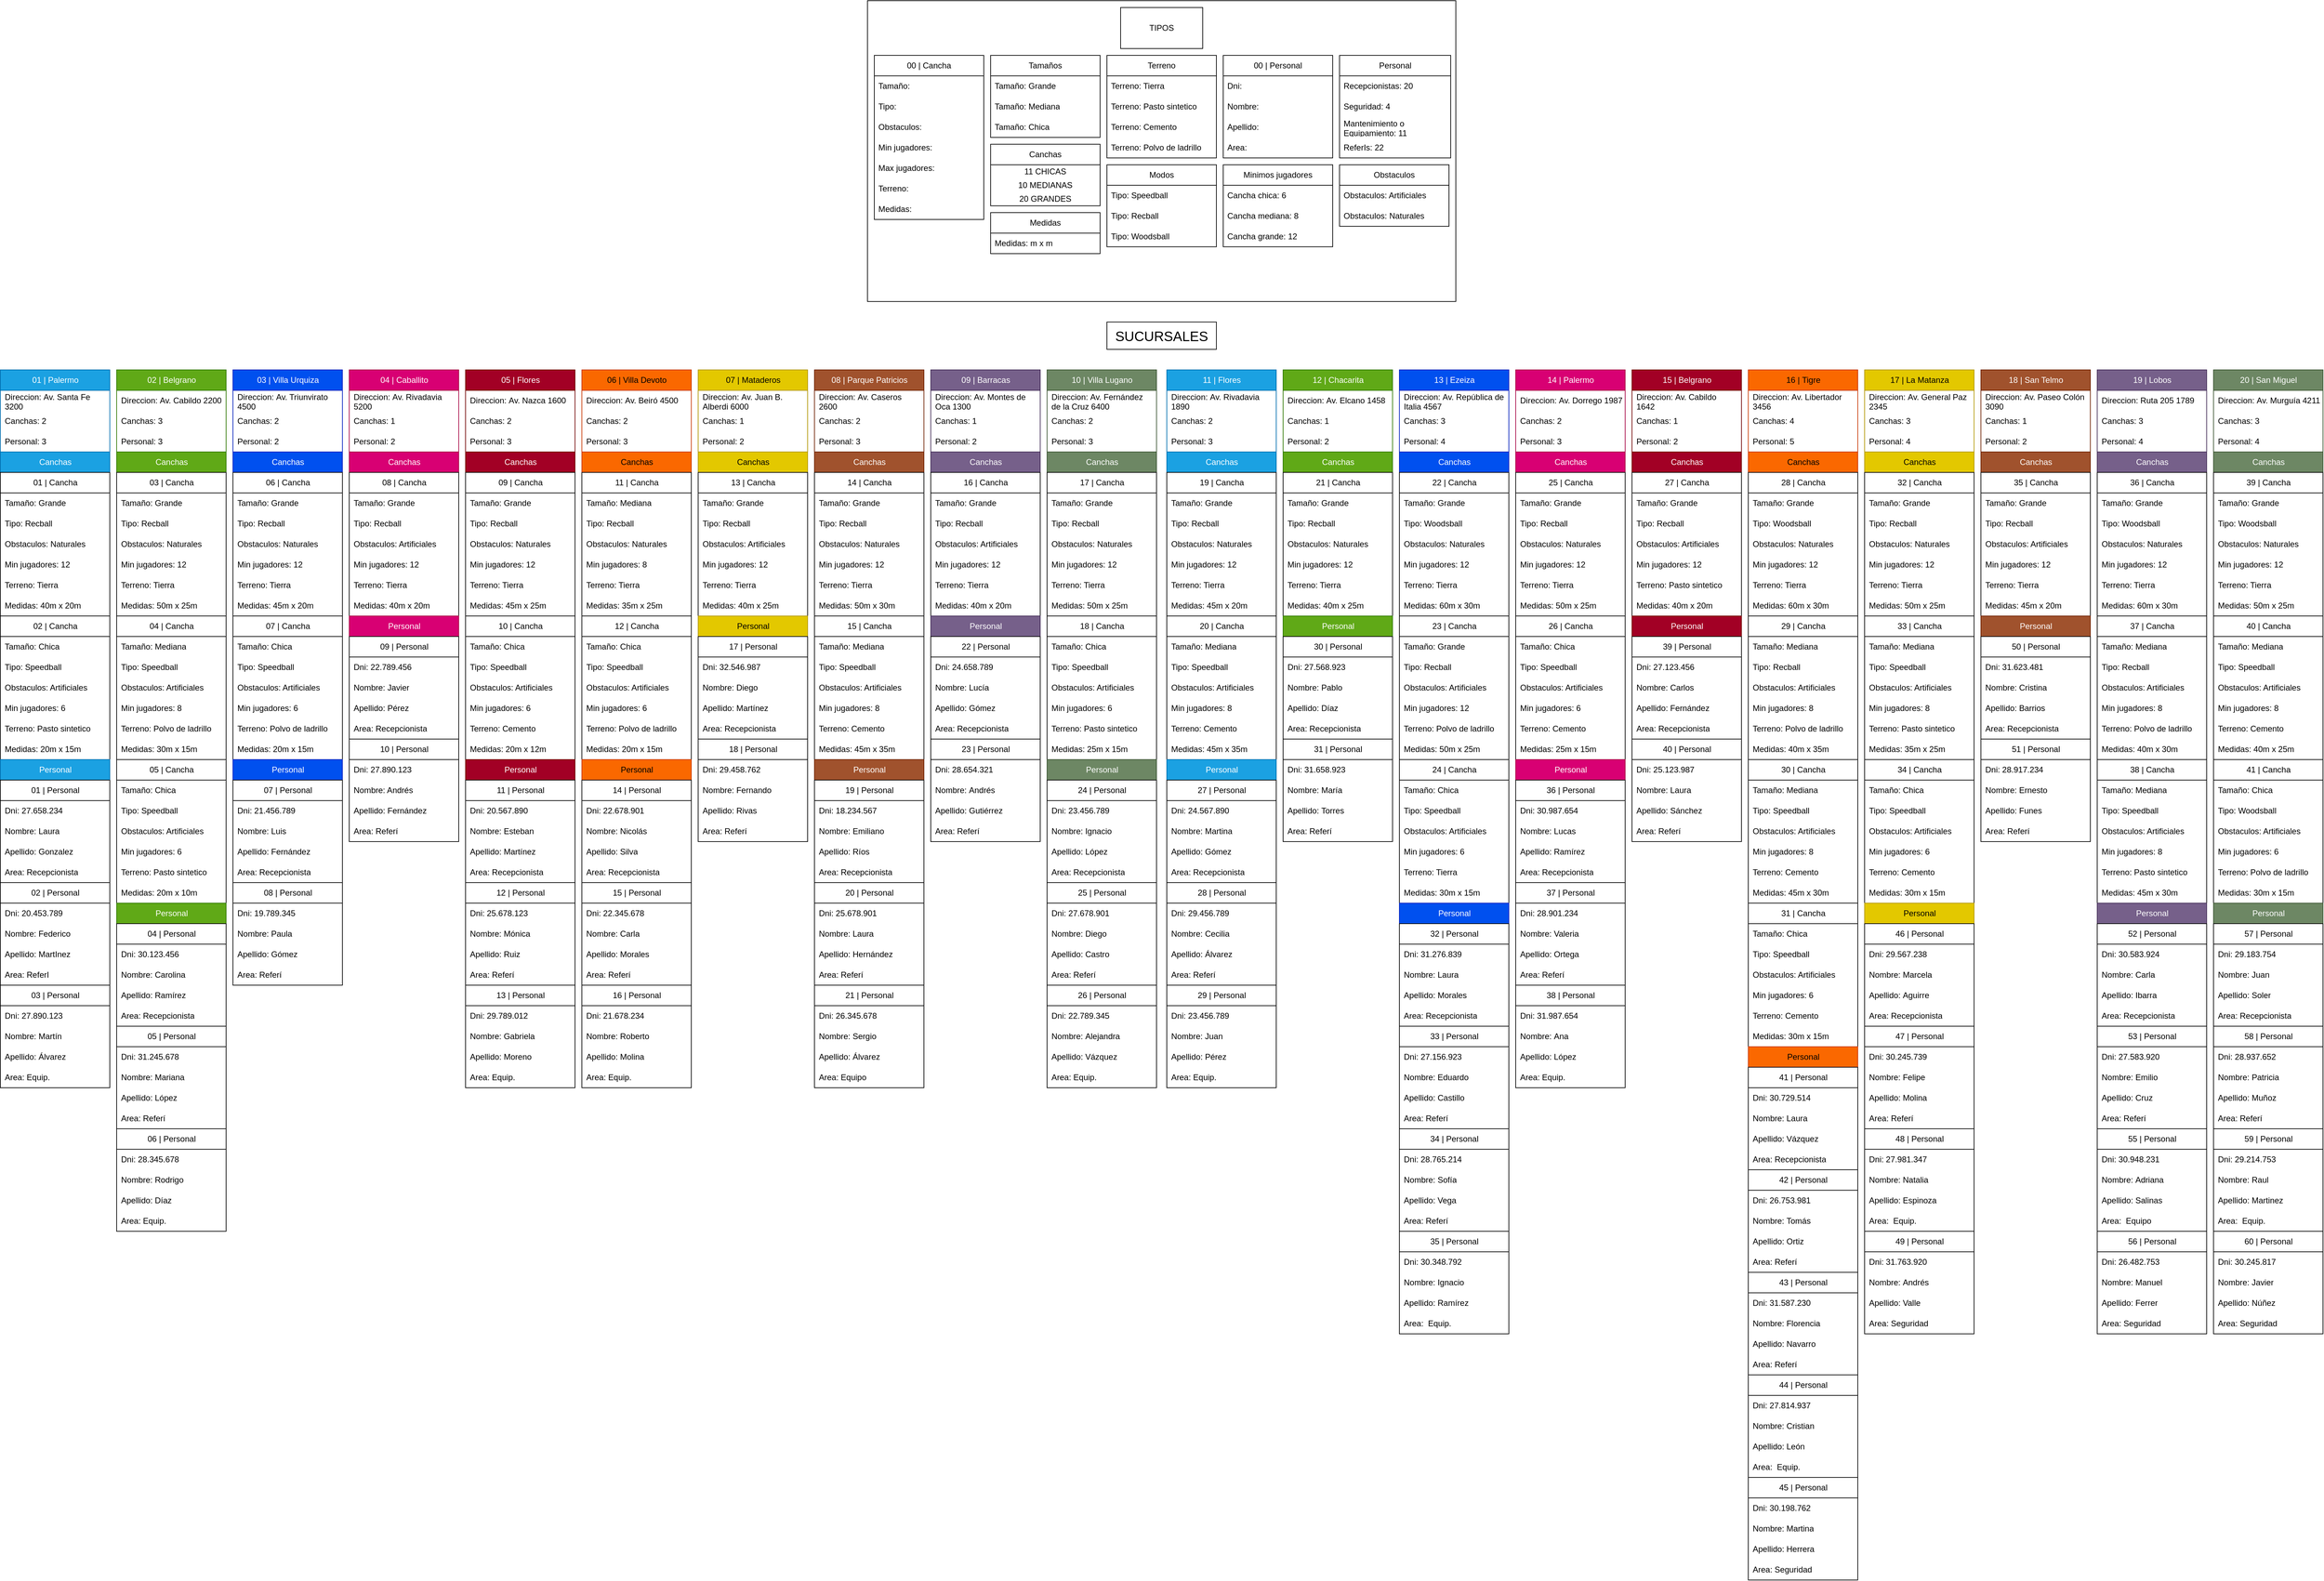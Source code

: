 <mxfile version="24.1.0" type="device">
  <diagram name="Página-1" id="6IPGOuSXRSHG0PMWiXSA">
    <mxGraphModel dx="1757" dy="905" grid="1" gridSize="10" guides="1" tooltips="1" connect="1" arrows="1" fold="1" page="0" pageScale="1" pageWidth="827" pageHeight="1169" math="0" shadow="0">
      <root>
        <mxCell id="0" />
        <mxCell id="1" parent="0" />
        <mxCell id="flqXiN5XGQ07-dW3cv8b-548" value="" style="rounded=0;whiteSpace=wrap;html=1;" parent="1" vertex="1">
          <mxGeometry x="510" y="-340" width="860" height="440" as="geometry" />
        </mxCell>
        <mxCell id="flqXiN5XGQ07-dW3cv8b-1" value="SUCURSALES" style="rounded=0;whiteSpace=wrap;html=1;fontSize=20;" parent="1" vertex="1">
          <mxGeometry x="860" y="130" width="160" height="40" as="geometry" />
        </mxCell>
        <mxCell id="flqXiN5XGQ07-dW3cv8b-8" value="04 |&amp;nbsp;&lt;span style=&quot;text-align: left;&quot;&gt;Caballito&lt;/span&gt;" style="swimlane;fontStyle=0;childLayout=stackLayout;horizontal=1;startSize=30;horizontalStack=0;resizeParent=1;resizeParentMax=0;resizeLast=0;collapsible=1;marginBottom=0;whiteSpace=wrap;html=1;fillColor=#d80073;fontColor=#ffffff;strokeColor=#A50040;" parent="1" vertex="1">
          <mxGeometry x="-247.5" y="200" width="160" height="690" as="geometry">
            <mxRectangle x="-247.5" y="200" width="160" height="30" as="alternateBounds" />
          </mxGeometry>
        </mxCell>
        <mxCell id="flqXiN5XGQ07-dW3cv8b-9" value="Direccion:&amp;nbsp;Av. Rivadavia 5200" style="text;strokeColor=none;fillColor=none;align=left;verticalAlign=middle;spacingLeft=4;spacingRight=4;overflow=hidden;points=[[0,0.5],[1,0.5]];portConstraint=eastwest;rotatable=0;whiteSpace=wrap;html=1;" parent="flqXiN5XGQ07-dW3cv8b-8" vertex="1">
          <mxGeometry y="30" width="160" height="30" as="geometry" />
        </mxCell>
        <mxCell id="flqXiN5XGQ07-dW3cv8b-10" value="Canchas: 1" style="text;strokeColor=none;fillColor=none;align=left;verticalAlign=middle;spacingLeft=4;spacingRight=4;overflow=hidden;points=[[0,0.5],[1,0.5]];portConstraint=eastwest;rotatable=0;whiteSpace=wrap;html=1;" parent="flqXiN5XGQ07-dW3cv8b-8" vertex="1">
          <mxGeometry y="60" width="160" height="30" as="geometry" />
        </mxCell>
        <mxCell id="flqXiN5XGQ07-dW3cv8b-142" value="Personal: 2" style="text;strokeColor=none;fillColor=none;align=left;verticalAlign=middle;spacingLeft=4;spacingRight=4;overflow=hidden;points=[[0,0.5],[1,0.5]];portConstraint=eastwest;rotatable=0;whiteSpace=wrap;html=1;" parent="flqXiN5XGQ07-dW3cv8b-8" vertex="1">
          <mxGeometry y="90" width="160" height="30" as="geometry" />
        </mxCell>
        <mxCell id="flqXiN5XGQ07-dW3cv8b-620" value="Canchas" style="swimlane;fontStyle=0;childLayout=stackLayout;horizontal=1;startSize=30;horizontalStack=0;resizeParent=1;resizeParentMax=0;resizeLast=0;collapsible=1;marginBottom=0;whiteSpace=wrap;html=1;fillColor=#d80073;fontColor=#ffffff;strokeColor=#A50040;" parent="flqXiN5XGQ07-dW3cv8b-8" vertex="1">
          <mxGeometry y="120" width="160" height="240" as="geometry">
            <mxRectangle y="140" width="160" height="30" as="alternateBounds" />
          </mxGeometry>
        </mxCell>
        <mxCell id="flqXiN5XGQ07-dW3cv8b-199" value="08 | Cancha" style="swimlane;fontStyle=0;childLayout=stackLayout;horizontal=1;startSize=30;horizontalStack=0;resizeParent=1;resizeParentMax=0;resizeLast=0;collapsible=1;marginBottom=0;whiteSpace=wrap;html=1;" parent="flqXiN5XGQ07-dW3cv8b-620" vertex="1">
          <mxGeometry y="30" width="160" height="210" as="geometry">
            <mxRectangle y="30" width="160" height="30" as="alternateBounds" />
          </mxGeometry>
        </mxCell>
        <mxCell id="flqXiN5XGQ07-dW3cv8b-287" value="Tamaño: Grande" style="text;strokeColor=none;fillColor=none;align=left;verticalAlign=middle;spacingLeft=4;spacingRight=4;overflow=hidden;points=[[0,0.5],[1,0.5]];portConstraint=eastwest;rotatable=0;whiteSpace=wrap;html=1;" parent="flqXiN5XGQ07-dW3cv8b-199" vertex="1">
          <mxGeometry y="30" width="160" height="30" as="geometry" />
        </mxCell>
        <mxCell id="flqXiN5XGQ07-dW3cv8b-288" value="Tipo: Recball" style="text;strokeColor=none;fillColor=none;align=left;verticalAlign=middle;spacingLeft=4;spacingRight=4;overflow=hidden;points=[[0,0.5],[1,0.5]];portConstraint=eastwest;rotatable=0;whiteSpace=wrap;html=1;" parent="flqXiN5XGQ07-dW3cv8b-199" vertex="1">
          <mxGeometry y="60" width="160" height="30" as="geometry" />
        </mxCell>
        <mxCell id="flqXiN5XGQ07-dW3cv8b-289" value="Obstaculos: Artificiales" style="text;strokeColor=none;fillColor=none;align=left;verticalAlign=middle;spacingLeft=4;spacingRight=4;overflow=hidden;points=[[0,0.5],[1,0.5]];portConstraint=eastwest;rotatable=0;whiteSpace=wrap;html=1;" parent="flqXiN5XGQ07-dW3cv8b-199" vertex="1">
          <mxGeometry y="90" width="160" height="30" as="geometry" />
        </mxCell>
        <mxCell id="flqXiN5XGQ07-dW3cv8b-290" value="Min jugadores: 12" style="text;strokeColor=none;fillColor=none;align=left;verticalAlign=middle;spacingLeft=4;spacingRight=4;overflow=hidden;points=[[0,0.5],[1,0.5]];portConstraint=eastwest;rotatable=0;whiteSpace=wrap;html=1;" parent="flqXiN5XGQ07-dW3cv8b-199" vertex="1">
          <mxGeometry y="120" width="160" height="30" as="geometry" />
        </mxCell>
        <mxCell id="flqXiN5XGQ07-dW3cv8b-291" value="Terreno: Tierra" style="text;strokeColor=none;fillColor=none;align=left;verticalAlign=middle;spacingLeft=4;spacingRight=4;overflow=hidden;points=[[0,0.5],[1,0.5]];portConstraint=eastwest;rotatable=0;whiteSpace=wrap;html=1;" parent="flqXiN5XGQ07-dW3cv8b-199" vertex="1">
          <mxGeometry y="150" width="160" height="30" as="geometry" />
        </mxCell>
        <mxCell id="flqXiN5XGQ07-dW3cv8b-292" value="Medidas: 40m x 20m" style="text;strokeColor=none;fillColor=none;align=left;verticalAlign=middle;spacingLeft=4;spacingRight=4;overflow=hidden;points=[[0,0.5],[1,0.5]];portConstraint=eastwest;rotatable=0;whiteSpace=wrap;html=1;" parent="flqXiN5XGQ07-dW3cv8b-199" vertex="1">
          <mxGeometry y="180" width="160" height="30" as="geometry" />
        </mxCell>
        <mxCell id="flqXiN5XGQ07-dW3cv8b-772" value="Personal" style="swimlane;fontStyle=0;childLayout=stackLayout;horizontal=1;startSize=30;horizontalStack=0;resizeParent=1;resizeParentMax=0;resizeLast=0;collapsible=1;marginBottom=0;whiteSpace=wrap;html=1;fillColor=#d80073;fontColor=#ffffff;strokeColor=#A50040;" parent="flqXiN5XGQ07-dW3cv8b-8" vertex="1">
          <mxGeometry y="360" width="160" height="330" as="geometry">
            <mxRectangle y="200" width="160" height="30" as="alternateBounds" />
          </mxGeometry>
        </mxCell>
        <mxCell id="flqXiN5XGQ07-dW3cv8b-750" value="09 | Personal" style="swimlane;fontStyle=0;childLayout=stackLayout;horizontal=1;startSize=30;horizontalStack=0;resizeParent=1;resizeParentMax=0;resizeLast=0;collapsible=1;marginBottom=0;whiteSpace=wrap;html=1;" parent="flqXiN5XGQ07-dW3cv8b-772" vertex="1">
          <mxGeometry y="30" width="160" height="150" as="geometry">
            <mxRectangle y="30" width="160" height="30" as="alternateBounds" />
          </mxGeometry>
        </mxCell>
        <mxCell id="flqXiN5XGQ07-dW3cv8b-751" value="Dni:&amp;nbsp;22.789.456" style="text;strokeColor=none;fillColor=none;align=left;verticalAlign=middle;spacingLeft=4;spacingRight=4;overflow=hidden;points=[[0,0.5],[1,0.5]];portConstraint=eastwest;rotatable=0;whiteSpace=wrap;html=1;" parent="flqXiN5XGQ07-dW3cv8b-750" vertex="1">
          <mxGeometry y="30" width="160" height="30" as="geometry" />
        </mxCell>
        <mxCell id="flqXiN5XGQ07-dW3cv8b-752" value="Nombre:&amp;nbsp;Javier" style="text;strokeColor=none;fillColor=none;align=left;verticalAlign=middle;spacingLeft=4;spacingRight=4;overflow=hidden;points=[[0,0.5],[1,0.5]];portConstraint=eastwest;rotatable=0;whiteSpace=wrap;html=1;" parent="flqXiN5XGQ07-dW3cv8b-750" vertex="1">
          <mxGeometry y="60" width="160" height="30" as="geometry" />
        </mxCell>
        <mxCell id="flqXiN5XGQ07-dW3cv8b-753" value="Apellido:&amp;nbsp;Pérez" style="text;strokeColor=none;fillColor=none;align=left;verticalAlign=middle;spacingLeft=4;spacingRight=4;overflow=hidden;points=[[0,0.5],[1,0.5]];portConstraint=eastwest;rotatable=0;whiteSpace=wrap;html=1;" parent="flqXiN5XGQ07-dW3cv8b-750" vertex="1">
          <mxGeometry y="90" width="160" height="30" as="geometry" />
        </mxCell>
        <mxCell id="flqXiN5XGQ07-dW3cv8b-754" value="Area:&amp;nbsp;Recepcionista" style="text;strokeColor=none;fillColor=none;align=left;verticalAlign=middle;spacingLeft=4;spacingRight=4;overflow=hidden;points=[[0,0.5],[1,0.5]];portConstraint=eastwest;rotatable=0;whiteSpace=wrap;html=1;" parent="flqXiN5XGQ07-dW3cv8b-750" vertex="1">
          <mxGeometry y="120" width="160" height="30" as="geometry" />
        </mxCell>
        <mxCell id="flqXiN5XGQ07-dW3cv8b-740" value="10 | Personal" style="swimlane;fontStyle=0;childLayout=stackLayout;horizontal=1;startSize=30;horizontalStack=0;resizeParent=1;resizeParentMax=0;resizeLast=0;collapsible=1;marginBottom=0;whiteSpace=wrap;html=1;" parent="flqXiN5XGQ07-dW3cv8b-772" vertex="1">
          <mxGeometry y="180" width="160" height="150" as="geometry">
            <mxRectangle y="60" width="160" height="30" as="alternateBounds" />
          </mxGeometry>
        </mxCell>
        <mxCell id="flqXiN5XGQ07-dW3cv8b-741" value="Dni:&amp;nbsp;27.890.123" style="text;strokeColor=none;fillColor=none;align=left;verticalAlign=middle;spacingLeft=4;spacingRight=4;overflow=hidden;points=[[0,0.5],[1,0.5]];portConstraint=eastwest;rotatable=0;whiteSpace=wrap;html=1;" parent="flqXiN5XGQ07-dW3cv8b-740" vertex="1">
          <mxGeometry y="30" width="160" height="30" as="geometry" />
        </mxCell>
        <mxCell id="flqXiN5XGQ07-dW3cv8b-742" value="Nombre: Andrés" style="text;strokeColor=none;fillColor=none;align=left;verticalAlign=middle;spacingLeft=4;spacingRight=4;overflow=hidden;points=[[0,0.5],[1,0.5]];portConstraint=eastwest;rotatable=0;whiteSpace=wrap;html=1;" parent="flqXiN5XGQ07-dW3cv8b-740" vertex="1">
          <mxGeometry y="60" width="160" height="30" as="geometry" />
        </mxCell>
        <mxCell id="flqXiN5XGQ07-dW3cv8b-743" value="Apellido:&amp;nbsp;Fernández" style="text;strokeColor=none;fillColor=none;align=left;verticalAlign=middle;spacingLeft=4;spacingRight=4;overflow=hidden;points=[[0,0.5],[1,0.5]];portConstraint=eastwest;rotatable=0;whiteSpace=wrap;html=1;" parent="flqXiN5XGQ07-dW3cv8b-740" vertex="1">
          <mxGeometry y="90" width="160" height="30" as="geometry" />
        </mxCell>
        <mxCell id="flqXiN5XGQ07-dW3cv8b-744" value="Area:&amp;nbsp;Referí" style="text;strokeColor=none;fillColor=none;align=left;verticalAlign=middle;spacingLeft=4;spacingRight=4;overflow=hidden;points=[[0,0.5],[1,0.5]];portConstraint=eastwest;rotatable=0;whiteSpace=wrap;html=1;" parent="flqXiN5XGQ07-dW3cv8b-740" vertex="1">
          <mxGeometry y="120" width="160" height="30" as="geometry" />
        </mxCell>
        <mxCell id="flqXiN5XGQ07-dW3cv8b-12" value="01 |&amp;nbsp;&lt;span style=&quot;text-align: left;&quot;&gt;Palermo&lt;/span&gt;" style="swimlane;fontStyle=0;childLayout=stackLayout;horizontal=1;startSize=30;horizontalStack=0;resizeParent=1;resizeParentMax=0;resizeLast=0;collapsible=1;marginBottom=0;whiteSpace=wrap;html=1;fillColor=#1ba1e2;fontColor=#ffffff;strokeColor=#006EAF;" parent="1" vertex="1">
          <mxGeometry x="-757.5" y="200" width="160" height="1050" as="geometry">
            <mxRectangle x="-757.5" y="200" width="160" height="30" as="alternateBounds" />
          </mxGeometry>
        </mxCell>
        <mxCell id="flqXiN5XGQ07-dW3cv8b-13" value="Direccion:&amp;nbsp;Av. Santa Fe 3200" style="text;strokeColor=none;fillColor=none;align=left;verticalAlign=middle;spacingLeft=4;spacingRight=4;overflow=hidden;points=[[0,0.5],[1,0.5]];portConstraint=eastwest;rotatable=0;whiteSpace=wrap;html=1;" parent="flqXiN5XGQ07-dW3cv8b-12" vertex="1">
          <mxGeometry y="30" width="160" height="30" as="geometry" />
        </mxCell>
        <mxCell id="flqXiN5XGQ07-dW3cv8b-14" value="Canchas: 2" style="text;strokeColor=none;fillColor=none;align=left;verticalAlign=middle;spacingLeft=4;spacingRight=4;overflow=hidden;points=[[0,0.5],[1,0.5]];portConstraint=eastwest;rotatable=0;whiteSpace=wrap;html=1;" parent="flqXiN5XGQ07-dW3cv8b-12" vertex="1">
          <mxGeometry y="60" width="160" height="30" as="geometry" />
        </mxCell>
        <mxCell id="flqXiN5XGQ07-dW3cv8b-76" value="Personal: 3" style="text;strokeColor=none;fillColor=none;align=left;verticalAlign=middle;spacingLeft=4;spacingRight=4;overflow=hidden;points=[[0,0.5],[1,0.5]];portConstraint=eastwest;rotatable=0;whiteSpace=wrap;html=1;" parent="flqXiN5XGQ07-dW3cv8b-12" vertex="1">
          <mxGeometry y="90" width="160" height="30" as="geometry" />
        </mxCell>
        <mxCell id="flqXiN5XGQ07-dW3cv8b-606" value="Canchas" style="swimlane;fontStyle=0;childLayout=stackLayout;horizontal=1;startSize=30;horizontalStack=0;resizeParent=1;resizeParentMax=0;resizeLast=0;collapsible=1;marginBottom=0;whiteSpace=wrap;html=1;fillColor=#1ba1e2;fontColor=#ffffff;strokeColor=#006EAF;" parent="flqXiN5XGQ07-dW3cv8b-12" vertex="1">
          <mxGeometry y="120" width="160" height="450" as="geometry">
            <mxRectangle y="120" width="160" height="30" as="alternateBounds" />
          </mxGeometry>
        </mxCell>
        <mxCell id="flqXiN5XGQ07-dW3cv8b-70" value="01 | Cancha" style="swimlane;fontStyle=0;childLayout=stackLayout;horizontal=1;startSize=30;horizontalStack=0;resizeParent=1;resizeParentMax=0;resizeLast=0;collapsible=1;marginBottom=0;whiteSpace=wrap;html=1;" parent="flqXiN5XGQ07-dW3cv8b-606" vertex="1">
          <mxGeometry y="30" width="160" height="210" as="geometry">
            <mxRectangle y="30" width="160" height="30" as="alternateBounds" />
          </mxGeometry>
        </mxCell>
        <mxCell id="flqXiN5XGQ07-dW3cv8b-75" value="Tamaño: Grande" style="text;strokeColor=none;fillColor=none;align=left;verticalAlign=middle;spacingLeft=4;spacingRight=4;overflow=hidden;points=[[0,0.5],[1,0.5]];portConstraint=eastwest;rotatable=0;whiteSpace=wrap;html=1;" parent="flqXiN5XGQ07-dW3cv8b-70" vertex="1">
          <mxGeometry y="30" width="160" height="30" as="geometry" />
        </mxCell>
        <mxCell id="flqXiN5XGQ07-dW3cv8b-71" value="Tipo: Recball" style="text;strokeColor=none;fillColor=none;align=left;verticalAlign=middle;spacingLeft=4;spacingRight=4;overflow=hidden;points=[[0,0.5],[1,0.5]];portConstraint=eastwest;rotatable=0;whiteSpace=wrap;html=1;" parent="flqXiN5XGQ07-dW3cv8b-70" vertex="1">
          <mxGeometry y="60" width="160" height="30" as="geometry" />
        </mxCell>
        <mxCell id="flqXiN5XGQ07-dW3cv8b-72" value="Obstaculos: Naturales" style="text;strokeColor=none;fillColor=none;align=left;verticalAlign=middle;spacingLeft=4;spacingRight=4;overflow=hidden;points=[[0,0.5],[1,0.5]];portConstraint=eastwest;rotatable=0;whiteSpace=wrap;html=1;" parent="flqXiN5XGQ07-dW3cv8b-70" vertex="1">
          <mxGeometry y="90" width="160" height="30" as="geometry" />
        </mxCell>
        <mxCell id="flqXiN5XGQ07-dW3cv8b-73" value="Min jugadores: 12" style="text;strokeColor=none;fillColor=none;align=left;verticalAlign=middle;spacingLeft=4;spacingRight=4;overflow=hidden;points=[[0,0.5],[1,0.5]];portConstraint=eastwest;rotatable=0;whiteSpace=wrap;html=1;" parent="flqXiN5XGQ07-dW3cv8b-70" vertex="1">
          <mxGeometry y="120" width="160" height="30" as="geometry" />
        </mxCell>
        <mxCell id="flqXiN5XGQ07-dW3cv8b-74" value="Terreno: Tierra" style="text;strokeColor=none;fillColor=none;align=left;verticalAlign=middle;spacingLeft=4;spacingRight=4;overflow=hidden;points=[[0,0.5],[1,0.5]];portConstraint=eastwest;rotatable=0;whiteSpace=wrap;html=1;" parent="flqXiN5XGQ07-dW3cv8b-70" vertex="1">
          <mxGeometry y="150" width="160" height="30" as="geometry" />
        </mxCell>
        <mxCell id="flqXiN5XGQ07-dW3cv8b-77" value="Medidas: 40m x 20m" style="text;strokeColor=none;fillColor=none;align=left;verticalAlign=middle;spacingLeft=4;spacingRight=4;overflow=hidden;points=[[0,0.5],[1,0.5]];portConstraint=eastwest;rotatable=0;whiteSpace=wrap;html=1;" parent="flqXiN5XGQ07-dW3cv8b-70" vertex="1">
          <mxGeometry y="180" width="160" height="30" as="geometry" />
        </mxCell>
        <mxCell id="flqXiN5XGQ07-dW3cv8b-78" value="02 | Cancha" style="swimlane;fontStyle=0;childLayout=stackLayout;horizontal=1;startSize=30;horizontalStack=0;resizeParent=1;resizeParentMax=0;resizeLast=0;collapsible=1;marginBottom=0;whiteSpace=wrap;html=1;" parent="flqXiN5XGQ07-dW3cv8b-606" vertex="1">
          <mxGeometry y="240" width="160" height="210" as="geometry">
            <mxRectangle y="240" width="160" height="30" as="alternateBounds" />
          </mxGeometry>
        </mxCell>
        <mxCell id="flqXiN5XGQ07-dW3cv8b-79" value="Tamaño: Chica" style="text;strokeColor=none;fillColor=none;align=left;verticalAlign=middle;spacingLeft=4;spacingRight=4;overflow=hidden;points=[[0,0.5],[1,0.5]];portConstraint=eastwest;rotatable=0;whiteSpace=wrap;html=1;" parent="flqXiN5XGQ07-dW3cv8b-78" vertex="1">
          <mxGeometry y="30" width="160" height="30" as="geometry" />
        </mxCell>
        <mxCell id="flqXiN5XGQ07-dW3cv8b-80" value="Tipo: Speedball" style="text;strokeColor=none;fillColor=none;align=left;verticalAlign=middle;spacingLeft=4;spacingRight=4;overflow=hidden;points=[[0,0.5],[1,0.5]];portConstraint=eastwest;rotatable=0;whiteSpace=wrap;html=1;" parent="flqXiN5XGQ07-dW3cv8b-78" vertex="1">
          <mxGeometry y="60" width="160" height="30" as="geometry" />
        </mxCell>
        <mxCell id="flqXiN5XGQ07-dW3cv8b-82" value="Obstaculos: Artificiales" style="text;strokeColor=none;fillColor=none;align=left;verticalAlign=middle;spacingLeft=4;spacingRight=4;overflow=hidden;points=[[0,0.5],[1,0.5]];portConstraint=eastwest;rotatable=0;whiteSpace=wrap;html=1;" parent="flqXiN5XGQ07-dW3cv8b-78" vertex="1">
          <mxGeometry y="90" width="160" height="30" as="geometry" />
        </mxCell>
        <mxCell id="flqXiN5XGQ07-dW3cv8b-83" value="Min jugadores: 6" style="text;strokeColor=none;fillColor=none;align=left;verticalAlign=middle;spacingLeft=4;spacingRight=4;overflow=hidden;points=[[0,0.5],[1,0.5]];portConstraint=eastwest;rotatable=0;whiteSpace=wrap;html=1;" parent="flqXiN5XGQ07-dW3cv8b-78" vertex="1">
          <mxGeometry y="120" width="160" height="30" as="geometry" />
        </mxCell>
        <mxCell id="flqXiN5XGQ07-dW3cv8b-274" value="Terreno: Pasto sintetico" style="text;strokeColor=none;fillColor=none;align=left;verticalAlign=middle;spacingLeft=4;spacingRight=4;overflow=hidden;points=[[0,0.5],[1,0.5]];portConstraint=eastwest;rotatable=0;whiteSpace=wrap;html=1;" parent="flqXiN5XGQ07-dW3cv8b-78" vertex="1">
          <mxGeometry y="150" width="160" height="30" as="geometry" />
        </mxCell>
        <mxCell id="flqXiN5XGQ07-dW3cv8b-81" value="Medidas: 20m x 15m" style="text;strokeColor=none;fillColor=none;align=left;verticalAlign=middle;spacingLeft=4;spacingRight=4;overflow=hidden;points=[[0,0.5],[1,0.5]];portConstraint=eastwest;rotatable=0;whiteSpace=wrap;html=1;" parent="flqXiN5XGQ07-dW3cv8b-78" vertex="1">
          <mxGeometry y="180" width="160" height="30" as="geometry" />
        </mxCell>
        <mxCell id="flqXiN5XGQ07-dW3cv8b-647" value="Personal" style="swimlane;fontStyle=0;childLayout=stackLayout;horizontal=1;startSize=30;horizontalStack=0;resizeParent=1;resizeParentMax=0;resizeLast=0;collapsible=1;marginBottom=0;whiteSpace=wrap;html=1;fillColor=#1ba1e2;fontColor=#ffffff;strokeColor=#006EAF;" parent="flqXiN5XGQ07-dW3cv8b-12" vertex="1">
          <mxGeometry y="570" width="160" height="480" as="geometry">
            <mxRectangle y="230" width="160" height="30" as="alternateBounds" />
          </mxGeometry>
        </mxCell>
        <mxCell id="flqXiN5XGQ07-dW3cv8b-596" value="01 | Personal" style="swimlane;fontStyle=0;childLayout=stackLayout;horizontal=1;startSize=30;horizontalStack=0;resizeParent=1;resizeParentMax=0;resizeLast=0;collapsible=1;marginBottom=0;whiteSpace=wrap;html=1;" parent="flqXiN5XGQ07-dW3cv8b-647" vertex="1">
          <mxGeometry y="30" width="160" height="150" as="geometry">
            <mxRectangle y="30" width="160" height="30" as="alternateBounds" />
          </mxGeometry>
        </mxCell>
        <mxCell id="flqXiN5XGQ07-dW3cv8b-597" value="Dni: 27.658.234" style="text;strokeColor=none;fillColor=none;align=left;verticalAlign=middle;spacingLeft=4;spacingRight=4;overflow=hidden;points=[[0,0.5],[1,0.5]];portConstraint=eastwest;rotatable=0;whiteSpace=wrap;html=1;" parent="flqXiN5XGQ07-dW3cv8b-596" vertex="1">
          <mxGeometry y="30" width="160" height="30" as="geometry" />
        </mxCell>
        <mxCell id="flqXiN5XGQ07-dW3cv8b-598" value="Nombre:&amp;nbsp;Laura" style="text;strokeColor=none;fillColor=none;align=left;verticalAlign=middle;spacingLeft=4;spacingRight=4;overflow=hidden;points=[[0,0.5],[1,0.5]];portConstraint=eastwest;rotatable=0;whiteSpace=wrap;html=1;" parent="flqXiN5XGQ07-dW3cv8b-596" vertex="1">
          <mxGeometry y="60" width="160" height="30" as="geometry" />
        </mxCell>
        <mxCell id="flqXiN5XGQ07-dW3cv8b-599" value="Apellido: Gonzalez" style="text;strokeColor=none;fillColor=none;align=left;verticalAlign=middle;spacingLeft=4;spacingRight=4;overflow=hidden;points=[[0,0.5],[1,0.5]];portConstraint=eastwest;rotatable=0;whiteSpace=wrap;html=1;" parent="flqXiN5XGQ07-dW3cv8b-596" vertex="1">
          <mxGeometry y="90" width="160" height="30" as="geometry" />
        </mxCell>
        <mxCell id="flqXiN5XGQ07-dW3cv8b-600" value="Area:&amp;nbsp;Recepcionista" style="text;strokeColor=none;fillColor=none;align=left;verticalAlign=middle;spacingLeft=4;spacingRight=4;overflow=hidden;points=[[0,0.5],[1,0.5]];portConstraint=eastwest;rotatable=0;whiteSpace=wrap;html=1;" parent="flqXiN5XGQ07-dW3cv8b-596" vertex="1">
          <mxGeometry y="120" width="160" height="30" as="geometry" />
        </mxCell>
        <mxCell id="flqXiN5XGQ07-dW3cv8b-590" value="02 | Personal" style="swimlane;fontStyle=0;childLayout=stackLayout;horizontal=1;startSize=30;horizontalStack=0;resizeParent=1;resizeParentMax=0;resizeLast=0;collapsible=1;marginBottom=0;whiteSpace=wrap;html=1;" parent="flqXiN5XGQ07-dW3cv8b-647" vertex="1">
          <mxGeometry y="180" width="160" height="150" as="geometry">
            <mxRectangle y="180" width="160" height="30" as="alternateBounds" />
          </mxGeometry>
        </mxCell>
        <mxCell id="flqXiN5XGQ07-dW3cv8b-593" value="Dni:&amp;nbsp;20.453.789" style="text;strokeColor=none;fillColor=none;align=left;verticalAlign=middle;spacingLeft=4;spacingRight=4;overflow=hidden;points=[[0,0.5],[1,0.5]];portConstraint=eastwest;rotatable=0;whiteSpace=wrap;html=1;" parent="flqXiN5XGQ07-dW3cv8b-590" vertex="1">
          <mxGeometry y="30" width="160" height="30" as="geometry" />
        </mxCell>
        <mxCell id="flqXiN5XGQ07-dW3cv8b-591" value="Nombre:&amp;nbsp;Federico" style="text;strokeColor=none;fillColor=none;align=left;verticalAlign=middle;spacingLeft=4;spacingRight=4;overflow=hidden;points=[[0,0.5],[1,0.5]];portConstraint=eastwest;rotatable=0;whiteSpace=wrap;html=1;" parent="flqXiN5XGQ07-dW3cv8b-590" vertex="1">
          <mxGeometry y="60" width="160" height="30" as="geometry" />
        </mxCell>
        <mxCell id="flqXiN5XGQ07-dW3cv8b-592" value="Apellido:&amp;nbsp;MartInez" style="text;strokeColor=none;fillColor=none;align=left;verticalAlign=middle;spacingLeft=4;spacingRight=4;overflow=hidden;points=[[0,0.5],[1,0.5]];portConstraint=eastwest;rotatable=0;whiteSpace=wrap;html=1;" parent="flqXiN5XGQ07-dW3cv8b-590" vertex="1">
          <mxGeometry y="90" width="160" height="30" as="geometry" />
        </mxCell>
        <mxCell id="flqXiN5XGQ07-dW3cv8b-595" value="Area:&amp;nbsp;ReferI" style="text;strokeColor=none;fillColor=none;align=left;verticalAlign=middle;spacingLeft=4;spacingRight=4;overflow=hidden;points=[[0,0.5],[1,0.5]];portConstraint=eastwest;rotatable=0;whiteSpace=wrap;html=1;" parent="flqXiN5XGQ07-dW3cv8b-590" vertex="1">
          <mxGeometry y="120" width="160" height="30" as="geometry" />
        </mxCell>
        <mxCell id="flqXiN5XGQ07-dW3cv8b-765" value="03 | Personal" style="swimlane;fontStyle=0;childLayout=stackLayout;horizontal=1;startSize=30;horizontalStack=0;resizeParent=1;resizeParentMax=0;resizeLast=0;collapsible=1;marginBottom=0;whiteSpace=wrap;html=1;" parent="flqXiN5XGQ07-dW3cv8b-647" vertex="1">
          <mxGeometry y="330" width="160" height="150" as="geometry">
            <mxRectangle y="210" width="160" height="30" as="alternateBounds" />
          </mxGeometry>
        </mxCell>
        <mxCell id="flqXiN5XGQ07-dW3cv8b-766" value="Dni:&amp;nbsp;27.890.123" style="text;strokeColor=none;fillColor=none;align=left;verticalAlign=middle;spacingLeft=4;spacingRight=4;overflow=hidden;points=[[0,0.5],[1,0.5]];portConstraint=eastwest;rotatable=0;whiteSpace=wrap;html=1;" parent="flqXiN5XGQ07-dW3cv8b-765" vertex="1">
          <mxGeometry y="30" width="160" height="30" as="geometry" />
        </mxCell>
        <mxCell id="flqXiN5XGQ07-dW3cv8b-767" value="Nombre:&amp;nbsp;Martín" style="text;strokeColor=none;fillColor=none;align=left;verticalAlign=middle;spacingLeft=4;spacingRight=4;overflow=hidden;points=[[0,0.5],[1,0.5]];portConstraint=eastwest;rotatable=0;whiteSpace=wrap;html=1;" parent="flqXiN5XGQ07-dW3cv8b-765" vertex="1">
          <mxGeometry y="60" width="160" height="30" as="geometry" />
        </mxCell>
        <mxCell id="flqXiN5XGQ07-dW3cv8b-768" value="Apellido:&amp;nbsp;Álvarez" style="text;strokeColor=none;fillColor=none;align=left;verticalAlign=middle;spacingLeft=4;spacingRight=4;overflow=hidden;points=[[0,0.5],[1,0.5]];portConstraint=eastwest;rotatable=0;whiteSpace=wrap;html=1;" parent="flqXiN5XGQ07-dW3cv8b-765" vertex="1">
          <mxGeometry y="90" width="160" height="30" as="geometry" />
        </mxCell>
        <mxCell id="flqXiN5XGQ07-dW3cv8b-769" value="Area:&amp;nbsp;Equip." style="text;strokeColor=none;fillColor=none;align=left;verticalAlign=middle;spacingLeft=4;spacingRight=4;overflow=hidden;points=[[0,0.5],[1,0.5]];portConstraint=eastwest;rotatable=0;whiteSpace=wrap;html=1;" parent="flqXiN5XGQ07-dW3cv8b-765" vertex="1">
          <mxGeometry y="120" width="160" height="30" as="geometry" />
        </mxCell>
        <mxCell id="flqXiN5XGQ07-dW3cv8b-15" value="02 |&amp;nbsp;&lt;span style=&quot;text-align: left;&quot;&gt;Belgrano&lt;/span&gt;" style="swimlane;fontStyle=0;childLayout=stackLayout;horizontal=1;startSize=30;horizontalStack=0;resizeParent=1;resizeParentMax=0;resizeLast=0;collapsible=1;marginBottom=0;whiteSpace=wrap;html=1;fillColor=#60a917;fontColor=#ffffff;strokeColor=#2D7600;" parent="1" vertex="1">
          <mxGeometry x="-587.5" y="200" width="160" height="1260" as="geometry">
            <mxRectangle x="-587.5" y="200" width="160" height="30" as="alternateBounds" />
          </mxGeometry>
        </mxCell>
        <mxCell id="flqXiN5XGQ07-dW3cv8b-16" value="Direccion:&amp;nbsp;Av. Cabildo 2200" style="text;strokeColor=none;fillColor=none;align=left;verticalAlign=middle;spacingLeft=4;spacingRight=4;overflow=hidden;points=[[0,0.5],[1,0.5]];portConstraint=eastwest;rotatable=0;whiteSpace=wrap;html=1;" parent="flqXiN5XGQ07-dW3cv8b-15" vertex="1">
          <mxGeometry y="30" width="160" height="30" as="geometry" />
        </mxCell>
        <mxCell id="flqXiN5XGQ07-dW3cv8b-17" value="Canchas: 3" style="text;strokeColor=none;fillColor=none;align=left;verticalAlign=middle;spacingLeft=4;spacingRight=4;overflow=hidden;points=[[0,0.5],[1,0.5]];portConstraint=eastwest;rotatable=0;whiteSpace=wrap;html=1;" parent="flqXiN5XGQ07-dW3cv8b-15" vertex="1">
          <mxGeometry y="60" width="160" height="30" as="geometry" />
        </mxCell>
        <mxCell id="flqXiN5XGQ07-dW3cv8b-144" value="Personal: 3" style="text;strokeColor=none;fillColor=none;align=left;verticalAlign=middle;spacingLeft=4;spacingRight=4;overflow=hidden;points=[[0,0.5],[1,0.5]];portConstraint=eastwest;rotatable=0;whiteSpace=wrap;html=1;" parent="flqXiN5XGQ07-dW3cv8b-15" vertex="1">
          <mxGeometry y="90" width="160" height="30" as="geometry" />
        </mxCell>
        <mxCell id="flqXiN5XGQ07-dW3cv8b-617" value="Canchas" style="swimlane;fontStyle=0;childLayout=stackLayout;horizontal=1;startSize=30;horizontalStack=0;resizeParent=1;resizeParentMax=0;resizeLast=0;collapsible=1;marginBottom=0;whiteSpace=wrap;html=1;fillColor=#60a917;fontColor=#ffffff;strokeColor=#2D7600;" parent="flqXiN5XGQ07-dW3cv8b-15" vertex="1">
          <mxGeometry y="120" width="160" height="660" as="geometry">
            <mxRectangle y="140" width="160" height="30" as="alternateBounds" />
          </mxGeometry>
        </mxCell>
        <mxCell id="flqXiN5XGQ07-dW3cv8b-163" value="03 | Cancha" style="swimlane;fontStyle=0;childLayout=stackLayout;horizontal=1;startSize=30;horizontalStack=0;resizeParent=1;resizeParentMax=0;resizeLast=0;collapsible=1;marginBottom=0;whiteSpace=wrap;html=1;" parent="flqXiN5XGQ07-dW3cv8b-617" vertex="1">
          <mxGeometry y="30" width="160" height="210" as="geometry">
            <mxRectangle y="30" width="160" height="30" as="alternateBounds" />
          </mxGeometry>
        </mxCell>
        <mxCell id="flqXiN5XGQ07-dW3cv8b-254" value="Tamaño: Grande" style="text;strokeColor=none;fillColor=none;align=left;verticalAlign=middle;spacingLeft=4;spacingRight=4;overflow=hidden;points=[[0,0.5],[1,0.5]];portConstraint=eastwest;rotatable=0;whiteSpace=wrap;html=1;" parent="flqXiN5XGQ07-dW3cv8b-163" vertex="1">
          <mxGeometry y="30" width="160" height="30" as="geometry" />
        </mxCell>
        <mxCell id="flqXiN5XGQ07-dW3cv8b-255" value="Tipo: Recball" style="text;strokeColor=none;fillColor=none;align=left;verticalAlign=middle;spacingLeft=4;spacingRight=4;overflow=hidden;points=[[0,0.5],[1,0.5]];portConstraint=eastwest;rotatable=0;whiteSpace=wrap;html=1;" parent="flqXiN5XGQ07-dW3cv8b-163" vertex="1">
          <mxGeometry y="60" width="160" height="30" as="geometry" />
        </mxCell>
        <mxCell id="flqXiN5XGQ07-dW3cv8b-256" value="Obstaculos: Naturales" style="text;strokeColor=none;fillColor=none;align=left;verticalAlign=middle;spacingLeft=4;spacingRight=4;overflow=hidden;points=[[0,0.5],[1,0.5]];portConstraint=eastwest;rotatable=0;whiteSpace=wrap;html=1;" parent="flqXiN5XGQ07-dW3cv8b-163" vertex="1">
          <mxGeometry y="90" width="160" height="30" as="geometry" />
        </mxCell>
        <mxCell id="flqXiN5XGQ07-dW3cv8b-257" value="Min jugadores: 12" style="text;strokeColor=none;fillColor=none;align=left;verticalAlign=middle;spacingLeft=4;spacingRight=4;overflow=hidden;points=[[0,0.5],[1,0.5]];portConstraint=eastwest;rotatable=0;whiteSpace=wrap;html=1;" parent="flqXiN5XGQ07-dW3cv8b-163" vertex="1">
          <mxGeometry y="120" width="160" height="30" as="geometry" />
        </mxCell>
        <mxCell id="flqXiN5XGQ07-dW3cv8b-258" value="Terreno: Tierra" style="text;strokeColor=none;fillColor=none;align=left;verticalAlign=middle;spacingLeft=4;spacingRight=4;overflow=hidden;points=[[0,0.5],[1,0.5]];portConstraint=eastwest;rotatable=0;whiteSpace=wrap;html=1;" parent="flqXiN5XGQ07-dW3cv8b-163" vertex="1">
          <mxGeometry y="150" width="160" height="30" as="geometry" />
        </mxCell>
        <mxCell id="flqXiN5XGQ07-dW3cv8b-259" value="Medidas: 50m x 25m" style="text;strokeColor=none;fillColor=none;align=left;verticalAlign=middle;spacingLeft=4;spacingRight=4;overflow=hidden;points=[[0,0.5],[1,0.5]];portConstraint=eastwest;rotatable=0;whiteSpace=wrap;html=1;" parent="flqXiN5XGQ07-dW3cv8b-163" vertex="1">
          <mxGeometry y="180" width="160" height="30" as="geometry" />
        </mxCell>
        <mxCell id="flqXiN5XGQ07-dW3cv8b-178" value="04 | Cancha" style="swimlane;fontStyle=0;childLayout=stackLayout;horizontal=1;startSize=30;horizontalStack=0;resizeParent=1;resizeParentMax=0;resizeLast=0;collapsible=1;marginBottom=0;whiteSpace=wrap;html=1;" parent="flqXiN5XGQ07-dW3cv8b-617" vertex="1">
          <mxGeometry y="240" width="160" height="210" as="geometry">
            <mxRectangle y="60" width="160" height="30" as="alternateBounds" />
          </mxGeometry>
        </mxCell>
        <mxCell id="flqXiN5XGQ07-dW3cv8b-260" value="Tamaño: Mediana" style="text;strokeColor=none;fillColor=none;align=left;verticalAlign=middle;spacingLeft=4;spacingRight=4;overflow=hidden;points=[[0,0.5],[1,0.5]];portConstraint=eastwest;rotatable=0;whiteSpace=wrap;html=1;" parent="flqXiN5XGQ07-dW3cv8b-178" vertex="1">
          <mxGeometry y="30" width="160" height="30" as="geometry" />
        </mxCell>
        <mxCell id="flqXiN5XGQ07-dW3cv8b-261" value="Tipo: Speedball" style="text;strokeColor=none;fillColor=none;align=left;verticalAlign=middle;spacingLeft=4;spacingRight=4;overflow=hidden;points=[[0,0.5],[1,0.5]];portConstraint=eastwest;rotatable=0;whiteSpace=wrap;html=1;" parent="flqXiN5XGQ07-dW3cv8b-178" vertex="1">
          <mxGeometry y="60" width="160" height="30" as="geometry" />
        </mxCell>
        <mxCell id="flqXiN5XGQ07-dW3cv8b-262" value="Obstaculos: Artificiales" style="text;strokeColor=none;fillColor=none;align=left;verticalAlign=middle;spacingLeft=4;spacingRight=4;overflow=hidden;points=[[0,0.5],[1,0.5]];portConstraint=eastwest;rotatable=0;whiteSpace=wrap;html=1;" parent="flqXiN5XGQ07-dW3cv8b-178" vertex="1">
          <mxGeometry y="90" width="160" height="30" as="geometry" />
        </mxCell>
        <mxCell id="flqXiN5XGQ07-dW3cv8b-263" value="Min jugadores: 8" style="text;strokeColor=none;fillColor=none;align=left;verticalAlign=middle;spacingLeft=4;spacingRight=4;overflow=hidden;points=[[0,0.5],[1,0.5]];portConstraint=eastwest;rotatable=0;whiteSpace=wrap;html=1;" parent="flqXiN5XGQ07-dW3cv8b-178" vertex="1">
          <mxGeometry y="120" width="160" height="30" as="geometry" />
        </mxCell>
        <mxCell id="flqXiN5XGQ07-dW3cv8b-265" value="Terreno: Polvo de ladrillo" style="text;strokeColor=none;fillColor=none;align=left;verticalAlign=middle;spacingLeft=4;spacingRight=4;overflow=hidden;points=[[0,0.5],[1,0.5]];portConstraint=eastwest;rotatable=0;whiteSpace=wrap;html=1;" parent="flqXiN5XGQ07-dW3cv8b-178" vertex="1">
          <mxGeometry y="150" width="160" height="30" as="geometry" />
        </mxCell>
        <mxCell id="flqXiN5XGQ07-dW3cv8b-266" value="Medidas: 30m x 15m" style="text;strokeColor=none;fillColor=none;align=left;verticalAlign=middle;spacingLeft=4;spacingRight=4;overflow=hidden;points=[[0,0.5],[1,0.5]];portConstraint=eastwest;rotatable=0;whiteSpace=wrap;html=1;" parent="flqXiN5XGQ07-dW3cv8b-178" vertex="1">
          <mxGeometry y="180" width="160" height="30" as="geometry" />
        </mxCell>
        <mxCell id="flqXiN5XGQ07-dW3cv8b-171" value="05 | Cancha" style="swimlane;fontStyle=0;childLayout=stackLayout;horizontal=1;startSize=30;horizontalStack=0;resizeParent=1;resizeParentMax=0;resizeLast=0;collapsible=1;marginBottom=0;whiteSpace=wrap;html=1;" parent="flqXiN5XGQ07-dW3cv8b-617" vertex="1">
          <mxGeometry y="450" width="160" height="210" as="geometry">
            <mxRectangle y="90" width="160" height="30" as="alternateBounds" />
          </mxGeometry>
        </mxCell>
        <mxCell id="flqXiN5XGQ07-dW3cv8b-267" value="Tamaño: Chica" style="text;strokeColor=none;fillColor=none;align=left;verticalAlign=middle;spacingLeft=4;spacingRight=4;overflow=hidden;points=[[0,0.5],[1,0.5]];portConstraint=eastwest;rotatable=0;whiteSpace=wrap;html=1;" parent="flqXiN5XGQ07-dW3cv8b-171" vertex="1">
          <mxGeometry y="30" width="160" height="30" as="geometry" />
        </mxCell>
        <mxCell id="flqXiN5XGQ07-dW3cv8b-268" value="Tipo: Speedball" style="text;strokeColor=none;fillColor=none;align=left;verticalAlign=middle;spacingLeft=4;spacingRight=4;overflow=hidden;points=[[0,0.5],[1,0.5]];portConstraint=eastwest;rotatable=0;whiteSpace=wrap;html=1;" parent="flqXiN5XGQ07-dW3cv8b-171" vertex="1">
          <mxGeometry y="60" width="160" height="30" as="geometry" />
        </mxCell>
        <mxCell id="flqXiN5XGQ07-dW3cv8b-270" value="Obstaculos: Artificiales" style="text;strokeColor=none;fillColor=none;align=left;verticalAlign=middle;spacingLeft=4;spacingRight=4;overflow=hidden;points=[[0,0.5],[1,0.5]];portConstraint=eastwest;rotatable=0;whiteSpace=wrap;html=1;" parent="flqXiN5XGQ07-dW3cv8b-171" vertex="1">
          <mxGeometry y="90" width="160" height="30" as="geometry" />
        </mxCell>
        <mxCell id="flqXiN5XGQ07-dW3cv8b-271" value="Min jugadores: 6" style="text;strokeColor=none;fillColor=none;align=left;verticalAlign=middle;spacingLeft=4;spacingRight=4;overflow=hidden;points=[[0,0.5],[1,0.5]];portConstraint=eastwest;rotatable=0;whiteSpace=wrap;html=1;" parent="flqXiN5XGQ07-dW3cv8b-171" vertex="1">
          <mxGeometry y="120" width="160" height="30" as="geometry" />
        </mxCell>
        <mxCell id="flqXiN5XGQ07-dW3cv8b-272" value="Terreno: Pasto sintetico" style="text;strokeColor=none;fillColor=none;align=left;verticalAlign=middle;spacingLeft=4;spacingRight=4;overflow=hidden;points=[[0,0.5],[1,0.5]];portConstraint=eastwest;rotatable=0;whiteSpace=wrap;html=1;" parent="flqXiN5XGQ07-dW3cv8b-171" vertex="1">
          <mxGeometry y="150" width="160" height="30" as="geometry" />
        </mxCell>
        <mxCell id="flqXiN5XGQ07-dW3cv8b-273" value="Medidas: 20m x 10m" style="text;strokeColor=none;fillColor=none;align=left;verticalAlign=middle;spacingLeft=4;spacingRight=4;overflow=hidden;points=[[0,0.5],[1,0.5]];portConstraint=eastwest;rotatable=0;whiteSpace=wrap;html=1;" parent="flqXiN5XGQ07-dW3cv8b-171" vertex="1">
          <mxGeometry y="180" width="160" height="30" as="geometry" />
        </mxCell>
        <mxCell id="flqXiN5XGQ07-dW3cv8b-770" value="Personal" style="swimlane;fontStyle=0;childLayout=stackLayout;horizontal=1;startSize=30;horizontalStack=0;resizeParent=1;resizeParentMax=0;resizeLast=0;collapsible=1;marginBottom=0;whiteSpace=wrap;html=1;fillColor=#60a917;fontColor=#ffffff;strokeColor=#2D7600;" parent="flqXiN5XGQ07-dW3cv8b-15" vertex="1">
          <mxGeometry y="780" width="160" height="480" as="geometry">
            <mxRectangle y="260" width="160" height="30" as="alternateBounds" />
          </mxGeometry>
        </mxCell>
        <mxCell id="flqXiN5XGQ07-dW3cv8b-685" value="04 | Personal" style="swimlane;fontStyle=0;childLayout=stackLayout;horizontal=1;startSize=30;horizontalStack=0;resizeParent=1;resizeParentMax=0;resizeLast=0;collapsible=1;marginBottom=0;whiteSpace=wrap;html=1;" parent="flqXiN5XGQ07-dW3cv8b-770" vertex="1">
          <mxGeometry y="30" width="160" height="150" as="geometry">
            <mxRectangle y="30" width="160" height="30" as="alternateBounds" />
          </mxGeometry>
        </mxCell>
        <mxCell id="flqXiN5XGQ07-dW3cv8b-686" value="Dni:&amp;nbsp;30.123.456" style="text;strokeColor=none;fillColor=none;align=left;verticalAlign=middle;spacingLeft=4;spacingRight=4;overflow=hidden;points=[[0,0.5],[1,0.5]];portConstraint=eastwest;rotatable=0;whiteSpace=wrap;html=1;" parent="flqXiN5XGQ07-dW3cv8b-685" vertex="1">
          <mxGeometry y="30" width="160" height="30" as="geometry" />
        </mxCell>
        <mxCell id="flqXiN5XGQ07-dW3cv8b-687" value="Nombre:&amp;nbsp;Carolina" style="text;strokeColor=none;fillColor=none;align=left;verticalAlign=middle;spacingLeft=4;spacingRight=4;overflow=hidden;points=[[0,0.5],[1,0.5]];portConstraint=eastwest;rotatable=0;whiteSpace=wrap;html=1;" parent="flqXiN5XGQ07-dW3cv8b-685" vertex="1">
          <mxGeometry y="60" width="160" height="30" as="geometry" />
        </mxCell>
        <mxCell id="flqXiN5XGQ07-dW3cv8b-688" value="Apellido:&amp;nbsp;Ramírez" style="text;strokeColor=none;fillColor=none;align=left;verticalAlign=middle;spacingLeft=4;spacingRight=4;overflow=hidden;points=[[0,0.5],[1,0.5]];portConstraint=eastwest;rotatable=0;whiteSpace=wrap;html=1;" parent="flqXiN5XGQ07-dW3cv8b-685" vertex="1">
          <mxGeometry y="90" width="160" height="30" as="geometry" />
        </mxCell>
        <mxCell id="flqXiN5XGQ07-dW3cv8b-689" value="Area:&amp;nbsp;Recepcionista" style="text;strokeColor=none;fillColor=none;align=left;verticalAlign=middle;spacingLeft=4;spacingRight=4;overflow=hidden;points=[[0,0.5],[1,0.5]];portConstraint=eastwest;rotatable=0;whiteSpace=wrap;html=1;" parent="flqXiN5XGQ07-dW3cv8b-685" vertex="1">
          <mxGeometry y="120" width="160" height="30" as="geometry" />
        </mxCell>
        <mxCell id="flqXiN5XGQ07-dW3cv8b-690" value="05 | Personal" style="swimlane;fontStyle=0;childLayout=stackLayout;horizontal=1;startSize=30;horizontalStack=0;resizeParent=1;resizeParentMax=0;resizeLast=0;collapsible=1;marginBottom=0;whiteSpace=wrap;html=1;" parent="flqXiN5XGQ07-dW3cv8b-770" vertex="1">
          <mxGeometry y="180" width="160" height="150" as="geometry">
            <mxRectangle y="180" width="160" height="30" as="alternateBounds" />
          </mxGeometry>
        </mxCell>
        <mxCell id="flqXiN5XGQ07-dW3cv8b-691" value="Dni:&amp;nbsp;31.245.678" style="text;strokeColor=none;fillColor=none;align=left;verticalAlign=middle;spacingLeft=4;spacingRight=4;overflow=hidden;points=[[0,0.5],[1,0.5]];portConstraint=eastwest;rotatable=0;whiteSpace=wrap;html=1;" parent="flqXiN5XGQ07-dW3cv8b-690" vertex="1">
          <mxGeometry y="30" width="160" height="30" as="geometry" />
        </mxCell>
        <mxCell id="flqXiN5XGQ07-dW3cv8b-692" value="Nombre:&amp;nbsp;Mariana" style="text;strokeColor=none;fillColor=none;align=left;verticalAlign=middle;spacingLeft=4;spacingRight=4;overflow=hidden;points=[[0,0.5],[1,0.5]];portConstraint=eastwest;rotatable=0;whiteSpace=wrap;html=1;" parent="flqXiN5XGQ07-dW3cv8b-690" vertex="1">
          <mxGeometry y="60" width="160" height="30" as="geometry" />
        </mxCell>
        <mxCell id="flqXiN5XGQ07-dW3cv8b-693" value="Apellido:&amp;nbsp;López" style="text;strokeColor=none;fillColor=none;align=left;verticalAlign=middle;spacingLeft=4;spacingRight=4;overflow=hidden;points=[[0,0.5],[1,0.5]];portConstraint=eastwest;rotatable=0;whiteSpace=wrap;html=1;" parent="flqXiN5XGQ07-dW3cv8b-690" vertex="1">
          <mxGeometry y="90" width="160" height="30" as="geometry" />
        </mxCell>
        <mxCell id="flqXiN5XGQ07-dW3cv8b-694" value="Area:&amp;nbsp;Referí" style="text;strokeColor=none;fillColor=none;align=left;verticalAlign=middle;spacingLeft=4;spacingRight=4;overflow=hidden;points=[[0,0.5],[1,0.5]];portConstraint=eastwest;rotatable=0;whiteSpace=wrap;html=1;" parent="flqXiN5XGQ07-dW3cv8b-690" vertex="1">
          <mxGeometry y="120" width="160" height="30" as="geometry" />
        </mxCell>
        <mxCell id="flqXiN5XGQ07-dW3cv8b-650" value="06 | Personal" style="swimlane;fontStyle=0;childLayout=stackLayout;horizontal=1;startSize=30;horizontalStack=0;resizeParent=1;resizeParentMax=0;resizeLast=0;collapsible=1;marginBottom=0;whiteSpace=wrap;html=1;" parent="flqXiN5XGQ07-dW3cv8b-770" vertex="1">
          <mxGeometry y="330" width="160" height="150" as="geometry">
            <mxRectangle y="210" width="160" height="30" as="alternateBounds" />
          </mxGeometry>
        </mxCell>
        <mxCell id="flqXiN5XGQ07-dW3cv8b-651" value="Dni:&amp;nbsp;28.345.678" style="text;strokeColor=none;fillColor=none;align=left;verticalAlign=middle;spacingLeft=4;spacingRight=4;overflow=hidden;points=[[0,0.5],[1,0.5]];portConstraint=eastwest;rotatable=0;whiteSpace=wrap;html=1;" parent="flqXiN5XGQ07-dW3cv8b-650" vertex="1">
          <mxGeometry y="30" width="160" height="30" as="geometry" />
        </mxCell>
        <mxCell id="flqXiN5XGQ07-dW3cv8b-652" value="Nombre:&amp;nbsp;Rodrigo" style="text;strokeColor=none;fillColor=none;align=left;verticalAlign=middle;spacingLeft=4;spacingRight=4;overflow=hidden;points=[[0,0.5],[1,0.5]];portConstraint=eastwest;rotatable=0;whiteSpace=wrap;html=1;" parent="flqXiN5XGQ07-dW3cv8b-650" vertex="1">
          <mxGeometry y="60" width="160" height="30" as="geometry" />
        </mxCell>
        <mxCell id="flqXiN5XGQ07-dW3cv8b-653" value="Apellido:&amp;nbsp;Díaz" style="text;strokeColor=none;fillColor=none;align=left;verticalAlign=middle;spacingLeft=4;spacingRight=4;overflow=hidden;points=[[0,0.5],[1,0.5]];portConstraint=eastwest;rotatable=0;whiteSpace=wrap;html=1;" parent="flqXiN5XGQ07-dW3cv8b-650" vertex="1">
          <mxGeometry y="90" width="160" height="30" as="geometry" />
        </mxCell>
        <mxCell id="flqXiN5XGQ07-dW3cv8b-654" value="Area:&amp;nbsp;Equip." style="text;strokeColor=none;fillColor=none;align=left;verticalAlign=middle;spacingLeft=4;spacingRight=4;overflow=hidden;points=[[0,0.5],[1,0.5]];portConstraint=eastwest;rotatable=0;whiteSpace=wrap;html=1;" parent="flqXiN5XGQ07-dW3cv8b-650" vertex="1">
          <mxGeometry y="120" width="160" height="30" as="geometry" />
        </mxCell>
        <mxCell id="flqXiN5XGQ07-dW3cv8b-18" value="05 |&amp;nbsp;&lt;span style=&quot;text-align: left;&quot;&gt;Flores&lt;/span&gt;" style="swimlane;fontStyle=0;childLayout=stackLayout;horizontal=1;startSize=30;horizontalStack=0;resizeParent=1;resizeParentMax=0;resizeLast=0;collapsible=1;marginBottom=0;whiteSpace=wrap;html=1;fillColor=#a20025;fontColor=#ffffff;strokeColor=#6F0000;" parent="1" vertex="1">
          <mxGeometry x="-77.5" y="200" width="160" height="1050" as="geometry">
            <mxRectangle x="-77.5" y="200" width="160" height="30" as="alternateBounds" />
          </mxGeometry>
        </mxCell>
        <mxCell id="flqXiN5XGQ07-dW3cv8b-19" value="Direccion:&amp;nbsp;Av. Nazca 1600" style="text;strokeColor=none;fillColor=none;align=left;verticalAlign=middle;spacingLeft=4;spacingRight=4;overflow=hidden;points=[[0,0.5],[1,0.5]];portConstraint=eastwest;rotatable=0;whiteSpace=wrap;html=1;" parent="flqXiN5XGQ07-dW3cv8b-18" vertex="1">
          <mxGeometry y="30" width="160" height="30" as="geometry" />
        </mxCell>
        <mxCell id="flqXiN5XGQ07-dW3cv8b-20" value="Canchas: 2" style="text;strokeColor=none;fillColor=none;align=left;verticalAlign=middle;spacingLeft=4;spacingRight=4;overflow=hidden;points=[[0,0.5],[1,0.5]];portConstraint=eastwest;rotatable=0;whiteSpace=wrap;html=1;" parent="flqXiN5XGQ07-dW3cv8b-18" vertex="1">
          <mxGeometry y="60" width="160" height="30" as="geometry" />
        </mxCell>
        <mxCell id="flqXiN5XGQ07-dW3cv8b-150" value="Personal: 3" style="text;strokeColor=none;fillColor=none;align=left;verticalAlign=middle;spacingLeft=4;spacingRight=4;overflow=hidden;points=[[0,0.5],[1,0.5]];portConstraint=eastwest;rotatable=0;whiteSpace=wrap;html=1;" parent="flqXiN5XGQ07-dW3cv8b-18" vertex="1">
          <mxGeometry y="90" width="160" height="30" as="geometry" />
        </mxCell>
        <mxCell id="flqXiN5XGQ07-dW3cv8b-621" value="Canchas" style="swimlane;fontStyle=0;childLayout=stackLayout;horizontal=1;startSize=30;horizontalStack=0;resizeParent=1;resizeParentMax=0;resizeLast=0;collapsible=1;marginBottom=0;whiteSpace=wrap;html=1;fillColor=#a20025;fontColor=#ffffff;strokeColor=#6F0000;" parent="flqXiN5XGQ07-dW3cv8b-18" vertex="1">
          <mxGeometry y="120" width="160" height="450" as="geometry">
            <mxRectangle y="140" width="160" height="30" as="alternateBounds" />
          </mxGeometry>
        </mxCell>
        <mxCell id="flqXiN5XGQ07-dW3cv8b-293" value="09&lt;span style=&quot;background-color: initial;&quot;&gt;&amp;nbsp;| Cancha&lt;/span&gt;" style="swimlane;fontStyle=0;childLayout=stackLayout;horizontal=1;startSize=30;horizontalStack=0;resizeParent=1;resizeParentMax=0;resizeLast=0;collapsible=1;marginBottom=0;whiteSpace=wrap;html=1;" parent="flqXiN5XGQ07-dW3cv8b-621" vertex="1">
          <mxGeometry y="30" width="160" height="210" as="geometry">
            <mxRectangle y="30" width="160" height="30" as="alternateBounds" />
          </mxGeometry>
        </mxCell>
        <mxCell id="flqXiN5XGQ07-dW3cv8b-301" value="Tamaño: Grande" style="text;strokeColor=none;fillColor=none;align=left;verticalAlign=middle;spacingLeft=4;spacingRight=4;overflow=hidden;points=[[0,0.5],[1,0.5]];portConstraint=eastwest;rotatable=0;whiteSpace=wrap;html=1;" parent="flqXiN5XGQ07-dW3cv8b-293" vertex="1">
          <mxGeometry y="30" width="160" height="30" as="geometry" />
        </mxCell>
        <mxCell id="flqXiN5XGQ07-dW3cv8b-302" value="Tipo: Recball" style="text;strokeColor=none;fillColor=none;align=left;verticalAlign=middle;spacingLeft=4;spacingRight=4;overflow=hidden;points=[[0,0.5],[1,0.5]];portConstraint=eastwest;rotatable=0;whiteSpace=wrap;html=1;" parent="flqXiN5XGQ07-dW3cv8b-293" vertex="1">
          <mxGeometry y="60" width="160" height="30" as="geometry" />
        </mxCell>
        <mxCell id="flqXiN5XGQ07-dW3cv8b-303" value="Obstaculos: Naturales" style="text;strokeColor=none;fillColor=none;align=left;verticalAlign=middle;spacingLeft=4;spacingRight=4;overflow=hidden;points=[[0,0.5],[1,0.5]];portConstraint=eastwest;rotatable=0;whiteSpace=wrap;html=1;" parent="flqXiN5XGQ07-dW3cv8b-293" vertex="1">
          <mxGeometry y="90" width="160" height="30" as="geometry" />
        </mxCell>
        <mxCell id="flqXiN5XGQ07-dW3cv8b-304" value="Min jugadores: 12" style="text;strokeColor=none;fillColor=none;align=left;verticalAlign=middle;spacingLeft=4;spacingRight=4;overflow=hidden;points=[[0,0.5],[1,0.5]];portConstraint=eastwest;rotatable=0;whiteSpace=wrap;html=1;" parent="flqXiN5XGQ07-dW3cv8b-293" vertex="1">
          <mxGeometry y="120" width="160" height="30" as="geometry" />
        </mxCell>
        <mxCell id="flqXiN5XGQ07-dW3cv8b-305" value="Terreno: Tierra" style="text;strokeColor=none;fillColor=none;align=left;verticalAlign=middle;spacingLeft=4;spacingRight=4;overflow=hidden;points=[[0,0.5],[1,0.5]];portConstraint=eastwest;rotatable=0;whiteSpace=wrap;html=1;" parent="flqXiN5XGQ07-dW3cv8b-293" vertex="1">
          <mxGeometry y="150" width="160" height="30" as="geometry" />
        </mxCell>
        <mxCell id="flqXiN5XGQ07-dW3cv8b-306" value="Medidas: 45m x 25m" style="text;strokeColor=none;fillColor=none;align=left;verticalAlign=middle;spacingLeft=4;spacingRight=4;overflow=hidden;points=[[0,0.5],[1,0.5]];portConstraint=eastwest;rotatable=0;whiteSpace=wrap;html=1;" parent="flqXiN5XGQ07-dW3cv8b-293" vertex="1">
          <mxGeometry y="180" width="160" height="30" as="geometry" />
        </mxCell>
        <mxCell id="flqXiN5XGQ07-dW3cv8b-294" value="10&lt;span style=&quot;background-color: initial;&quot;&gt;&amp;nbsp;| Cancha&lt;/span&gt;" style="swimlane;fontStyle=0;childLayout=stackLayout;horizontal=1;startSize=30;horizontalStack=0;resizeParent=1;resizeParentMax=0;resizeLast=0;collapsible=1;marginBottom=0;whiteSpace=wrap;html=1;" parent="flqXiN5XGQ07-dW3cv8b-621" vertex="1">
          <mxGeometry y="240" width="160" height="210" as="geometry">
            <mxRectangle y="60" width="160" height="30" as="alternateBounds" />
          </mxGeometry>
        </mxCell>
        <mxCell id="flqXiN5XGQ07-dW3cv8b-307" value="Tamaño: Chica" style="text;strokeColor=none;fillColor=none;align=left;verticalAlign=middle;spacingLeft=4;spacingRight=4;overflow=hidden;points=[[0,0.5],[1,0.5]];portConstraint=eastwest;rotatable=0;whiteSpace=wrap;html=1;" parent="flqXiN5XGQ07-dW3cv8b-294" vertex="1">
          <mxGeometry y="30" width="160" height="30" as="geometry" />
        </mxCell>
        <mxCell id="flqXiN5XGQ07-dW3cv8b-308" value="Tipo: Speedball" style="text;strokeColor=none;fillColor=none;align=left;verticalAlign=middle;spacingLeft=4;spacingRight=4;overflow=hidden;points=[[0,0.5],[1,0.5]];portConstraint=eastwest;rotatable=0;whiteSpace=wrap;html=1;" parent="flqXiN5XGQ07-dW3cv8b-294" vertex="1">
          <mxGeometry y="60" width="160" height="30" as="geometry" />
        </mxCell>
        <mxCell id="flqXiN5XGQ07-dW3cv8b-309" value="Obstaculos: Artificiales" style="text;strokeColor=none;fillColor=none;align=left;verticalAlign=middle;spacingLeft=4;spacingRight=4;overflow=hidden;points=[[0,0.5],[1,0.5]];portConstraint=eastwest;rotatable=0;whiteSpace=wrap;html=1;" parent="flqXiN5XGQ07-dW3cv8b-294" vertex="1">
          <mxGeometry y="90" width="160" height="30" as="geometry" />
        </mxCell>
        <mxCell id="flqXiN5XGQ07-dW3cv8b-310" value="Min jugadores: 6" style="text;strokeColor=none;fillColor=none;align=left;verticalAlign=middle;spacingLeft=4;spacingRight=4;overflow=hidden;points=[[0,0.5],[1,0.5]];portConstraint=eastwest;rotatable=0;whiteSpace=wrap;html=1;" parent="flqXiN5XGQ07-dW3cv8b-294" vertex="1">
          <mxGeometry y="120" width="160" height="30" as="geometry" />
        </mxCell>
        <mxCell id="flqXiN5XGQ07-dW3cv8b-311" value="Terreno: Cemento" style="text;strokeColor=none;fillColor=none;align=left;verticalAlign=middle;spacingLeft=4;spacingRight=4;overflow=hidden;points=[[0,0.5],[1,0.5]];portConstraint=eastwest;rotatable=0;whiteSpace=wrap;html=1;" parent="flqXiN5XGQ07-dW3cv8b-294" vertex="1">
          <mxGeometry y="150" width="160" height="30" as="geometry" />
        </mxCell>
        <mxCell id="flqXiN5XGQ07-dW3cv8b-312" value="Medidas: 20m x 12m" style="text;strokeColor=none;fillColor=none;align=left;verticalAlign=middle;spacingLeft=4;spacingRight=4;overflow=hidden;points=[[0,0.5],[1,0.5]];portConstraint=eastwest;rotatable=0;whiteSpace=wrap;html=1;" parent="flqXiN5XGQ07-dW3cv8b-294" vertex="1">
          <mxGeometry y="180" width="160" height="30" as="geometry" />
        </mxCell>
        <mxCell id="flqXiN5XGQ07-dW3cv8b-773" value="Personal" style="swimlane;fontStyle=0;childLayout=stackLayout;horizontal=1;startSize=30;horizontalStack=0;resizeParent=1;resizeParentMax=0;resizeLast=0;collapsible=1;marginBottom=0;whiteSpace=wrap;html=1;fillColor=#a20025;fontColor=#ffffff;strokeColor=#6F0000;" parent="flqXiN5XGQ07-dW3cv8b-18" vertex="1">
          <mxGeometry y="570" width="160" height="480" as="geometry">
            <mxRectangle y="230" width="160" height="30" as="alternateBounds" />
          </mxGeometry>
        </mxCell>
        <mxCell id="flqXiN5XGQ07-dW3cv8b-680" value="11 | Personal" style="swimlane;fontStyle=0;childLayout=stackLayout;horizontal=1;startSize=30;horizontalStack=0;resizeParent=1;resizeParentMax=0;resizeLast=0;collapsible=1;marginBottom=0;whiteSpace=wrap;html=1;" parent="flqXiN5XGQ07-dW3cv8b-773" vertex="1">
          <mxGeometry y="30" width="160" height="150" as="geometry">
            <mxRectangle y="30" width="160" height="30" as="alternateBounds" />
          </mxGeometry>
        </mxCell>
        <mxCell id="flqXiN5XGQ07-dW3cv8b-681" value="Dni:&amp;nbsp;20.567.890" style="text;strokeColor=none;fillColor=none;align=left;verticalAlign=middle;spacingLeft=4;spacingRight=4;overflow=hidden;points=[[0,0.5],[1,0.5]];portConstraint=eastwest;rotatable=0;whiteSpace=wrap;html=1;" parent="flqXiN5XGQ07-dW3cv8b-680" vertex="1">
          <mxGeometry y="30" width="160" height="30" as="geometry" />
        </mxCell>
        <mxCell id="flqXiN5XGQ07-dW3cv8b-682" value="Nombre:&amp;nbsp;Esteban" style="text;strokeColor=none;fillColor=none;align=left;verticalAlign=middle;spacingLeft=4;spacingRight=4;overflow=hidden;points=[[0,0.5],[1,0.5]];portConstraint=eastwest;rotatable=0;whiteSpace=wrap;html=1;" parent="flqXiN5XGQ07-dW3cv8b-680" vertex="1">
          <mxGeometry y="60" width="160" height="30" as="geometry" />
        </mxCell>
        <mxCell id="flqXiN5XGQ07-dW3cv8b-683" value="Apellido:&amp;nbsp;Martínez" style="text;strokeColor=none;fillColor=none;align=left;verticalAlign=middle;spacingLeft=4;spacingRight=4;overflow=hidden;points=[[0,0.5],[1,0.5]];portConstraint=eastwest;rotatable=0;whiteSpace=wrap;html=1;" parent="flqXiN5XGQ07-dW3cv8b-680" vertex="1">
          <mxGeometry y="90" width="160" height="30" as="geometry" />
        </mxCell>
        <mxCell id="flqXiN5XGQ07-dW3cv8b-684" value="Area:&amp;nbsp;Recepcionista" style="text;strokeColor=none;fillColor=none;align=left;verticalAlign=middle;spacingLeft=4;spacingRight=4;overflow=hidden;points=[[0,0.5],[1,0.5]];portConstraint=eastwest;rotatable=0;whiteSpace=wrap;html=1;" parent="flqXiN5XGQ07-dW3cv8b-680" vertex="1">
          <mxGeometry y="120" width="160" height="30" as="geometry" />
        </mxCell>
        <mxCell id="flqXiN5XGQ07-dW3cv8b-660" value="12 | Personal" style="swimlane;fontStyle=0;childLayout=stackLayout;horizontal=1;startSize=30;horizontalStack=0;resizeParent=1;resizeParentMax=0;resizeLast=0;collapsible=1;marginBottom=0;whiteSpace=wrap;html=1;" parent="flqXiN5XGQ07-dW3cv8b-773" vertex="1">
          <mxGeometry y="180" width="160" height="150" as="geometry">
            <mxRectangle y="60" width="160" height="30" as="alternateBounds" />
          </mxGeometry>
        </mxCell>
        <mxCell id="flqXiN5XGQ07-dW3cv8b-661" value="Dni:&amp;nbsp;25.678.123" style="text;strokeColor=none;fillColor=none;align=left;verticalAlign=middle;spacingLeft=4;spacingRight=4;overflow=hidden;points=[[0,0.5],[1,0.5]];portConstraint=eastwest;rotatable=0;whiteSpace=wrap;html=1;" parent="flqXiN5XGQ07-dW3cv8b-660" vertex="1">
          <mxGeometry y="30" width="160" height="30" as="geometry" />
        </mxCell>
        <mxCell id="flqXiN5XGQ07-dW3cv8b-662" value="Nombre:&amp;nbsp;Mónica" style="text;strokeColor=none;fillColor=none;align=left;verticalAlign=middle;spacingLeft=4;spacingRight=4;overflow=hidden;points=[[0,0.5],[1,0.5]];portConstraint=eastwest;rotatable=0;whiteSpace=wrap;html=1;" parent="flqXiN5XGQ07-dW3cv8b-660" vertex="1">
          <mxGeometry y="60" width="160" height="30" as="geometry" />
        </mxCell>
        <mxCell id="flqXiN5XGQ07-dW3cv8b-663" value="Apellido:&amp;nbsp;Ruiz" style="text;strokeColor=none;fillColor=none;align=left;verticalAlign=middle;spacingLeft=4;spacingRight=4;overflow=hidden;points=[[0,0.5],[1,0.5]];portConstraint=eastwest;rotatable=0;whiteSpace=wrap;html=1;" parent="flqXiN5XGQ07-dW3cv8b-660" vertex="1">
          <mxGeometry y="90" width="160" height="30" as="geometry" />
        </mxCell>
        <mxCell id="flqXiN5XGQ07-dW3cv8b-664" value="Area:&amp;nbsp;Referí" style="text;strokeColor=none;fillColor=none;align=left;verticalAlign=middle;spacingLeft=4;spacingRight=4;overflow=hidden;points=[[0,0.5],[1,0.5]];portConstraint=eastwest;rotatable=0;whiteSpace=wrap;html=1;" parent="flqXiN5XGQ07-dW3cv8b-660" vertex="1">
          <mxGeometry y="120" width="160" height="30" as="geometry" />
        </mxCell>
        <mxCell id="flqXiN5XGQ07-dW3cv8b-670" value="13 | Personal" style="swimlane;fontStyle=0;childLayout=stackLayout;horizontal=1;startSize=30;horizontalStack=0;resizeParent=1;resizeParentMax=0;resizeLast=0;collapsible=1;marginBottom=0;whiteSpace=wrap;html=1;" parent="flqXiN5XGQ07-dW3cv8b-773" vertex="1">
          <mxGeometry y="330" width="160" height="150" as="geometry">
            <mxRectangle y="90" width="160" height="30" as="alternateBounds" />
          </mxGeometry>
        </mxCell>
        <mxCell id="flqXiN5XGQ07-dW3cv8b-671" value="Dni:&amp;nbsp;29.789.012" style="text;strokeColor=none;fillColor=none;align=left;verticalAlign=middle;spacingLeft=4;spacingRight=4;overflow=hidden;points=[[0,0.5],[1,0.5]];portConstraint=eastwest;rotatable=0;whiteSpace=wrap;html=1;" parent="flqXiN5XGQ07-dW3cv8b-670" vertex="1">
          <mxGeometry y="30" width="160" height="30" as="geometry" />
        </mxCell>
        <mxCell id="flqXiN5XGQ07-dW3cv8b-672" value="Nombre:&amp;nbsp;Gabriela" style="text;strokeColor=none;fillColor=none;align=left;verticalAlign=middle;spacingLeft=4;spacingRight=4;overflow=hidden;points=[[0,0.5],[1,0.5]];portConstraint=eastwest;rotatable=0;whiteSpace=wrap;html=1;" parent="flqXiN5XGQ07-dW3cv8b-670" vertex="1">
          <mxGeometry y="60" width="160" height="30" as="geometry" />
        </mxCell>
        <mxCell id="flqXiN5XGQ07-dW3cv8b-673" value="Apellido:&amp;nbsp;Moreno" style="text;strokeColor=none;fillColor=none;align=left;verticalAlign=middle;spacingLeft=4;spacingRight=4;overflow=hidden;points=[[0,0.5],[1,0.5]];portConstraint=eastwest;rotatable=0;whiteSpace=wrap;html=1;" parent="flqXiN5XGQ07-dW3cv8b-670" vertex="1">
          <mxGeometry y="90" width="160" height="30" as="geometry" />
        </mxCell>
        <mxCell id="flqXiN5XGQ07-dW3cv8b-674" value="Area:&amp;nbsp;Equip." style="text;strokeColor=none;fillColor=none;align=left;verticalAlign=middle;spacingLeft=4;spacingRight=4;overflow=hidden;points=[[0,0.5],[1,0.5]];portConstraint=eastwest;rotatable=0;whiteSpace=wrap;html=1;" parent="flqXiN5XGQ07-dW3cv8b-670" vertex="1">
          <mxGeometry y="120" width="160" height="30" as="geometry" />
        </mxCell>
        <mxCell id="flqXiN5XGQ07-dW3cv8b-21" value="06 |&amp;nbsp;&lt;span style=&quot;text-align: left;&quot;&gt;Villa Devoto&lt;/span&gt;" style="swimlane;fontStyle=0;childLayout=stackLayout;horizontal=1;startSize=30;horizontalStack=0;resizeParent=1;resizeParentMax=0;resizeLast=0;collapsible=1;marginBottom=0;whiteSpace=wrap;html=1;fillColor=#fa6800;fontColor=#000000;strokeColor=#C73500;" parent="1" vertex="1">
          <mxGeometry x="92.5" y="200" width="160" height="1050" as="geometry">
            <mxRectangle x="92.5" y="200" width="160" height="30" as="alternateBounds" />
          </mxGeometry>
        </mxCell>
        <mxCell id="flqXiN5XGQ07-dW3cv8b-22" value="Direccion:&amp;nbsp;Av. Beiró 4500" style="text;strokeColor=none;fillColor=none;align=left;verticalAlign=middle;spacingLeft=4;spacingRight=4;overflow=hidden;points=[[0,0.5],[1,0.5]];portConstraint=eastwest;rotatable=0;whiteSpace=wrap;html=1;" parent="flqXiN5XGQ07-dW3cv8b-21" vertex="1">
          <mxGeometry y="30" width="160" height="30" as="geometry" />
        </mxCell>
        <mxCell id="flqXiN5XGQ07-dW3cv8b-23" value="Canchas: 2" style="text;strokeColor=none;fillColor=none;align=left;verticalAlign=middle;spacingLeft=4;spacingRight=4;overflow=hidden;points=[[0,0.5],[1,0.5]];portConstraint=eastwest;rotatable=0;whiteSpace=wrap;html=1;" parent="flqXiN5XGQ07-dW3cv8b-21" vertex="1">
          <mxGeometry y="60" width="160" height="30" as="geometry" />
        </mxCell>
        <mxCell id="flqXiN5XGQ07-dW3cv8b-147" value="Personal: 3" style="text;strokeColor=none;fillColor=none;align=left;verticalAlign=middle;spacingLeft=4;spacingRight=4;overflow=hidden;points=[[0,0.5],[1,0.5]];portConstraint=eastwest;rotatable=0;whiteSpace=wrap;html=1;" parent="flqXiN5XGQ07-dW3cv8b-21" vertex="1">
          <mxGeometry y="90" width="160" height="30" as="geometry" />
        </mxCell>
        <mxCell id="flqXiN5XGQ07-dW3cv8b-622" value="Canchas" style="swimlane;fontStyle=0;childLayout=stackLayout;horizontal=1;startSize=30;horizontalStack=0;resizeParent=1;resizeParentMax=0;resizeLast=0;collapsible=1;marginBottom=0;whiteSpace=wrap;html=1;fillColor=#fa6800;fontColor=#000000;strokeColor=#C73500;" parent="flqXiN5XGQ07-dW3cv8b-21" vertex="1">
          <mxGeometry y="120" width="160" height="450" as="geometry">
            <mxRectangle y="140" width="160" height="30" as="alternateBounds" />
          </mxGeometry>
        </mxCell>
        <mxCell id="flqXiN5XGQ07-dW3cv8b-296" value="11&lt;span style=&quot;background-color: initial;&quot;&gt;&amp;nbsp;| Cancha&lt;/span&gt;" style="swimlane;fontStyle=0;childLayout=stackLayout;horizontal=1;startSize=30;horizontalStack=0;resizeParent=1;resizeParentMax=0;resizeLast=0;collapsible=1;marginBottom=0;whiteSpace=wrap;html=1;" parent="flqXiN5XGQ07-dW3cv8b-622" vertex="1">
          <mxGeometry y="30" width="160" height="210" as="geometry">
            <mxRectangle y="30" width="160" height="30" as="alternateBounds" />
          </mxGeometry>
        </mxCell>
        <mxCell id="flqXiN5XGQ07-dW3cv8b-313" value="Tamaño: Mediana" style="text;strokeColor=none;fillColor=none;align=left;verticalAlign=middle;spacingLeft=4;spacingRight=4;overflow=hidden;points=[[0,0.5],[1,0.5]];portConstraint=eastwest;rotatable=0;whiteSpace=wrap;html=1;" parent="flqXiN5XGQ07-dW3cv8b-296" vertex="1">
          <mxGeometry y="30" width="160" height="30" as="geometry" />
        </mxCell>
        <mxCell id="flqXiN5XGQ07-dW3cv8b-314" value="Tipo: Recball" style="text;strokeColor=none;fillColor=none;align=left;verticalAlign=middle;spacingLeft=4;spacingRight=4;overflow=hidden;points=[[0,0.5],[1,0.5]];portConstraint=eastwest;rotatable=0;whiteSpace=wrap;html=1;" parent="flqXiN5XGQ07-dW3cv8b-296" vertex="1">
          <mxGeometry y="60" width="160" height="30" as="geometry" />
        </mxCell>
        <mxCell id="flqXiN5XGQ07-dW3cv8b-315" value="Obstaculos: Naturales" style="text;strokeColor=none;fillColor=none;align=left;verticalAlign=middle;spacingLeft=4;spacingRight=4;overflow=hidden;points=[[0,0.5],[1,0.5]];portConstraint=eastwest;rotatable=0;whiteSpace=wrap;html=1;" parent="flqXiN5XGQ07-dW3cv8b-296" vertex="1">
          <mxGeometry y="90" width="160" height="30" as="geometry" />
        </mxCell>
        <mxCell id="flqXiN5XGQ07-dW3cv8b-316" value="Min jugadores: 8" style="text;strokeColor=none;fillColor=none;align=left;verticalAlign=middle;spacingLeft=4;spacingRight=4;overflow=hidden;points=[[0,0.5],[1,0.5]];portConstraint=eastwest;rotatable=0;whiteSpace=wrap;html=1;" parent="flqXiN5XGQ07-dW3cv8b-296" vertex="1">
          <mxGeometry y="120" width="160" height="30" as="geometry" />
        </mxCell>
        <mxCell id="flqXiN5XGQ07-dW3cv8b-317" value="Terreno: Tierra" style="text;strokeColor=none;fillColor=none;align=left;verticalAlign=middle;spacingLeft=4;spacingRight=4;overflow=hidden;points=[[0,0.5],[1,0.5]];portConstraint=eastwest;rotatable=0;whiteSpace=wrap;html=1;" parent="flqXiN5XGQ07-dW3cv8b-296" vertex="1">
          <mxGeometry y="150" width="160" height="30" as="geometry" />
        </mxCell>
        <mxCell id="flqXiN5XGQ07-dW3cv8b-318" value="Medidas: 35m x 25m" style="text;strokeColor=none;fillColor=none;align=left;verticalAlign=middle;spacingLeft=4;spacingRight=4;overflow=hidden;points=[[0,0.5],[1,0.5]];portConstraint=eastwest;rotatable=0;whiteSpace=wrap;html=1;" parent="flqXiN5XGQ07-dW3cv8b-296" vertex="1">
          <mxGeometry y="180" width="160" height="30" as="geometry" />
        </mxCell>
        <mxCell id="flqXiN5XGQ07-dW3cv8b-297" value="12&lt;span style=&quot;background-color: initial;&quot;&gt;&amp;nbsp;| Cancha&lt;/span&gt;" style="swimlane;fontStyle=0;childLayout=stackLayout;horizontal=1;startSize=30;horizontalStack=0;resizeParent=1;resizeParentMax=0;resizeLast=0;collapsible=1;marginBottom=0;whiteSpace=wrap;html=1;" parent="flqXiN5XGQ07-dW3cv8b-622" vertex="1">
          <mxGeometry y="240" width="160" height="210" as="geometry">
            <mxRectangle y="60" width="160" height="30" as="alternateBounds" />
          </mxGeometry>
        </mxCell>
        <mxCell id="flqXiN5XGQ07-dW3cv8b-319" value="Tamaño: Chica" style="text;strokeColor=none;fillColor=none;align=left;verticalAlign=middle;spacingLeft=4;spacingRight=4;overflow=hidden;points=[[0,0.5],[1,0.5]];portConstraint=eastwest;rotatable=0;whiteSpace=wrap;html=1;" parent="flqXiN5XGQ07-dW3cv8b-297" vertex="1">
          <mxGeometry y="30" width="160" height="30" as="geometry" />
        </mxCell>
        <mxCell id="flqXiN5XGQ07-dW3cv8b-320" value="Tipo: Speedball" style="text;strokeColor=none;fillColor=none;align=left;verticalAlign=middle;spacingLeft=4;spacingRight=4;overflow=hidden;points=[[0,0.5],[1,0.5]];portConstraint=eastwest;rotatable=0;whiteSpace=wrap;html=1;" parent="flqXiN5XGQ07-dW3cv8b-297" vertex="1">
          <mxGeometry y="60" width="160" height="30" as="geometry" />
        </mxCell>
        <mxCell id="flqXiN5XGQ07-dW3cv8b-321" value="Obstaculos: Artificiales" style="text;strokeColor=none;fillColor=none;align=left;verticalAlign=middle;spacingLeft=4;spacingRight=4;overflow=hidden;points=[[0,0.5],[1,0.5]];portConstraint=eastwest;rotatable=0;whiteSpace=wrap;html=1;" parent="flqXiN5XGQ07-dW3cv8b-297" vertex="1">
          <mxGeometry y="90" width="160" height="30" as="geometry" />
        </mxCell>
        <mxCell id="flqXiN5XGQ07-dW3cv8b-322" value="Min jugadores: 6" style="text;strokeColor=none;fillColor=none;align=left;verticalAlign=middle;spacingLeft=4;spacingRight=4;overflow=hidden;points=[[0,0.5],[1,0.5]];portConstraint=eastwest;rotatable=0;whiteSpace=wrap;html=1;" parent="flqXiN5XGQ07-dW3cv8b-297" vertex="1">
          <mxGeometry y="120" width="160" height="30" as="geometry" />
        </mxCell>
        <mxCell id="flqXiN5XGQ07-dW3cv8b-323" value="Terreno: Polvo de ladrillo" style="text;strokeColor=none;fillColor=none;align=left;verticalAlign=middle;spacingLeft=4;spacingRight=4;overflow=hidden;points=[[0,0.5],[1,0.5]];portConstraint=eastwest;rotatable=0;whiteSpace=wrap;html=1;" parent="flqXiN5XGQ07-dW3cv8b-297" vertex="1">
          <mxGeometry y="150" width="160" height="30" as="geometry" />
        </mxCell>
        <mxCell id="flqXiN5XGQ07-dW3cv8b-324" value="Medidas: 20m x 15m" style="text;strokeColor=none;fillColor=none;align=left;verticalAlign=middle;spacingLeft=4;spacingRight=4;overflow=hidden;points=[[0,0.5],[1,0.5]];portConstraint=eastwest;rotatable=0;whiteSpace=wrap;html=1;" parent="flqXiN5XGQ07-dW3cv8b-297" vertex="1">
          <mxGeometry y="180" width="160" height="30" as="geometry" />
        </mxCell>
        <mxCell id="flqXiN5XGQ07-dW3cv8b-778" value="Personal" style="swimlane;fontStyle=0;childLayout=stackLayout;horizontal=1;startSize=30;horizontalStack=0;resizeParent=1;resizeParentMax=0;resizeLast=0;collapsible=1;marginBottom=0;whiteSpace=wrap;html=1;fillColor=#fa6800;fontColor=#000000;strokeColor=#C73500;" parent="flqXiN5XGQ07-dW3cv8b-21" vertex="1">
          <mxGeometry y="570" width="160" height="480" as="geometry">
            <mxRectangle y="230" width="160" height="30" as="alternateBounds" />
          </mxGeometry>
        </mxCell>
        <mxCell id="flqXiN5XGQ07-dW3cv8b-710" value="14 | Personal" style="swimlane;fontStyle=0;childLayout=stackLayout;horizontal=1;startSize=30;horizontalStack=0;resizeParent=1;resizeParentMax=0;resizeLast=0;collapsible=1;marginBottom=0;whiteSpace=wrap;html=1;" parent="flqXiN5XGQ07-dW3cv8b-778" vertex="1">
          <mxGeometry y="30" width="160" height="150" as="geometry">
            <mxRectangle y="30" width="160" height="30" as="alternateBounds" />
          </mxGeometry>
        </mxCell>
        <mxCell id="flqXiN5XGQ07-dW3cv8b-711" value="Dni:&amp;nbsp;22.678.901" style="text;strokeColor=none;fillColor=none;align=left;verticalAlign=middle;spacingLeft=4;spacingRight=4;overflow=hidden;points=[[0,0.5],[1,0.5]];portConstraint=eastwest;rotatable=0;whiteSpace=wrap;html=1;" parent="flqXiN5XGQ07-dW3cv8b-710" vertex="1">
          <mxGeometry y="30" width="160" height="30" as="geometry" />
        </mxCell>
        <mxCell id="flqXiN5XGQ07-dW3cv8b-712" value="Nombre:&amp;nbsp;Nicolás" style="text;strokeColor=none;fillColor=none;align=left;verticalAlign=middle;spacingLeft=4;spacingRight=4;overflow=hidden;points=[[0,0.5],[1,0.5]];portConstraint=eastwest;rotatable=0;whiteSpace=wrap;html=1;" parent="flqXiN5XGQ07-dW3cv8b-710" vertex="1">
          <mxGeometry y="60" width="160" height="30" as="geometry" />
        </mxCell>
        <mxCell id="flqXiN5XGQ07-dW3cv8b-713" value="Apellido:&amp;nbsp;Silva" style="text;strokeColor=none;fillColor=none;align=left;verticalAlign=middle;spacingLeft=4;spacingRight=4;overflow=hidden;points=[[0,0.5],[1,0.5]];portConstraint=eastwest;rotatable=0;whiteSpace=wrap;html=1;" parent="flqXiN5XGQ07-dW3cv8b-710" vertex="1">
          <mxGeometry y="90" width="160" height="30" as="geometry" />
        </mxCell>
        <mxCell id="flqXiN5XGQ07-dW3cv8b-714" value="Area:&amp;nbsp;Recepcionista" style="text;strokeColor=none;fillColor=none;align=left;verticalAlign=middle;spacingLeft=4;spacingRight=4;overflow=hidden;points=[[0,0.5],[1,0.5]];portConstraint=eastwest;rotatable=0;whiteSpace=wrap;html=1;" parent="flqXiN5XGQ07-dW3cv8b-710" vertex="1">
          <mxGeometry y="120" width="160" height="30" as="geometry" />
        </mxCell>
        <mxCell id="flqXiN5XGQ07-dW3cv8b-735" value="15 | Personal" style="swimlane;fontStyle=0;childLayout=stackLayout;horizontal=1;startSize=30;horizontalStack=0;resizeParent=1;resizeParentMax=0;resizeLast=0;collapsible=1;marginBottom=0;whiteSpace=wrap;html=1;" parent="flqXiN5XGQ07-dW3cv8b-778" vertex="1">
          <mxGeometry y="180" width="160" height="150" as="geometry">
            <mxRectangle y="60" width="160" height="30" as="alternateBounds" />
          </mxGeometry>
        </mxCell>
        <mxCell id="flqXiN5XGQ07-dW3cv8b-736" value="Dni:&amp;nbsp;22.345.678" style="text;strokeColor=none;fillColor=none;align=left;verticalAlign=middle;spacingLeft=4;spacingRight=4;overflow=hidden;points=[[0,0.5],[1,0.5]];portConstraint=eastwest;rotatable=0;whiteSpace=wrap;html=1;" parent="flqXiN5XGQ07-dW3cv8b-735" vertex="1">
          <mxGeometry y="30" width="160" height="30" as="geometry" />
        </mxCell>
        <mxCell id="flqXiN5XGQ07-dW3cv8b-737" value="Nombre:&amp;nbsp;Carla" style="text;strokeColor=none;fillColor=none;align=left;verticalAlign=middle;spacingLeft=4;spacingRight=4;overflow=hidden;points=[[0,0.5],[1,0.5]];portConstraint=eastwest;rotatable=0;whiteSpace=wrap;html=1;" parent="flqXiN5XGQ07-dW3cv8b-735" vertex="1">
          <mxGeometry y="60" width="160" height="30" as="geometry" />
        </mxCell>
        <mxCell id="flqXiN5XGQ07-dW3cv8b-738" value="Apellido:&amp;nbsp;Morales" style="text;strokeColor=none;fillColor=none;align=left;verticalAlign=middle;spacingLeft=4;spacingRight=4;overflow=hidden;points=[[0,0.5],[1,0.5]];portConstraint=eastwest;rotatable=0;whiteSpace=wrap;html=1;" parent="flqXiN5XGQ07-dW3cv8b-735" vertex="1">
          <mxGeometry y="90" width="160" height="30" as="geometry" />
        </mxCell>
        <mxCell id="flqXiN5XGQ07-dW3cv8b-739" value="Area:&amp;nbsp;Referí" style="text;strokeColor=none;fillColor=none;align=left;verticalAlign=middle;spacingLeft=4;spacingRight=4;overflow=hidden;points=[[0,0.5],[1,0.5]];portConstraint=eastwest;rotatable=0;whiteSpace=wrap;html=1;" parent="flqXiN5XGQ07-dW3cv8b-735" vertex="1">
          <mxGeometry y="120" width="160" height="30" as="geometry" />
        </mxCell>
        <mxCell id="flqXiN5XGQ07-dW3cv8b-675" value="16 | Personal" style="swimlane;fontStyle=0;childLayout=stackLayout;horizontal=1;startSize=30;horizontalStack=0;resizeParent=1;resizeParentMax=0;resizeLast=0;collapsible=1;marginBottom=0;whiteSpace=wrap;html=1;" parent="flqXiN5XGQ07-dW3cv8b-778" vertex="1">
          <mxGeometry y="330" width="160" height="150" as="geometry">
            <mxRectangle y="90" width="160" height="30" as="alternateBounds" />
          </mxGeometry>
        </mxCell>
        <mxCell id="flqXiN5XGQ07-dW3cv8b-676" value="Dni:&amp;nbsp;21.678.234" style="text;strokeColor=none;fillColor=none;align=left;verticalAlign=middle;spacingLeft=4;spacingRight=4;overflow=hidden;points=[[0,0.5],[1,0.5]];portConstraint=eastwest;rotatable=0;whiteSpace=wrap;html=1;" parent="flqXiN5XGQ07-dW3cv8b-675" vertex="1">
          <mxGeometry y="30" width="160" height="30" as="geometry" />
        </mxCell>
        <mxCell id="flqXiN5XGQ07-dW3cv8b-677" value="Nombre:&amp;nbsp;Roberto" style="text;strokeColor=none;fillColor=none;align=left;verticalAlign=middle;spacingLeft=4;spacingRight=4;overflow=hidden;points=[[0,0.5],[1,0.5]];portConstraint=eastwest;rotatable=0;whiteSpace=wrap;html=1;" parent="flqXiN5XGQ07-dW3cv8b-675" vertex="1">
          <mxGeometry y="60" width="160" height="30" as="geometry" />
        </mxCell>
        <mxCell id="flqXiN5XGQ07-dW3cv8b-678" value="Apellido:&amp;nbsp;Molina" style="text;strokeColor=none;fillColor=none;align=left;verticalAlign=middle;spacingLeft=4;spacingRight=4;overflow=hidden;points=[[0,0.5],[1,0.5]];portConstraint=eastwest;rotatable=0;whiteSpace=wrap;html=1;" parent="flqXiN5XGQ07-dW3cv8b-675" vertex="1">
          <mxGeometry y="90" width="160" height="30" as="geometry" />
        </mxCell>
        <mxCell id="flqXiN5XGQ07-dW3cv8b-679" value="Area:&amp;nbsp;Equip." style="text;strokeColor=none;fillColor=none;align=left;verticalAlign=middle;spacingLeft=4;spacingRight=4;overflow=hidden;points=[[0,0.5],[1,0.5]];portConstraint=eastwest;rotatable=0;whiteSpace=wrap;html=1;" parent="flqXiN5XGQ07-dW3cv8b-675" vertex="1">
          <mxGeometry y="120" width="160" height="30" as="geometry" />
        </mxCell>
        <mxCell id="flqXiN5XGQ07-dW3cv8b-24" value="07 |&amp;nbsp;&lt;span style=&quot;text-align: left;&quot;&gt;Mataderos&lt;/span&gt;" style="swimlane;fontStyle=0;childLayout=stackLayout;horizontal=1;startSize=30;horizontalStack=0;resizeParent=1;resizeParentMax=0;resizeLast=0;collapsible=1;marginBottom=0;whiteSpace=wrap;html=1;fillColor=#e3c800;fontColor=#000000;strokeColor=#B09500;" parent="1" vertex="1">
          <mxGeometry x="262.5" y="200" width="160" height="690" as="geometry">
            <mxRectangle x="262.5" y="200" width="160" height="30" as="alternateBounds" />
          </mxGeometry>
        </mxCell>
        <mxCell id="flqXiN5XGQ07-dW3cv8b-25" value="Direccion:&amp;nbsp;Av. Juan B. Alberdi 6000" style="text;strokeColor=none;fillColor=none;align=left;verticalAlign=middle;spacingLeft=4;spacingRight=4;overflow=hidden;points=[[0,0.5],[1,0.5]];portConstraint=eastwest;rotatable=0;whiteSpace=wrap;html=1;" parent="flqXiN5XGQ07-dW3cv8b-24" vertex="1">
          <mxGeometry y="30" width="160" height="30" as="geometry" />
        </mxCell>
        <mxCell id="flqXiN5XGQ07-dW3cv8b-26" value="Canchas: 1" style="text;strokeColor=none;fillColor=none;align=left;verticalAlign=middle;spacingLeft=4;spacingRight=4;overflow=hidden;points=[[0,0.5],[1,0.5]];portConstraint=eastwest;rotatable=0;whiteSpace=wrap;html=1;" parent="flqXiN5XGQ07-dW3cv8b-24" vertex="1">
          <mxGeometry y="60" width="160" height="30" as="geometry" />
        </mxCell>
        <mxCell id="flqXiN5XGQ07-dW3cv8b-148" value="Personal: 2" style="text;strokeColor=none;fillColor=none;align=left;verticalAlign=middle;spacingLeft=4;spacingRight=4;overflow=hidden;points=[[0,0.5],[1,0.5]];portConstraint=eastwest;rotatable=0;whiteSpace=wrap;html=1;" parent="flqXiN5XGQ07-dW3cv8b-24" vertex="1">
          <mxGeometry y="90" width="160" height="30" as="geometry" />
        </mxCell>
        <mxCell id="flqXiN5XGQ07-dW3cv8b-623" value="Canchas" style="swimlane;fontStyle=0;childLayout=stackLayout;horizontal=1;startSize=30;horizontalStack=0;resizeParent=1;resizeParentMax=0;resizeLast=0;collapsible=1;marginBottom=0;whiteSpace=wrap;html=1;fillColor=#e3c800;fontColor=#000000;strokeColor=#B09500;" parent="flqXiN5XGQ07-dW3cv8b-24" vertex="1">
          <mxGeometry y="120" width="160" height="240" as="geometry">
            <mxRectangle y="140" width="160" height="30" as="alternateBounds" />
          </mxGeometry>
        </mxCell>
        <mxCell id="flqXiN5XGQ07-dW3cv8b-298" value="13&lt;span style=&quot;background-color: initial;&quot;&gt;&amp;nbsp;| Cancha&lt;/span&gt;" style="swimlane;fontStyle=0;childLayout=stackLayout;horizontal=1;startSize=30;horizontalStack=0;resizeParent=1;resizeParentMax=0;resizeLast=0;collapsible=1;marginBottom=0;whiteSpace=wrap;html=1;" parent="flqXiN5XGQ07-dW3cv8b-623" vertex="1">
          <mxGeometry y="30" width="160" height="210" as="geometry">
            <mxRectangle y="30" width="160" height="30" as="alternateBounds" />
          </mxGeometry>
        </mxCell>
        <mxCell id="flqXiN5XGQ07-dW3cv8b-325" value="Tamaño: Grande" style="text;strokeColor=none;fillColor=none;align=left;verticalAlign=middle;spacingLeft=4;spacingRight=4;overflow=hidden;points=[[0,0.5],[1,0.5]];portConstraint=eastwest;rotatable=0;whiteSpace=wrap;html=1;" parent="flqXiN5XGQ07-dW3cv8b-298" vertex="1">
          <mxGeometry y="30" width="160" height="30" as="geometry" />
        </mxCell>
        <mxCell id="flqXiN5XGQ07-dW3cv8b-326" value="Tipo: Recball" style="text;strokeColor=none;fillColor=none;align=left;verticalAlign=middle;spacingLeft=4;spacingRight=4;overflow=hidden;points=[[0,0.5],[1,0.5]];portConstraint=eastwest;rotatable=0;whiteSpace=wrap;html=1;" parent="flqXiN5XGQ07-dW3cv8b-298" vertex="1">
          <mxGeometry y="60" width="160" height="30" as="geometry" />
        </mxCell>
        <mxCell id="flqXiN5XGQ07-dW3cv8b-327" value="Obstaculos: Artificiales" style="text;strokeColor=none;fillColor=none;align=left;verticalAlign=middle;spacingLeft=4;spacingRight=4;overflow=hidden;points=[[0,0.5],[1,0.5]];portConstraint=eastwest;rotatable=0;whiteSpace=wrap;html=1;" parent="flqXiN5XGQ07-dW3cv8b-298" vertex="1">
          <mxGeometry y="90" width="160" height="30" as="geometry" />
        </mxCell>
        <mxCell id="flqXiN5XGQ07-dW3cv8b-328" value="Min jugadores: 12" style="text;strokeColor=none;fillColor=none;align=left;verticalAlign=middle;spacingLeft=4;spacingRight=4;overflow=hidden;points=[[0,0.5],[1,0.5]];portConstraint=eastwest;rotatable=0;whiteSpace=wrap;html=1;" parent="flqXiN5XGQ07-dW3cv8b-298" vertex="1">
          <mxGeometry y="120" width="160" height="30" as="geometry" />
        </mxCell>
        <mxCell id="flqXiN5XGQ07-dW3cv8b-329" value="Terreno: Tierra" style="text;strokeColor=none;fillColor=none;align=left;verticalAlign=middle;spacingLeft=4;spacingRight=4;overflow=hidden;points=[[0,0.5],[1,0.5]];portConstraint=eastwest;rotatable=0;whiteSpace=wrap;html=1;" parent="flqXiN5XGQ07-dW3cv8b-298" vertex="1">
          <mxGeometry y="150" width="160" height="30" as="geometry" />
        </mxCell>
        <mxCell id="flqXiN5XGQ07-dW3cv8b-330" value="Medidas: 40m x 25m" style="text;strokeColor=none;fillColor=none;align=left;verticalAlign=middle;spacingLeft=4;spacingRight=4;overflow=hidden;points=[[0,0.5],[1,0.5]];portConstraint=eastwest;rotatable=0;whiteSpace=wrap;html=1;" parent="flqXiN5XGQ07-dW3cv8b-298" vertex="1">
          <mxGeometry y="180" width="160" height="30" as="geometry" />
        </mxCell>
        <mxCell id="flqXiN5XGQ07-dW3cv8b-777" value="Personal" style="swimlane;fontStyle=0;childLayout=stackLayout;horizontal=1;startSize=30;horizontalStack=0;resizeParent=1;resizeParentMax=0;resizeLast=0;collapsible=1;marginBottom=0;whiteSpace=wrap;html=1;fillColor=#e3c800;fontColor=#000000;strokeColor=#B09500;" parent="flqXiN5XGQ07-dW3cv8b-24" vertex="1">
          <mxGeometry y="360" width="160" height="330" as="geometry">
            <mxRectangle y="200" width="160" height="30" as="alternateBounds" />
          </mxGeometry>
        </mxCell>
        <mxCell id="blZ-RDz4iAG39T5PcdRF-128" value="17 | Personal" style="swimlane;fontStyle=0;childLayout=stackLayout;horizontal=1;startSize=30;horizontalStack=0;resizeParent=1;resizeParentMax=0;resizeLast=0;collapsible=1;marginBottom=0;whiteSpace=wrap;html=1;" parent="flqXiN5XGQ07-dW3cv8b-777" vertex="1">
          <mxGeometry y="30" width="160" height="150" as="geometry">
            <mxRectangle y="30" width="160" height="30" as="alternateBounds" />
          </mxGeometry>
        </mxCell>
        <mxCell id="blZ-RDz4iAG39T5PcdRF-129" value="Dni:&amp;nbsp;32.546.987" style="text;strokeColor=none;fillColor=none;align=left;verticalAlign=middle;spacingLeft=4;spacingRight=4;overflow=hidden;points=[[0,0.5],[1,0.5]];portConstraint=eastwest;rotatable=0;whiteSpace=wrap;html=1;" parent="blZ-RDz4iAG39T5PcdRF-128" vertex="1">
          <mxGeometry y="30" width="160" height="30" as="geometry" />
        </mxCell>
        <mxCell id="blZ-RDz4iAG39T5PcdRF-130" value="Nombre:&amp;nbsp;Diego" style="text;strokeColor=none;fillColor=none;align=left;verticalAlign=middle;spacingLeft=4;spacingRight=4;overflow=hidden;points=[[0,0.5],[1,0.5]];portConstraint=eastwest;rotatable=0;whiteSpace=wrap;html=1;" parent="blZ-RDz4iAG39T5PcdRF-128" vertex="1">
          <mxGeometry y="60" width="160" height="30" as="geometry" />
        </mxCell>
        <mxCell id="blZ-RDz4iAG39T5PcdRF-131" value="Apellido:&amp;nbsp;Martínez" style="text;strokeColor=none;fillColor=none;align=left;verticalAlign=middle;spacingLeft=4;spacingRight=4;overflow=hidden;points=[[0,0.5],[1,0.5]];portConstraint=eastwest;rotatable=0;whiteSpace=wrap;html=1;" parent="blZ-RDz4iAG39T5PcdRF-128" vertex="1">
          <mxGeometry y="90" width="160" height="30" as="geometry" />
        </mxCell>
        <mxCell id="blZ-RDz4iAG39T5PcdRF-132" value="Area: Recepcionista" style="text;strokeColor=none;fillColor=none;align=left;verticalAlign=middle;spacingLeft=4;spacingRight=4;overflow=hidden;points=[[0,0.5],[1,0.5]];portConstraint=eastwest;rotatable=0;whiteSpace=wrap;html=1;" parent="blZ-RDz4iAG39T5PcdRF-128" vertex="1">
          <mxGeometry y="120" width="160" height="30" as="geometry" />
        </mxCell>
        <mxCell id="blZ-RDz4iAG39T5PcdRF-133" value="18 | Personal" style="swimlane;fontStyle=0;childLayout=stackLayout;horizontal=1;startSize=30;horizontalStack=0;resizeParent=1;resizeParentMax=0;resizeLast=0;collapsible=1;marginBottom=0;whiteSpace=wrap;html=1;" parent="flqXiN5XGQ07-dW3cv8b-777" vertex="1">
          <mxGeometry y="180" width="160" height="150" as="geometry">
            <mxRectangle y="60" width="160" height="30" as="alternateBounds" />
          </mxGeometry>
        </mxCell>
        <mxCell id="blZ-RDz4iAG39T5PcdRF-134" value="Dni:&amp;nbsp;29.458.762" style="text;strokeColor=none;fillColor=none;align=left;verticalAlign=middle;spacingLeft=4;spacingRight=4;overflow=hidden;points=[[0,0.5],[1,0.5]];portConstraint=eastwest;rotatable=0;whiteSpace=wrap;html=1;" parent="blZ-RDz4iAG39T5PcdRF-133" vertex="1">
          <mxGeometry y="30" width="160" height="30" as="geometry" />
        </mxCell>
        <mxCell id="blZ-RDz4iAG39T5PcdRF-135" value="Nombre:&amp;nbsp;Fernando" style="text;strokeColor=none;fillColor=none;align=left;verticalAlign=middle;spacingLeft=4;spacingRight=4;overflow=hidden;points=[[0,0.5],[1,0.5]];portConstraint=eastwest;rotatable=0;whiteSpace=wrap;html=1;" parent="blZ-RDz4iAG39T5PcdRF-133" vertex="1">
          <mxGeometry y="60" width="160" height="30" as="geometry" />
        </mxCell>
        <mxCell id="blZ-RDz4iAG39T5PcdRF-136" value="Apellido:&amp;nbsp;Rivas" style="text;strokeColor=none;fillColor=none;align=left;verticalAlign=middle;spacingLeft=4;spacingRight=4;overflow=hidden;points=[[0,0.5],[1,0.5]];portConstraint=eastwest;rotatable=0;whiteSpace=wrap;html=1;" parent="blZ-RDz4iAG39T5PcdRF-133" vertex="1">
          <mxGeometry y="90" width="160" height="30" as="geometry" />
        </mxCell>
        <mxCell id="blZ-RDz4iAG39T5PcdRF-137" value="Area: Referí" style="text;strokeColor=none;fillColor=none;align=left;verticalAlign=middle;spacingLeft=4;spacingRight=4;overflow=hidden;points=[[0,0.5],[1,0.5]];portConstraint=eastwest;rotatable=0;whiteSpace=wrap;html=1;" parent="blZ-RDz4iAG39T5PcdRF-133" vertex="1">
          <mxGeometry y="120" width="160" height="30" as="geometry" />
        </mxCell>
        <mxCell id="flqXiN5XGQ07-dW3cv8b-27" value="09 |&amp;nbsp;&lt;span style=&quot;text-align: left;&quot;&gt;Barracas&lt;/span&gt;" style="swimlane;fontStyle=0;childLayout=stackLayout;horizontal=1;startSize=30;horizontalStack=0;resizeParent=1;resizeParentMax=0;resizeLast=0;collapsible=1;marginBottom=0;whiteSpace=wrap;html=1;fillColor=#76608a;fontColor=#ffffff;strokeColor=#432D57;" parent="1" vertex="1">
          <mxGeometry x="602.5" y="200" width="160" height="690" as="geometry">
            <mxRectangle x="602.5" y="200" width="160" height="30" as="alternateBounds" />
          </mxGeometry>
        </mxCell>
        <mxCell id="flqXiN5XGQ07-dW3cv8b-28" value="Direccion:&amp;nbsp;Av. Montes de Oca 1300" style="text;strokeColor=none;fillColor=none;align=left;verticalAlign=middle;spacingLeft=4;spacingRight=4;overflow=hidden;points=[[0,0.5],[1,0.5]];portConstraint=eastwest;rotatable=0;whiteSpace=wrap;html=1;" parent="flqXiN5XGQ07-dW3cv8b-27" vertex="1">
          <mxGeometry y="30" width="160" height="30" as="geometry" />
        </mxCell>
        <mxCell id="flqXiN5XGQ07-dW3cv8b-29" value="Canchas: 1" style="text;strokeColor=none;fillColor=none;align=left;verticalAlign=middle;spacingLeft=4;spacingRight=4;overflow=hidden;points=[[0,0.5],[1,0.5]];portConstraint=eastwest;rotatable=0;whiteSpace=wrap;html=1;" parent="flqXiN5XGQ07-dW3cv8b-27" vertex="1">
          <mxGeometry y="60" width="160" height="30" as="geometry" />
        </mxCell>
        <mxCell id="flqXiN5XGQ07-dW3cv8b-151" value="Personal: 2" style="text;strokeColor=none;fillColor=none;align=left;verticalAlign=middle;spacingLeft=4;spacingRight=4;overflow=hidden;points=[[0,0.5],[1,0.5]];portConstraint=eastwest;rotatable=0;whiteSpace=wrap;html=1;" parent="flqXiN5XGQ07-dW3cv8b-27" vertex="1">
          <mxGeometry y="90" width="160" height="30" as="geometry" />
        </mxCell>
        <mxCell id="flqXiN5XGQ07-dW3cv8b-625" value="Canchas" style="swimlane;fontStyle=0;childLayout=stackLayout;horizontal=1;startSize=30;horizontalStack=0;resizeParent=1;resizeParentMax=0;resizeLast=0;collapsible=1;marginBottom=0;whiteSpace=wrap;html=1;fillColor=#76608a;fontColor=#ffffff;strokeColor=#432D57;" parent="flqXiN5XGQ07-dW3cv8b-27" vertex="1">
          <mxGeometry y="120" width="160" height="240" as="geometry">
            <mxRectangle y="140" width="160" height="30" as="alternateBounds" />
          </mxGeometry>
        </mxCell>
        <mxCell id="flqXiN5XGQ07-dW3cv8b-353" value="&lt;span style=&quot;background-color: initial;&quot;&gt;16 | Cancha&lt;/span&gt;" style="swimlane;fontStyle=0;childLayout=stackLayout;horizontal=1;startSize=30;horizontalStack=0;resizeParent=1;resizeParentMax=0;resizeLast=0;collapsible=1;marginBottom=0;whiteSpace=wrap;html=1;" parent="flqXiN5XGQ07-dW3cv8b-625" vertex="1">
          <mxGeometry y="30" width="160" height="210" as="geometry">
            <mxRectangle y="30" width="160" height="30" as="alternateBounds" />
          </mxGeometry>
        </mxCell>
        <mxCell id="flqXiN5XGQ07-dW3cv8b-359" value="Tamaño: Grande" style="text;strokeColor=none;fillColor=none;align=left;verticalAlign=middle;spacingLeft=4;spacingRight=4;overflow=hidden;points=[[0,0.5],[1,0.5]];portConstraint=eastwest;rotatable=0;whiteSpace=wrap;html=1;" parent="flqXiN5XGQ07-dW3cv8b-353" vertex="1">
          <mxGeometry y="30" width="160" height="30" as="geometry" />
        </mxCell>
        <mxCell id="flqXiN5XGQ07-dW3cv8b-360" value="Tipo: Recball" style="text;strokeColor=none;fillColor=none;align=left;verticalAlign=middle;spacingLeft=4;spacingRight=4;overflow=hidden;points=[[0,0.5],[1,0.5]];portConstraint=eastwest;rotatable=0;whiteSpace=wrap;html=1;" parent="flqXiN5XGQ07-dW3cv8b-353" vertex="1">
          <mxGeometry y="60" width="160" height="30" as="geometry" />
        </mxCell>
        <mxCell id="flqXiN5XGQ07-dW3cv8b-361" value="Obstaculos: Artificiales" style="text;strokeColor=none;fillColor=none;align=left;verticalAlign=middle;spacingLeft=4;spacingRight=4;overflow=hidden;points=[[0,0.5],[1,0.5]];portConstraint=eastwest;rotatable=0;whiteSpace=wrap;html=1;" parent="flqXiN5XGQ07-dW3cv8b-353" vertex="1">
          <mxGeometry y="90" width="160" height="30" as="geometry" />
        </mxCell>
        <mxCell id="flqXiN5XGQ07-dW3cv8b-362" value="Min jugadores: 12" style="text;strokeColor=none;fillColor=none;align=left;verticalAlign=middle;spacingLeft=4;spacingRight=4;overflow=hidden;points=[[0,0.5],[1,0.5]];portConstraint=eastwest;rotatable=0;whiteSpace=wrap;html=1;" parent="flqXiN5XGQ07-dW3cv8b-353" vertex="1">
          <mxGeometry y="120" width="160" height="30" as="geometry" />
        </mxCell>
        <mxCell id="flqXiN5XGQ07-dW3cv8b-363" value="Terreno: Tierra" style="text;strokeColor=none;fillColor=none;align=left;verticalAlign=middle;spacingLeft=4;spacingRight=4;overflow=hidden;points=[[0,0.5],[1,0.5]];portConstraint=eastwest;rotatable=0;whiteSpace=wrap;html=1;" parent="flqXiN5XGQ07-dW3cv8b-353" vertex="1">
          <mxGeometry y="150" width="160" height="30" as="geometry" />
        </mxCell>
        <mxCell id="flqXiN5XGQ07-dW3cv8b-364" value="Medidas: 40m x 20m" style="text;strokeColor=none;fillColor=none;align=left;verticalAlign=middle;spacingLeft=4;spacingRight=4;overflow=hidden;points=[[0,0.5],[1,0.5]];portConstraint=eastwest;rotatable=0;whiteSpace=wrap;html=1;" parent="flqXiN5XGQ07-dW3cv8b-353" vertex="1">
          <mxGeometry y="180" width="160" height="30" as="geometry" />
        </mxCell>
        <mxCell id="flqXiN5XGQ07-dW3cv8b-775" value="Personal" style="swimlane;fontStyle=0;childLayout=stackLayout;horizontal=1;startSize=30;horizontalStack=0;resizeParent=1;resizeParentMax=0;resizeLast=0;collapsible=1;marginBottom=0;whiteSpace=wrap;html=1;fillColor=#76608a;fontColor=#ffffff;strokeColor=#432D57;" parent="flqXiN5XGQ07-dW3cv8b-27" vertex="1">
          <mxGeometry y="360" width="160" height="330" as="geometry">
            <mxRectangle y="170" width="160" height="30" as="alternateBounds" />
          </mxGeometry>
        </mxCell>
        <mxCell id="blZ-RDz4iAG39T5PcdRF-118" value="22 | Personal" style="swimlane;fontStyle=0;childLayout=stackLayout;horizontal=1;startSize=30;horizontalStack=0;resizeParent=1;resizeParentMax=0;resizeLast=0;collapsible=1;marginBottom=0;whiteSpace=wrap;html=1;" parent="flqXiN5XGQ07-dW3cv8b-775" vertex="1">
          <mxGeometry y="30" width="160" height="150" as="geometry">
            <mxRectangle y="30" width="160" height="30" as="alternateBounds" />
          </mxGeometry>
        </mxCell>
        <mxCell id="blZ-RDz4iAG39T5PcdRF-119" value="Dni:&amp;nbsp;24.658.789" style="text;strokeColor=none;fillColor=none;align=left;verticalAlign=middle;spacingLeft=4;spacingRight=4;overflow=hidden;points=[[0,0.5],[1,0.5]];portConstraint=eastwest;rotatable=0;whiteSpace=wrap;html=1;" parent="blZ-RDz4iAG39T5PcdRF-118" vertex="1">
          <mxGeometry y="30" width="160" height="30" as="geometry" />
        </mxCell>
        <mxCell id="blZ-RDz4iAG39T5PcdRF-120" value="Nombre:&amp;nbsp;Lucía" style="text;strokeColor=none;fillColor=none;align=left;verticalAlign=middle;spacingLeft=4;spacingRight=4;overflow=hidden;points=[[0,0.5],[1,0.5]];portConstraint=eastwest;rotatable=0;whiteSpace=wrap;html=1;" parent="blZ-RDz4iAG39T5PcdRF-118" vertex="1">
          <mxGeometry y="60" width="160" height="30" as="geometry" />
        </mxCell>
        <mxCell id="blZ-RDz4iAG39T5PcdRF-121" value="Apellido:&amp;nbsp;Gómez" style="text;strokeColor=none;fillColor=none;align=left;verticalAlign=middle;spacingLeft=4;spacingRight=4;overflow=hidden;points=[[0,0.5],[1,0.5]];portConstraint=eastwest;rotatable=0;whiteSpace=wrap;html=1;" parent="blZ-RDz4iAG39T5PcdRF-118" vertex="1">
          <mxGeometry y="90" width="160" height="30" as="geometry" />
        </mxCell>
        <mxCell id="blZ-RDz4iAG39T5PcdRF-122" value="Area: Recepcionista" style="text;strokeColor=none;fillColor=none;align=left;verticalAlign=middle;spacingLeft=4;spacingRight=4;overflow=hidden;points=[[0,0.5],[1,0.5]];portConstraint=eastwest;rotatable=0;whiteSpace=wrap;html=1;" parent="blZ-RDz4iAG39T5PcdRF-118" vertex="1">
          <mxGeometry y="120" width="160" height="30" as="geometry" />
        </mxCell>
        <mxCell id="blZ-RDz4iAG39T5PcdRF-123" value="23 | Personal" style="swimlane;fontStyle=0;childLayout=stackLayout;horizontal=1;startSize=30;horizontalStack=0;resizeParent=1;resizeParentMax=0;resizeLast=0;collapsible=1;marginBottom=0;whiteSpace=wrap;html=1;" parent="flqXiN5XGQ07-dW3cv8b-775" vertex="1">
          <mxGeometry y="180" width="160" height="150" as="geometry">
            <mxRectangle y="60" width="160" height="30" as="alternateBounds" />
          </mxGeometry>
        </mxCell>
        <mxCell id="blZ-RDz4iAG39T5PcdRF-124" value="Dni:&amp;nbsp;28.654.321" style="text;strokeColor=none;fillColor=none;align=left;verticalAlign=middle;spacingLeft=4;spacingRight=4;overflow=hidden;points=[[0,0.5],[1,0.5]];portConstraint=eastwest;rotatable=0;whiteSpace=wrap;html=1;" parent="blZ-RDz4iAG39T5PcdRF-123" vertex="1">
          <mxGeometry y="30" width="160" height="30" as="geometry" />
        </mxCell>
        <mxCell id="blZ-RDz4iAG39T5PcdRF-125" value="Nombre:&amp;nbsp;Andrés" style="text;strokeColor=none;fillColor=none;align=left;verticalAlign=middle;spacingLeft=4;spacingRight=4;overflow=hidden;points=[[0,0.5],[1,0.5]];portConstraint=eastwest;rotatable=0;whiteSpace=wrap;html=1;" parent="blZ-RDz4iAG39T5PcdRF-123" vertex="1">
          <mxGeometry y="60" width="160" height="30" as="geometry" />
        </mxCell>
        <mxCell id="blZ-RDz4iAG39T5PcdRF-126" value="Apellido:&amp;nbsp;Gutiérrez" style="text;strokeColor=none;fillColor=none;align=left;verticalAlign=middle;spacingLeft=4;spacingRight=4;overflow=hidden;points=[[0,0.5],[1,0.5]];portConstraint=eastwest;rotatable=0;whiteSpace=wrap;html=1;" parent="blZ-RDz4iAG39T5PcdRF-123" vertex="1">
          <mxGeometry y="90" width="160" height="30" as="geometry" />
        </mxCell>
        <mxCell id="blZ-RDz4iAG39T5PcdRF-127" value="Area: Referí" style="text;strokeColor=none;fillColor=none;align=left;verticalAlign=middle;spacingLeft=4;spacingRight=4;overflow=hidden;points=[[0,0.5],[1,0.5]];portConstraint=eastwest;rotatable=0;whiteSpace=wrap;html=1;" parent="blZ-RDz4iAG39T5PcdRF-123" vertex="1">
          <mxGeometry y="120" width="160" height="30" as="geometry" />
        </mxCell>
        <mxCell id="flqXiN5XGQ07-dW3cv8b-30" value="10 |&amp;nbsp;&lt;span style=&quot;text-align: left;&quot;&gt;Villa Lugano&lt;/span&gt;" style="swimlane;fontStyle=0;childLayout=stackLayout;horizontal=1;startSize=30;horizontalStack=0;resizeParent=1;resizeParentMax=0;resizeLast=0;collapsible=1;marginBottom=0;whiteSpace=wrap;html=1;fillColor=#6d8764;strokeColor=#3A5431;fontColor=#ffffff;" parent="1" vertex="1">
          <mxGeometry x="772.5" y="200" width="160" height="1050" as="geometry">
            <mxRectangle x="772.5" y="200" width="160" height="30" as="alternateBounds" />
          </mxGeometry>
        </mxCell>
        <mxCell id="flqXiN5XGQ07-dW3cv8b-31" value="Direccion:&amp;nbsp;Av. Fernández de la Cruz 6400" style="text;strokeColor=none;fillColor=none;align=left;verticalAlign=middle;spacingLeft=4;spacingRight=4;overflow=hidden;points=[[0,0.5],[1,0.5]];portConstraint=eastwest;rotatable=0;whiteSpace=wrap;html=1;" parent="flqXiN5XGQ07-dW3cv8b-30" vertex="1">
          <mxGeometry y="30" width="160" height="30" as="geometry" />
        </mxCell>
        <mxCell id="flqXiN5XGQ07-dW3cv8b-32" value="Canchas: 2" style="text;strokeColor=none;fillColor=none;align=left;verticalAlign=middle;spacingLeft=4;spacingRight=4;overflow=hidden;points=[[0,0.5],[1,0.5]];portConstraint=eastwest;rotatable=0;whiteSpace=wrap;html=1;" parent="flqXiN5XGQ07-dW3cv8b-30" vertex="1">
          <mxGeometry y="60" width="160" height="30" as="geometry" />
        </mxCell>
        <mxCell id="flqXiN5XGQ07-dW3cv8b-152" value="Personal: 3" style="text;strokeColor=none;fillColor=none;align=left;verticalAlign=middle;spacingLeft=4;spacingRight=4;overflow=hidden;points=[[0,0.5],[1,0.5]];portConstraint=eastwest;rotatable=0;whiteSpace=wrap;html=1;" parent="flqXiN5XGQ07-dW3cv8b-30" vertex="1">
          <mxGeometry y="90" width="160" height="30" as="geometry" />
        </mxCell>
        <mxCell id="flqXiN5XGQ07-dW3cv8b-626" value="Canchas" style="swimlane;fontStyle=0;childLayout=stackLayout;horizontal=1;startSize=30;horizontalStack=0;resizeParent=1;resizeParentMax=0;resizeLast=0;collapsible=1;marginBottom=0;whiteSpace=wrap;html=1;fillColor=#6d8764;fontColor=#ffffff;strokeColor=#3A5431;" parent="flqXiN5XGQ07-dW3cv8b-30" vertex="1">
          <mxGeometry y="120" width="160" height="450" as="geometry">
            <mxRectangle y="140" width="160" height="30" as="alternateBounds" />
          </mxGeometry>
        </mxCell>
        <mxCell id="flqXiN5XGQ07-dW3cv8b-354" value="&lt;span style=&quot;background-color: initial;&quot;&gt;17 | Cancha&lt;/span&gt;" style="swimlane;fontStyle=0;childLayout=stackLayout;horizontal=1;startSize=30;horizontalStack=0;resizeParent=1;resizeParentMax=0;resizeLast=0;collapsible=1;marginBottom=0;whiteSpace=wrap;html=1;" parent="flqXiN5XGQ07-dW3cv8b-626" vertex="1">
          <mxGeometry y="30" width="160" height="210" as="geometry">
            <mxRectangle y="30" width="160" height="30" as="alternateBounds" />
          </mxGeometry>
        </mxCell>
        <mxCell id="flqXiN5XGQ07-dW3cv8b-365" value="Tamaño: Grande" style="text;strokeColor=none;fillColor=none;align=left;verticalAlign=middle;spacingLeft=4;spacingRight=4;overflow=hidden;points=[[0,0.5],[1,0.5]];portConstraint=eastwest;rotatable=0;whiteSpace=wrap;html=1;" parent="flqXiN5XGQ07-dW3cv8b-354" vertex="1">
          <mxGeometry y="30" width="160" height="30" as="geometry" />
        </mxCell>
        <mxCell id="flqXiN5XGQ07-dW3cv8b-366" value="Tipo: Recball" style="text;strokeColor=none;fillColor=none;align=left;verticalAlign=middle;spacingLeft=4;spacingRight=4;overflow=hidden;points=[[0,0.5],[1,0.5]];portConstraint=eastwest;rotatable=0;whiteSpace=wrap;html=1;" parent="flqXiN5XGQ07-dW3cv8b-354" vertex="1">
          <mxGeometry y="60" width="160" height="30" as="geometry" />
        </mxCell>
        <mxCell id="flqXiN5XGQ07-dW3cv8b-367" value="Obstaculos: Naturales" style="text;strokeColor=none;fillColor=none;align=left;verticalAlign=middle;spacingLeft=4;spacingRight=4;overflow=hidden;points=[[0,0.5],[1,0.5]];portConstraint=eastwest;rotatable=0;whiteSpace=wrap;html=1;" parent="flqXiN5XGQ07-dW3cv8b-354" vertex="1">
          <mxGeometry y="90" width="160" height="30" as="geometry" />
        </mxCell>
        <mxCell id="flqXiN5XGQ07-dW3cv8b-368" value="Min jugadores: 12" style="text;strokeColor=none;fillColor=none;align=left;verticalAlign=middle;spacingLeft=4;spacingRight=4;overflow=hidden;points=[[0,0.5],[1,0.5]];portConstraint=eastwest;rotatable=0;whiteSpace=wrap;html=1;" parent="flqXiN5XGQ07-dW3cv8b-354" vertex="1">
          <mxGeometry y="120" width="160" height="30" as="geometry" />
        </mxCell>
        <mxCell id="flqXiN5XGQ07-dW3cv8b-369" value="Terreno: Tierra" style="text;strokeColor=none;fillColor=none;align=left;verticalAlign=middle;spacingLeft=4;spacingRight=4;overflow=hidden;points=[[0,0.5],[1,0.5]];portConstraint=eastwest;rotatable=0;whiteSpace=wrap;html=1;" parent="flqXiN5XGQ07-dW3cv8b-354" vertex="1">
          <mxGeometry y="150" width="160" height="30" as="geometry" />
        </mxCell>
        <mxCell id="flqXiN5XGQ07-dW3cv8b-370" value="Medidas: 50m x 25m" style="text;strokeColor=none;fillColor=none;align=left;verticalAlign=middle;spacingLeft=4;spacingRight=4;overflow=hidden;points=[[0,0.5],[1,0.5]];portConstraint=eastwest;rotatable=0;whiteSpace=wrap;html=1;" parent="flqXiN5XGQ07-dW3cv8b-354" vertex="1">
          <mxGeometry y="180" width="160" height="30" as="geometry" />
        </mxCell>
        <mxCell id="flqXiN5XGQ07-dW3cv8b-371" value="&lt;span style=&quot;background-color: initial;&quot;&gt;18 | Cancha&lt;/span&gt;" style="swimlane;fontStyle=0;childLayout=stackLayout;horizontal=1;startSize=30;horizontalStack=0;resizeParent=1;resizeParentMax=0;resizeLast=0;collapsible=1;marginBottom=0;whiteSpace=wrap;html=1;" parent="flqXiN5XGQ07-dW3cv8b-626" vertex="1">
          <mxGeometry y="240" width="160" height="210" as="geometry">
            <mxRectangle y="60" width="160" height="30" as="alternateBounds" />
          </mxGeometry>
        </mxCell>
        <mxCell id="flqXiN5XGQ07-dW3cv8b-373" value="Tamaño: Chica" style="text;strokeColor=none;fillColor=none;align=left;verticalAlign=middle;spacingLeft=4;spacingRight=4;overflow=hidden;points=[[0,0.5],[1,0.5]];portConstraint=eastwest;rotatable=0;whiteSpace=wrap;html=1;" parent="flqXiN5XGQ07-dW3cv8b-371" vertex="1">
          <mxGeometry y="30" width="160" height="30" as="geometry" />
        </mxCell>
        <mxCell id="flqXiN5XGQ07-dW3cv8b-374" value="Tipo: Speedball" style="text;strokeColor=none;fillColor=none;align=left;verticalAlign=middle;spacingLeft=4;spacingRight=4;overflow=hidden;points=[[0,0.5],[1,0.5]];portConstraint=eastwest;rotatable=0;whiteSpace=wrap;html=1;" parent="flqXiN5XGQ07-dW3cv8b-371" vertex="1">
          <mxGeometry y="60" width="160" height="30" as="geometry" />
        </mxCell>
        <mxCell id="flqXiN5XGQ07-dW3cv8b-375" value="Obstaculos: Artificiales" style="text;strokeColor=none;fillColor=none;align=left;verticalAlign=middle;spacingLeft=4;spacingRight=4;overflow=hidden;points=[[0,0.5],[1,0.5]];portConstraint=eastwest;rotatable=0;whiteSpace=wrap;html=1;" parent="flqXiN5XGQ07-dW3cv8b-371" vertex="1">
          <mxGeometry y="90" width="160" height="30" as="geometry" />
        </mxCell>
        <mxCell id="flqXiN5XGQ07-dW3cv8b-376" value="Min jugadores: 6" style="text;strokeColor=none;fillColor=none;align=left;verticalAlign=middle;spacingLeft=4;spacingRight=4;overflow=hidden;points=[[0,0.5],[1,0.5]];portConstraint=eastwest;rotatable=0;whiteSpace=wrap;html=1;" parent="flqXiN5XGQ07-dW3cv8b-371" vertex="1">
          <mxGeometry y="120" width="160" height="30" as="geometry" />
        </mxCell>
        <mxCell id="flqXiN5XGQ07-dW3cv8b-377" value="Terreno: Pasto sintetico" style="text;strokeColor=none;fillColor=none;align=left;verticalAlign=middle;spacingLeft=4;spacingRight=4;overflow=hidden;points=[[0,0.5],[1,0.5]];portConstraint=eastwest;rotatable=0;whiteSpace=wrap;html=1;" parent="flqXiN5XGQ07-dW3cv8b-371" vertex="1">
          <mxGeometry y="150" width="160" height="30" as="geometry" />
        </mxCell>
        <mxCell id="flqXiN5XGQ07-dW3cv8b-378" value="Medidas: 25m x 15m" style="text;strokeColor=none;fillColor=none;align=left;verticalAlign=middle;spacingLeft=4;spacingRight=4;overflow=hidden;points=[[0,0.5],[1,0.5]];portConstraint=eastwest;rotatable=0;whiteSpace=wrap;html=1;" parent="flqXiN5XGQ07-dW3cv8b-371" vertex="1">
          <mxGeometry y="180" width="160" height="30" as="geometry" />
        </mxCell>
        <mxCell id="flqXiN5XGQ07-dW3cv8b-774" value="Personal" style="swimlane;fontStyle=0;childLayout=stackLayout;horizontal=1;startSize=30;horizontalStack=0;resizeParent=1;resizeParentMax=0;resizeLast=0;collapsible=1;marginBottom=0;whiteSpace=wrap;html=1;fillColor=#6d8764;fontColor=#ffffff;strokeColor=#3A5431;" parent="flqXiN5XGQ07-dW3cv8b-30" vertex="1">
          <mxGeometry y="570" width="160" height="480" as="geometry">
            <mxRectangle y="170" width="160" height="30" as="alternateBounds" />
          </mxGeometry>
        </mxCell>
        <mxCell id="flqXiN5XGQ07-dW3cv8b-755" value="24 | Personal" style="swimlane;fontStyle=0;childLayout=stackLayout;horizontal=1;startSize=30;horizontalStack=0;resizeParent=1;resizeParentMax=0;resizeLast=0;collapsible=1;marginBottom=0;whiteSpace=wrap;html=1;" parent="flqXiN5XGQ07-dW3cv8b-774" vertex="1">
          <mxGeometry y="30" width="160" height="150" as="geometry">
            <mxRectangle y="30" width="160" height="30" as="alternateBounds" />
          </mxGeometry>
        </mxCell>
        <mxCell id="flqXiN5XGQ07-dW3cv8b-756" value="Dni:&amp;nbsp;23.456.789" style="text;strokeColor=none;fillColor=none;align=left;verticalAlign=middle;spacingLeft=4;spacingRight=4;overflow=hidden;points=[[0,0.5],[1,0.5]];portConstraint=eastwest;rotatable=0;whiteSpace=wrap;html=1;" parent="flqXiN5XGQ07-dW3cv8b-755" vertex="1">
          <mxGeometry y="30" width="160" height="30" as="geometry" />
        </mxCell>
        <mxCell id="flqXiN5XGQ07-dW3cv8b-757" value="Nombre:&amp;nbsp;Ignacio" style="text;strokeColor=none;fillColor=none;align=left;verticalAlign=middle;spacingLeft=4;spacingRight=4;overflow=hidden;points=[[0,0.5],[1,0.5]];portConstraint=eastwest;rotatable=0;whiteSpace=wrap;html=1;" parent="flqXiN5XGQ07-dW3cv8b-755" vertex="1">
          <mxGeometry y="60" width="160" height="30" as="geometry" />
        </mxCell>
        <mxCell id="flqXiN5XGQ07-dW3cv8b-758" value="Apellido:&amp;nbsp;López" style="text;strokeColor=none;fillColor=none;align=left;verticalAlign=middle;spacingLeft=4;spacingRight=4;overflow=hidden;points=[[0,0.5],[1,0.5]];portConstraint=eastwest;rotatable=0;whiteSpace=wrap;html=1;" parent="flqXiN5XGQ07-dW3cv8b-755" vertex="1">
          <mxGeometry y="90" width="160" height="30" as="geometry" />
        </mxCell>
        <mxCell id="flqXiN5XGQ07-dW3cv8b-759" value="Area:&amp;nbsp;Recepcionista" style="text;strokeColor=none;fillColor=none;align=left;verticalAlign=middle;spacingLeft=4;spacingRight=4;overflow=hidden;points=[[0,0.5],[1,0.5]];portConstraint=eastwest;rotatable=0;whiteSpace=wrap;html=1;" parent="flqXiN5XGQ07-dW3cv8b-755" vertex="1">
          <mxGeometry y="120" width="160" height="30" as="geometry" />
        </mxCell>
        <mxCell id="flqXiN5XGQ07-dW3cv8b-760" value="25 | Personal" style="swimlane;fontStyle=0;childLayout=stackLayout;horizontal=1;startSize=30;horizontalStack=0;resizeParent=1;resizeParentMax=0;resizeLast=0;collapsible=1;marginBottom=0;whiteSpace=wrap;html=1;" parent="flqXiN5XGQ07-dW3cv8b-774" vertex="1">
          <mxGeometry y="180" width="160" height="150" as="geometry">
            <mxRectangle y="60" width="160" height="30" as="alternateBounds" />
          </mxGeometry>
        </mxCell>
        <mxCell id="flqXiN5XGQ07-dW3cv8b-761" value="Dni:&amp;nbsp;27.678.901" style="text;strokeColor=none;fillColor=none;align=left;verticalAlign=middle;spacingLeft=4;spacingRight=4;overflow=hidden;points=[[0,0.5],[1,0.5]];portConstraint=eastwest;rotatable=0;whiteSpace=wrap;html=1;" parent="flqXiN5XGQ07-dW3cv8b-760" vertex="1">
          <mxGeometry y="30" width="160" height="30" as="geometry" />
        </mxCell>
        <mxCell id="flqXiN5XGQ07-dW3cv8b-762" value="Nombre:&amp;nbsp;Diego" style="text;strokeColor=none;fillColor=none;align=left;verticalAlign=middle;spacingLeft=4;spacingRight=4;overflow=hidden;points=[[0,0.5],[1,0.5]];portConstraint=eastwest;rotatable=0;whiteSpace=wrap;html=1;" parent="flqXiN5XGQ07-dW3cv8b-760" vertex="1">
          <mxGeometry y="60" width="160" height="30" as="geometry" />
        </mxCell>
        <mxCell id="flqXiN5XGQ07-dW3cv8b-763" value="Apellido:&amp;nbsp;Castro" style="text;strokeColor=none;fillColor=none;align=left;verticalAlign=middle;spacingLeft=4;spacingRight=4;overflow=hidden;points=[[0,0.5],[1,0.5]];portConstraint=eastwest;rotatable=0;whiteSpace=wrap;html=1;" parent="flqXiN5XGQ07-dW3cv8b-760" vertex="1">
          <mxGeometry y="90" width="160" height="30" as="geometry" />
        </mxCell>
        <mxCell id="flqXiN5XGQ07-dW3cv8b-764" value="Area:&amp;nbsp;Referí" style="text;strokeColor=none;fillColor=none;align=left;verticalAlign=middle;spacingLeft=4;spacingRight=4;overflow=hidden;points=[[0,0.5],[1,0.5]];portConstraint=eastwest;rotatable=0;whiteSpace=wrap;html=1;" parent="flqXiN5XGQ07-dW3cv8b-760" vertex="1">
          <mxGeometry y="120" width="160" height="30" as="geometry" />
        </mxCell>
        <mxCell id="flqXiN5XGQ07-dW3cv8b-700" value="26 | Personal" style="swimlane;fontStyle=0;childLayout=stackLayout;horizontal=1;startSize=30;horizontalStack=0;resizeParent=1;resizeParentMax=0;resizeLast=0;collapsible=1;marginBottom=0;whiteSpace=wrap;html=1;" parent="flqXiN5XGQ07-dW3cv8b-774" vertex="1">
          <mxGeometry y="330" width="160" height="150" as="geometry">
            <mxRectangle y="90" width="160" height="30" as="alternateBounds" />
          </mxGeometry>
        </mxCell>
        <mxCell id="flqXiN5XGQ07-dW3cv8b-701" value="Dni:&amp;nbsp;22.789.345" style="text;strokeColor=none;fillColor=none;align=left;verticalAlign=middle;spacingLeft=4;spacingRight=4;overflow=hidden;points=[[0,0.5],[1,0.5]];portConstraint=eastwest;rotatable=0;whiteSpace=wrap;html=1;" parent="flqXiN5XGQ07-dW3cv8b-700" vertex="1">
          <mxGeometry y="30" width="160" height="30" as="geometry" />
        </mxCell>
        <mxCell id="flqXiN5XGQ07-dW3cv8b-702" value="Nombre:&amp;nbsp;Alejandra" style="text;strokeColor=none;fillColor=none;align=left;verticalAlign=middle;spacingLeft=4;spacingRight=4;overflow=hidden;points=[[0,0.5],[1,0.5]];portConstraint=eastwest;rotatable=0;whiteSpace=wrap;html=1;" parent="flqXiN5XGQ07-dW3cv8b-700" vertex="1">
          <mxGeometry y="60" width="160" height="30" as="geometry" />
        </mxCell>
        <mxCell id="flqXiN5XGQ07-dW3cv8b-703" value="Apellido:&amp;nbsp;Vázquez" style="text;strokeColor=none;fillColor=none;align=left;verticalAlign=middle;spacingLeft=4;spacingRight=4;overflow=hidden;points=[[0,0.5],[1,0.5]];portConstraint=eastwest;rotatable=0;whiteSpace=wrap;html=1;" parent="flqXiN5XGQ07-dW3cv8b-700" vertex="1">
          <mxGeometry y="90" width="160" height="30" as="geometry" />
        </mxCell>
        <mxCell id="flqXiN5XGQ07-dW3cv8b-704" value="Area:&amp;nbsp;Equip." style="text;strokeColor=none;fillColor=none;align=left;verticalAlign=middle;spacingLeft=4;spacingRight=4;overflow=hidden;points=[[0,0.5],[1,0.5]];portConstraint=eastwest;rotatable=0;whiteSpace=wrap;html=1;" parent="flqXiN5XGQ07-dW3cv8b-700" vertex="1">
          <mxGeometry y="120" width="160" height="30" as="geometry" />
        </mxCell>
        <mxCell id="flqXiN5XGQ07-dW3cv8b-33" value="03 |&amp;nbsp;&lt;span style=&quot;text-align: left;&quot;&gt;Villa Urquiza&lt;/span&gt;" style="swimlane;fontStyle=0;childLayout=stackLayout;horizontal=1;startSize=30;horizontalStack=0;resizeParent=1;resizeParentMax=0;resizeLast=0;collapsible=1;marginBottom=0;whiteSpace=wrap;html=1;fillColor=#0050ef;fontColor=#ffffff;strokeColor=#001DBC;" parent="1" vertex="1">
          <mxGeometry x="-417.5" y="200" width="160" height="900" as="geometry">
            <mxRectangle x="-417.5" y="200" width="160" height="30" as="alternateBounds" />
          </mxGeometry>
        </mxCell>
        <mxCell id="flqXiN5XGQ07-dW3cv8b-34" value="Direccion:&amp;nbsp;Av. Triunvirato 4500" style="text;strokeColor=none;fillColor=none;align=left;verticalAlign=middle;spacingLeft=4;spacingRight=4;overflow=hidden;points=[[0,0.5],[1,0.5]];portConstraint=eastwest;rotatable=0;whiteSpace=wrap;html=1;" parent="flqXiN5XGQ07-dW3cv8b-33" vertex="1">
          <mxGeometry y="30" width="160" height="30" as="geometry" />
        </mxCell>
        <mxCell id="flqXiN5XGQ07-dW3cv8b-35" value="Canchas: 2" style="text;strokeColor=none;fillColor=none;align=left;verticalAlign=middle;spacingLeft=4;spacingRight=4;overflow=hidden;points=[[0,0.5],[1,0.5]];portConstraint=eastwest;rotatable=0;whiteSpace=wrap;html=1;" parent="flqXiN5XGQ07-dW3cv8b-33" vertex="1">
          <mxGeometry y="60" width="160" height="30" as="geometry" />
        </mxCell>
        <mxCell id="flqXiN5XGQ07-dW3cv8b-143" value="Personal: 2" style="text;strokeColor=none;fillColor=none;align=left;verticalAlign=middle;spacingLeft=4;spacingRight=4;overflow=hidden;points=[[0,0.5],[1,0.5]];portConstraint=eastwest;rotatable=0;whiteSpace=wrap;html=1;" parent="flqXiN5XGQ07-dW3cv8b-33" vertex="1">
          <mxGeometry y="90" width="160" height="30" as="geometry" />
        </mxCell>
        <mxCell id="flqXiN5XGQ07-dW3cv8b-618" value="Canchas" style="swimlane;fontStyle=0;childLayout=stackLayout;horizontal=1;startSize=30;horizontalStack=0;resizeParent=1;resizeParentMax=0;resizeLast=0;collapsible=1;marginBottom=0;whiteSpace=wrap;html=1;fillColor=#0050ef;fontColor=#ffffff;strokeColor=#001DBC;" parent="flqXiN5XGQ07-dW3cv8b-33" vertex="1">
          <mxGeometry y="120" width="160" height="450" as="geometry">
            <mxRectangle y="140" width="160" height="30" as="alternateBounds" />
          </mxGeometry>
        </mxCell>
        <mxCell id="flqXiN5XGQ07-dW3cv8b-185" value="06 | Cancha" style="swimlane;fontStyle=0;childLayout=stackLayout;horizontal=1;startSize=30;horizontalStack=0;resizeParent=1;resizeParentMax=0;resizeLast=0;collapsible=1;marginBottom=0;whiteSpace=wrap;html=1;" parent="flqXiN5XGQ07-dW3cv8b-618" vertex="1">
          <mxGeometry y="30" width="160" height="210" as="geometry">
            <mxRectangle y="30" width="160" height="30" as="alternateBounds" />
          </mxGeometry>
        </mxCell>
        <mxCell id="flqXiN5XGQ07-dW3cv8b-275" value="Tamaño: Grande" style="text;strokeColor=none;fillColor=none;align=left;verticalAlign=middle;spacingLeft=4;spacingRight=4;overflow=hidden;points=[[0,0.5],[1,0.5]];portConstraint=eastwest;rotatable=0;whiteSpace=wrap;html=1;" parent="flqXiN5XGQ07-dW3cv8b-185" vertex="1">
          <mxGeometry y="30" width="160" height="30" as="geometry" />
        </mxCell>
        <mxCell id="flqXiN5XGQ07-dW3cv8b-277" value="Tipo: Recball" style="text;strokeColor=none;fillColor=none;align=left;verticalAlign=middle;spacingLeft=4;spacingRight=4;overflow=hidden;points=[[0,0.5],[1,0.5]];portConstraint=eastwest;rotatable=0;whiteSpace=wrap;html=1;" parent="flqXiN5XGQ07-dW3cv8b-185" vertex="1">
          <mxGeometry y="60" width="160" height="30" as="geometry" />
        </mxCell>
        <mxCell id="flqXiN5XGQ07-dW3cv8b-279" value="Obstaculos: Naturales" style="text;strokeColor=none;fillColor=none;align=left;verticalAlign=middle;spacingLeft=4;spacingRight=4;overflow=hidden;points=[[0,0.5],[1,0.5]];portConstraint=eastwest;rotatable=0;whiteSpace=wrap;html=1;" parent="flqXiN5XGQ07-dW3cv8b-185" vertex="1">
          <mxGeometry y="90" width="160" height="30" as="geometry" />
        </mxCell>
        <mxCell id="flqXiN5XGQ07-dW3cv8b-280" value="Min jugadores: 12" style="text;strokeColor=none;fillColor=none;align=left;verticalAlign=middle;spacingLeft=4;spacingRight=4;overflow=hidden;points=[[0,0.5],[1,0.5]];portConstraint=eastwest;rotatable=0;whiteSpace=wrap;html=1;" parent="flqXiN5XGQ07-dW3cv8b-185" vertex="1">
          <mxGeometry y="120" width="160" height="30" as="geometry" />
        </mxCell>
        <mxCell id="flqXiN5XGQ07-dW3cv8b-281" value="Terreno: Tierra" style="text;strokeColor=none;fillColor=none;align=left;verticalAlign=middle;spacingLeft=4;spacingRight=4;overflow=hidden;points=[[0,0.5],[1,0.5]];portConstraint=eastwest;rotatable=0;whiteSpace=wrap;html=1;" parent="flqXiN5XGQ07-dW3cv8b-185" vertex="1">
          <mxGeometry y="150" width="160" height="30" as="geometry" />
        </mxCell>
        <mxCell id="flqXiN5XGQ07-dW3cv8b-282" value="Medidas: 45m x 20m" style="text;strokeColor=none;fillColor=none;align=left;verticalAlign=middle;spacingLeft=4;spacingRight=4;overflow=hidden;points=[[0,0.5],[1,0.5]];portConstraint=eastwest;rotatable=0;whiteSpace=wrap;html=1;" parent="flqXiN5XGQ07-dW3cv8b-185" vertex="1">
          <mxGeometry y="180" width="160" height="30" as="geometry" />
        </mxCell>
        <mxCell id="flqXiN5XGQ07-dW3cv8b-192" value="07 | Cancha" style="swimlane;fontStyle=0;childLayout=stackLayout;horizontal=1;startSize=30;horizontalStack=0;resizeParent=1;resizeParentMax=0;resizeLast=0;collapsible=1;marginBottom=0;whiteSpace=wrap;html=1;" parent="flqXiN5XGQ07-dW3cv8b-618" vertex="1">
          <mxGeometry y="240" width="160" height="210" as="geometry">
            <mxRectangle y="60" width="160" height="30" as="alternateBounds" />
          </mxGeometry>
        </mxCell>
        <mxCell id="flqXiN5XGQ07-dW3cv8b-276" value="Tamaño: Chica" style="text;strokeColor=none;fillColor=none;align=left;verticalAlign=middle;spacingLeft=4;spacingRight=4;overflow=hidden;points=[[0,0.5],[1,0.5]];portConstraint=eastwest;rotatable=0;whiteSpace=wrap;html=1;" parent="flqXiN5XGQ07-dW3cv8b-192" vertex="1">
          <mxGeometry y="30" width="160" height="30" as="geometry" />
        </mxCell>
        <mxCell id="flqXiN5XGQ07-dW3cv8b-278" value="Tipo: Speedball" style="text;strokeColor=none;fillColor=none;align=left;verticalAlign=middle;spacingLeft=4;spacingRight=4;overflow=hidden;points=[[0,0.5],[1,0.5]];portConstraint=eastwest;rotatable=0;whiteSpace=wrap;html=1;" parent="flqXiN5XGQ07-dW3cv8b-192" vertex="1">
          <mxGeometry y="60" width="160" height="30" as="geometry" />
        </mxCell>
        <mxCell id="flqXiN5XGQ07-dW3cv8b-283" value="Obstaculos: Artificiales" style="text;strokeColor=none;fillColor=none;align=left;verticalAlign=middle;spacingLeft=4;spacingRight=4;overflow=hidden;points=[[0,0.5],[1,0.5]];portConstraint=eastwest;rotatable=0;whiteSpace=wrap;html=1;" parent="flqXiN5XGQ07-dW3cv8b-192" vertex="1">
          <mxGeometry y="90" width="160" height="30" as="geometry" />
        </mxCell>
        <mxCell id="flqXiN5XGQ07-dW3cv8b-284" value="Min jugadores: 6" style="text;strokeColor=none;fillColor=none;align=left;verticalAlign=middle;spacingLeft=4;spacingRight=4;overflow=hidden;points=[[0,0.5],[1,0.5]];portConstraint=eastwest;rotatable=0;whiteSpace=wrap;html=1;" parent="flqXiN5XGQ07-dW3cv8b-192" vertex="1">
          <mxGeometry y="120" width="160" height="30" as="geometry" />
        </mxCell>
        <mxCell id="flqXiN5XGQ07-dW3cv8b-285" value="Terreno: Polvo de ladrillo" style="text;strokeColor=none;fillColor=none;align=left;verticalAlign=middle;spacingLeft=4;spacingRight=4;overflow=hidden;points=[[0,0.5],[1,0.5]];portConstraint=eastwest;rotatable=0;whiteSpace=wrap;html=1;" parent="flqXiN5XGQ07-dW3cv8b-192" vertex="1">
          <mxGeometry y="150" width="160" height="30" as="geometry" />
        </mxCell>
        <mxCell id="flqXiN5XGQ07-dW3cv8b-286" value="Medidas: 20m x 15m" style="text;strokeColor=none;fillColor=none;align=left;verticalAlign=middle;spacingLeft=4;spacingRight=4;overflow=hidden;points=[[0,0.5],[1,0.5]];portConstraint=eastwest;rotatable=0;whiteSpace=wrap;html=1;" parent="flqXiN5XGQ07-dW3cv8b-192" vertex="1">
          <mxGeometry y="180" width="160" height="30" as="geometry" />
        </mxCell>
        <mxCell id="flqXiN5XGQ07-dW3cv8b-771" value="Personal" style="swimlane;fontStyle=0;childLayout=stackLayout;horizontal=1;startSize=30;horizontalStack=0;resizeParent=1;resizeParentMax=0;resizeLast=0;collapsible=1;marginBottom=0;whiteSpace=wrap;html=1;fillColor=#0050ef;fontColor=#ffffff;strokeColor=#001DBC;" parent="flqXiN5XGQ07-dW3cv8b-33" vertex="1">
          <mxGeometry y="570" width="160" height="330" as="geometry">
            <mxRectangle y="230" width="160" height="30" as="alternateBounds" />
          </mxGeometry>
        </mxCell>
        <mxCell id="flqXiN5XGQ07-dW3cv8b-655" value="07 | Personal" style="swimlane;fontStyle=0;childLayout=stackLayout;horizontal=1;startSize=30;horizontalStack=0;resizeParent=1;resizeParentMax=0;resizeLast=0;collapsible=1;marginBottom=0;whiteSpace=wrap;html=1;" parent="flqXiN5XGQ07-dW3cv8b-771" vertex="1">
          <mxGeometry y="30" width="160" height="150" as="geometry">
            <mxRectangle y="30" width="160" height="30" as="alternateBounds" />
          </mxGeometry>
        </mxCell>
        <mxCell id="flqXiN5XGQ07-dW3cv8b-656" value="Dni:&amp;nbsp;21.456.789" style="text;strokeColor=none;fillColor=none;align=left;verticalAlign=middle;spacingLeft=4;spacingRight=4;overflow=hidden;points=[[0,0.5],[1,0.5]];portConstraint=eastwest;rotatable=0;whiteSpace=wrap;html=1;" parent="flqXiN5XGQ07-dW3cv8b-655" vertex="1">
          <mxGeometry y="30" width="160" height="30" as="geometry" />
        </mxCell>
        <mxCell id="flqXiN5XGQ07-dW3cv8b-657" value="Nombre:&amp;nbsp;Luis" style="text;strokeColor=none;fillColor=none;align=left;verticalAlign=middle;spacingLeft=4;spacingRight=4;overflow=hidden;points=[[0,0.5],[1,0.5]];portConstraint=eastwest;rotatable=0;whiteSpace=wrap;html=1;" parent="flqXiN5XGQ07-dW3cv8b-655" vertex="1">
          <mxGeometry y="60" width="160" height="30" as="geometry" />
        </mxCell>
        <mxCell id="flqXiN5XGQ07-dW3cv8b-658" value="Apellido:&amp;nbsp;Fernández" style="text;strokeColor=none;fillColor=none;align=left;verticalAlign=middle;spacingLeft=4;spacingRight=4;overflow=hidden;points=[[0,0.5],[1,0.5]];portConstraint=eastwest;rotatable=0;whiteSpace=wrap;html=1;" parent="flqXiN5XGQ07-dW3cv8b-655" vertex="1">
          <mxGeometry y="90" width="160" height="30" as="geometry" />
        </mxCell>
        <mxCell id="flqXiN5XGQ07-dW3cv8b-659" value="Area:&amp;nbsp;Recepcionista" style="text;strokeColor=none;fillColor=none;align=left;verticalAlign=middle;spacingLeft=4;spacingRight=4;overflow=hidden;points=[[0,0.5],[1,0.5]];portConstraint=eastwest;rotatable=0;whiteSpace=wrap;html=1;" parent="flqXiN5XGQ07-dW3cv8b-655" vertex="1">
          <mxGeometry y="120" width="160" height="30" as="geometry" />
        </mxCell>
        <mxCell id="flqXiN5XGQ07-dW3cv8b-665" value="08 | Personal" style="swimlane;fontStyle=0;childLayout=stackLayout;horizontal=1;startSize=30;horizontalStack=0;resizeParent=1;resizeParentMax=0;resizeLast=0;collapsible=1;marginBottom=0;whiteSpace=wrap;html=1;" parent="flqXiN5XGQ07-dW3cv8b-771" vertex="1">
          <mxGeometry y="180" width="160" height="150" as="geometry">
            <mxRectangle y="60" width="160" height="30" as="alternateBounds" />
          </mxGeometry>
        </mxCell>
        <mxCell id="flqXiN5XGQ07-dW3cv8b-666" value="Dni:&amp;nbsp;19.789.345" style="text;strokeColor=none;fillColor=none;align=left;verticalAlign=middle;spacingLeft=4;spacingRight=4;overflow=hidden;points=[[0,0.5],[1,0.5]];portConstraint=eastwest;rotatable=0;whiteSpace=wrap;html=1;" parent="flqXiN5XGQ07-dW3cv8b-665" vertex="1">
          <mxGeometry y="30" width="160" height="30" as="geometry" />
        </mxCell>
        <mxCell id="flqXiN5XGQ07-dW3cv8b-667" value="Nombre: Paula" style="text;strokeColor=none;fillColor=none;align=left;verticalAlign=middle;spacingLeft=4;spacingRight=4;overflow=hidden;points=[[0,0.5],[1,0.5]];portConstraint=eastwest;rotatable=0;whiteSpace=wrap;html=1;" parent="flqXiN5XGQ07-dW3cv8b-665" vertex="1">
          <mxGeometry y="60" width="160" height="30" as="geometry" />
        </mxCell>
        <mxCell id="flqXiN5XGQ07-dW3cv8b-668" value="Apellido:&amp;nbsp;Gómez" style="text;strokeColor=none;fillColor=none;align=left;verticalAlign=middle;spacingLeft=4;spacingRight=4;overflow=hidden;points=[[0,0.5],[1,0.5]];portConstraint=eastwest;rotatable=0;whiteSpace=wrap;html=1;" parent="flqXiN5XGQ07-dW3cv8b-665" vertex="1">
          <mxGeometry y="90" width="160" height="30" as="geometry" />
        </mxCell>
        <mxCell id="flqXiN5XGQ07-dW3cv8b-669" value="Area:&amp;nbsp;Referí" style="text;strokeColor=none;fillColor=none;align=left;verticalAlign=middle;spacingLeft=4;spacingRight=4;overflow=hidden;points=[[0,0.5],[1,0.5]];portConstraint=eastwest;rotatable=0;whiteSpace=wrap;html=1;" parent="flqXiN5XGQ07-dW3cv8b-665" vertex="1">
          <mxGeometry y="120" width="160" height="30" as="geometry" />
        </mxCell>
        <mxCell id="flqXiN5XGQ07-dW3cv8b-36" value="08 |&amp;nbsp;&lt;span style=&quot;text-align: left;&quot;&gt;Parque Patricios&lt;/span&gt;" style="swimlane;fontStyle=0;childLayout=stackLayout;horizontal=1;startSize=30;horizontalStack=0;resizeParent=1;resizeParentMax=0;resizeLast=0;collapsible=1;marginBottom=0;whiteSpace=wrap;html=1;fillColor=#a0522d;fontColor=#ffffff;strokeColor=#6D1F00;" parent="1" vertex="1">
          <mxGeometry x="432.5" y="200" width="160" height="1050" as="geometry">
            <mxRectangle x="432.5" y="200" width="160" height="30" as="alternateBounds" />
          </mxGeometry>
        </mxCell>
        <mxCell id="flqXiN5XGQ07-dW3cv8b-37" value="Direccion:&amp;nbsp;Av. Caseros 2600" style="text;strokeColor=none;fillColor=none;align=left;verticalAlign=middle;spacingLeft=4;spacingRight=4;overflow=hidden;points=[[0,0.5],[1,0.5]];portConstraint=eastwest;rotatable=0;whiteSpace=wrap;html=1;" parent="flqXiN5XGQ07-dW3cv8b-36" vertex="1">
          <mxGeometry y="30" width="160" height="30" as="geometry" />
        </mxCell>
        <mxCell id="flqXiN5XGQ07-dW3cv8b-38" value="Canchas: 2" style="text;strokeColor=none;fillColor=none;align=left;verticalAlign=middle;spacingLeft=4;spacingRight=4;overflow=hidden;points=[[0,0.5],[1,0.5]];portConstraint=eastwest;rotatable=0;whiteSpace=wrap;html=1;" parent="flqXiN5XGQ07-dW3cv8b-36" vertex="1">
          <mxGeometry y="60" width="160" height="30" as="geometry" />
        </mxCell>
        <mxCell id="flqXiN5XGQ07-dW3cv8b-149" value="Personal: 3" style="text;strokeColor=none;fillColor=none;align=left;verticalAlign=middle;spacingLeft=4;spacingRight=4;overflow=hidden;points=[[0,0.5],[1,0.5]];portConstraint=eastwest;rotatable=0;whiteSpace=wrap;html=1;" parent="flqXiN5XGQ07-dW3cv8b-36" vertex="1">
          <mxGeometry y="90" width="160" height="30" as="geometry" />
        </mxCell>
        <mxCell id="flqXiN5XGQ07-dW3cv8b-624" value="Canchas" style="swimlane;fontStyle=0;childLayout=stackLayout;horizontal=1;startSize=30;horizontalStack=0;resizeParent=1;resizeParentMax=0;resizeLast=0;collapsible=1;marginBottom=0;whiteSpace=wrap;html=1;fillColor=#a0522d;fontColor=#ffffff;strokeColor=#6D1F00;" parent="flqXiN5XGQ07-dW3cv8b-36" vertex="1">
          <mxGeometry y="120" width="160" height="450" as="geometry">
            <mxRectangle y="140" width="160" height="30" as="alternateBounds" />
          </mxGeometry>
        </mxCell>
        <mxCell id="flqXiN5XGQ07-dW3cv8b-299" value="14&lt;span style=&quot;background-color: initial;&quot;&gt;&amp;nbsp;| Cancha&lt;/span&gt;" style="swimlane;fontStyle=0;childLayout=stackLayout;horizontal=1;startSize=30;horizontalStack=0;resizeParent=1;resizeParentMax=0;resizeLast=0;collapsible=1;marginBottom=0;whiteSpace=wrap;html=1;" parent="flqXiN5XGQ07-dW3cv8b-624" vertex="1">
          <mxGeometry y="30" width="160" height="210" as="geometry">
            <mxRectangle y="30" width="160" height="30" as="alternateBounds" />
          </mxGeometry>
        </mxCell>
        <mxCell id="flqXiN5XGQ07-dW3cv8b-331" value="Tamaño: Grande" style="text;strokeColor=none;fillColor=none;align=left;verticalAlign=middle;spacingLeft=4;spacingRight=4;overflow=hidden;points=[[0,0.5],[1,0.5]];portConstraint=eastwest;rotatable=0;whiteSpace=wrap;html=1;" parent="flqXiN5XGQ07-dW3cv8b-299" vertex="1">
          <mxGeometry y="30" width="160" height="30" as="geometry" />
        </mxCell>
        <mxCell id="flqXiN5XGQ07-dW3cv8b-332" value="Tipo: Recball" style="text;strokeColor=none;fillColor=none;align=left;verticalAlign=middle;spacingLeft=4;spacingRight=4;overflow=hidden;points=[[0,0.5],[1,0.5]];portConstraint=eastwest;rotatable=0;whiteSpace=wrap;html=1;" parent="flqXiN5XGQ07-dW3cv8b-299" vertex="1">
          <mxGeometry y="60" width="160" height="30" as="geometry" />
        </mxCell>
        <mxCell id="flqXiN5XGQ07-dW3cv8b-333" value="Obstaculos: Naturales" style="text;strokeColor=none;fillColor=none;align=left;verticalAlign=middle;spacingLeft=4;spacingRight=4;overflow=hidden;points=[[0,0.5],[1,0.5]];portConstraint=eastwest;rotatable=0;whiteSpace=wrap;html=1;" parent="flqXiN5XGQ07-dW3cv8b-299" vertex="1">
          <mxGeometry y="90" width="160" height="30" as="geometry" />
        </mxCell>
        <mxCell id="flqXiN5XGQ07-dW3cv8b-334" value="Min jugadores: 12" style="text;strokeColor=none;fillColor=none;align=left;verticalAlign=middle;spacingLeft=4;spacingRight=4;overflow=hidden;points=[[0,0.5],[1,0.5]];portConstraint=eastwest;rotatable=0;whiteSpace=wrap;html=1;" parent="flqXiN5XGQ07-dW3cv8b-299" vertex="1">
          <mxGeometry y="120" width="160" height="30" as="geometry" />
        </mxCell>
        <mxCell id="flqXiN5XGQ07-dW3cv8b-335" value="Terreno: Tierra" style="text;strokeColor=none;fillColor=none;align=left;verticalAlign=middle;spacingLeft=4;spacingRight=4;overflow=hidden;points=[[0,0.5],[1,0.5]];portConstraint=eastwest;rotatable=0;whiteSpace=wrap;html=1;" parent="flqXiN5XGQ07-dW3cv8b-299" vertex="1">
          <mxGeometry y="150" width="160" height="30" as="geometry" />
        </mxCell>
        <mxCell id="flqXiN5XGQ07-dW3cv8b-336" value="Medidas: 50m x 30m" style="text;strokeColor=none;fillColor=none;align=left;verticalAlign=middle;spacingLeft=4;spacingRight=4;overflow=hidden;points=[[0,0.5],[1,0.5]];portConstraint=eastwest;rotatable=0;whiteSpace=wrap;html=1;" parent="flqXiN5XGQ07-dW3cv8b-299" vertex="1">
          <mxGeometry y="180" width="160" height="30" as="geometry" />
        </mxCell>
        <mxCell id="flqXiN5XGQ07-dW3cv8b-300" value="15&lt;span style=&quot;background-color: initial;&quot;&gt;&amp;nbsp;| Cancha&lt;/span&gt;" style="swimlane;fontStyle=0;childLayout=stackLayout;horizontal=1;startSize=30;horizontalStack=0;resizeParent=1;resizeParentMax=0;resizeLast=0;collapsible=1;marginBottom=0;whiteSpace=wrap;html=1;" parent="flqXiN5XGQ07-dW3cv8b-624" vertex="1">
          <mxGeometry y="240" width="160" height="210" as="geometry">
            <mxRectangle y="60" width="160" height="30" as="alternateBounds" />
          </mxGeometry>
        </mxCell>
        <mxCell id="flqXiN5XGQ07-dW3cv8b-337" value="Tamaño: Mediana" style="text;strokeColor=none;fillColor=none;align=left;verticalAlign=middle;spacingLeft=4;spacingRight=4;overflow=hidden;points=[[0,0.5],[1,0.5]];portConstraint=eastwest;rotatable=0;whiteSpace=wrap;html=1;" parent="flqXiN5XGQ07-dW3cv8b-300" vertex="1">
          <mxGeometry y="30" width="160" height="30" as="geometry" />
        </mxCell>
        <mxCell id="flqXiN5XGQ07-dW3cv8b-338" value="Tipo: Speedball" style="text;strokeColor=none;fillColor=none;align=left;verticalAlign=middle;spacingLeft=4;spacingRight=4;overflow=hidden;points=[[0,0.5],[1,0.5]];portConstraint=eastwest;rotatable=0;whiteSpace=wrap;html=1;" parent="flqXiN5XGQ07-dW3cv8b-300" vertex="1">
          <mxGeometry y="60" width="160" height="30" as="geometry" />
        </mxCell>
        <mxCell id="flqXiN5XGQ07-dW3cv8b-339" value="Obstaculos: Artificiales" style="text;strokeColor=none;fillColor=none;align=left;verticalAlign=middle;spacingLeft=4;spacingRight=4;overflow=hidden;points=[[0,0.5],[1,0.5]];portConstraint=eastwest;rotatable=0;whiteSpace=wrap;html=1;" parent="flqXiN5XGQ07-dW3cv8b-300" vertex="1">
          <mxGeometry y="90" width="160" height="30" as="geometry" />
        </mxCell>
        <mxCell id="flqXiN5XGQ07-dW3cv8b-341" value="Min jugadores: 8" style="text;strokeColor=none;fillColor=none;align=left;verticalAlign=middle;spacingLeft=4;spacingRight=4;overflow=hidden;points=[[0,0.5],[1,0.5]];portConstraint=eastwest;rotatable=0;whiteSpace=wrap;html=1;" parent="flqXiN5XGQ07-dW3cv8b-300" vertex="1">
          <mxGeometry y="120" width="160" height="30" as="geometry" />
        </mxCell>
        <mxCell id="flqXiN5XGQ07-dW3cv8b-342" value="Terreno: Cemento" style="text;strokeColor=none;fillColor=none;align=left;verticalAlign=middle;spacingLeft=4;spacingRight=4;overflow=hidden;points=[[0,0.5],[1,0.5]];portConstraint=eastwest;rotatable=0;whiteSpace=wrap;html=1;" parent="flqXiN5XGQ07-dW3cv8b-300" vertex="1">
          <mxGeometry y="150" width="160" height="30" as="geometry" />
        </mxCell>
        <mxCell id="flqXiN5XGQ07-dW3cv8b-343" value="Medidas: 45m x 35m" style="text;strokeColor=none;fillColor=none;align=left;verticalAlign=middle;spacingLeft=4;spacingRight=4;overflow=hidden;points=[[0,0.5],[1,0.5]];portConstraint=eastwest;rotatable=0;whiteSpace=wrap;html=1;" parent="flqXiN5XGQ07-dW3cv8b-300" vertex="1">
          <mxGeometry y="180" width="160" height="30" as="geometry" />
        </mxCell>
        <mxCell id="flqXiN5XGQ07-dW3cv8b-776" value="Personal" style="swimlane;fontStyle=0;childLayout=stackLayout;horizontal=1;startSize=30;horizontalStack=0;resizeParent=1;resizeParentMax=0;resizeLast=0;collapsible=1;marginBottom=0;whiteSpace=wrap;html=1;fillColor=#a0522d;fontColor=#ffffff;strokeColor=#6D1F00;" parent="flqXiN5XGQ07-dW3cv8b-36" vertex="1">
          <mxGeometry y="570" width="160" height="480" as="geometry">
            <mxRectangle y="570" width="160" height="30" as="alternateBounds" />
          </mxGeometry>
        </mxCell>
        <mxCell id="flqXiN5XGQ07-dW3cv8b-715" value="19 | Personal" style="swimlane;fontStyle=0;childLayout=stackLayout;horizontal=1;startSize=30;horizontalStack=0;resizeParent=1;resizeParentMax=0;resizeLast=0;collapsible=1;marginBottom=0;whiteSpace=wrap;html=1;" parent="flqXiN5XGQ07-dW3cv8b-776" vertex="1">
          <mxGeometry y="30" width="160" height="150" as="geometry">
            <mxRectangle y="30" width="160" height="30" as="alternateBounds" />
          </mxGeometry>
        </mxCell>
        <mxCell id="flqXiN5XGQ07-dW3cv8b-716" value="Dni:&amp;nbsp;18.234.567" style="text;strokeColor=none;fillColor=none;align=left;verticalAlign=middle;spacingLeft=4;spacingRight=4;overflow=hidden;points=[[0,0.5],[1,0.5]];portConstraint=eastwest;rotatable=0;whiteSpace=wrap;html=1;" parent="flqXiN5XGQ07-dW3cv8b-715" vertex="1">
          <mxGeometry y="30" width="160" height="30" as="geometry" />
        </mxCell>
        <mxCell id="flqXiN5XGQ07-dW3cv8b-717" value="Nombre:&amp;nbsp;Emiliano" style="text;strokeColor=none;fillColor=none;align=left;verticalAlign=middle;spacingLeft=4;spacingRight=4;overflow=hidden;points=[[0,0.5],[1,0.5]];portConstraint=eastwest;rotatable=0;whiteSpace=wrap;html=1;" parent="flqXiN5XGQ07-dW3cv8b-715" vertex="1">
          <mxGeometry y="60" width="160" height="30" as="geometry" />
        </mxCell>
        <mxCell id="flqXiN5XGQ07-dW3cv8b-718" value="Apellido:&amp;nbsp;Ríos" style="text;strokeColor=none;fillColor=none;align=left;verticalAlign=middle;spacingLeft=4;spacingRight=4;overflow=hidden;points=[[0,0.5],[1,0.5]];portConstraint=eastwest;rotatable=0;whiteSpace=wrap;html=1;" parent="flqXiN5XGQ07-dW3cv8b-715" vertex="1">
          <mxGeometry y="90" width="160" height="30" as="geometry" />
        </mxCell>
        <mxCell id="flqXiN5XGQ07-dW3cv8b-719" value="Area:&amp;nbsp;Recepcionista" style="text;strokeColor=none;fillColor=none;align=left;verticalAlign=middle;spacingLeft=4;spacingRight=4;overflow=hidden;points=[[0,0.5],[1,0.5]];portConstraint=eastwest;rotatable=0;whiteSpace=wrap;html=1;" parent="flqXiN5XGQ07-dW3cv8b-715" vertex="1">
          <mxGeometry y="120" width="160" height="30" as="geometry" />
        </mxCell>
        <mxCell id="flqXiN5XGQ07-dW3cv8b-730" value="20 | Personal" style="swimlane;fontStyle=0;childLayout=stackLayout;horizontal=1;startSize=30;horizontalStack=0;resizeParent=1;resizeParentMax=0;resizeLast=0;collapsible=1;marginBottom=0;whiteSpace=wrap;html=1;" parent="flqXiN5XGQ07-dW3cv8b-776" vertex="1">
          <mxGeometry y="180" width="160" height="150" as="geometry">
            <mxRectangle y="60" width="160" height="30" as="alternateBounds" />
          </mxGeometry>
        </mxCell>
        <mxCell id="flqXiN5XGQ07-dW3cv8b-731" value="Dni:&amp;nbsp;25.678.901" style="text;strokeColor=none;fillColor=none;align=left;verticalAlign=middle;spacingLeft=4;spacingRight=4;overflow=hidden;points=[[0,0.5],[1,0.5]];portConstraint=eastwest;rotatable=0;whiteSpace=wrap;html=1;" parent="flqXiN5XGQ07-dW3cv8b-730" vertex="1">
          <mxGeometry y="30" width="160" height="30" as="geometry" />
        </mxCell>
        <mxCell id="flqXiN5XGQ07-dW3cv8b-732" value="Nombre: Laura" style="text;strokeColor=none;fillColor=none;align=left;verticalAlign=middle;spacingLeft=4;spacingRight=4;overflow=hidden;points=[[0,0.5],[1,0.5]];portConstraint=eastwest;rotatable=0;whiteSpace=wrap;html=1;" parent="flqXiN5XGQ07-dW3cv8b-730" vertex="1">
          <mxGeometry y="60" width="160" height="30" as="geometry" />
        </mxCell>
        <mxCell id="flqXiN5XGQ07-dW3cv8b-733" value="Apellido:&amp;nbsp;Hernández" style="text;strokeColor=none;fillColor=none;align=left;verticalAlign=middle;spacingLeft=4;spacingRight=4;overflow=hidden;points=[[0,0.5],[1,0.5]];portConstraint=eastwest;rotatable=0;whiteSpace=wrap;html=1;" parent="flqXiN5XGQ07-dW3cv8b-730" vertex="1">
          <mxGeometry y="90" width="160" height="30" as="geometry" />
        </mxCell>
        <mxCell id="flqXiN5XGQ07-dW3cv8b-734" value="Area:&amp;nbsp;Referí" style="text;strokeColor=none;fillColor=none;align=left;verticalAlign=middle;spacingLeft=4;spacingRight=4;overflow=hidden;points=[[0,0.5],[1,0.5]];portConstraint=eastwest;rotatable=0;whiteSpace=wrap;html=1;" parent="flqXiN5XGQ07-dW3cv8b-730" vertex="1">
          <mxGeometry y="120" width="160" height="30" as="geometry" />
        </mxCell>
        <mxCell id="flqXiN5XGQ07-dW3cv8b-745" value="21 | Personal" style="swimlane;fontStyle=0;childLayout=stackLayout;horizontal=1;startSize=30;horizontalStack=0;resizeParent=1;resizeParentMax=0;resizeLast=0;collapsible=1;marginBottom=0;whiteSpace=wrap;html=1;" parent="flqXiN5XGQ07-dW3cv8b-776" vertex="1">
          <mxGeometry y="330" width="160" height="150" as="geometry">
            <mxRectangle y="90" width="160" height="30" as="alternateBounds" />
          </mxGeometry>
        </mxCell>
        <mxCell id="flqXiN5XGQ07-dW3cv8b-746" value="Dni:&amp;nbsp;26.345.678" style="text;strokeColor=none;fillColor=none;align=left;verticalAlign=middle;spacingLeft=4;spacingRight=4;overflow=hidden;points=[[0,0.5],[1,0.5]];portConstraint=eastwest;rotatable=0;whiteSpace=wrap;html=1;" parent="flqXiN5XGQ07-dW3cv8b-745" vertex="1">
          <mxGeometry y="30" width="160" height="30" as="geometry" />
        </mxCell>
        <mxCell id="flqXiN5XGQ07-dW3cv8b-747" value="Nombre:&amp;nbsp;Sergio" style="text;strokeColor=none;fillColor=none;align=left;verticalAlign=middle;spacingLeft=4;spacingRight=4;overflow=hidden;points=[[0,0.5],[1,0.5]];portConstraint=eastwest;rotatable=0;whiteSpace=wrap;html=1;" parent="flqXiN5XGQ07-dW3cv8b-745" vertex="1">
          <mxGeometry y="60" width="160" height="30" as="geometry" />
        </mxCell>
        <mxCell id="flqXiN5XGQ07-dW3cv8b-748" value="Apellido:&amp;nbsp;Álvarez" style="text;strokeColor=none;fillColor=none;align=left;verticalAlign=middle;spacingLeft=4;spacingRight=4;overflow=hidden;points=[[0,0.5],[1,0.5]];portConstraint=eastwest;rotatable=0;whiteSpace=wrap;html=1;" parent="flqXiN5XGQ07-dW3cv8b-745" vertex="1">
          <mxGeometry y="90" width="160" height="30" as="geometry" />
        </mxCell>
        <mxCell id="flqXiN5XGQ07-dW3cv8b-749" value="Area:&amp;nbsp;Equipo" style="text;strokeColor=none;fillColor=none;align=left;verticalAlign=middle;spacingLeft=4;spacingRight=4;overflow=hidden;points=[[0,0.5],[1,0.5]];portConstraint=eastwest;rotatable=0;whiteSpace=wrap;html=1;" parent="flqXiN5XGQ07-dW3cv8b-745" vertex="1">
          <mxGeometry y="120" width="160" height="30" as="geometry" />
        </mxCell>
        <mxCell id="flqXiN5XGQ07-dW3cv8b-39" value="11 |&amp;nbsp;&lt;span style=&quot;text-align: left;&quot;&gt;Flores&lt;/span&gt;" style="swimlane;fontStyle=0;childLayout=stackLayout;horizontal=1;startSize=30;horizontalStack=0;resizeParent=1;resizeParentMax=0;resizeLast=0;collapsible=1;marginBottom=0;whiteSpace=wrap;html=1;fillColor=#1ba1e2;fontColor=#ffffff;strokeColor=#006EAF;" parent="1" vertex="1">
          <mxGeometry x="947.5" y="200" width="160" height="1050" as="geometry">
            <mxRectangle x="947.5" y="200" width="160" height="30" as="alternateBounds" />
          </mxGeometry>
        </mxCell>
        <mxCell id="flqXiN5XGQ07-dW3cv8b-40" value="Direccion:&amp;nbsp;Av. Rivadavia 1890" style="text;strokeColor=none;fillColor=none;align=left;verticalAlign=middle;spacingLeft=4;spacingRight=4;overflow=hidden;points=[[0,0.5],[1,0.5]];portConstraint=eastwest;rotatable=0;whiteSpace=wrap;html=1;" parent="flqXiN5XGQ07-dW3cv8b-39" vertex="1">
          <mxGeometry y="30" width="160" height="30" as="geometry" />
        </mxCell>
        <mxCell id="flqXiN5XGQ07-dW3cv8b-41" value="Canchas: 2" style="text;strokeColor=none;fillColor=none;align=left;verticalAlign=middle;spacingLeft=4;spacingRight=4;overflow=hidden;points=[[0,0.5],[1,0.5]];portConstraint=eastwest;rotatable=0;whiteSpace=wrap;html=1;" parent="flqXiN5XGQ07-dW3cv8b-39" vertex="1">
          <mxGeometry y="60" width="160" height="30" as="geometry" />
        </mxCell>
        <mxCell id="flqXiN5XGQ07-dW3cv8b-153" value="Personal: 3" style="text;strokeColor=none;fillColor=none;align=left;verticalAlign=middle;spacingLeft=4;spacingRight=4;overflow=hidden;points=[[0,0.5],[1,0.5]];portConstraint=eastwest;rotatable=0;whiteSpace=wrap;html=1;" parent="flqXiN5XGQ07-dW3cv8b-39" vertex="1">
          <mxGeometry y="90" width="160" height="30" as="geometry" />
        </mxCell>
        <mxCell id="flqXiN5XGQ07-dW3cv8b-627" value="Canchas" style="swimlane;fontStyle=0;childLayout=stackLayout;horizontal=1;startSize=30;horizontalStack=0;resizeParent=1;resizeParentMax=0;resizeLast=0;collapsible=1;marginBottom=0;whiteSpace=wrap;html=1;fillColor=#1ba1e2;fontColor=#ffffff;strokeColor=#006EAF;" parent="flqXiN5XGQ07-dW3cv8b-39" vertex="1">
          <mxGeometry y="120" width="160" height="450" as="geometry">
            <mxRectangle y="140" width="160" height="30" as="alternateBounds" />
          </mxGeometry>
        </mxCell>
        <mxCell id="flqXiN5XGQ07-dW3cv8b-356" value="&lt;span style=&quot;background-color: initial;&quot;&gt;19 | Cancha&lt;/span&gt;" style="swimlane;fontStyle=0;childLayout=stackLayout;horizontal=1;startSize=30;horizontalStack=0;resizeParent=1;resizeParentMax=0;resizeLast=0;collapsible=1;marginBottom=0;whiteSpace=wrap;html=1;" parent="flqXiN5XGQ07-dW3cv8b-627" vertex="1">
          <mxGeometry y="30" width="160" height="210" as="geometry">
            <mxRectangle y="30" width="160" height="30" as="alternateBounds" />
          </mxGeometry>
        </mxCell>
        <mxCell id="flqXiN5XGQ07-dW3cv8b-379" value="Tamaño: Grande" style="text;strokeColor=none;fillColor=none;align=left;verticalAlign=middle;spacingLeft=4;spacingRight=4;overflow=hidden;points=[[0,0.5],[1,0.5]];portConstraint=eastwest;rotatable=0;whiteSpace=wrap;html=1;" parent="flqXiN5XGQ07-dW3cv8b-356" vertex="1">
          <mxGeometry y="30" width="160" height="30" as="geometry" />
        </mxCell>
        <mxCell id="flqXiN5XGQ07-dW3cv8b-382" value="Tipo: Recball" style="text;strokeColor=none;fillColor=none;align=left;verticalAlign=middle;spacingLeft=4;spacingRight=4;overflow=hidden;points=[[0,0.5],[1,0.5]];portConstraint=eastwest;rotatable=0;whiteSpace=wrap;html=1;" parent="flqXiN5XGQ07-dW3cv8b-356" vertex="1">
          <mxGeometry y="60" width="160" height="30" as="geometry" />
        </mxCell>
        <mxCell id="flqXiN5XGQ07-dW3cv8b-383" value="Obstaculos: Naturales" style="text;strokeColor=none;fillColor=none;align=left;verticalAlign=middle;spacingLeft=4;spacingRight=4;overflow=hidden;points=[[0,0.5],[1,0.5]];portConstraint=eastwest;rotatable=0;whiteSpace=wrap;html=1;" parent="flqXiN5XGQ07-dW3cv8b-356" vertex="1">
          <mxGeometry y="90" width="160" height="30" as="geometry" />
        </mxCell>
        <mxCell id="flqXiN5XGQ07-dW3cv8b-385" value="Min jugadores: 12" style="text;strokeColor=none;fillColor=none;align=left;verticalAlign=middle;spacingLeft=4;spacingRight=4;overflow=hidden;points=[[0,0.5],[1,0.5]];portConstraint=eastwest;rotatable=0;whiteSpace=wrap;html=1;" parent="flqXiN5XGQ07-dW3cv8b-356" vertex="1">
          <mxGeometry y="120" width="160" height="30" as="geometry" />
        </mxCell>
        <mxCell id="flqXiN5XGQ07-dW3cv8b-388" value="Terreno: Tierra" style="text;strokeColor=none;fillColor=none;align=left;verticalAlign=middle;spacingLeft=4;spacingRight=4;overflow=hidden;points=[[0,0.5],[1,0.5]];portConstraint=eastwest;rotatable=0;whiteSpace=wrap;html=1;" parent="flqXiN5XGQ07-dW3cv8b-356" vertex="1">
          <mxGeometry y="150" width="160" height="30" as="geometry" />
        </mxCell>
        <mxCell id="flqXiN5XGQ07-dW3cv8b-390" value="Medidas: 45m x 20m" style="text;strokeColor=none;fillColor=none;align=left;verticalAlign=middle;spacingLeft=4;spacingRight=4;overflow=hidden;points=[[0,0.5],[1,0.5]];portConstraint=eastwest;rotatable=0;whiteSpace=wrap;html=1;" parent="flqXiN5XGQ07-dW3cv8b-356" vertex="1">
          <mxGeometry y="180" width="160" height="30" as="geometry" />
        </mxCell>
        <mxCell id="flqXiN5XGQ07-dW3cv8b-358" value="20&lt;span style=&quot;background-color: initial;&quot;&gt;&amp;nbsp;| Cancha&lt;/span&gt;" style="swimlane;fontStyle=0;childLayout=stackLayout;horizontal=1;startSize=30;horizontalStack=0;resizeParent=1;resizeParentMax=0;resizeLast=0;collapsible=1;marginBottom=0;whiteSpace=wrap;html=1;" parent="flqXiN5XGQ07-dW3cv8b-627" vertex="1">
          <mxGeometry y="240" width="160" height="210" as="geometry">
            <mxRectangle y="60" width="160" height="30" as="alternateBounds" />
          </mxGeometry>
        </mxCell>
        <mxCell id="flqXiN5XGQ07-dW3cv8b-380" value="Tamaño: Mediana" style="text;strokeColor=none;fillColor=none;align=left;verticalAlign=middle;spacingLeft=4;spacingRight=4;overflow=hidden;points=[[0,0.5],[1,0.5]];portConstraint=eastwest;rotatable=0;whiteSpace=wrap;html=1;" parent="flqXiN5XGQ07-dW3cv8b-358" vertex="1">
          <mxGeometry y="30" width="160" height="30" as="geometry" />
        </mxCell>
        <mxCell id="flqXiN5XGQ07-dW3cv8b-381" value="Tipo: Speedball" style="text;strokeColor=none;fillColor=none;align=left;verticalAlign=middle;spacingLeft=4;spacingRight=4;overflow=hidden;points=[[0,0.5],[1,0.5]];portConstraint=eastwest;rotatable=0;whiteSpace=wrap;html=1;" parent="flqXiN5XGQ07-dW3cv8b-358" vertex="1">
          <mxGeometry y="60" width="160" height="30" as="geometry" />
        </mxCell>
        <mxCell id="flqXiN5XGQ07-dW3cv8b-384" value="Obstaculos: Artificiales" style="text;strokeColor=none;fillColor=none;align=left;verticalAlign=middle;spacingLeft=4;spacingRight=4;overflow=hidden;points=[[0,0.5],[1,0.5]];portConstraint=eastwest;rotatable=0;whiteSpace=wrap;html=1;" parent="flqXiN5XGQ07-dW3cv8b-358" vertex="1">
          <mxGeometry y="90" width="160" height="30" as="geometry" />
        </mxCell>
        <mxCell id="flqXiN5XGQ07-dW3cv8b-387" value="Min jugadores: 8" style="text;strokeColor=none;fillColor=none;align=left;verticalAlign=middle;spacingLeft=4;spacingRight=4;overflow=hidden;points=[[0,0.5],[1,0.5]];portConstraint=eastwest;rotatable=0;whiteSpace=wrap;html=1;" parent="flqXiN5XGQ07-dW3cv8b-358" vertex="1">
          <mxGeometry y="120" width="160" height="30" as="geometry" />
        </mxCell>
        <mxCell id="flqXiN5XGQ07-dW3cv8b-389" value="Terreno: Cemento" style="text;strokeColor=none;fillColor=none;align=left;verticalAlign=middle;spacingLeft=4;spacingRight=4;overflow=hidden;points=[[0,0.5],[1,0.5]];portConstraint=eastwest;rotatable=0;whiteSpace=wrap;html=1;" parent="flqXiN5XGQ07-dW3cv8b-358" vertex="1">
          <mxGeometry y="150" width="160" height="30" as="geometry" />
        </mxCell>
        <mxCell id="flqXiN5XGQ07-dW3cv8b-391" value="Medidas: 45m x 35m" style="text;strokeColor=none;fillColor=none;align=left;verticalAlign=middle;spacingLeft=4;spacingRight=4;overflow=hidden;points=[[0,0.5],[1,0.5]];portConstraint=eastwest;rotatable=0;whiteSpace=wrap;html=1;" parent="flqXiN5XGQ07-dW3cv8b-358" vertex="1">
          <mxGeometry y="180" width="160" height="30" as="geometry" />
        </mxCell>
        <mxCell id="flqXiN5XGQ07-dW3cv8b-779" value="Personal" style="swimlane;fontStyle=0;childLayout=stackLayout;horizontal=1;startSize=30;horizontalStack=0;resizeParent=1;resizeParentMax=0;resizeLast=0;collapsible=1;marginBottom=0;whiteSpace=wrap;html=1;fillColor=#1ba1e2;fontColor=#ffffff;strokeColor=#006EAF;" parent="flqXiN5XGQ07-dW3cv8b-39" vertex="1">
          <mxGeometry y="570" width="160" height="480" as="geometry">
            <mxRectangle y="170" width="160" height="30" as="alternateBounds" />
          </mxGeometry>
        </mxCell>
        <mxCell id="flqXiN5XGQ07-dW3cv8b-705" value="27 | Personal" style="swimlane;fontStyle=0;childLayout=stackLayout;horizontal=1;startSize=30;horizontalStack=0;resizeParent=1;resizeParentMax=0;resizeLast=0;collapsible=1;marginBottom=0;whiteSpace=wrap;html=1;" parent="flqXiN5XGQ07-dW3cv8b-779" vertex="1">
          <mxGeometry y="30" width="160" height="150" as="geometry">
            <mxRectangle y="30" width="160" height="30" as="alternateBounds" />
          </mxGeometry>
        </mxCell>
        <mxCell id="flqXiN5XGQ07-dW3cv8b-706" value="Dni:&amp;nbsp;24.567.890" style="text;strokeColor=none;fillColor=none;align=left;verticalAlign=middle;spacingLeft=4;spacingRight=4;overflow=hidden;points=[[0,0.5],[1,0.5]];portConstraint=eastwest;rotatable=0;whiteSpace=wrap;html=1;" parent="flqXiN5XGQ07-dW3cv8b-705" vertex="1">
          <mxGeometry y="30" width="160" height="30" as="geometry" />
        </mxCell>
        <mxCell id="flqXiN5XGQ07-dW3cv8b-707" value="Nombre:&amp;nbsp;Martina" style="text;strokeColor=none;fillColor=none;align=left;verticalAlign=middle;spacingLeft=4;spacingRight=4;overflow=hidden;points=[[0,0.5],[1,0.5]];portConstraint=eastwest;rotatable=0;whiteSpace=wrap;html=1;" parent="flqXiN5XGQ07-dW3cv8b-705" vertex="1">
          <mxGeometry y="60" width="160" height="30" as="geometry" />
        </mxCell>
        <mxCell id="flqXiN5XGQ07-dW3cv8b-708" value="Apellido:&amp;nbsp;Gómez" style="text;strokeColor=none;fillColor=none;align=left;verticalAlign=middle;spacingLeft=4;spacingRight=4;overflow=hidden;points=[[0,0.5],[1,0.5]];portConstraint=eastwest;rotatable=0;whiteSpace=wrap;html=1;" parent="flqXiN5XGQ07-dW3cv8b-705" vertex="1">
          <mxGeometry y="90" width="160" height="30" as="geometry" />
        </mxCell>
        <mxCell id="flqXiN5XGQ07-dW3cv8b-709" value="Area:&amp;nbsp;Recepcionista" style="text;strokeColor=none;fillColor=none;align=left;verticalAlign=middle;spacingLeft=4;spacingRight=4;overflow=hidden;points=[[0,0.5],[1,0.5]];portConstraint=eastwest;rotatable=0;whiteSpace=wrap;html=1;" parent="flqXiN5XGQ07-dW3cv8b-705" vertex="1">
          <mxGeometry y="120" width="160" height="30" as="geometry" />
        </mxCell>
        <mxCell id="flqXiN5XGQ07-dW3cv8b-725" value="28 | Personal" style="swimlane;fontStyle=0;childLayout=stackLayout;horizontal=1;startSize=30;horizontalStack=0;resizeParent=1;resizeParentMax=0;resizeLast=0;collapsible=1;marginBottom=0;whiteSpace=wrap;html=1;" parent="flqXiN5XGQ07-dW3cv8b-779" vertex="1">
          <mxGeometry y="180" width="160" height="150" as="geometry">
            <mxRectangle y="60" width="160" height="30" as="alternateBounds" />
          </mxGeometry>
        </mxCell>
        <mxCell id="flqXiN5XGQ07-dW3cv8b-726" value="Dni:&amp;nbsp;29.456.789" style="text;strokeColor=none;fillColor=none;align=left;verticalAlign=middle;spacingLeft=4;spacingRight=4;overflow=hidden;points=[[0,0.5],[1,0.5]];portConstraint=eastwest;rotatable=0;whiteSpace=wrap;html=1;" parent="flqXiN5XGQ07-dW3cv8b-725" vertex="1">
          <mxGeometry y="30" width="160" height="30" as="geometry" />
        </mxCell>
        <mxCell id="flqXiN5XGQ07-dW3cv8b-727" value="Nombre:&amp;nbsp;Cecilia" style="text;strokeColor=none;fillColor=none;align=left;verticalAlign=middle;spacingLeft=4;spacingRight=4;overflow=hidden;points=[[0,0.5],[1,0.5]];portConstraint=eastwest;rotatable=0;whiteSpace=wrap;html=1;" parent="flqXiN5XGQ07-dW3cv8b-725" vertex="1">
          <mxGeometry y="60" width="160" height="30" as="geometry" />
        </mxCell>
        <mxCell id="flqXiN5XGQ07-dW3cv8b-728" value="Apellido:&amp;nbsp;Álvarez" style="text;strokeColor=none;fillColor=none;align=left;verticalAlign=middle;spacingLeft=4;spacingRight=4;overflow=hidden;points=[[0,0.5],[1,0.5]];portConstraint=eastwest;rotatable=0;whiteSpace=wrap;html=1;" parent="flqXiN5XGQ07-dW3cv8b-725" vertex="1">
          <mxGeometry y="90" width="160" height="30" as="geometry" />
        </mxCell>
        <mxCell id="flqXiN5XGQ07-dW3cv8b-729" value="Area:&amp;nbsp;Referí" style="text;strokeColor=none;fillColor=none;align=left;verticalAlign=middle;spacingLeft=4;spacingRight=4;overflow=hidden;points=[[0,0.5],[1,0.5]];portConstraint=eastwest;rotatable=0;whiteSpace=wrap;html=1;" parent="flqXiN5XGQ07-dW3cv8b-725" vertex="1">
          <mxGeometry y="120" width="160" height="30" as="geometry" />
        </mxCell>
        <mxCell id="blZ-RDz4iAG39T5PcdRF-1" value="29 | Personal" style="swimlane;fontStyle=0;childLayout=stackLayout;horizontal=1;startSize=30;horizontalStack=0;resizeParent=1;resizeParentMax=0;resizeLast=0;collapsible=1;marginBottom=0;whiteSpace=wrap;html=1;" parent="flqXiN5XGQ07-dW3cv8b-779" vertex="1">
          <mxGeometry y="330" width="160" height="150" as="geometry">
            <mxRectangle y="90" width="160" height="30" as="alternateBounds" />
          </mxGeometry>
        </mxCell>
        <mxCell id="blZ-RDz4iAG39T5PcdRF-2" value="Dni:&amp;nbsp;23.456.789" style="text;strokeColor=none;fillColor=none;align=left;verticalAlign=middle;spacingLeft=4;spacingRight=4;overflow=hidden;points=[[0,0.5],[1,0.5]];portConstraint=eastwest;rotatable=0;whiteSpace=wrap;html=1;" parent="blZ-RDz4iAG39T5PcdRF-1" vertex="1">
          <mxGeometry y="30" width="160" height="30" as="geometry" />
        </mxCell>
        <mxCell id="blZ-RDz4iAG39T5PcdRF-3" value="Nombre:&amp;nbsp;Juan" style="text;strokeColor=none;fillColor=none;align=left;verticalAlign=middle;spacingLeft=4;spacingRight=4;overflow=hidden;points=[[0,0.5],[1,0.5]];portConstraint=eastwest;rotatable=0;whiteSpace=wrap;html=1;" parent="blZ-RDz4iAG39T5PcdRF-1" vertex="1">
          <mxGeometry y="60" width="160" height="30" as="geometry" />
        </mxCell>
        <mxCell id="blZ-RDz4iAG39T5PcdRF-4" value="Apellido:&amp;nbsp;Pérez" style="text;strokeColor=none;fillColor=none;align=left;verticalAlign=middle;spacingLeft=4;spacingRight=4;overflow=hidden;points=[[0,0.5],[1,0.5]];portConstraint=eastwest;rotatable=0;whiteSpace=wrap;html=1;" parent="blZ-RDz4iAG39T5PcdRF-1" vertex="1">
          <mxGeometry y="90" width="160" height="30" as="geometry" />
        </mxCell>
        <mxCell id="blZ-RDz4iAG39T5PcdRF-5" value="Area: Equip." style="text;strokeColor=none;fillColor=none;align=left;verticalAlign=middle;spacingLeft=4;spacingRight=4;overflow=hidden;points=[[0,0.5],[1,0.5]];portConstraint=eastwest;rotatable=0;whiteSpace=wrap;html=1;" parent="blZ-RDz4iAG39T5PcdRF-1" vertex="1">
          <mxGeometry y="120" width="160" height="30" as="geometry" />
        </mxCell>
        <mxCell id="flqXiN5XGQ07-dW3cv8b-42" value="12 |&amp;nbsp;&lt;span style=&quot;text-align: left;&quot;&gt;Chacarita&lt;/span&gt;" style="swimlane;fontStyle=0;childLayout=stackLayout;horizontal=1;startSize=30;horizontalStack=0;resizeParent=1;resizeParentMax=0;resizeLast=0;collapsible=1;marginBottom=0;whiteSpace=wrap;html=1;fillColor=#60a917;fontColor=#ffffff;strokeColor=#2D7600;" parent="1" vertex="1">
          <mxGeometry x="1117.5" y="200" width="160" height="690" as="geometry">
            <mxRectangle x="1117.5" y="200" width="160" height="30" as="alternateBounds" />
          </mxGeometry>
        </mxCell>
        <mxCell id="flqXiN5XGQ07-dW3cv8b-43" value="Direccion:&amp;nbsp;Av. Elcano 1458" style="text;strokeColor=none;fillColor=none;align=left;verticalAlign=middle;spacingLeft=4;spacingRight=4;overflow=hidden;points=[[0,0.5],[1,0.5]];portConstraint=eastwest;rotatable=0;whiteSpace=wrap;html=1;" parent="flqXiN5XGQ07-dW3cv8b-42" vertex="1">
          <mxGeometry y="30" width="160" height="30" as="geometry" />
        </mxCell>
        <mxCell id="flqXiN5XGQ07-dW3cv8b-44" value="Canchas: 1" style="text;strokeColor=none;fillColor=none;align=left;verticalAlign=middle;spacingLeft=4;spacingRight=4;overflow=hidden;points=[[0,0.5],[1,0.5]];portConstraint=eastwest;rotatable=0;whiteSpace=wrap;html=1;" parent="flqXiN5XGQ07-dW3cv8b-42" vertex="1">
          <mxGeometry y="60" width="160" height="30" as="geometry" />
        </mxCell>
        <mxCell id="flqXiN5XGQ07-dW3cv8b-154" value="Personal: 2" style="text;strokeColor=none;fillColor=none;align=left;verticalAlign=middle;spacingLeft=4;spacingRight=4;overflow=hidden;points=[[0,0.5],[1,0.5]];portConstraint=eastwest;rotatable=0;whiteSpace=wrap;html=1;" parent="flqXiN5XGQ07-dW3cv8b-42" vertex="1">
          <mxGeometry y="90" width="160" height="30" as="geometry" />
        </mxCell>
        <mxCell id="flqXiN5XGQ07-dW3cv8b-628" value="Canchas" style="swimlane;fontStyle=0;childLayout=stackLayout;horizontal=1;startSize=30;horizontalStack=0;resizeParent=1;resizeParentMax=0;resizeLast=0;collapsible=1;marginBottom=0;whiteSpace=wrap;html=1;fillColor=#60a917;fontColor=#ffffff;strokeColor=#2D7600;" parent="flqXiN5XGQ07-dW3cv8b-42" vertex="1">
          <mxGeometry y="120" width="160" height="240" as="geometry">
            <mxRectangle y="140" width="160" height="30" as="alternateBounds" />
          </mxGeometry>
        </mxCell>
        <mxCell id="flqXiN5XGQ07-dW3cv8b-392" value="&lt;span style=&quot;background-color: initial;&quot;&gt;21 | Cancha&lt;/span&gt;" style="swimlane;fontStyle=0;childLayout=stackLayout;horizontal=1;startSize=30;horizontalStack=0;resizeParent=1;resizeParentMax=0;resizeLast=0;collapsible=1;marginBottom=0;whiteSpace=wrap;html=1;" parent="flqXiN5XGQ07-dW3cv8b-628" vertex="1">
          <mxGeometry y="30" width="160" height="210" as="geometry">
            <mxRectangle y="30" width="160" height="30" as="alternateBounds" />
          </mxGeometry>
        </mxCell>
        <mxCell id="flqXiN5XGQ07-dW3cv8b-393" value="Tamaño: Grande" style="text;strokeColor=none;fillColor=none;align=left;verticalAlign=middle;spacingLeft=4;spacingRight=4;overflow=hidden;points=[[0,0.5],[1,0.5]];portConstraint=eastwest;rotatable=0;whiteSpace=wrap;html=1;" parent="flqXiN5XGQ07-dW3cv8b-392" vertex="1">
          <mxGeometry y="30" width="160" height="30" as="geometry" />
        </mxCell>
        <mxCell id="flqXiN5XGQ07-dW3cv8b-394" value="Tipo: Recball" style="text;strokeColor=none;fillColor=none;align=left;verticalAlign=middle;spacingLeft=4;spacingRight=4;overflow=hidden;points=[[0,0.5],[1,0.5]];portConstraint=eastwest;rotatable=0;whiteSpace=wrap;html=1;" parent="flqXiN5XGQ07-dW3cv8b-392" vertex="1">
          <mxGeometry y="60" width="160" height="30" as="geometry" />
        </mxCell>
        <mxCell id="flqXiN5XGQ07-dW3cv8b-395" value="Obstaculos: Naturales" style="text;strokeColor=none;fillColor=none;align=left;verticalAlign=middle;spacingLeft=4;spacingRight=4;overflow=hidden;points=[[0,0.5],[1,0.5]];portConstraint=eastwest;rotatable=0;whiteSpace=wrap;html=1;" parent="flqXiN5XGQ07-dW3cv8b-392" vertex="1">
          <mxGeometry y="90" width="160" height="30" as="geometry" />
        </mxCell>
        <mxCell id="flqXiN5XGQ07-dW3cv8b-396" value="Min jugadores: 12" style="text;strokeColor=none;fillColor=none;align=left;verticalAlign=middle;spacingLeft=4;spacingRight=4;overflow=hidden;points=[[0,0.5],[1,0.5]];portConstraint=eastwest;rotatable=0;whiteSpace=wrap;html=1;" parent="flqXiN5XGQ07-dW3cv8b-392" vertex="1">
          <mxGeometry y="120" width="160" height="30" as="geometry" />
        </mxCell>
        <mxCell id="flqXiN5XGQ07-dW3cv8b-397" value="Terreno: Tierra" style="text;strokeColor=none;fillColor=none;align=left;verticalAlign=middle;spacingLeft=4;spacingRight=4;overflow=hidden;points=[[0,0.5],[1,0.5]];portConstraint=eastwest;rotatable=0;whiteSpace=wrap;html=1;" parent="flqXiN5XGQ07-dW3cv8b-392" vertex="1">
          <mxGeometry y="150" width="160" height="30" as="geometry" />
        </mxCell>
        <mxCell id="flqXiN5XGQ07-dW3cv8b-398" value="Medidas: 40m x 25m" style="text;strokeColor=none;fillColor=none;align=left;verticalAlign=middle;spacingLeft=4;spacingRight=4;overflow=hidden;points=[[0,0.5],[1,0.5]];portConstraint=eastwest;rotatable=0;whiteSpace=wrap;html=1;" parent="flqXiN5XGQ07-dW3cv8b-392" vertex="1">
          <mxGeometry y="180" width="160" height="30" as="geometry" />
        </mxCell>
        <mxCell id="flqXiN5XGQ07-dW3cv8b-780" value="Personal" style="swimlane;fontStyle=0;childLayout=stackLayout;horizontal=1;startSize=30;horizontalStack=0;resizeParent=1;resizeParentMax=0;resizeLast=0;collapsible=1;marginBottom=0;whiteSpace=wrap;html=1;fillColor=#60a917;fontColor=#ffffff;strokeColor=#2D7600;" parent="flqXiN5XGQ07-dW3cv8b-42" vertex="1">
          <mxGeometry y="360" width="160" height="330" as="geometry">
            <mxRectangle y="170" width="160" height="30" as="alternateBounds" />
          </mxGeometry>
        </mxCell>
        <mxCell id="blZ-RDz4iAG39T5PcdRF-138" value="30 | Personal" style="swimlane;fontStyle=0;childLayout=stackLayout;horizontal=1;startSize=30;horizontalStack=0;resizeParent=1;resizeParentMax=0;resizeLast=0;collapsible=1;marginBottom=0;whiteSpace=wrap;html=1;" parent="flqXiN5XGQ07-dW3cv8b-780" vertex="1">
          <mxGeometry y="30" width="160" height="150" as="geometry">
            <mxRectangle y="30" width="160" height="30" as="alternateBounds" />
          </mxGeometry>
        </mxCell>
        <mxCell id="blZ-RDz4iAG39T5PcdRF-139" value="Dni:&amp;nbsp;27.568.923" style="text;strokeColor=none;fillColor=none;align=left;verticalAlign=middle;spacingLeft=4;spacingRight=4;overflow=hidden;points=[[0,0.5],[1,0.5]];portConstraint=eastwest;rotatable=0;whiteSpace=wrap;html=1;" parent="blZ-RDz4iAG39T5PcdRF-138" vertex="1">
          <mxGeometry y="30" width="160" height="30" as="geometry" />
        </mxCell>
        <mxCell id="blZ-RDz4iAG39T5PcdRF-140" value="Nombre:&amp;nbsp;Pablo" style="text;strokeColor=none;fillColor=none;align=left;verticalAlign=middle;spacingLeft=4;spacingRight=4;overflow=hidden;points=[[0,0.5],[1,0.5]];portConstraint=eastwest;rotatable=0;whiteSpace=wrap;html=1;" parent="blZ-RDz4iAG39T5PcdRF-138" vertex="1">
          <mxGeometry y="60" width="160" height="30" as="geometry" />
        </mxCell>
        <mxCell id="blZ-RDz4iAG39T5PcdRF-141" value="Apellido:&amp;nbsp;Díaz" style="text;strokeColor=none;fillColor=none;align=left;verticalAlign=middle;spacingLeft=4;spacingRight=4;overflow=hidden;points=[[0,0.5],[1,0.5]];portConstraint=eastwest;rotatable=0;whiteSpace=wrap;html=1;" parent="blZ-RDz4iAG39T5PcdRF-138" vertex="1">
          <mxGeometry y="90" width="160" height="30" as="geometry" />
        </mxCell>
        <mxCell id="blZ-RDz4iAG39T5PcdRF-142" value="Area: Recepcionista" style="text;strokeColor=none;fillColor=none;align=left;verticalAlign=middle;spacingLeft=4;spacingRight=4;overflow=hidden;points=[[0,0.5],[1,0.5]];portConstraint=eastwest;rotatable=0;whiteSpace=wrap;html=1;" parent="blZ-RDz4iAG39T5PcdRF-138" vertex="1">
          <mxGeometry y="120" width="160" height="30" as="geometry" />
        </mxCell>
        <mxCell id="blZ-RDz4iAG39T5PcdRF-143" value="31 | Personal" style="swimlane;fontStyle=0;childLayout=stackLayout;horizontal=1;startSize=30;horizontalStack=0;resizeParent=1;resizeParentMax=0;resizeLast=0;collapsible=1;marginBottom=0;whiteSpace=wrap;html=1;" parent="flqXiN5XGQ07-dW3cv8b-780" vertex="1">
          <mxGeometry y="180" width="160" height="150" as="geometry">
            <mxRectangle y="60" width="160" height="30" as="alternateBounds" />
          </mxGeometry>
        </mxCell>
        <mxCell id="blZ-RDz4iAG39T5PcdRF-144" value="Dni:&amp;nbsp;31.658.923" style="text;strokeColor=none;fillColor=none;align=left;verticalAlign=middle;spacingLeft=4;spacingRight=4;overflow=hidden;points=[[0,0.5],[1,0.5]];portConstraint=eastwest;rotatable=0;whiteSpace=wrap;html=1;" parent="blZ-RDz4iAG39T5PcdRF-143" vertex="1">
          <mxGeometry y="30" width="160" height="30" as="geometry" />
        </mxCell>
        <mxCell id="blZ-RDz4iAG39T5PcdRF-145" value="Nombre:&amp;nbsp;María" style="text;strokeColor=none;fillColor=none;align=left;verticalAlign=middle;spacingLeft=4;spacingRight=4;overflow=hidden;points=[[0,0.5],[1,0.5]];portConstraint=eastwest;rotatable=0;whiteSpace=wrap;html=1;" parent="blZ-RDz4iAG39T5PcdRF-143" vertex="1">
          <mxGeometry y="60" width="160" height="30" as="geometry" />
        </mxCell>
        <mxCell id="blZ-RDz4iAG39T5PcdRF-146" value="Apellido:&amp;nbsp;Torres" style="text;strokeColor=none;fillColor=none;align=left;verticalAlign=middle;spacingLeft=4;spacingRight=4;overflow=hidden;points=[[0,0.5],[1,0.5]];portConstraint=eastwest;rotatable=0;whiteSpace=wrap;html=1;" parent="blZ-RDz4iAG39T5PcdRF-143" vertex="1">
          <mxGeometry y="90" width="160" height="30" as="geometry" />
        </mxCell>
        <mxCell id="blZ-RDz4iAG39T5PcdRF-147" value="Area: Referí" style="text;strokeColor=none;fillColor=none;align=left;verticalAlign=middle;spacingLeft=4;spacingRight=4;overflow=hidden;points=[[0,0.5],[1,0.5]];portConstraint=eastwest;rotatable=0;whiteSpace=wrap;html=1;" parent="blZ-RDz4iAG39T5PcdRF-143" vertex="1">
          <mxGeometry y="120" width="160" height="30" as="geometry" />
        </mxCell>
        <mxCell id="flqXiN5XGQ07-dW3cv8b-45" value="13 |&amp;nbsp;&lt;span style=&quot;text-align: left;&quot;&gt;Ezeiza&lt;/span&gt;" style="swimlane;fontStyle=0;childLayout=stackLayout;horizontal=1;startSize=30;horizontalStack=0;resizeParent=1;resizeParentMax=0;resizeLast=0;collapsible=1;marginBottom=0;whiteSpace=wrap;html=1;fillColor=#0050ef;fontColor=#ffffff;strokeColor=#001DBC;" parent="1" vertex="1">
          <mxGeometry x="1287.5" y="200" width="160" height="1410" as="geometry">
            <mxRectangle x="1287.5" y="200" width="160" height="30" as="alternateBounds" />
          </mxGeometry>
        </mxCell>
        <mxCell id="flqXiN5XGQ07-dW3cv8b-46" value="Direccion:&amp;nbsp;Av. República de Italia 4567" style="text;strokeColor=none;fillColor=none;align=left;verticalAlign=middle;spacingLeft=4;spacingRight=4;overflow=hidden;points=[[0,0.5],[1,0.5]];portConstraint=eastwest;rotatable=0;whiteSpace=wrap;html=1;" parent="flqXiN5XGQ07-dW3cv8b-45" vertex="1">
          <mxGeometry y="30" width="160" height="30" as="geometry" />
        </mxCell>
        <mxCell id="flqXiN5XGQ07-dW3cv8b-47" value="Canchas: 3" style="text;strokeColor=none;fillColor=none;align=left;verticalAlign=middle;spacingLeft=4;spacingRight=4;overflow=hidden;points=[[0,0.5],[1,0.5]];portConstraint=eastwest;rotatable=0;whiteSpace=wrap;html=1;" parent="flqXiN5XGQ07-dW3cv8b-45" vertex="1">
          <mxGeometry y="60" width="160" height="30" as="geometry" />
        </mxCell>
        <mxCell id="flqXiN5XGQ07-dW3cv8b-158" value="Personal: 4" style="text;strokeColor=none;fillColor=none;align=left;verticalAlign=middle;spacingLeft=4;spacingRight=4;overflow=hidden;points=[[0,0.5],[1,0.5]];portConstraint=eastwest;rotatable=0;whiteSpace=wrap;html=1;" parent="flqXiN5XGQ07-dW3cv8b-45" vertex="1">
          <mxGeometry y="90" width="160" height="30" as="geometry" />
        </mxCell>
        <mxCell id="flqXiN5XGQ07-dW3cv8b-629" value="Canchas" style="swimlane;fontStyle=0;childLayout=stackLayout;horizontal=1;startSize=30;horizontalStack=0;resizeParent=1;resizeParentMax=0;resizeLast=0;collapsible=1;marginBottom=0;whiteSpace=wrap;html=1;fillColor=#0050ef;fontColor=#ffffff;strokeColor=#001DBC;" parent="flqXiN5XGQ07-dW3cv8b-45" vertex="1">
          <mxGeometry y="120" width="160" height="660" as="geometry">
            <mxRectangle y="140" width="160" height="30" as="alternateBounds" />
          </mxGeometry>
        </mxCell>
        <mxCell id="flqXiN5XGQ07-dW3cv8b-406" value="&lt;span style=&quot;background-color: initial;&quot;&gt;22 | Cancha&lt;/span&gt;" style="swimlane;fontStyle=0;childLayout=stackLayout;horizontal=1;startSize=30;horizontalStack=0;resizeParent=1;resizeParentMax=0;resizeLast=0;collapsible=1;marginBottom=0;whiteSpace=wrap;html=1;" parent="flqXiN5XGQ07-dW3cv8b-629" vertex="1">
          <mxGeometry y="30" width="160" height="210" as="geometry">
            <mxRectangle y="30" width="160" height="30" as="alternateBounds" />
          </mxGeometry>
        </mxCell>
        <mxCell id="flqXiN5XGQ07-dW3cv8b-416" value="Tamaño: Grande" style="text;strokeColor=none;fillColor=none;align=left;verticalAlign=middle;spacingLeft=4;spacingRight=4;overflow=hidden;points=[[0,0.5],[1,0.5]];portConstraint=eastwest;rotatable=0;whiteSpace=wrap;html=1;" parent="flqXiN5XGQ07-dW3cv8b-406" vertex="1">
          <mxGeometry y="30" width="160" height="30" as="geometry" />
        </mxCell>
        <mxCell id="flqXiN5XGQ07-dW3cv8b-417" value="Tipo: Woodsball" style="text;strokeColor=none;fillColor=none;align=left;verticalAlign=middle;spacingLeft=4;spacingRight=4;overflow=hidden;points=[[0,0.5],[1,0.5]];portConstraint=eastwest;rotatable=0;whiteSpace=wrap;html=1;" parent="flqXiN5XGQ07-dW3cv8b-406" vertex="1">
          <mxGeometry y="60" width="160" height="30" as="geometry" />
        </mxCell>
        <mxCell id="flqXiN5XGQ07-dW3cv8b-418" value="Obstaculos: Naturales" style="text;strokeColor=none;fillColor=none;align=left;verticalAlign=middle;spacingLeft=4;spacingRight=4;overflow=hidden;points=[[0,0.5],[1,0.5]];portConstraint=eastwest;rotatable=0;whiteSpace=wrap;html=1;" parent="flqXiN5XGQ07-dW3cv8b-406" vertex="1">
          <mxGeometry y="90" width="160" height="30" as="geometry" />
        </mxCell>
        <mxCell id="flqXiN5XGQ07-dW3cv8b-419" value="Min jugadores: 12" style="text;strokeColor=none;fillColor=none;align=left;verticalAlign=middle;spacingLeft=4;spacingRight=4;overflow=hidden;points=[[0,0.5],[1,0.5]];portConstraint=eastwest;rotatable=0;whiteSpace=wrap;html=1;" parent="flqXiN5XGQ07-dW3cv8b-406" vertex="1">
          <mxGeometry y="120" width="160" height="30" as="geometry" />
        </mxCell>
        <mxCell id="flqXiN5XGQ07-dW3cv8b-420" value="Terreno: Tierra" style="text;strokeColor=none;fillColor=none;align=left;verticalAlign=middle;spacingLeft=4;spacingRight=4;overflow=hidden;points=[[0,0.5],[1,0.5]];portConstraint=eastwest;rotatable=0;whiteSpace=wrap;html=1;" parent="flqXiN5XGQ07-dW3cv8b-406" vertex="1">
          <mxGeometry y="150" width="160" height="30" as="geometry" />
        </mxCell>
        <mxCell id="flqXiN5XGQ07-dW3cv8b-421" value="Medidas: 60m x 30m" style="text;strokeColor=none;fillColor=none;align=left;verticalAlign=middle;spacingLeft=4;spacingRight=4;overflow=hidden;points=[[0,0.5],[1,0.5]];portConstraint=eastwest;rotatable=0;whiteSpace=wrap;html=1;" parent="flqXiN5XGQ07-dW3cv8b-406" vertex="1">
          <mxGeometry y="180" width="160" height="30" as="geometry" />
        </mxCell>
        <mxCell id="flqXiN5XGQ07-dW3cv8b-411" value="&lt;span style=&quot;background-color: initial;&quot;&gt;23 | Cancha&lt;/span&gt;" style="swimlane;fontStyle=0;childLayout=stackLayout;horizontal=1;startSize=30;horizontalStack=0;resizeParent=1;resizeParentMax=0;resizeLast=0;collapsible=1;marginBottom=0;whiteSpace=wrap;html=1;" parent="flqXiN5XGQ07-dW3cv8b-629" vertex="1">
          <mxGeometry y="240" width="160" height="210" as="geometry">
            <mxRectangle y="60" width="160" height="30" as="alternateBounds" />
          </mxGeometry>
        </mxCell>
        <mxCell id="flqXiN5XGQ07-dW3cv8b-422" value="Tamaño: Grande" style="text;strokeColor=none;fillColor=none;align=left;verticalAlign=middle;spacingLeft=4;spacingRight=4;overflow=hidden;points=[[0,0.5],[1,0.5]];portConstraint=eastwest;rotatable=0;whiteSpace=wrap;html=1;" parent="flqXiN5XGQ07-dW3cv8b-411" vertex="1">
          <mxGeometry y="30" width="160" height="30" as="geometry" />
        </mxCell>
        <mxCell id="flqXiN5XGQ07-dW3cv8b-423" value="Tipo: Recball" style="text;strokeColor=none;fillColor=none;align=left;verticalAlign=middle;spacingLeft=4;spacingRight=4;overflow=hidden;points=[[0,0.5],[1,0.5]];portConstraint=eastwest;rotatable=0;whiteSpace=wrap;html=1;" parent="flqXiN5XGQ07-dW3cv8b-411" vertex="1">
          <mxGeometry y="60" width="160" height="30" as="geometry" />
        </mxCell>
        <mxCell id="flqXiN5XGQ07-dW3cv8b-424" value="Obstaculos: Artificiales" style="text;strokeColor=none;fillColor=none;align=left;verticalAlign=middle;spacingLeft=4;spacingRight=4;overflow=hidden;points=[[0,0.5],[1,0.5]];portConstraint=eastwest;rotatable=0;whiteSpace=wrap;html=1;" parent="flqXiN5XGQ07-dW3cv8b-411" vertex="1">
          <mxGeometry y="90" width="160" height="30" as="geometry" />
        </mxCell>
        <mxCell id="flqXiN5XGQ07-dW3cv8b-425" value="Min jugadores: 12" style="text;strokeColor=none;fillColor=none;align=left;verticalAlign=middle;spacingLeft=4;spacingRight=4;overflow=hidden;points=[[0,0.5],[1,0.5]];portConstraint=eastwest;rotatable=0;whiteSpace=wrap;html=1;" parent="flqXiN5XGQ07-dW3cv8b-411" vertex="1">
          <mxGeometry y="120" width="160" height="30" as="geometry" />
        </mxCell>
        <mxCell id="flqXiN5XGQ07-dW3cv8b-426" value="Terreno: Polvo de ladrillo" style="text;strokeColor=none;fillColor=none;align=left;verticalAlign=middle;spacingLeft=4;spacingRight=4;overflow=hidden;points=[[0,0.5],[1,0.5]];portConstraint=eastwest;rotatable=0;whiteSpace=wrap;html=1;" parent="flqXiN5XGQ07-dW3cv8b-411" vertex="1">
          <mxGeometry y="150" width="160" height="30" as="geometry" />
        </mxCell>
        <mxCell id="flqXiN5XGQ07-dW3cv8b-427" value="Medidas: 50m x 25m" style="text;strokeColor=none;fillColor=none;align=left;verticalAlign=middle;spacingLeft=4;spacingRight=4;overflow=hidden;points=[[0,0.5],[1,0.5]];portConstraint=eastwest;rotatable=0;whiteSpace=wrap;html=1;" parent="flqXiN5XGQ07-dW3cv8b-411" vertex="1">
          <mxGeometry y="180" width="160" height="30" as="geometry" />
        </mxCell>
        <mxCell id="flqXiN5XGQ07-dW3cv8b-412" value="&lt;span style=&quot;background-color: initial;&quot;&gt;24 | Cancha&lt;/span&gt;" style="swimlane;fontStyle=0;childLayout=stackLayout;horizontal=1;startSize=30;horizontalStack=0;resizeParent=1;resizeParentMax=0;resizeLast=0;collapsible=1;marginBottom=0;whiteSpace=wrap;html=1;" parent="flqXiN5XGQ07-dW3cv8b-629" vertex="1">
          <mxGeometry y="450" width="160" height="210" as="geometry">
            <mxRectangle y="90" width="160" height="30" as="alternateBounds" />
          </mxGeometry>
        </mxCell>
        <mxCell id="flqXiN5XGQ07-dW3cv8b-428" value="Tamaño: Chica" style="text;strokeColor=none;fillColor=none;align=left;verticalAlign=middle;spacingLeft=4;spacingRight=4;overflow=hidden;points=[[0,0.5],[1,0.5]];portConstraint=eastwest;rotatable=0;whiteSpace=wrap;html=1;" parent="flqXiN5XGQ07-dW3cv8b-412" vertex="1">
          <mxGeometry y="30" width="160" height="30" as="geometry" />
        </mxCell>
        <mxCell id="flqXiN5XGQ07-dW3cv8b-429" value="Tipo: Speedball" style="text;strokeColor=none;fillColor=none;align=left;verticalAlign=middle;spacingLeft=4;spacingRight=4;overflow=hidden;points=[[0,0.5],[1,0.5]];portConstraint=eastwest;rotatable=0;whiteSpace=wrap;html=1;" parent="flqXiN5XGQ07-dW3cv8b-412" vertex="1">
          <mxGeometry y="60" width="160" height="30" as="geometry" />
        </mxCell>
        <mxCell id="flqXiN5XGQ07-dW3cv8b-430" value="Obstaculos: Artificiales" style="text;strokeColor=none;fillColor=none;align=left;verticalAlign=middle;spacingLeft=4;spacingRight=4;overflow=hidden;points=[[0,0.5],[1,0.5]];portConstraint=eastwest;rotatable=0;whiteSpace=wrap;html=1;" parent="flqXiN5XGQ07-dW3cv8b-412" vertex="1">
          <mxGeometry y="90" width="160" height="30" as="geometry" />
        </mxCell>
        <mxCell id="flqXiN5XGQ07-dW3cv8b-431" value="Min jugadores: 6" style="text;strokeColor=none;fillColor=none;align=left;verticalAlign=middle;spacingLeft=4;spacingRight=4;overflow=hidden;points=[[0,0.5],[1,0.5]];portConstraint=eastwest;rotatable=0;whiteSpace=wrap;html=1;" parent="flqXiN5XGQ07-dW3cv8b-412" vertex="1">
          <mxGeometry y="120" width="160" height="30" as="geometry" />
        </mxCell>
        <mxCell id="flqXiN5XGQ07-dW3cv8b-432" value="Terreno: Tierra" style="text;strokeColor=none;fillColor=none;align=left;verticalAlign=middle;spacingLeft=4;spacingRight=4;overflow=hidden;points=[[0,0.5],[1,0.5]];portConstraint=eastwest;rotatable=0;whiteSpace=wrap;html=1;" parent="flqXiN5XGQ07-dW3cv8b-412" vertex="1">
          <mxGeometry y="150" width="160" height="30" as="geometry" />
        </mxCell>
        <mxCell id="flqXiN5XGQ07-dW3cv8b-433" value="Medidas: 30m x 15m" style="text;strokeColor=none;fillColor=none;align=left;verticalAlign=middle;spacingLeft=4;spacingRight=4;overflow=hidden;points=[[0,0.5],[1,0.5]];portConstraint=eastwest;rotatable=0;whiteSpace=wrap;html=1;" parent="flqXiN5XGQ07-dW3cv8b-412" vertex="1">
          <mxGeometry y="180" width="160" height="30" as="geometry" />
        </mxCell>
        <mxCell id="flqXiN5XGQ07-dW3cv8b-781" value="Personal" style="swimlane;fontStyle=0;childLayout=stackLayout;horizontal=1;startSize=30;horizontalStack=0;resizeParent=1;resizeParentMax=0;resizeLast=0;collapsible=1;marginBottom=0;whiteSpace=wrap;html=1;fillColor=#0050ef;fontColor=#ffffff;strokeColor=#001DBC;" parent="flqXiN5XGQ07-dW3cv8b-45" vertex="1">
          <mxGeometry y="780" width="160" height="630" as="geometry">
            <mxRectangle y="170" width="160" height="30" as="alternateBounds" />
          </mxGeometry>
        </mxCell>
        <mxCell id="blZ-RDz4iAG39T5PcdRF-81" value="32 | Personal" style="swimlane;fontStyle=0;childLayout=stackLayout;horizontal=1;startSize=30;horizontalStack=0;resizeParent=1;resizeParentMax=0;resizeLast=0;collapsible=1;marginBottom=0;whiteSpace=wrap;html=1;" parent="flqXiN5XGQ07-dW3cv8b-781" vertex="1">
          <mxGeometry y="30" width="160" height="150" as="geometry">
            <mxRectangle y="30" width="160" height="30" as="alternateBounds" />
          </mxGeometry>
        </mxCell>
        <mxCell id="blZ-RDz4iAG39T5PcdRF-82" value="Dni:&amp;nbsp;31.276.839" style="text;strokeColor=none;fillColor=none;align=left;verticalAlign=middle;spacingLeft=4;spacingRight=4;overflow=hidden;points=[[0,0.5],[1,0.5]];portConstraint=eastwest;rotatable=0;whiteSpace=wrap;html=1;" parent="blZ-RDz4iAG39T5PcdRF-81" vertex="1">
          <mxGeometry y="30" width="160" height="30" as="geometry" />
        </mxCell>
        <mxCell id="blZ-RDz4iAG39T5PcdRF-83" value="Nombre:&amp;nbsp;Laura" style="text;strokeColor=none;fillColor=none;align=left;verticalAlign=middle;spacingLeft=4;spacingRight=4;overflow=hidden;points=[[0,0.5],[1,0.5]];portConstraint=eastwest;rotatable=0;whiteSpace=wrap;html=1;" parent="blZ-RDz4iAG39T5PcdRF-81" vertex="1">
          <mxGeometry y="60" width="160" height="30" as="geometry" />
        </mxCell>
        <mxCell id="blZ-RDz4iAG39T5PcdRF-84" value="Apellido:&amp;nbsp;Morales" style="text;strokeColor=none;fillColor=none;align=left;verticalAlign=middle;spacingLeft=4;spacingRight=4;overflow=hidden;points=[[0,0.5],[1,0.5]];portConstraint=eastwest;rotatable=0;whiteSpace=wrap;html=1;" parent="blZ-RDz4iAG39T5PcdRF-81" vertex="1">
          <mxGeometry y="90" width="160" height="30" as="geometry" />
        </mxCell>
        <mxCell id="blZ-RDz4iAG39T5PcdRF-85" value="Area:&amp;nbsp;&lt;span style=&quot;color: rgba(0, 0, 0, 0); font-family: monospace; font-size: 0px; text-wrap: nowrap;&quot;&gt;%3CmxGraphModel%3E%3Croot%3E%3CmxCell%20id%3D%220%22%2F%3E%3CmxCell%20id%3D%221%22%20parent%3D%220%22%2F%3E%3CmxCell%20id%3D%222%22%20value%3D%22Personal%22%20style%3D%22swimlane%3BfontStyle%3D0%3BchildLayout%3DstackLayout%3Bhorizontal%3D1%3BstartSize%3D30%3BhorizontalStack%3D0%3BresizeParent%3D1%3BresizeParentMax%3D0%3BresizeLast%3D0%3Bcollapsible%3D1%3BmarginBottom%3D0%3BwhiteSpace%3Dwrap%3Bhtml%3D1%3B%22%20vertex%3D%221%22%20parent%3D%221%22%3E%3CmxGeometry%20x%3D%22-1380%22%20y%3D%22450%22%20width%3D%22160%22%20height%3D%22150%22%20as%3D%22geometry%22%2F%3E%3C%2FmxCell%3E%3CmxCell%20id%3D%223%22%20value%3D%22Dni%3A%26amp%3Bnbsp%3B%22%20style%3D%22text%3BstrokeColor%3Dnone%3BfillColor%3Dnone%3Balign%3Dleft%3BverticalAlign%3Dmiddle%3BspacingLeft%3D4%3BspacingRight%3D4%3Boverflow%3Dhidden%3Bpoints%3D%5B%5B0%2C0.5%5D%2C%5B1%2C0.5%5D%5D%3BportConstraint%3Deastwest%3Brotatable%3D0%3BwhiteSpace%3Dwrap%3Bhtml%3D1%3B%22%20vertex%3D%221%22%20parent%3D%222%22%3E%3CmxGeometry%20y%3D%2230%22%20width%3D%22160%22%20height%3D%2230%22%20as%3D%22geometry%22%2F%3E%3C%2FmxCell%3E%3CmxCell%20id%3D%224%22%20value%3D%22Nombre%3A%26amp%3Bnbsp%3B%22%20style%3D%22text%3BstrokeColor%3Dnone%3BfillColor%3Dnone%3Balign%3Dleft%3BverticalAlign%3Dmiddle%3BspacingLeft%3D4%3BspacingRight%3D4%3Boverflow%3Dhidden%3Bpoints%3D%5B%5B0%2C0.5%5D%2C%5B1%2C0.5%5D%5D%3BportConstraint%3Deastwest%3Brotatable%3D0%3BwhiteSpace%3Dwrap%3Bhtml%3D1%3B%22%20vertex%3D%221%22%20parent%3D%222%22%3E%3CmxGeometry%20y%3D%2260%22%20width%3D%22160%22%20height%3D%2230%22%20as%3D%22geometry%22%2F%3E%3C%2FmxCell%3E%3CmxCell%20id%3D%225%22%20value%3D%22Apellido%3A%26amp%3Bnbsp%3B%22%20style%3D%22text%3BstrokeColor%3Dnone%3BfillColor%3Dnone%3Balign%3Dleft%3BverticalAlign%3Dmiddle%3BspacingLeft%3D4%3BspacingRight%3D4%3Boverflow%3Dhidden%3Bpoints%3D%5B%5B0%2C0.5%5D%2C%5B1%2C0.5%5D%5D%3BportConstraint%3Deastwest%3Brotatable%3D0%3BwhiteSpace%3Dwrap%3Bhtml%3D1%3B%22%20vertex%3D%221%22%20parent%3D%222%22%3E%3CmxGeometry%20y%3D%2290%22%20width%3D%22160%22%20height%3D%2230%22%20as%3D%22geometry%22%2F%3E%3C%2FmxCell%3E%3CmxCell%20id%3D%226%22%20value%3D%22Area%3A%20Recepcionista%22%20style%3D%22text%3BstrokeColor%3Dnone%3BfillColor%3Dnone%3Balign%3Dleft%3BverticalAlign%3Dmiddle%3BspacingLeft%3D4%3BspacingRight%3D4%3Boverflow%3Dhidden%3Bpoints%3D%5B%5B0%2C0.5%5D%2C%5B1%2C0.5%5D%5D%3BportConstraint%3Deastwest%3Brotatable%3D0%3BwhiteSpace%3Dwrap%3Bhtml%3D1%3B%22%20vertex%3D%221%22%20parent%3D%222%22%3E%3CmxGeometry%20y%3D%22120%22%20width%3D%22160%22%20height%3D%2230%22%20as%3D%22geometry%22%2F%3E%3C%2FmxCell%3E%3CmxCell%20id%3D%227%22%20value%3D%22Personal%22%20style%3D%22swimlane%3BfontStyle%3D0%3BchildLayout%3DstackLayout%3Bhorizontal%3D1%3BstartSize%3D30%3BhorizontalStack%3D0%3BresizeParent%3D1%3BresizeParentMax%3D0%3BresizeLast%3D0%3Bcollapsible%3D1%3BmarginBottom%3D0%3BwhiteSpace%3Dwrap%3Bhtml%3D1%3B%22%20vertex%3D%221%22%20parent%3D%221%22%3E%3CmxGeometry%20x%3D%22-1380%22%20y%3D%22610%22%20width%3D%22160%22%20height%3D%22150%22%20as%3D%22geometry%22%2F%3E%3C%2FmxCell%3E%3CmxCell%20id%3D%228%22%20value%3D%22Dni%3A%26amp%3Bnbsp%3B%22%20style%3D%22text%3BstrokeColor%3Dnone%3BfillColor%3Dnone%3Balign%3Dleft%3BverticalAlign%3Dmiddle%3BspacingLeft%3D4%3BspacingRight%3D4%3Boverflow%3Dhidden%3Bpoints%3D%5B%5B0%2C0.5%5D%2C%5B1%2C0.5%5D%5D%3BportConstraint%3Deastwest%3Brotatable%3D0%3BwhiteSpace%3Dwrap%3Bhtml%3D1%3B%22%20vertex%3D%221%22%20parent%3D%227%22%3E%3CmxGeometry%20y%3D%2230%22%20width%3D%22160%22%20height%3D%2230%22%20as%3D%22geometry%22%2F%3E%3C%2FmxCell%3E%3CmxCell%20id%3D%229%22%20value%3D%22Nombre%3A%26amp%3Bnbsp%3B%22%20style%3D%22text%3BstrokeColor%3Dnone%3BfillColor%3Dnone%3Balign%3Dleft%3BverticalAlign%3Dmiddle%3BspacingLeft%3D4%3BspacingRight%3D4%3Boverflow%3Dhidden%3Bpoints%3D%5B%5B0%2C0.5%5D%2C%5B1%2C0.5%5D%5D%3BportConstraint%3Deastwest%3Brotatable%3D0%3BwhiteSpace%3Dwrap%3Bhtml%3D1%3B%22%20vertex%3D%221%22%20parent%3D%227%22%3E%3CmxGeometry%20y%3D%2260%22%20width%3D%22160%22%20height%3D%2230%22%20as%3D%22geometry%22%2F%3E%3C%2FmxCell%3E%3CmxCell%20id%3D%2210%22%20value%3D%22Apellido%3A%26amp%3Bnbsp%3B%22%20style%3D%22text%3BstrokeColor%3Dnone%3BfillColor%3Dnone%3Balign%3Dleft%3BverticalAlign%3Dmiddle%3BspacingLeft%3D4%3BspacingRight%3D4%3Boverflow%3Dhidden%3Bpoints%3D%5B%5B0%2C0.5%5D%2C%5B1%2C0.5%5D%5D%3BportConstraint%3Deastwest%3Brotatable%3D0%3BwhiteSpace%3Dwrap%3Bhtml%3D1%3B%22%20vertex%3D%221%22%20parent%3D%227%22%3E%3CmxGeometry%20y%3D%2290%22%20width%3D%22160%22%20height%3D%2230%22%20as%3D%22geometry%22%2F%3E%3C%2FmxCell%3E%3CmxCell%20id%3D%2211%22%20value%3D%22Area%3A%20Refer%C3%AD%22%20style%3D%22text%3BstrokeColor%3Dnone%3BfillColor%3Dnone%3Balign%3Dleft%3BverticalAlign%3Dmiddle%3BspacingLeft%3D4%3BspacingRight%3D4%3Boverflow%3Dhidden%3Bpoints%3D%5B%5B0%2C0.5%5D%2C%5B1%2C0.5%5D%5D%3BportConstraint%3Deastwest%3Brotatable%3D0%3BwhiteSpace%3Dwrap%3Bhtml%3D1%3B%22%20vertex%3D%221%22%20parent%3D%227%22%3E%3CmxGeometry%20y%3D%22120%22%20width%3D%22160%22%20height%3D%2230%22%20as%3D%22geometry%22%2F%3E%3C%2FmxCell%3E%3C%2Froot%3E%3C%2FmxGraphModel%3E&lt;/span&gt;&lt;span style=&quot;color: rgba(0, 0, 0, 0); font-family: monospace; font-size: 0px; text-wrap: nowrap;&quot;&gt;%3CmxGraphModel%3E%3Croot%3E%3CmxCell%20id%3D%220%22%2F%3E%3CmxCell%20id%3D%221%22%20parent%3D%220%22%2F%3E%3CmxCell%20id%3D%222%22%20value%3D%22Personal%22%20style%3D%22swimlane%3BfontStyle%3D0%3BchildLayout%3DstackLayout%3Bhorizontal%3D1%3BstartSize%3D30%3BhorizontalStack%3D0%3BresizeParent%3D1%3BresizeParentMax%3D0%3BresizeLast%3D0%3Bcollapsible%3D1%3BmarginBottom%3D0%3BwhiteSpace%3Dwrap%3Bhtml%3D1%3B%22%20vertex%3D%221%22%20parent%3D%221%22%3E%3CmxGeometry%20x%3D%22-1380%22%20y%3D%22450%22%20width%3D%22160%22%20height%3D%22150%22%20as%3D%22geometry%22%2F%3E%3C%2FmxCell%3E%3CmxCell%20id%3D%223%22%20value%3D%22Dni%3A%26amp%3Bnbsp%3B%22%20style%3D%22text%3BstrokeColor%3Dnone%3BfillColor%3Dnone%3Balign%3Dleft%3BverticalAlign%3Dmiddle%3BspacingLeft%3D4%3BspacingRight%3D4%3Boverflow%3Dhidden%3Bpoints%3D%5B%5B0%2C0.5%5D%2C%5B1%2C0.5%5D%5D%3BportConstraint%3Deastwest%3Brotatable%3D0%3BwhiteSpace%3Dwrap%3Bhtml%3D1%3B%22%20vertex%3D%221%22%20parent%3D%222%22%3E%3CmxGeometry%20y%3D%2230%22%20width%3D%22160%22%20height%3D%2230%22%20as%3D%22geometry%22%2F%3E%3C%2FmxCell%3E%3CmxCell%20id%3D%224%22%20value%3D%22Nombre%3A%26amp%3Bnbsp%3B%22%20style%3D%22text%3BstrokeColor%3Dnone%3BfillColor%3Dnone%3Balign%3Dleft%3BverticalAlign%3Dmiddle%3BspacingLeft%3D4%3BspacingRight%3D4%3Boverflow%3Dhidden%3Bpoints%3D%5B%5B0%2C0.5%5D%2C%5B1%2C0.5%5D%5D%3BportConstraint%3Deastwest%3Brotatable%3D0%3BwhiteSpace%3Dwrap%3Bhtml%3D1%3B%22%20vertex%3D%221%22%20parent%3D%222%22%3E%3CmxGeometry%20y%3D%2260%22%20width%3D%22160%22%20height%3D%2230%22%20as%3D%22geometry%22%2F%3E%3C%2FmxCell%3E%3CmxCell%20id%3D%225%22%20value%3D%22Apellido%3A%26amp%3Bnbsp%3B%22%20style%3D%22text%3BstrokeColor%3Dnone%3BfillColor%3Dnone%3Balign%3Dleft%3BverticalAlign%3Dmiddle%3BspacingLeft%3D4%3BspacingRight%3D4%3Boverflow%3Dhidden%3Bpoints%3D%5B%5B0%2C0.5%5D%2C%5B1%2C0.5%5D%5D%3BportConstraint%3Deastwest%3Brotatable%3D0%3BwhiteSpace%3Dwrap%3Bhtml%3D1%3B%22%20vertex%3D%221%22%20parent%3D%222%22%3E%3CmxGeometry%20y%3D%2290%22%20width%3D%22160%22%20height%3D%2230%22%20as%3D%22geometry%22%2F%3E%3C%2FmxCell%3E%3CmxCell%20id%3D%226%22%20value%3D%22Area%3A%20Recepcionista%22%20style%3D%22text%3BstrokeColor%3Dnone%3BfillColor%3Dnone%3Balign%3Dleft%3BverticalAlign%3Dmiddle%3BspacingLeft%3D4%3BspacingRight%3D4%3Boverflow%3Dhidden%3Bpoints%3D%5B%5B0%2C0.5%5D%2C%5B1%2C0.5%5D%5D%3BportConstraint%3Deastwest%3Brotatable%3D0%3BwhiteSpace%3Dwrap%3Bhtml%3D1%3B%22%20vertex%3D%221%22%20parent%3D%222%22%3E%3CmxGeometry%20y%3D%22120%22%20width%3D%22160%22%20height%3D%2230%22%20as%3D%22geometry%22%2F%3E%3C%2FmxCell%3E%3CmxCell%20id%3D%227%22%20value%3D%22Personal%22%20style%3D%22swimlane%3BfontStyle%3D0%3BchildLayout%3DstackLayout%3Bhorizontal%3D1%3BstartSize%3D30%3BhorizontalStack%3D0%3BresizeParent%3D1%3BresizeParentMax%3D0%3BresizeLast%3D0%3Bcollapsible%3D1%3BmarginBottom%3D0%3BwhiteSpace%3Dwrap%3Bhtml%3D1%3B%22%20vertex%3D%221%22%20parent%3D%221%22%3E%3CmxGeometry%20x%3D%22-1380%22%20y%3D%22610%22%20width%3D%22160%22%20height%3D%22150%22%20as%3D%22geometry%22%2F%3E%3C%2FmxCell%3E%3CmxCell%20id%3D%228%22%20value%3D%22Dni%3A%26amp%3Bnbsp%3B%22%20style%3D%22text%3BstrokeColor%3Dnone%3BfillColor%3Dnone%3Balign%3Dleft%3BverticalAlign%3Dmiddle%3BspacingLeft%3D4%3BspacingRight%3D4%3Boverflow%3Dhidden%3Bpoints%3D%5B%5B0%2C0.5%5D%2C%5B1%2C0.5%5D%5D%3BportConstraint%3Deastwest%3Brotatable%3D0%3BwhiteSpace%3Dwrap%3Bhtml%3D1%3B%22%20vertex%3D%221%22%20parent%3D%227%22%3E%3CmxGeometry%20y%3D%2230%22%20width%3D%22160%22%20height%3D%2230%22%20as%3D%22geometry%22%2F%3E%3C%2FmxCell%3E%3CmxCell%20id%3D%229%22%20value%3D%22Nombre%3A%26amp%3Bnbsp%3B%22%20style%3D%22text%3BstrokeColor%3Dnone%3BfillColor%3Dnone%3Balign%3Dleft%3BverticalAlign%3Dmiddle%3BspacingLeft%3D4%3BspacingRight%3D4%3Boverflow%3Dhidden%3Bpoints%3D%5B%5B0%2C0.5%5D%2C%5B1%2C0.5%5D%5D%3BportConstraint%3Deastwest%3Brotatable%3D0%3BwhiteSpace%3Dwrap%3Bhtml%3D1%3B%22%20vertex%3D%221%22%20parent%3D%227%22%3E%3CmxGeometry%20y%3D%2260%22%20width%3D%22160%22%20height%3D%2230%22%20as%3D%22geometry%22%2F%3E%3C%2FmxCell%3E%3CmxCell%20id%3D%2210%22%20value%3D%22Apellido%3A%26amp%3Bnbsp%3B%22%20style%3D%22text%3BstrokeColor%3Dnone%3BfillColor%3Dnone%3Balign%3Dleft%3BverticalAlign%3Dmiddle%3BspacingLeft%3D4%3BspacingRight%3D4%3Boverflow%3Dhidden%3Bpoints%3D%5B%5B0%2C0.5%5D%2C%5B1%2C0.5%5D%5D%3BportConstraint%3Deastwest%3Brotatable%3D0%3BwhiteSpace%3Dwrap%3Bhtml%3D1%3B%22%20vertex%3D%221%22%20parent%3D%227%22%3E%3CmxGeometry%20y%3D%2290%22%20width%3D%22160%22%20height%3D%2230%22%20as%3D%22geometry%22%2F%3E%3C%2FmxCell%3E%3CmxCell%20id%3D%2211%22%20value%3D%22Area%3A%20Refer%C3%AD%22%20style%3D%22text%3BstrokeColor%3Dnone%3BfillColor%3Dnone%3Balign%3Dleft%3BverticalAlign%3Dmiddle%3BspacingLeft%3D4%3BspacingRight%3D4%3Boverflow%3Dhidden%3Bpoints%3D%5B%5B0%2C0.5%5D%2C%5B1%2C0.5%5D%5D%3BportConstraint%3Deastwest%3Brotatable%3D0%3BwhiteSpace%3Dwrap%3Bhtml%3D1%3B%22%20vertex%3D%221%22%20parent%3D%227%22%3E%3CmxGeometry%20y%3D%22120%22%20width%3D%22160%22%20height%3D%2230%22%20as%3D%22geometry%22%2F%3E%3C%2FmxCell%3E%3C%2Froot%3E%3C%2FmxGraphModel%3E&lt;/span&gt;Recepcionista" style="text;strokeColor=none;fillColor=none;align=left;verticalAlign=middle;spacingLeft=4;spacingRight=4;overflow=hidden;points=[[0,0.5],[1,0.5]];portConstraint=eastwest;rotatable=0;whiteSpace=wrap;html=1;" parent="blZ-RDz4iAG39T5PcdRF-81" vertex="1">
          <mxGeometry y="120" width="160" height="30" as="geometry" />
        </mxCell>
        <mxCell id="blZ-RDz4iAG39T5PcdRF-96" value="33 | Personal" style="swimlane;fontStyle=0;childLayout=stackLayout;horizontal=1;startSize=30;horizontalStack=0;resizeParent=1;resizeParentMax=0;resizeLast=0;collapsible=1;marginBottom=0;whiteSpace=wrap;html=1;" parent="flqXiN5XGQ07-dW3cv8b-781" vertex="1">
          <mxGeometry y="180" width="160" height="150" as="geometry">
            <mxRectangle y="60" width="160" height="30" as="alternateBounds" />
          </mxGeometry>
        </mxCell>
        <mxCell id="blZ-RDz4iAG39T5PcdRF-97" value="Dni:&amp;nbsp;27.156.923" style="text;strokeColor=none;fillColor=none;align=left;verticalAlign=middle;spacingLeft=4;spacingRight=4;overflow=hidden;points=[[0,0.5],[1,0.5]];portConstraint=eastwest;rotatable=0;whiteSpace=wrap;html=1;" parent="blZ-RDz4iAG39T5PcdRF-96" vertex="1">
          <mxGeometry y="30" width="160" height="30" as="geometry" />
        </mxCell>
        <mxCell id="blZ-RDz4iAG39T5PcdRF-98" value="Nombre:&amp;nbsp;Eduardo" style="text;strokeColor=none;fillColor=none;align=left;verticalAlign=middle;spacingLeft=4;spacingRight=4;overflow=hidden;points=[[0,0.5],[1,0.5]];portConstraint=eastwest;rotatable=0;whiteSpace=wrap;html=1;" parent="blZ-RDz4iAG39T5PcdRF-96" vertex="1">
          <mxGeometry y="60" width="160" height="30" as="geometry" />
        </mxCell>
        <mxCell id="blZ-RDz4iAG39T5PcdRF-99" value="Apellido:&amp;nbsp;Castillo" style="text;strokeColor=none;fillColor=none;align=left;verticalAlign=middle;spacingLeft=4;spacingRight=4;overflow=hidden;points=[[0,0.5],[1,0.5]];portConstraint=eastwest;rotatable=0;whiteSpace=wrap;html=1;" parent="blZ-RDz4iAG39T5PcdRF-96" vertex="1">
          <mxGeometry y="90" width="160" height="30" as="geometry" />
        </mxCell>
        <mxCell id="blZ-RDz4iAG39T5PcdRF-100" value="Area: Referí" style="text;strokeColor=none;fillColor=none;align=left;verticalAlign=middle;spacingLeft=4;spacingRight=4;overflow=hidden;points=[[0,0.5],[1,0.5]];portConstraint=eastwest;rotatable=0;whiteSpace=wrap;html=1;" parent="blZ-RDz4iAG39T5PcdRF-96" vertex="1">
          <mxGeometry y="120" width="160" height="30" as="geometry" />
        </mxCell>
        <mxCell id="blZ-RDz4iAG39T5PcdRF-101" value="34 | Personal" style="swimlane;fontStyle=0;childLayout=stackLayout;horizontal=1;startSize=30;horizontalStack=0;resizeParent=1;resizeParentMax=0;resizeLast=0;collapsible=1;marginBottom=0;whiteSpace=wrap;html=1;" parent="flqXiN5XGQ07-dW3cv8b-781" vertex="1">
          <mxGeometry y="330" width="160" height="150" as="geometry">
            <mxRectangle y="90" width="160" height="30" as="alternateBounds" />
          </mxGeometry>
        </mxCell>
        <mxCell id="blZ-RDz4iAG39T5PcdRF-102" value="Dni:&amp;nbsp;28.765.214" style="text;strokeColor=none;fillColor=none;align=left;verticalAlign=middle;spacingLeft=4;spacingRight=4;overflow=hidden;points=[[0,0.5],[1,0.5]];portConstraint=eastwest;rotatable=0;whiteSpace=wrap;html=1;" parent="blZ-RDz4iAG39T5PcdRF-101" vertex="1">
          <mxGeometry y="30" width="160" height="30" as="geometry" />
        </mxCell>
        <mxCell id="blZ-RDz4iAG39T5PcdRF-103" value="Nombre:&amp;nbsp;Sofía" style="text;strokeColor=none;fillColor=none;align=left;verticalAlign=middle;spacingLeft=4;spacingRight=4;overflow=hidden;points=[[0,0.5],[1,0.5]];portConstraint=eastwest;rotatable=0;whiteSpace=wrap;html=1;" parent="blZ-RDz4iAG39T5PcdRF-101" vertex="1">
          <mxGeometry y="60" width="160" height="30" as="geometry" />
        </mxCell>
        <mxCell id="blZ-RDz4iAG39T5PcdRF-104" value="Apellido:&amp;nbsp;Vega" style="text;strokeColor=none;fillColor=none;align=left;verticalAlign=middle;spacingLeft=4;spacingRight=4;overflow=hidden;points=[[0,0.5],[1,0.5]];portConstraint=eastwest;rotatable=0;whiteSpace=wrap;html=1;" parent="blZ-RDz4iAG39T5PcdRF-101" vertex="1">
          <mxGeometry y="90" width="160" height="30" as="geometry" />
        </mxCell>
        <mxCell id="blZ-RDz4iAG39T5PcdRF-105" value="Area: Referí" style="text;strokeColor=none;fillColor=none;align=left;verticalAlign=middle;spacingLeft=4;spacingRight=4;overflow=hidden;points=[[0,0.5],[1,0.5]];portConstraint=eastwest;rotatable=0;whiteSpace=wrap;html=1;" parent="blZ-RDz4iAG39T5PcdRF-101" vertex="1">
          <mxGeometry y="120" width="160" height="30" as="geometry" />
        </mxCell>
        <mxCell id="blZ-RDz4iAG39T5PcdRF-106" value="35 | Personal" style="swimlane;fontStyle=0;childLayout=stackLayout;horizontal=1;startSize=30;horizontalStack=0;resizeParent=1;resizeParentMax=0;resizeLast=0;collapsible=1;marginBottom=0;whiteSpace=wrap;html=1;" parent="flqXiN5XGQ07-dW3cv8b-781" vertex="1">
          <mxGeometry y="480" width="160" height="150" as="geometry">
            <mxRectangle y="120" width="160" height="30" as="alternateBounds" />
          </mxGeometry>
        </mxCell>
        <mxCell id="blZ-RDz4iAG39T5PcdRF-107" value="Dni:&amp;nbsp;30.348.792" style="text;strokeColor=none;fillColor=none;align=left;verticalAlign=middle;spacingLeft=4;spacingRight=4;overflow=hidden;points=[[0,0.5],[1,0.5]];portConstraint=eastwest;rotatable=0;whiteSpace=wrap;html=1;" parent="blZ-RDz4iAG39T5PcdRF-106" vertex="1">
          <mxGeometry y="30" width="160" height="30" as="geometry" />
        </mxCell>
        <mxCell id="blZ-RDz4iAG39T5PcdRF-108" value="Nombre:&amp;nbsp;Ignacio" style="text;strokeColor=none;fillColor=none;align=left;verticalAlign=middle;spacingLeft=4;spacingRight=4;overflow=hidden;points=[[0,0.5],[1,0.5]];portConstraint=eastwest;rotatable=0;whiteSpace=wrap;html=1;" parent="blZ-RDz4iAG39T5PcdRF-106" vertex="1">
          <mxGeometry y="60" width="160" height="30" as="geometry" />
        </mxCell>
        <mxCell id="blZ-RDz4iAG39T5PcdRF-109" value="Apellido:&amp;nbsp;Ramírez" style="text;strokeColor=none;fillColor=none;align=left;verticalAlign=middle;spacingLeft=4;spacingRight=4;overflow=hidden;points=[[0,0.5],[1,0.5]];portConstraint=eastwest;rotatable=0;whiteSpace=wrap;html=1;" parent="blZ-RDz4iAG39T5PcdRF-106" vertex="1">
          <mxGeometry y="90" width="160" height="30" as="geometry" />
        </mxCell>
        <mxCell id="blZ-RDz4iAG39T5PcdRF-110" value="Area:&amp;nbsp; Equip." style="text;strokeColor=none;fillColor=none;align=left;verticalAlign=middle;spacingLeft=4;spacingRight=4;overflow=hidden;points=[[0,0.5],[1,0.5]];portConstraint=eastwest;rotatable=0;whiteSpace=wrap;html=1;" parent="blZ-RDz4iAG39T5PcdRF-106" vertex="1">
          <mxGeometry y="120" width="160" height="30" as="geometry" />
        </mxCell>
        <mxCell id="flqXiN5XGQ07-dW3cv8b-48" value="14 |&amp;nbsp;&lt;span style=&quot;text-align: left;&quot;&gt;Palermo&lt;/span&gt;" style="swimlane;fontStyle=0;childLayout=stackLayout;horizontal=1;startSize=30;horizontalStack=0;resizeParent=1;resizeParentMax=0;resizeLast=0;collapsible=1;marginBottom=0;whiteSpace=wrap;html=1;fillColor=#d80073;fontColor=#ffffff;strokeColor=#A50040;" parent="1" vertex="1">
          <mxGeometry x="1457.5" y="200" width="160" height="1050" as="geometry">
            <mxRectangle x="1457.5" y="200" width="160" height="30" as="alternateBounds" />
          </mxGeometry>
        </mxCell>
        <mxCell id="flqXiN5XGQ07-dW3cv8b-49" value="Direccion:&amp;nbsp;Av. Dorrego 1987" style="text;strokeColor=none;fillColor=none;align=left;verticalAlign=middle;spacingLeft=4;spacingRight=4;overflow=hidden;points=[[0,0.5],[1,0.5]];portConstraint=eastwest;rotatable=0;whiteSpace=wrap;html=1;" parent="flqXiN5XGQ07-dW3cv8b-48" vertex="1">
          <mxGeometry y="30" width="160" height="30" as="geometry" />
        </mxCell>
        <mxCell id="flqXiN5XGQ07-dW3cv8b-50" value="Canchas: 2" style="text;strokeColor=none;fillColor=none;align=left;verticalAlign=middle;spacingLeft=4;spacingRight=4;overflow=hidden;points=[[0,0.5],[1,0.5]];portConstraint=eastwest;rotatable=0;whiteSpace=wrap;html=1;" parent="flqXiN5XGQ07-dW3cv8b-48" vertex="1">
          <mxGeometry y="60" width="160" height="30" as="geometry" />
        </mxCell>
        <mxCell id="flqXiN5XGQ07-dW3cv8b-157" value="Personal: 3" style="text;strokeColor=none;fillColor=none;align=left;verticalAlign=middle;spacingLeft=4;spacingRight=4;overflow=hidden;points=[[0,0.5],[1,0.5]];portConstraint=eastwest;rotatable=0;whiteSpace=wrap;html=1;" parent="flqXiN5XGQ07-dW3cv8b-48" vertex="1">
          <mxGeometry y="90" width="160" height="30" as="geometry" />
        </mxCell>
        <mxCell id="flqXiN5XGQ07-dW3cv8b-630" value="Canchas" style="swimlane;fontStyle=0;childLayout=stackLayout;horizontal=1;startSize=30;horizontalStack=0;resizeParent=1;resizeParentMax=0;resizeLast=0;collapsible=1;marginBottom=0;whiteSpace=wrap;html=1;fillColor=#d80073;fontColor=#ffffff;strokeColor=#A50040;" parent="flqXiN5XGQ07-dW3cv8b-48" vertex="1">
          <mxGeometry y="120" width="160" height="450" as="geometry">
            <mxRectangle y="140" width="160" height="30" as="alternateBounds" />
          </mxGeometry>
        </mxCell>
        <mxCell id="flqXiN5XGQ07-dW3cv8b-407" value="&lt;span style=&quot;background-color: initial;&quot;&gt;25 | Cancha&lt;/span&gt;" style="swimlane;fontStyle=0;childLayout=stackLayout;horizontal=1;startSize=30;horizontalStack=0;resizeParent=1;resizeParentMax=0;resizeLast=0;collapsible=1;marginBottom=0;whiteSpace=wrap;html=1;" parent="flqXiN5XGQ07-dW3cv8b-630" vertex="1">
          <mxGeometry y="30" width="160" height="210" as="geometry">
            <mxRectangle y="30" width="160" height="30" as="alternateBounds" />
          </mxGeometry>
        </mxCell>
        <mxCell id="flqXiN5XGQ07-dW3cv8b-434" value="Tamaño: Grande" style="text;strokeColor=none;fillColor=none;align=left;verticalAlign=middle;spacingLeft=4;spacingRight=4;overflow=hidden;points=[[0,0.5],[1,0.5]];portConstraint=eastwest;rotatable=0;whiteSpace=wrap;html=1;" parent="flqXiN5XGQ07-dW3cv8b-407" vertex="1">
          <mxGeometry y="30" width="160" height="30" as="geometry" />
        </mxCell>
        <mxCell id="flqXiN5XGQ07-dW3cv8b-435" value="Tipo: Recball" style="text;strokeColor=none;fillColor=none;align=left;verticalAlign=middle;spacingLeft=4;spacingRight=4;overflow=hidden;points=[[0,0.5],[1,0.5]];portConstraint=eastwest;rotatable=0;whiteSpace=wrap;html=1;" parent="flqXiN5XGQ07-dW3cv8b-407" vertex="1">
          <mxGeometry y="60" width="160" height="30" as="geometry" />
        </mxCell>
        <mxCell id="flqXiN5XGQ07-dW3cv8b-436" value="Obstaculos: Naturales" style="text;strokeColor=none;fillColor=none;align=left;verticalAlign=middle;spacingLeft=4;spacingRight=4;overflow=hidden;points=[[0,0.5],[1,0.5]];portConstraint=eastwest;rotatable=0;whiteSpace=wrap;html=1;" parent="flqXiN5XGQ07-dW3cv8b-407" vertex="1">
          <mxGeometry y="90" width="160" height="30" as="geometry" />
        </mxCell>
        <mxCell id="flqXiN5XGQ07-dW3cv8b-437" value="Min jugadores: 12" style="text;strokeColor=none;fillColor=none;align=left;verticalAlign=middle;spacingLeft=4;spacingRight=4;overflow=hidden;points=[[0,0.5],[1,0.5]];portConstraint=eastwest;rotatable=0;whiteSpace=wrap;html=1;" parent="flqXiN5XGQ07-dW3cv8b-407" vertex="1">
          <mxGeometry y="120" width="160" height="30" as="geometry" />
        </mxCell>
        <mxCell id="flqXiN5XGQ07-dW3cv8b-438" value="Terreno: Tierra" style="text;strokeColor=none;fillColor=none;align=left;verticalAlign=middle;spacingLeft=4;spacingRight=4;overflow=hidden;points=[[0,0.5],[1,0.5]];portConstraint=eastwest;rotatable=0;whiteSpace=wrap;html=1;" parent="flqXiN5XGQ07-dW3cv8b-407" vertex="1">
          <mxGeometry y="150" width="160" height="30" as="geometry" />
        </mxCell>
        <mxCell id="flqXiN5XGQ07-dW3cv8b-439" value="Medidas: 50m x 25m" style="text;strokeColor=none;fillColor=none;align=left;verticalAlign=middle;spacingLeft=4;spacingRight=4;overflow=hidden;points=[[0,0.5],[1,0.5]];portConstraint=eastwest;rotatable=0;whiteSpace=wrap;html=1;" parent="flqXiN5XGQ07-dW3cv8b-407" vertex="1">
          <mxGeometry y="180" width="160" height="30" as="geometry" />
        </mxCell>
        <mxCell id="flqXiN5XGQ07-dW3cv8b-410" value="&lt;span style=&quot;background-color: initial;&quot;&gt;26 | Cancha&lt;/span&gt;" style="swimlane;fontStyle=0;childLayout=stackLayout;horizontal=1;startSize=30;horizontalStack=0;resizeParent=1;resizeParentMax=0;resizeLast=0;collapsible=1;marginBottom=0;whiteSpace=wrap;html=1;" parent="flqXiN5XGQ07-dW3cv8b-630" vertex="1">
          <mxGeometry y="240" width="160" height="210" as="geometry">
            <mxRectangle y="60" width="160" height="30" as="alternateBounds" />
          </mxGeometry>
        </mxCell>
        <mxCell id="flqXiN5XGQ07-dW3cv8b-440" value="Tamaño: Chica" style="text;strokeColor=none;fillColor=none;align=left;verticalAlign=middle;spacingLeft=4;spacingRight=4;overflow=hidden;points=[[0,0.5],[1,0.5]];portConstraint=eastwest;rotatable=0;whiteSpace=wrap;html=1;" parent="flqXiN5XGQ07-dW3cv8b-410" vertex="1">
          <mxGeometry y="30" width="160" height="30" as="geometry" />
        </mxCell>
        <mxCell id="flqXiN5XGQ07-dW3cv8b-441" value="Tipo: Speedball" style="text;strokeColor=none;fillColor=none;align=left;verticalAlign=middle;spacingLeft=4;spacingRight=4;overflow=hidden;points=[[0,0.5],[1,0.5]];portConstraint=eastwest;rotatable=0;whiteSpace=wrap;html=1;" parent="flqXiN5XGQ07-dW3cv8b-410" vertex="1">
          <mxGeometry y="60" width="160" height="30" as="geometry" />
        </mxCell>
        <mxCell id="flqXiN5XGQ07-dW3cv8b-442" value="Obstaculos: Artificiales" style="text;strokeColor=none;fillColor=none;align=left;verticalAlign=middle;spacingLeft=4;spacingRight=4;overflow=hidden;points=[[0,0.5],[1,0.5]];portConstraint=eastwest;rotatable=0;whiteSpace=wrap;html=1;" parent="flqXiN5XGQ07-dW3cv8b-410" vertex="1">
          <mxGeometry y="90" width="160" height="30" as="geometry" />
        </mxCell>
        <mxCell id="flqXiN5XGQ07-dW3cv8b-443" value="Min jugadores: 6" style="text;strokeColor=none;fillColor=none;align=left;verticalAlign=middle;spacingLeft=4;spacingRight=4;overflow=hidden;points=[[0,0.5],[1,0.5]];portConstraint=eastwest;rotatable=0;whiteSpace=wrap;html=1;" parent="flqXiN5XGQ07-dW3cv8b-410" vertex="1">
          <mxGeometry y="120" width="160" height="30" as="geometry" />
        </mxCell>
        <mxCell id="flqXiN5XGQ07-dW3cv8b-444" value="Terreno: Cemento" style="text;strokeColor=none;fillColor=none;align=left;verticalAlign=middle;spacingLeft=4;spacingRight=4;overflow=hidden;points=[[0,0.5],[1,0.5]];portConstraint=eastwest;rotatable=0;whiteSpace=wrap;html=1;" parent="flqXiN5XGQ07-dW3cv8b-410" vertex="1">
          <mxGeometry y="150" width="160" height="30" as="geometry" />
        </mxCell>
        <mxCell id="flqXiN5XGQ07-dW3cv8b-445" value="Medidas: 25m x 15m" style="text;strokeColor=none;fillColor=none;align=left;verticalAlign=middle;spacingLeft=4;spacingRight=4;overflow=hidden;points=[[0,0.5],[1,0.5]];portConstraint=eastwest;rotatable=0;whiteSpace=wrap;html=1;" parent="flqXiN5XGQ07-dW3cv8b-410" vertex="1">
          <mxGeometry y="180" width="160" height="30" as="geometry" />
        </mxCell>
        <mxCell id="flqXiN5XGQ07-dW3cv8b-782" value="Personal" style="swimlane;fontStyle=0;childLayout=stackLayout;horizontal=1;startSize=30;horizontalStack=0;resizeParent=1;resizeParentMax=0;resizeLast=0;collapsible=1;marginBottom=0;whiteSpace=wrap;html=1;fillColor=#d80073;fontColor=#ffffff;strokeColor=#A50040;" parent="flqXiN5XGQ07-dW3cv8b-48" vertex="1">
          <mxGeometry y="570" width="160" height="480" as="geometry">
            <mxRectangle y="170" width="160" height="30" as="alternateBounds" />
          </mxGeometry>
        </mxCell>
        <mxCell id="flqXiN5XGQ07-dW3cv8b-720" value="36 | Personal" style="swimlane;fontStyle=0;childLayout=stackLayout;horizontal=1;startSize=30;horizontalStack=0;resizeParent=1;resizeParentMax=0;resizeLast=0;collapsible=1;marginBottom=0;whiteSpace=wrap;html=1;" parent="flqXiN5XGQ07-dW3cv8b-782" vertex="1">
          <mxGeometry y="30" width="160" height="150" as="geometry">
            <mxRectangle y="30" width="160" height="30" as="alternateBounds" />
          </mxGeometry>
        </mxCell>
        <mxCell id="flqXiN5XGQ07-dW3cv8b-721" value="Dni: 30.987.654" style="text;strokeColor=none;fillColor=none;align=left;verticalAlign=middle;spacingLeft=4;spacingRight=4;overflow=hidden;points=[[0,0.5],[1,0.5]];portConstraint=eastwest;rotatable=0;whiteSpace=wrap;html=1;" parent="flqXiN5XGQ07-dW3cv8b-720" vertex="1">
          <mxGeometry y="30" width="160" height="30" as="geometry" />
        </mxCell>
        <mxCell id="flqXiN5XGQ07-dW3cv8b-722" value="Nombre:&amp;nbsp;Lucas" style="text;strokeColor=none;fillColor=none;align=left;verticalAlign=middle;spacingLeft=4;spacingRight=4;overflow=hidden;points=[[0,0.5],[1,0.5]];portConstraint=eastwest;rotatable=0;whiteSpace=wrap;html=1;" parent="flqXiN5XGQ07-dW3cv8b-720" vertex="1">
          <mxGeometry y="60" width="160" height="30" as="geometry" />
        </mxCell>
        <mxCell id="flqXiN5XGQ07-dW3cv8b-723" value="Apellido:&amp;nbsp;Ramírez" style="text;strokeColor=none;fillColor=none;align=left;verticalAlign=middle;spacingLeft=4;spacingRight=4;overflow=hidden;points=[[0,0.5],[1,0.5]];portConstraint=eastwest;rotatable=0;whiteSpace=wrap;html=1;" parent="flqXiN5XGQ07-dW3cv8b-720" vertex="1">
          <mxGeometry y="90" width="160" height="30" as="geometry" />
        </mxCell>
        <mxCell id="flqXiN5XGQ07-dW3cv8b-724" value="Area:&amp;nbsp;Recepcionista" style="text;strokeColor=none;fillColor=none;align=left;verticalAlign=middle;spacingLeft=4;spacingRight=4;overflow=hidden;points=[[0,0.5],[1,0.5]];portConstraint=eastwest;rotatable=0;whiteSpace=wrap;html=1;" parent="flqXiN5XGQ07-dW3cv8b-720" vertex="1">
          <mxGeometry y="120" width="160" height="30" as="geometry" />
        </mxCell>
        <mxCell id="flqXiN5XGQ07-dW3cv8b-695" value="37 | Personal" style="swimlane;fontStyle=0;childLayout=stackLayout;horizontal=1;startSize=30;horizontalStack=0;resizeParent=1;resizeParentMax=0;resizeLast=0;collapsible=1;marginBottom=0;whiteSpace=wrap;html=1;" parent="flqXiN5XGQ07-dW3cv8b-782" vertex="1">
          <mxGeometry y="180" width="160" height="150" as="geometry">
            <mxRectangle y="60" width="160" height="30" as="alternateBounds" />
          </mxGeometry>
        </mxCell>
        <mxCell id="flqXiN5XGQ07-dW3cv8b-696" value="Dni:&amp;nbsp;28.901.234" style="text;strokeColor=none;fillColor=none;align=left;verticalAlign=middle;spacingLeft=4;spacingRight=4;overflow=hidden;points=[[0,0.5],[1,0.5]];portConstraint=eastwest;rotatable=0;whiteSpace=wrap;html=1;" parent="flqXiN5XGQ07-dW3cv8b-695" vertex="1">
          <mxGeometry y="30" width="160" height="30" as="geometry" />
        </mxCell>
        <mxCell id="flqXiN5XGQ07-dW3cv8b-697" value="Nombre:&amp;nbsp;Valeria" style="text;strokeColor=none;fillColor=none;align=left;verticalAlign=middle;spacingLeft=4;spacingRight=4;overflow=hidden;points=[[0,0.5],[1,0.5]];portConstraint=eastwest;rotatable=0;whiteSpace=wrap;html=1;" parent="flqXiN5XGQ07-dW3cv8b-695" vertex="1">
          <mxGeometry y="60" width="160" height="30" as="geometry" />
        </mxCell>
        <mxCell id="flqXiN5XGQ07-dW3cv8b-698" value="Apellido:&amp;nbsp;Ortega" style="text;strokeColor=none;fillColor=none;align=left;verticalAlign=middle;spacingLeft=4;spacingRight=4;overflow=hidden;points=[[0,0.5],[1,0.5]];portConstraint=eastwest;rotatable=0;whiteSpace=wrap;html=1;" parent="flqXiN5XGQ07-dW3cv8b-695" vertex="1">
          <mxGeometry y="90" width="160" height="30" as="geometry" />
        </mxCell>
        <mxCell id="flqXiN5XGQ07-dW3cv8b-699" value="Area:&amp;nbsp;Referí" style="text;strokeColor=none;fillColor=none;align=left;verticalAlign=middle;spacingLeft=4;spacingRight=4;overflow=hidden;points=[[0,0.5],[1,0.5]];portConstraint=eastwest;rotatable=0;whiteSpace=wrap;html=1;" parent="flqXiN5XGQ07-dW3cv8b-695" vertex="1">
          <mxGeometry y="120" width="160" height="30" as="geometry" />
        </mxCell>
        <mxCell id="blZ-RDz4iAG39T5PcdRF-6" value="38 | Personal" style="swimlane;fontStyle=0;childLayout=stackLayout;horizontal=1;startSize=30;horizontalStack=0;resizeParent=1;resizeParentMax=0;resizeLast=0;collapsible=1;marginBottom=0;whiteSpace=wrap;html=1;" parent="flqXiN5XGQ07-dW3cv8b-782" vertex="1">
          <mxGeometry y="330" width="160" height="150" as="geometry">
            <mxRectangle y="90" width="160" height="30" as="alternateBounds" />
          </mxGeometry>
        </mxCell>
        <mxCell id="blZ-RDz4iAG39T5PcdRF-7" value="Dni:&amp;nbsp;31.987.654" style="text;strokeColor=none;fillColor=none;align=left;verticalAlign=middle;spacingLeft=4;spacingRight=4;overflow=hidden;points=[[0,0.5],[1,0.5]];portConstraint=eastwest;rotatable=0;whiteSpace=wrap;html=1;" parent="blZ-RDz4iAG39T5PcdRF-6" vertex="1">
          <mxGeometry y="30" width="160" height="30" as="geometry" />
        </mxCell>
        <mxCell id="blZ-RDz4iAG39T5PcdRF-8" value="Nombre:&amp;nbsp;Ana" style="text;strokeColor=none;fillColor=none;align=left;verticalAlign=middle;spacingLeft=4;spacingRight=4;overflow=hidden;points=[[0,0.5],[1,0.5]];portConstraint=eastwest;rotatable=0;whiteSpace=wrap;html=1;" parent="blZ-RDz4iAG39T5PcdRF-6" vertex="1">
          <mxGeometry y="60" width="160" height="30" as="geometry" />
        </mxCell>
        <mxCell id="blZ-RDz4iAG39T5PcdRF-9" value="Apellido:&amp;nbsp;López" style="text;strokeColor=none;fillColor=none;align=left;verticalAlign=middle;spacingLeft=4;spacingRight=4;overflow=hidden;points=[[0,0.5],[1,0.5]];portConstraint=eastwest;rotatable=0;whiteSpace=wrap;html=1;" parent="blZ-RDz4iAG39T5PcdRF-6" vertex="1">
          <mxGeometry y="90" width="160" height="30" as="geometry" />
        </mxCell>
        <mxCell id="blZ-RDz4iAG39T5PcdRF-10" value="Area: Equip." style="text;strokeColor=none;fillColor=none;align=left;verticalAlign=middle;spacingLeft=4;spacingRight=4;overflow=hidden;points=[[0,0.5],[1,0.5]];portConstraint=eastwest;rotatable=0;whiteSpace=wrap;html=1;" parent="blZ-RDz4iAG39T5PcdRF-6" vertex="1">
          <mxGeometry y="120" width="160" height="30" as="geometry" />
        </mxCell>
        <mxCell id="flqXiN5XGQ07-dW3cv8b-51" value="15 |&amp;nbsp;&lt;span style=&quot;text-align: left;&quot;&gt;Belgrano&lt;/span&gt;" style="swimlane;fontStyle=0;childLayout=stackLayout;horizontal=1;startSize=30;horizontalStack=0;resizeParent=1;resizeParentMax=0;resizeLast=0;collapsible=1;marginBottom=0;whiteSpace=wrap;html=1;fillColor=#a20025;fontColor=#ffffff;strokeColor=#6F0000;" parent="1" vertex="1">
          <mxGeometry x="1627.5" y="200" width="160" height="690" as="geometry">
            <mxRectangle x="1627.5" y="200" width="160" height="30" as="alternateBounds" />
          </mxGeometry>
        </mxCell>
        <mxCell id="flqXiN5XGQ07-dW3cv8b-52" value="Direccion:&amp;nbsp;Av. Cabildo 1642&amp;nbsp;" style="text;strokeColor=none;fillColor=none;align=left;verticalAlign=middle;spacingLeft=4;spacingRight=4;overflow=hidden;points=[[0,0.5],[1,0.5]];portConstraint=eastwest;rotatable=0;whiteSpace=wrap;html=1;" parent="flqXiN5XGQ07-dW3cv8b-51" vertex="1">
          <mxGeometry y="30" width="160" height="30" as="geometry" />
        </mxCell>
        <mxCell id="flqXiN5XGQ07-dW3cv8b-53" value="Canchas: 1" style="text;strokeColor=none;fillColor=none;align=left;verticalAlign=middle;spacingLeft=4;spacingRight=4;overflow=hidden;points=[[0,0.5],[1,0.5]];portConstraint=eastwest;rotatable=0;whiteSpace=wrap;html=1;" parent="flqXiN5XGQ07-dW3cv8b-51" vertex="1">
          <mxGeometry y="60" width="160" height="30" as="geometry" />
        </mxCell>
        <mxCell id="flqXiN5XGQ07-dW3cv8b-156" value="Personal: 2" style="text;strokeColor=none;fillColor=none;align=left;verticalAlign=middle;spacingLeft=4;spacingRight=4;overflow=hidden;points=[[0,0.5],[1,0.5]];portConstraint=eastwest;rotatable=0;whiteSpace=wrap;html=1;" parent="flqXiN5XGQ07-dW3cv8b-51" vertex="1">
          <mxGeometry y="90" width="160" height="30" as="geometry" />
        </mxCell>
        <mxCell id="flqXiN5XGQ07-dW3cv8b-631" value="Canchas" style="swimlane;fontStyle=0;childLayout=stackLayout;horizontal=1;startSize=30;horizontalStack=0;resizeParent=1;resizeParentMax=0;resizeLast=0;collapsible=1;marginBottom=0;whiteSpace=wrap;html=1;fillColor=#a20025;fontColor=#ffffff;strokeColor=#6F0000;" parent="flqXiN5XGQ07-dW3cv8b-51" vertex="1">
          <mxGeometry y="120" width="160" height="240" as="geometry">
            <mxRectangle y="140" width="160" height="30" as="alternateBounds" />
          </mxGeometry>
        </mxCell>
        <mxCell id="flqXiN5XGQ07-dW3cv8b-408" value="&lt;span style=&quot;background-color: initial;&quot;&gt;27 | Cancha&lt;/span&gt;" style="swimlane;fontStyle=0;childLayout=stackLayout;horizontal=1;startSize=30;horizontalStack=0;resizeParent=1;resizeParentMax=0;resizeLast=0;collapsible=1;marginBottom=0;whiteSpace=wrap;html=1;" parent="flqXiN5XGQ07-dW3cv8b-631" vertex="1">
          <mxGeometry y="30" width="160" height="210" as="geometry">
            <mxRectangle y="30" width="160" height="30" as="alternateBounds" />
          </mxGeometry>
        </mxCell>
        <mxCell id="flqXiN5XGQ07-dW3cv8b-446" value="Tamaño: Grande" style="text;strokeColor=none;fillColor=none;align=left;verticalAlign=middle;spacingLeft=4;spacingRight=4;overflow=hidden;points=[[0,0.5],[1,0.5]];portConstraint=eastwest;rotatable=0;whiteSpace=wrap;html=1;" parent="flqXiN5XGQ07-dW3cv8b-408" vertex="1">
          <mxGeometry y="30" width="160" height="30" as="geometry" />
        </mxCell>
        <mxCell id="flqXiN5XGQ07-dW3cv8b-447" value="Tipo: Recball" style="text;strokeColor=none;fillColor=none;align=left;verticalAlign=middle;spacingLeft=4;spacingRight=4;overflow=hidden;points=[[0,0.5],[1,0.5]];portConstraint=eastwest;rotatable=0;whiteSpace=wrap;html=1;" parent="flqXiN5XGQ07-dW3cv8b-408" vertex="1">
          <mxGeometry y="60" width="160" height="30" as="geometry" />
        </mxCell>
        <mxCell id="flqXiN5XGQ07-dW3cv8b-448" value="Obstaculos: Artificiales" style="text;strokeColor=none;fillColor=none;align=left;verticalAlign=middle;spacingLeft=4;spacingRight=4;overflow=hidden;points=[[0,0.5],[1,0.5]];portConstraint=eastwest;rotatable=0;whiteSpace=wrap;html=1;" parent="flqXiN5XGQ07-dW3cv8b-408" vertex="1">
          <mxGeometry y="90" width="160" height="30" as="geometry" />
        </mxCell>
        <mxCell id="flqXiN5XGQ07-dW3cv8b-449" value="Min jugadores: 12" style="text;strokeColor=none;fillColor=none;align=left;verticalAlign=middle;spacingLeft=4;spacingRight=4;overflow=hidden;points=[[0,0.5],[1,0.5]];portConstraint=eastwest;rotatable=0;whiteSpace=wrap;html=1;" parent="flqXiN5XGQ07-dW3cv8b-408" vertex="1">
          <mxGeometry y="120" width="160" height="30" as="geometry" />
        </mxCell>
        <mxCell id="flqXiN5XGQ07-dW3cv8b-450" value="Terreno: Pasto sintetico" style="text;strokeColor=none;fillColor=none;align=left;verticalAlign=middle;spacingLeft=4;spacingRight=4;overflow=hidden;points=[[0,0.5],[1,0.5]];portConstraint=eastwest;rotatable=0;whiteSpace=wrap;html=1;" parent="flqXiN5XGQ07-dW3cv8b-408" vertex="1">
          <mxGeometry y="150" width="160" height="30" as="geometry" />
        </mxCell>
        <mxCell id="flqXiN5XGQ07-dW3cv8b-451" value="Medidas: 40m x 20m" style="text;strokeColor=none;fillColor=none;align=left;verticalAlign=middle;spacingLeft=4;spacingRight=4;overflow=hidden;points=[[0,0.5],[1,0.5]];portConstraint=eastwest;rotatable=0;whiteSpace=wrap;html=1;" parent="flqXiN5XGQ07-dW3cv8b-408" vertex="1">
          <mxGeometry y="180" width="160" height="30" as="geometry" />
        </mxCell>
        <mxCell id="flqXiN5XGQ07-dW3cv8b-783" value="Personal" style="swimlane;fontStyle=0;childLayout=stackLayout;horizontal=1;startSize=30;horizontalStack=0;resizeParent=1;resizeParentMax=0;resizeLast=0;collapsible=1;marginBottom=0;whiteSpace=wrap;html=1;fillColor=#a20025;fontColor=#ffffff;strokeColor=#6F0000;" parent="flqXiN5XGQ07-dW3cv8b-51" vertex="1">
          <mxGeometry y="360" width="160" height="330" as="geometry">
            <mxRectangle y="200" width="160" height="30" as="alternateBounds" />
          </mxGeometry>
        </mxCell>
        <mxCell id="blZ-RDz4iAG39T5PcdRF-11" value="39 | Personal" style="swimlane;fontStyle=0;childLayout=stackLayout;horizontal=1;startSize=30;horizontalStack=0;resizeParent=1;resizeParentMax=0;resizeLast=0;collapsible=1;marginBottom=0;whiteSpace=wrap;html=1;" parent="flqXiN5XGQ07-dW3cv8b-783" vertex="1">
          <mxGeometry y="30" width="160" height="150" as="geometry">
            <mxRectangle y="30" width="160" height="30" as="alternateBounds" />
          </mxGeometry>
        </mxCell>
        <mxCell id="blZ-RDz4iAG39T5PcdRF-12" value="Dni:&amp;nbsp;27.123.456" style="text;strokeColor=none;fillColor=none;align=left;verticalAlign=middle;spacingLeft=4;spacingRight=4;overflow=hidden;points=[[0,0.5],[1,0.5]];portConstraint=eastwest;rotatable=0;whiteSpace=wrap;html=1;" parent="blZ-RDz4iAG39T5PcdRF-11" vertex="1">
          <mxGeometry y="30" width="160" height="30" as="geometry" />
        </mxCell>
        <mxCell id="blZ-RDz4iAG39T5PcdRF-13" value="Nombre:&amp;nbsp;Carlos" style="text;strokeColor=none;fillColor=none;align=left;verticalAlign=middle;spacingLeft=4;spacingRight=4;overflow=hidden;points=[[0,0.5],[1,0.5]];portConstraint=eastwest;rotatable=0;whiteSpace=wrap;html=1;" parent="blZ-RDz4iAG39T5PcdRF-11" vertex="1">
          <mxGeometry y="60" width="160" height="30" as="geometry" />
        </mxCell>
        <mxCell id="blZ-RDz4iAG39T5PcdRF-14" value="Apellido:&amp;nbsp;Fernández" style="text;strokeColor=none;fillColor=none;align=left;verticalAlign=middle;spacingLeft=4;spacingRight=4;overflow=hidden;points=[[0,0.5],[1,0.5]];portConstraint=eastwest;rotatable=0;whiteSpace=wrap;html=1;" parent="blZ-RDz4iAG39T5PcdRF-11" vertex="1">
          <mxGeometry y="90" width="160" height="30" as="geometry" />
        </mxCell>
        <mxCell id="blZ-RDz4iAG39T5PcdRF-15" value="Area: Recepcionista" style="text;strokeColor=none;fillColor=none;align=left;verticalAlign=middle;spacingLeft=4;spacingRight=4;overflow=hidden;points=[[0,0.5],[1,0.5]];portConstraint=eastwest;rotatable=0;whiteSpace=wrap;html=1;" parent="blZ-RDz4iAG39T5PcdRF-11" vertex="1">
          <mxGeometry y="120" width="160" height="30" as="geometry" />
        </mxCell>
        <mxCell id="blZ-RDz4iAG39T5PcdRF-16" value="40 | Personal" style="swimlane;fontStyle=0;childLayout=stackLayout;horizontal=1;startSize=30;horizontalStack=0;resizeParent=1;resizeParentMax=0;resizeLast=0;collapsible=1;marginBottom=0;whiteSpace=wrap;html=1;" parent="flqXiN5XGQ07-dW3cv8b-783" vertex="1">
          <mxGeometry y="180" width="160" height="150" as="geometry">
            <mxRectangle y="60" width="160" height="30" as="alternateBounds" />
          </mxGeometry>
        </mxCell>
        <mxCell id="blZ-RDz4iAG39T5PcdRF-17" value="Dni: 25.123.987" style="text;strokeColor=none;fillColor=none;align=left;verticalAlign=middle;spacingLeft=4;spacingRight=4;overflow=hidden;points=[[0,0.5],[1,0.5]];portConstraint=eastwest;rotatable=0;whiteSpace=wrap;html=1;" parent="blZ-RDz4iAG39T5PcdRF-16" vertex="1">
          <mxGeometry y="30" width="160" height="30" as="geometry" />
        </mxCell>
        <mxCell id="blZ-RDz4iAG39T5PcdRF-18" value="Nombre:&amp;nbsp;Laura" style="text;strokeColor=none;fillColor=none;align=left;verticalAlign=middle;spacingLeft=4;spacingRight=4;overflow=hidden;points=[[0,0.5],[1,0.5]];portConstraint=eastwest;rotatable=0;whiteSpace=wrap;html=1;" parent="blZ-RDz4iAG39T5PcdRF-16" vertex="1">
          <mxGeometry y="60" width="160" height="30" as="geometry" />
        </mxCell>
        <mxCell id="blZ-RDz4iAG39T5PcdRF-19" value="Apellido:&amp;nbsp;Sánchez" style="text;strokeColor=none;fillColor=none;align=left;verticalAlign=middle;spacingLeft=4;spacingRight=4;overflow=hidden;points=[[0,0.5],[1,0.5]];portConstraint=eastwest;rotatable=0;whiteSpace=wrap;html=1;" parent="blZ-RDz4iAG39T5PcdRF-16" vertex="1">
          <mxGeometry y="90" width="160" height="30" as="geometry" />
        </mxCell>
        <mxCell id="blZ-RDz4iAG39T5PcdRF-20" value="Area: Referí" style="text;strokeColor=none;fillColor=none;align=left;verticalAlign=middle;spacingLeft=4;spacingRight=4;overflow=hidden;points=[[0,0.5],[1,0.5]];portConstraint=eastwest;rotatable=0;whiteSpace=wrap;html=1;" parent="blZ-RDz4iAG39T5PcdRF-16" vertex="1">
          <mxGeometry y="120" width="160" height="30" as="geometry" />
        </mxCell>
        <mxCell id="flqXiN5XGQ07-dW3cv8b-54" value="16 |&amp;nbsp;&lt;span style=&quot;text-align: left;&quot;&gt;Tigre&lt;/span&gt;" style="swimlane;fontStyle=0;childLayout=stackLayout;horizontal=1;startSize=30;horizontalStack=0;resizeParent=1;resizeParentMax=0;resizeLast=0;collapsible=1;marginBottom=0;whiteSpace=wrap;html=1;fillColor=#fa6800;fontColor=#000000;strokeColor=#C73500;" parent="1" vertex="1">
          <mxGeometry x="1797.5" y="200" width="160" height="1770" as="geometry">
            <mxRectangle x="1797.5" y="200" width="160" height="30" as="alternateBounds" />
          </mxGeometry>
        </mxCell>
        <mxCell id="flqXiN5XGQ07-dW3cv8b-55" value="Direccion:&amp;nbsp;Av. Libertador 3456" style="text;strokeColor=none;fillColor=none;align=left;verticalAlign=middle;spacingLeft=4;spacingRight=4;overflow=hidden;points=[[0,0.5],[1,0.5]];portConstraint=eastwest;rotatable=0;whiteSpace=wrap;html=1;" parent="flqXiN5XGQ07-dW3cv8b-54" vertex="1">
          <mxGeometry y="30" width="160" height="30" as="geometry" />
        </mxCell>
        <mxCell id="flqXiN5XGQ07-dW3cv8b-56" value="Canchas: 4" style="text;strokeColor=none;fillColor=none;align=left;verticalAlign=middle;spacingLeft=4;spacingRight=4;overflow=hidden;points=[[0,0.5],[1,0.5]];portConstraint=eastwest;rotatable=0;whiteSpace=wrap;html=1;" parent="flqXiN5XGQ07-dW3cv8b-54" vertex="1">
          <mxGeometry y="60" width="160" height="30" as="geometry" />
        </mxCell>
        <mxCell id="flqXiN5XGQ07-dW3cv8b-155" value="Personal: 5" style="text;strokeColor=none;fillColor=none;align=left;verticalAlign=middle;spacingLeft=4;spacingRight=4;overflow=hidden;points=[[0,0.5],[1,0.5]];portConstraint=eastwest;rotatable=0;whiteSpace=wrap;html=1;" parent="flqXiN5XGQ07-dW3cv8b-54" vertex="1">
          <mxGeometry y="90" width="160" height="30" as="geometry" />
        </mxCell>
        <mxCell id="flqXiN5XGQ07-dW3cv8b-632" value="Canchas" style="swimlane;fontStyle=0;childLayout=stackLayout;horizontal=1;startSize=30;horizontalStack=0;resizeParent=1;resizeParentMax=0;resizeLast=0;collapsible=1;marginBottom=0;whiteSpace=wrap;html=1;fillColor=#fa6800;fontColor=#000000;strokeColor=#C73500;" parent="flqXiN5XGQ07-dW3cv8b-54" vertex="1">
          <mxGeometry y="120" width="160" height="870" as="geometry">
            <mxRectangle y="140" width="160" height="30" as="alternateBounds" />
          </mxGeometry>
        </mxCell>
        <mxCell id="flqXiN5XGQ07-dW3cv8b-409" value="&lt;span style=&quot;background-color: initial;&quot;&gt;28 | Cancha&lt;/span&gt;" style="swimlane;fontStyle=0;childLayout=stackLayout;horizontal=1;startSize=30;horizontalStack=0;resizeParent=1;resizeParentMax=0;resizeLast=0;collapsible=1;marginBottom=0;whiteSpace=wrap;html=1;" parent="flqXiN5XGQ07-dW3cv8b-632" vertex="1">
          <mxGeometry y="30" width="160" height="210" as="geometry">
            <mxRectangle y="30" width="160" height="30" as="alternateBounds" />
          </mxGeometry>
        </mxCell>
        <mxCell id="flqXiN5XGQ07-dW3cv8b-452" value="Tamaño: Grande" style="text;strokeColor=none;fillColor=none;align=left;verticalAlign=middle;spacingLeft=4;spacingRight=4;overflow=hidden;points=[[0,0.5],[1,0.5]];portConstraint=eastwest;rotatable=0;whiteSpace=wrap;html=1;" parent="flqXiN5XGQ07-dW3cv8b-409" vertex="1">
          <mxGeometry y="30" width="160" height="30" as="geometry" />
        </mxCell>
        <mxCell id="flqXiN5XGQ07-dW3cv8b-453" value="Tipo: Woodsball" style="text;strokeColor=none;fillColor=none;align=left;verticalAlign=middle;spacingLeft=4;spacingRight=4;overflow=hidden;points=[[0,0.5],[1,0.5]];portConstraint=eastwest;rotatable=0;whiteSpace=wrap;html=1;" parent="flqXiN5XGQ07-dW3cv8b-409" vertex="1">
          <mxGeometry y="60" width="160" height="30" as="geometry" />
        </mxCell>
        <mxCell id="flqXiN5XGQ07-dW3cv8b-454" value="Obstaculos: Naturales" style="text;strokeColor=none;fillColor=none;align=left;verticalAlign=middle;spacingLeft=4;spacingRight=4;overflow=hidden;points=[[0,0.5],[1,0.5]];portConstraint=eastwest;rotatable=0;whiteSpace=wrap;html=1;" parent="flqXiN5XGQ07-dW3cv8b-409" vertex="1">
          <mxGeometry y="90" width="160" height="30" as="geometry" />
        </mxCell>
        <mxCell id="flqXiN5XGQ07-dW3cv8b-455" value="Min jugadores: 12" style="text;strokeColor=none;fillColor=none;align=left;verticalAlign=middle;spacingLeft=4;spacingRight=4;overflow=hidden;points=[[0,0.5],[1,0.5]];portConstraint=eastwest;rotatable=0;whiteSpace=wrap;html=1;" parent="flqXiN5XGQ07-dW3cv8b-409" vertex="1">
          <mxGeometry y="120" width="160" height="30" as="geometry" />
        </mxCell>
        <mxCell id="flqXiN5XGQ07-dW3cv8b-456" value="Terreno: Tierra" style="text;strokeColor=none;fillColor=none;align=left;verticalAlign=middle;spacingLeft=4;spacingRight=4;overflow=hidden;points=[[0,0.5],[1,0.5]];portConstraint=eastwest;rotatable=0;whiteSpace=wrap;html=1;" parent="flqXiN5XGQ07-dW3cv8b-409" vertex="1">
          <mxGeometry y="150" width="160" height="30" as="geometry" />
        </mxCell>
        <mxCell id="flqXiN5XGQ07-dW3cv8b-458" value="Medidas: 60m x 30m" style="text;strokeColor=none;fillColor=none;align=left;verticalAlign=middle;spacingLeft=4;spacingRight=4;overflow=hidden;points=[[0,0.5],[1,0.5]];portConstraint=eastwest;rotatable=0;whiteSpace=wrap;html=1;" parent="flqXiN5XGQ07-dW3cv8b-409" vertex="1">
          <mxGeometry y="180" width="160" height="30" as="geometry" />
        </mxCell>
        <mxCell id="flqXiN5XGQ07-dW3cv8b-413" value="&lt;span style=&quot;background-color: initial;&quot;&gt;29 | Cancha&lt;/span&gt;" style="swimlane;fontStyle=0;childLayout=stackLayout;horizontal=1;startSize=30;horizontalStack=0;resizeParent=1;resizeParentMax=0;resizeLast=0;collapsible=1;marginBottom=0;whiteSpace=wrap;html=1;" parent="flqXiN5XGQ07-dW3cv8b-632" vertex="1">
          <mxGeometry y="240" width="160" height="210" as="geometry">
            <mxRectangle y="60" width="160" height="30" as="alternateBounds" />
          </mxGeometry>
        </mxCell>
        <mxCell id="flqXiN5XGQ07-dW3cv8b-459" value="Tamaño: Mediana" style="text;strokeColor=none;fillColor=none;align=left;verticalAlign=middle;spacingLeft=4;spacingRight=4;overflow=hidden;points=[[0,0.5],[1,0.5]];portConstraint=eastwest;rotatable=0;whiteSpace=wrap;html=1;" parent="flqXiN5XGQ07-dW3cv8b-413" vertex="1">
          <mxGeometry y="30" width="160" height="30" as="geometry" />
        </mxCell>
        <mxCell id="flqXiN5XGQ07-dW3cv8b-460" value="Tipo: Recball" style="text;strokeColor=none;fillColor=none;align=left;verticalAlign=middle;spacingLeft=4;spacingRight=4;overflow=hidden;points=[[0,0.5],[1,0.5]];portConstraint=eastwest;rotatable=0;whiteSpace=wrap;html=1;" parent="flqXiN5XGQ07-dW3cv8b-413" vertex="1">
          <mxGeometry y="60" width="160" height="30" as="geometry" />
        </mxCell>
        <mxCell id="flqXiN5XGQ07-dW3cv8b-461" value="Obstaculos: Artificiales" style="text;strokeColor=none;fillColor=none;align=left;verticalAlign=middle;spacingLeft=4;spacingRight=4;overflow=hidden;points=[[0,0.5],[1,0.5]];portConstraint=eastwest;rotatable=0;whiteSpace=wrap;html=1;" parent="flqXiN5XGQ07-dW3cv8b-413" vertex="1">
          <mxGeometry y="90" width="160" height="30" as="geometry" />
        </mxCell>
        <mxCell id="flqXiN5XGQ07-dW3cv8b-462" value="Min jugadores: 8" style="text;strokeColor=none;fillColor=none;align=left;verticalAlign=middle;spacingLeft=4;spacingRight=4;overflow=hidden;points=[[0,0.5],[1,0.5]];portConstraint=eastwest;rotatable=0;whiteSpace=wrap;html=1;" parent="flqXiN5XGQ07-dW3cv8b-413" vertex="1">
          <mxGeometry y="120" width="160" height="30" as="geometry" />
        </mxCell>
        <mxCell id="flqXiN5XGQ07-dW3cv8b-463" value="Terreno: Polvo de ladrillo" style="text;strokeColor=none;fillColor=none;align=left;verticalAlign=middle;spacingLeft=4;spacingRight=4;overflow=hidden;points=[[0,0.5],[1,0.5]];portConstraint=eastwest;rotatable=0;whiteSpace=wrap;html=1;" parent="flqXiN5XGQ07-dW3cv8b-413" vertex="1">
          <mxGeometry y="150" width="160" height="30" as="geometry" />
        </mxCell>
        <mxCell id="flqXiN5XGQ07-dW3cv8b-464" value="Medidas: 40m x 35m" style="text;strokeColor=none;fillColor=none;align=left;verticalAlign=middle;spacingLeft=4;spacingRight=4;overflow=hidden;points=[[0,0.5],[1,0.5]];portConstraint=eastwest;rotatable=0;whiteSpace=wrap;html=1;" parent="flqXiN5XGQ07-dW3cv8b-413" vertex="1">
          <mxGeometry y="180" width="160" height="30" as="geometry" />
        </mxCell>
        <mxCell id="flqXiN5XGQ07-dW3cv8b-414" value="30&lt;span style=&quot;background-color: initial;&quot;&gt;&amp;nbsp;| Cancha&lt;/span&gt;" style="swimlane;fontStyle=0;childLayout=stackLayout;horizontal=1;startSize=30;horizontalStack=0;resizeParent=1;resizeParentMax=0;resizeLast=0;collapsible=1;marginBottom=0;whiteSpace=wrap;html=1;" parent="flqXiN5XGQ07-dW3cv8b-632" vertex="1">
          <mxGeometry y="450" width="160" height="210" as="geometry">
            <mxRectangle y="90" width="160" height="30" as="alternateBounds" />
          </mxGeometry>
        </mxCell>
        <mxCell id="flqXiN5XGQ07-dW3cv8b-465" value="Tamaño: Mediana" style="text;strokeColor=none;fillColor=none;align=left;verticalAlign=middle;spacingLeft=4;spacingRight=4;overflow=hidden;points=[[0,0.5],[1,0.5]];portConstraint=eastwest;rotatable=0;whiteSpace=wrap;html=1;" parent="flqXiN5XGQ07-dW3cv8b-414" vertex="1">
          <mxGeometry y="30" width="160" height="30" as="geometry" />
        </mxCell>
        <mxCell id="flqXiN5XGQ07-dW3cv8b-466" value="Tipo: Speedball" style="text;strokeColor=none;fillColor=none;align=left;verticalAlign=middle;spacingLeft=4;spacingRight=4;overflow=hidden;points=[[0,0.5],[1,0.5]];portConstraint=eastwest;rotatable=0;whiteSpace=wrap;html=1;" parent="flqXiN5XGQ07-dW3cv8b-414" vertex="1">
          <mxGeometry y="60" width="160" height="30" as="geometry" />
        </mxCell>
        <mxCell id="flqXiN5XGQ07-dW3cv8b-467" value="Obstaculos: Artificiales" style="text;strokeColor=none;fillColor=none;align=left;verticalAlign=middle;spacingLeft=4;spacingRight=4;overflow=hidden;points=[[0,0.5],[1,0.5]];portConstraint=eastwest;rotatable=0;whiteSpace=wrap;html=1;" parent="flqXiN5XGQ07-dW3cv8b-414" vertex="1">
          <mxGeometry y="90" width="160" height="30" as="geometry" />
        </mxCell>
        <mxCell id="flqXiN5XGQ07-dW3cv8b-468" value="Min jugadores: 8" style="text;strokeColor=none;fillColor=none;align=left;verticalAlign=middle;spacingLeft=4;spacingRight=4;overflow=hidden;points=[[0,0.5],[1,0.5]];portConstraint=eastwest;rotatable=0;whiteSpace=wrap;html=1;" parent="flqXiN5XGQ07-dW3cv8b-414" vertex="1">
          <mxGeometry y="120" width="160" height="30" as="geometry" />
        </mxCell>
        <mxCell id="flqXiN5XGQ07-dW3cv8b-469" value="Terreno: Cemento" style="text;strokeColor=none;fillColor=none;align=left;verticalAlign=middle;spacingLeft=4;spacingRight=4;overflow=hidden;points=[[0,0.5],[1,0.5]];portConstraint=eastwest;rotatable=0;whiteSpace=wrap;html=1;" parent="flqXiN5XGQ07-dW3cv8b-414" vertex="1">
          <mxGeometry y="150" width="160" height="30" as="geometry" />
        </mxCell>
        <mxCell id="flqXiN5XGQ07-dW3cv8b-470" value="Medidas: 45m x 30m" style="text;strokeColor=none;fillColor=none;align=left;verticalAlign=middle;spacingLeft=4;spacingRight=4;overflow=hidden;points=[[0,0.5],[1,0.5]];portConstraint=eastwest;rotatable=0;whiteSpace=wrap;html=1;" parent="flqXiN5XGQ07-dW3cv8b-414" vertex="1">
          <mxGeometry y="180" width="160" height="30" as="geometry" />
        </mxCell>
        <mxCell id="flqXiN5XGQ07-dW3cv8b-415" value="&lt;span style=&quot;background-color: initial;&quot;&gt;31 | Cancha&lt;/span&gt;" style="swimlane;fontStyle=0;childLayout=stackLayout;horizontal=1;startSize=30;horizontalStack=0;resizeParent=1;resizeParentMax=0;resizeLast=0;collapsible=1;marginBottom=0;whiteSpace=wrap;html=1;" parent="flqXiN5XGQ07-dW3cv8b-632" vertex="1">
          <mxGeometry y="660" width="160" height="210" as="geometry">
            <mxRectangle y="120" width="160" height="30" as="alternateBounds" />
          </mxGeometry>
        </mxCell>
        <mxCell id="flqXiN5XGQ07-dW3cv8b-471" value="Tamaño: Chica" style="text;strokeColor=none;fillColor=none;align=left;verticalAlign=middle;spacingLeft=4;spacingRight=4;overflow=hidden;points=[[0,0.5],[1,0.5]];portConstraint=eastwest;rotatable=0;whiteSpace=wrap;html=1;" parent="flqXiN5XGQ07-dW3cv8b-415" vertex="1">
          <mxGeometry y="30" width="160" height="30" as="geometry" />
        </mxCell>
        <mxCell id="flqXiN5XGQ07-dW3cv8b-472" value="Tipo: Speedball" style="text;strokeColor=none;fillColor=none;align=left;verticalAlign=middle;spacingLeft=4;spacingRight=4;overflow=hidden;points=[[0,0.5],[1,0.5]];portConstraint=eastwest;rotatable=0;whiteSpace=wrap;html=1;" parent="flqXiN5XGQ07-dW3cv8b-415" vertex="1">
          <mxGeometry y="60" width="160" height="30" as="geometry" />
        </mxCell>
        <mxCell id="flqXiN5XGQ07-dW3cv8b-473" value="Obstaculos: Artificiales" style="text;strokeColor=none;fillColor=none;align=left;verticalAlign=middle;spacingLeft=4;spacingRight=4;overflow=hidden;points=[[0,0.5],[1,0.5]];portConstraint=eastwest;rotatable=0;whiteSpace=wrap;html=1;" parent="flqXiN5XGQ07-dW3cv8b-415" vertex="1">
          <mxGeometry y="90" width="160" height="30" as="geometry" />
        </mxCell>
        <mxCell id="flqXiN5XGQ07-dW3cv8b-474" value="Min jugadores: 6" style="text;strokeColor=none;fillColor=none;align=left;verticalAlign=middle;spacingLeft=4;spacingRight=4;overflow=hidden;points=[[0,0.5],[1,0.5]];portConstraint=eastwest;rotatable=0;whiteSpace=wrap;html=1;" parent="flqXiN5XGQ07-dW3cv8b-415" vertex="1">
          <mxGeometry y="120" width="160" height="30" as="geometry" />
        </mxCell>
        <mxCell id="flqXiN5XGQ07-dW3cv8b-475" value="Terreno: Cemento" style="text;strokeColor=none;fillColor=none;align=left;verticalAlign=middle;spacingLeft=4;spacingRight=4;overflow=hidden;points=[[0,0.5],[1,0.5]];portConstraint=eastwest;rotatable=0;whiteSpace=wrap;html=1;" parent="flqXiN5XGQ07-dW3cv8b-415" vertex="1">
          <mxGeometry y="150" width="160" height="30" as="geometry" />
        </mxCell>
        <mxCell id="flqXiN5XGQ07-dW3cv8b-476" value="Medidas: 30m x 15m" style="text;strokeColor=none;fillColor=none;align=left;verticalAlign=middle;spacingLeft=4;spacingRight=4;overflow=hidden;points=[[0,0.5],[1,0.5]];portConstraint=eastwest;rotatable=0;whiteSpace=wrap;html=1;" parent="flqXiN5XGQ07-dW3cv8b-415" vertex="1">
          <mxGeometry y="180" width="160" height="30" as="geometry" />
        </mxCell>
        <mxCell id="blZ-RDz4iAG39T5PcdRF-282" value="Personal" style="swimlane;fontStyle=0;childLayout=stackLayout;horizontal=1;startSize=30;horizontalStack=0;resizeParent=1;resizeParentMax=0;resizeLast=0;collapsible=1;marginBottom=0;whiteSpace=wrap;html=1;fillColor=#fa6800;fontColor=#000000;strokeColor=#C73500;" parent="flqXiN5XGQ07-dW3cv8b-54" vertex="1">
          <mxGeometry y="990" width="160" height="780" as="geometry">
            <mxRectangle y="170" width="160" height="30" as="alternateBounds" />
          </mxGeometry>
        </mxCell>
        <mxCell id="blZ-RDz4iAG39T5PcdRF-149" value="41 | Personal" style="swimlane;fontStyle=0;childLayout=stackLayout;horizontal=1;startSize=30;horizontalStack=0;resizeParent=1;resizeParentMax=0;resizeLast=0;collapsible=1;marginBottom=0;whiteSpace=wrap;html=1;" parent="blZ-RDz4iAG39T5PcdRF-282" vertex="1">
          <mxGeometry y="30" width="160" height="150" as="geometry">
            <mxRectangle y="30" width="160" height="30" as="alternateBounds" />
          </mxGeometry>
        </mxCell>
        <mxCell id="blZ-RDz4iAG39T5PcdRF-150" value="Dni:&amp;nbsp;30.729.514" style="text;strokeColor=none;fillColor=none;align=left;verticalAlign=middle;spacingLeft=4;spacingRight=4;overflow=hidden;points=[[0,0.5],[1,0.5]];portConstraint=eastwest;rotatable=0;whiteSpace=wrap;html=1;" parent="blZ-RDz4iAG39T5PcdRF-149" vertex="1">
          <mxGeometry y="30" width="160" height="30" as="geometry" />
        </mxCell>
        <mxCell id="blZ-RDz4iAG39T5PcdRF-151" value="Nombre:&amp;nbsp;Laura" style="text;strokeColor=none;fillColor=none;align=left;verticalAlign=middle;spacingLeft=4;spacingRight=4;overflow=hidden;points=[[0,0.5],[1,0.5]];portConstraint=eastwest;rotatable=0;whiteSpace=wrap;html=1;" parent="blZ-RDz4iAG39T5PcdRF-149" vertex="1">
          <mxGeometry y="60" width="160" height="30" as="geometry" />
        </mxCell>
        <mxCell id="blZ-RDz4iAG39T5PcdRF-152" value="Apellido:&amp;nbsp;Vázquez" style="text;strokeColor=none;fillColor=none;align=left;verticalAlign=middle;spacingLeft=4;spacingRight=4;overflow=hidden;points=[[0,0.5],[1,0.5]];portConstraint=eastwest;rotatable=0;whiteSpace=wrap;html=1;" parent="blZ-RDz4iAG39T5PcdRF-149" vertex="1">
          <mxGeometry y="90" width="160" height="30" as="geometry" />
        </mxCell>
        <mxCell id="blZ-RDz4iAG39T5PcdRF-267" value="Area:&amp;nbsp;&lt;span style=&quot;color: rgba(0, 0, 0, 0); font-family: monospace; font-size: 0px; text-wrap: nowrap;&quot;&gt;%3CmxGraphModel%3E%3Croot%3E%3CmxCell%20id%3D%220%22%2F%3E%3CmxCell%20id%3D%221%22%20parent%3D%220%22%2F%3E%3CmxCell%20id%3D%222%22%20value%3D%22Personal%22%20style%3D%22swimlane%3BfontStyle%3D0%3BchildLayout%3DstackLayout%3Bhorizontal%3D1%3BstartSize%3D30%3BhorizontalStack%3D0%3BresizeParent%3D1%3BresizeParentMax%3D0%3BresizeLast%3D0%3Bcollapsible%3D1%3BmarginBottom%3D0%3BwhiteSpace%3Dwrap%3Bhtml%3D1%3B%22%20vertex%3D%221%22%20parent%3D%221%22%3E%3CmxGeometry%20x%3D%22-1380%22%20y%3D%22450%22%20width%3D%22160%22%20height%3D%22150%22%20as%3D%22geometry%22%2F%3E%3C%2FmxCell%3E%3CmxCell%20id%3D%223%22%20value%3D%22Dni%3A%26amp%3Bnbsp%3B%22%20style%3D%22text%3BstrokeColor%3Dnone%3BfillColor%3Dnone%3Balign%3Dleft%3BverticalAlign%3Dmiddle%3BspacingLeft%3D4%3BspacingRight%3D4%3Boverflow%3Dhidden%3Bpoints%3D%5B%5B0%2C0.5%5D%2C%5B1%2C0.5%5D%5D%3BportConstraint%3Deastwest%3Brotatable%3D0%3BwhiteSpace%3Dwrap%3Bhtml%3D1%3B%22%20vertex%3D%221%22%20parent%3D%222%22%3E%3CmxGeometry%20y%3D%2230%22%20width%3D%22160%22%20height%3D%2230%22%20as%3D%22geometry%22%2F%3E%3C%2FmxCell%3E%3CmxCell%20id%3D%224%22%20value%3D%22Nombre%3A%26amp%3Bnbsp%3B%22%20style%3D%22text%3BstrokeColor%3Dnone%3BfillColor%3Dnone%3Balign%3Dleft%3BverticalAlign%3Dmiddle%3BspacingLeft%3D4%3BspacingRight%3D4%3Boverflow%3Dhidden%3Bpoints%3D%5B%5B0%2C0.5%5D%2C%5B1%2C0.5%5D%5D%3BportConstraint%3Deastwest%3Brotatable%3D0%3BwhiteSpace%3Dwrap%3Bhtml%3D1%3B%22%20vertex%3D%221%22%20parent%3D%222%22%3E%3CmxGeometry%20y%3D%2260%22%20width%3D%22160%22%20height%3D%2230%22%20as%3D%22geometry%22%2F%3E%3C%2FmxCell%3E%3CmxCell%20id%3D%225%22%20value%3D%22Apellido%3A%26amp%3Bnbsp%3B%22%20style%3D%22text%3BstrokeColor%3Dnone%3BfillColor%3Dnone%3Balign%3Dleft%3BverticalAlign%3Dmiddle%3BspacingLeft%3D4%3BspacingRight%3D4%3Boverflow%3Dhidden%3Bpoints%3D%5B%5B0%2C0.5%5D%2C%5B1%2C0.5%5D%5D%3BportConstraint%3Deastwest%3Brotatable%3D0%3BwhiteSpace%3Dwrap%3Bhtml%3D1%3B%22%20vertex%3D%221%22%20parent%3D%222%22%3E%3CmxGeometry%20y%3D%2290%22%20width%3D%22160%22%20height%3D%2230%22%20as%3D%22geometry%22%2F%3E%3C%2FmxCell%3E%3CmxCell%20id%3D%226%22%20value%3D%22Area%3A%20Recepcionista%22%20style%3D%22text%3BstrokeColor%3Dnone%3BfillColor%3Dnone%3Balign%3Dleft%3BverticalAlign%3Dmiddle%3BspacingLeft%3D4%3BspacingRight%3D4%3Boverflow%3Dhidden%3Bpoints%3D%5B%5B0%2C0.5%5D%2C%5B1%2C0.5%5D%5D%3BportConstraint%3Deastwest%3Brotatable%3D0%3BwhiteSpace%3Dwrap%3Bhtml%3D1%3B%22%20vertex%3D%221%22%20parent%3D%222%22%3E%3CmxGeometry%20y%3D%22120%22%20width%3D%22160%22%20height%3D%2230%22%20as%3D%22geometry%22%2F%3E%3C%2FmxCell%3E%3CmxCell%20id%3D%227%22%20value%3D%22Personal%22%20style%3D%22swimlane%3BfontStyle%3D0%3BchildLayout%3DstackLayout%3Bhorizontal%3D1%3BstartSize%3D30%3BhorizontalStack%3D0%3BresizeParent%3D1%3BresizeParentMax%3D0%3BresizeLast%3D0%3Bcollapsible%3D1%3BmarginBottom%3D0%3BwhiteSpace%3Dwrap%3Bhtml%3D1%3B%22%20vertex%3D%221%22%20parent%3D%221%22%3E%3CmxGeometry%20x%3D%22-1380%22%20y%3D%22610%22%20width%3D%22160%22%20height%3D%22150%22%20as%3D%22geometry%22%2F%3E%3C%2FmxCell%3E%3CmxCell%20id%3D%228%22%20value%3D%22Dni%3A%26amp%3Bnbsp%3B%22%20style%3D%22text%3BstrokeColor%3Dnone%3BfillColor%3Dnone%3Balign%3Dleft%3BverticalAlign%3Dmiddle%3BspacingLeft%3D4%3BspacingRight%3D4%3Boverflow%3Dhidden%3Bpoints%3D%5B%5B0%2C0.5%5D%2C%5B1%2C0.5%5D%5D%3BportConstraint%3Deastwest%3Brotatable%3D0%3BwhiteSpace%3Dwrap%3Bhtml%3D1%3B%22%20vertex%3D%221%22%20parent%3D%227%22%3E%3CmxGeometry%20y%3D%2230%22%20width%3D%22160%22%20height%3D%2230%22%20as%3D%22geometry%22%2F%3E%3C%2FmxCell%3E%3CmxCell%20id%3D%229%22%20value%3D%22Nombre%3A%26amp%3Bnbsp%3B%22%20style%3D%22text%3BstrokeColor%3Dnone%3BfillColor%3Dnone%3Balign%3Dleft%3BverticalAlign%3Dmiddle%3BspacingLeft%3D4%3BspacingRight%3D4%3Boverflow%3Dhidden%3Bpoints%3D%5B%5B0%2C0.5%5D%2C%5B1%2C0.5%5D%5D%3BportConstraint%3Deastwest%3Brotatable%3D0%3BwhiteSpace%3Dwrap%3Bhtml%3D1%3B%22%20vertex%3D%221%22%20parent%3D%227%22%3E%3CmxGeometry%20y%3D%2260%22%20width%3D%22160%22%20height%3D%2230%22%20as%3D%22geometry%22%2F%3E%3C%2FmxCell%3E%3CmxCell%20id%3D%2210%22%20value%3D%22Apellido%3A%26amp%3Bnbsp%3B%22%20style%3D%22text%3BstrokeColor%3Dnone%3BfillColor%3Dnone%3Balign%3Dleft%3BverticalAlign%3Dmiddle%3BspacingLeft%3D4%3BspacingRight%3D4%3Boverflow%3Dhidden%3Bpoints%3D%5B%5B0%2C0.5%5D%2C%5B1%2C0.5%5D%5D%3BportConstraint%3Deastwest%3Brotatable%3D0%3BwhiteSpace%3Dwrap%3Bhtml%3D1%3B%22%20vertex%3D%221%22%20parent%3D%227%22%3E%3CmxGeometry%20y%3D%2290%22%20width%3D%22160%22%20height%3D%2230%22%20as%3D%22geometry%22%2F%3E%3C%2FmxCell%3E%3CmxCell%20id%3D%2211%22%20value%3D%22Area%3A%20Refer%C3%AD%22%20style%3D%22text%3BstrokeColor%3Dnone%3BfillColor%3Dnone%3Balign%3Dleft%3BverticalAlign%3Dmiddle%3BspacingLeft%3D4%3BspacingRight%3D4%3Boverflow%3Dhidden%3Bpoints%3D%5B%5B0%2C0.5%5D%2C%5B1%2C0.5%5D%5D%3BportConstraint%3Deastwest%3Brotatable%3D0%3BwhiteSpace%3Dwrap%3Bhtml%3D1%3B%22%20vertex%3D%221%22%20parent%3D%227%22%3E%3CmxGeometry%20y%3D%22120%22%20width%3D%22160%22%20height%3D%2230%22%20as%3D%22geometry%22%2F%3E%3C%2FmxCell%3E%3C%2Froot%3E%3C%2FmxGraphModel%3E&lt;/span&gt;&lt;span style=&quot;color: rgba(0, 0, 0, 0); font-family: monospace; font-size: 0px; text-wrap: nowrap;&quot;&gt;%3CmxGraphModel%3E%3Croot%3E%3CmxCell%20id%3D%220%22%2F%3E%3CmxCell%20id%3D%221%22%20parent%3D%220%22%2F%3E%3CmxCell%20id%3D%222%22%20value%3D%22Personal%22%20style%3D%22swimlane%3BfontStyle%3D0%3BchildLayout%3DstackLayout%3Bhorizontal%3D1%3BstartSize%3D30%3BhorizontalStack%3D0%3BresizeParent%3D1%3BresizeParentMax%3D0%3BresizeLast%3D0%3Bcollapsible%3D1%3BmarginBottom%3D0%3BwhiteSpace%3Dwrap%3Bhtml%3D1%3B%22%20vertex%3D%221%22%20parent%3D%221%22%3E%3CmxGeometry%20x%3D%22-1380%22%20y%3D%22450%22%20width%3D%22160%22%20height%3D%22150%22%20as%3D%22geometry%22%2F%3E%3C%2FmxCell%3E%3CmxCell%20id%3D%223%22%20value%3D%22Dni%3A%26amp%3Bnbsp%3B%22%20style%3D%22text%3BstrokeColor%3Dnone%3BfillColor%3Dnone%3Balign%3Dleft%3BverticalAlign%3Dmiddle%3BspacingLeft%3D4%3BspacingRight%3D4%3Boverflow%3Dhidden%3Bpoints%3D%5B%5B0%2C0.5%5D%2C%5B1%2C0.5%5D%5D%3BportConstraint%3Deastwest%3Brotatable%3D0%3BwhiteSpace%3Dwrap%3Bhtml%3D1%3B%22%20vertex%3D%221%22%20parent%3D%222%22%3E%3CmxGeometry%20y%3D%2230%22%20width%3D%22160%22%20height%3D%2230%22%20as%3D%22geometry%22%2F%3E%3C%2FmxCell%3E%3CmxCell%20id%3D%224%22%20value%3D%22Nombre%3A%26amp%3Bnbsp%3B%22%20style%3D%22text%3BstrokeColor%3Dnone%3BfillColor%3Dnone%3Balign%3Dleft%3BverticalAlign%3Dmiddle%3BspacingLeft%3D4%3BspacingRight%3D4%3Boverflow%3Dhidden%3Bpoints%3D%5B%5B0%2C0.5%5D%2C%5B1%2C0.5%5D%5D%3BportConstraint%3Deastwest%3Brotatable%3D0%3BwhiteSpace%3Dwrap%3Bhtml%3D1%3B%22%20vertex%3D%221%22%20parent%3D%222%22%3E%3CmxGeometry%20y%3D%2260%22%20width%3D%22160%22%20height%3D%2230%22%20as%3D%22geometry%22%2F%3E%3C%2FmxCell%3E%3CmxCell%20id%3D%225%22%20value%3D%22Apellido%3A%26amp%3Bnbsp%3B%22%20style%3D%22text%3BstrokeColor%3Dnone%3BfillColor%3Dnone%3Balign%3Dleft%3BverticalAlign%3Dmiddle%3BspacingLeft%3D4%3BspacingRight%3D4%3Boverflow%3Dhidden%3Bpoints%3D%5B%5B0%2C0.5%5D%2C%5B1%2C0.5%5D%5D%3BportConstraint%3Deastwest%3Brotatable%3D0%3BwhiteSpace%3Dwrap%3Bhtml%3D1%3B%22%20vertex%3D%221%22%20parent%3D%222%22%3E%3CmxGeometry%20y%3D%2290%22%20width%3D%22160%22%20height%3D%2230%22%20as%3D%22geometry%22%2F%3E%3C%2FmxCell%3E%3CmxCell%20id%3D%226%22%20value%3D%22Area%3A%20Recepcionista%22%20style%3D%22text%3BstrokeColor%3Dnone%3BfillColor%3Dnone%3Balign%3Dleft%3BverticalAlign%3Dmiddle%3BspacingLeft%3D4%3BspacingRight%3D4%3Boverflow%3Dhidden%3Bpoints%3D%5B%5B0%2C0.5%5D%2C%5B1%2C0.5%5D%5D%3BportConstraint%3Deastwest%3Brotatable%3D0%3BwhiteSpace%3Dwrap%3Bhtml%3D1%3B%22%20vertex%3D%221%22%20parent%3D%222%22%3E%3CmxGeometry%20y%3D%22120%22%20width%3D%22160%22%20height%3D%2230%22%20as%3D%22geometry%22%2F%3E%3C%2FmxCell%3E%3CmxCell%20id%3D%227%22%20value%3D%22Personal%22%20style%3D%22swimlane%3BfontStyle%3D0%3BchildLayout%3DstackLayout%3Bhorizontal%3D1%3BstartSize%3D30%3BhorizontalStack%3D0%3BresizeParent%3D1%3BresizeParentMax%3D0%3BresizeLast%3D0%3Bcollapsible%3D1%3BmarginBottom%3D0%3BwhiteSpace%3Dwrap%3Bhtml%3D1%3B%22%20vertex%3D%221%22%20parent%3D%221%22%3E%3CmxGeometry%20x%3D%22-1380%22%20y%3D%22610%22%20width%3D%22160%22%20height%3D%22150%22%20as%3D%22geometry%22%2F%3E%3C%2FmxCell%3E%3CmxCell%20id%3D%228%22%20value%3D%22Dni%3A%26amp%3Bnbsp%3B%22%20style%3D%22text%3BstrokeColor%3Dnone%3BfillColor%3Dnone%3Balign%3Dleft%3BverticalAlign%3Dmiddle%3BspacingLeft%3D4%3BspacingRight%3D4%3Boverflow%3Dhidden%3Bpoints%3D%5B%5B0%2C0.5%5D%2C%5B1%2C0.5%5D%5D%3BportConstraint%3Deastwest%3Brotatable%3D0%3BwhiteSpace%3Dwrap%3Bhtml%3D1%3B%22%20vertex%3D%221%22%20parent%3D%227%22%3E%3CmxGeometry%20y%3D%2230%22%20width%3D%22160%22%20height%3D%2230%22%20as%3D%22geometry%22%2F%3E%3C%2FmxCell%3E%3CmxCell%20id%3D%229%22%20value%3D%22Nombre%3A%26amp%3Bnbsp%3B%22%20style%3D%22text%3BstrokeColor%3Dnone%3BfillColor%3Dnone%3Balign%3Dleft%3BverticalAlign%3Dmiddle%3BspacingLeft%3D4%3BspacingRight%3D4%3Boverflow%3Dhidden%3Bpoints%3D%5B%5B0%2C0.5%5D%2C%5B1%2C0.5%5D%5D%3BportConstraint%3Deastwest%3Brotatable%3D0%3BwhiteSpace%3Dwrap%3Bhtml%3D1%3B%22%20vertex%3D%221%22%20parent%3D%227%22%3E%3CmxGeometry%20y%3D%2260%22%20width%3D%22160%22%20height%3D%2230%22%20as%3D%22geometry%22%2F%3E%3C%2FmxCell%3E%3CmxCell%20id%3D%2210%22%20value%3D%22Apellido%3A%26amp%3Bnbsp%3B%22%20style%3D%22text%3BstrokeColor%3Dnone%3BfillColor%3Dnone%3Balign%3Dleft%3BverticalAlign%3Dmiddle%3BspacingLeft%3D4%3BspacingRight%3D4%3Boverflow%3Dhidden%3Bpoints%3D%5B%5B0%2C0.5%5D%2C%5B1%2C0.5%5D%5D%3BportConstraint%3Deastwest%3Brotatable%3D0%3BwhiteSpace%3Dwrap%3Bhtml%3D1%3B%22%20vertex%3D%221%22%20parent%3D%227%22%3E%3CmxGeometry%20y%3D%2290%22%20width%3D%22160%22%20height%3D%2230%22%20as%3D%22geometry%22%2F%3E%3C%2FmxCell%3E%3CmxCell%20id%3D%2211%22%20value%3D%22Area%3A%20Refer%C3%AD%22%20style%3D%22text%3BstrokeColor%3Dnone%3BfillColor%3Dnone%3Balign%3Dleft%3BverticalAlign%3Dmiddle%3BspacingLeft%3D4%3BspacingRight%3D4%3Boverflow%3Dhidden%3Bpoints%3D%5B%5B0%2C0.5%5D%2C%5B1%2C0.5%5D%5D%3BportConstraint%3Deastwest%3Brotatable%3D0%3BwhiteSpace%3Dwrap%3Bhtml%3D1%3B%22%20vertex%3D%221%22%20parent%3D%227%22%3E%3CmxGeometry%20y%3D%22120%22%20width%3D%22160%22%20height%3D%2230%22%20as%3D%22geometry%22%2F%3E%3C%2FmxCell%3E%3C%2Froot%3E%3C%2FmxGraphModel%3E&lt;/span&gt;Recepcionista" style="text;strokeColor=none;fillColor=none;align=left;verticalAlign=middle;spacingLeft=4;spacingRight=4;overflow=hidden;points=[[0,0.5],[1,0.5]];portConstraint=eastwest;rotatable=0;whiteSpace=wrap;html=1;" parent="blZ-RDz4iAG39T5PcdRF-149" vertex="1">
          <mxGeometry y="120" width="160" height="30" as="geometry" />
        </mxCell>
        <mxCell id="blZ-RDz4iAG39T5PcdRF-164" value="42 | Personal" style="swimlane;fontStyle=0;childLayout=stackLayout;horizontal=1;startSize=30;horizontalStack=0;resizeParent=1;resizeParentMax=0;resizeLast=0;collapsible=1;marginBottom=0;whiteSpace=wrap;html=1;" parent="blZ-RDz4iAG39T5PcdRF-282" vertex="1">
          <mxGeometry y="180" width="160" height="150" as="geometry">
            <mxRectangle y="60" width="160" height="30" as="alternateBounds" />
          </mxGeometry>
        </mxCell>
        <mxCell id="blZ-RDz4iAG39T5PcdRF-165" value="Dni:&amp;nbsp;26.753.981" style="text;strokeColor=none;fillColor=none;align=left;verticalAlign=middle;spacingLeft=4;spacingRight=4;overflow=hidden;points=[[0,0.5],[1,0.5]];portConstraint=eastwest;rotatable=0;whiteSpace=wrap;html=1;" parent="blZ-RDz4iAG39T5PcdRF-164" vertex="1">
          <mxGeometry y="30" width="160" height="30" as="geometry" />
        </mxCell>
        <mxCell id="blZ-RDz4iAG39T5PcdRF-166" value="Nombre:&amp;nbsp;Tomás" style="text;strokeColor=none;fillColor=none;align=left;verticalAlign=middle;spacingLeft=4;spacingRight=4;overflow=hidden;points=[[0,0.5],[1,0.5]];portConstraint=eastwest;rotatable=0;whiteSpace=wrap;html=1;" parent="blZ-RDz4iAG39T5PcdRF-164" vertex="1">
          <mxGeometry y="60" width="160" height="30" as="geometry" />
        </mxCell>
        <mxCell id="blZ-RDz4iAG39T5PcdRF-167" value="Apellido:&amp;nbsp;Ortiz" style="text;strokeColor=none;fillColor=none;align=left;verticalAlign=middle;spacingLeft=4;spacingRight=4;overflow=hidden;points=[[0,0.5],[1,0.5]];portConstraint=eastwest;rotatable=0;whiteSpace=wrap;html=1;" parent="blZ-RDz4iAG39T5PcdRF-164" vertex="1">
          <mxGeometry y="90" width="160" height="30" as="geometry" />
        </mxCell>
        <mxCell id="blZ-RDz4iAG39T5PcdRF-260" value="Area: Referí" style="text;strokeColor=none;fillColor=none;align=left;verticalAlign=middle;spacingLeft=4;spacingRight=4;overflow=hidden;points=[[0,0.5],[1,0.5]];portConstraint=eastwest;rotatable=0;whiteSpace=wrap;html=1;" parent="blZ-RDz4iAG39T5PcdRF-164" vertex="1">
          <mxGeometry y="120" width="160" height="30" as="geometry" />
        </mxCell>
        <mxCell id="blZ-RDz4iAG39T5PcdRF-159" value="43 | Personal" style="swimlane;fontStyle=0;childLayout=stackLayout;horizontal=1;startSize=30;horizontalStack=0;resizeParent=1;resizeParentMax=0;resizeLast=0;collapsible=1;marginBottom=0;whiteSpace=wrap;html=1;" parent="blZ-RDz4iAG39T5PcdRF-282" vertex="1">
          <mxGeometry y="330" width="160" height="150" as="geometry">
            <mxRectangle y="90" width="160" height="30" as="alternateBounds" />
          </mxGeometry>
        </mxCell>
        <mxCell id="blZ-RDz4iAG39T5PcdRF-160" value="Dni:&amp;nbsp;31.587.230" style="text;strokeColor=none;fillColor=none;align=left;verticalAlign=middle;spacingLeft=4;spacingRight=4;overflow=hidden;points=[[0,0.5],[1,0.5]];portConstraint=eastwest;rotatable=0;whiteSpace=wrap;html=1;" parent="blZ-RDz4iAG39T5PcdRF-159" vertex="1">
          <mxGeometry y="30" width="160" height="30" as="geometry" />
        </mxCell>
        <mxCell id="blZ-RDz4iAG39T5PcdRF-161" value="Nombre:&amp;nbsp;Florencia" style="text;strokeColor=none;fillColor=none;align=left;verticalAlign=middle;spacingLeft=4;spacingRight=4;overflow=hidden;points=[[0,0.5],[1,0.5]];portConstraint=eastwest;rotatable=0;whiteSpace=wrap;html=1;" parent="blZ-RDz4iAG39T5PcdRF-159" vertex="1">
          <mxGeometry y="60" width="160" height="30" as="geometry" />
        </mxCell>
        <mxCell id="blZ-RDz4iAG39T5PcdRF-162" value="Apellido:&amp;nbsp;Navarro" style="text;strokeColor=none;fillColor=none;align=left;verticalAlign=middle;spacingLeft=4;spacingRight=4;overflow=hidden;points=[[0,0.5],[1,0.5]];portConstraint=eastwest;rotatable=0;whiteSpace=wrap;html=1;" parent="blZ-RDz4iAG39T5PcdRF-159" vertex="1">
          <mxGeometry y="90" width="160" height="30" as="geometry" />
        </mxCell>
        <mxCell id="blZ-RDz4iAG39T5PcdRF-273" value="Area: Referí" style="text;strokeColor=none;fillColor=none;align=left;verticalAlign=middle;spacingLeft=4;spacingRight=4;overflow=hidden;points=[[0,0.5],[1,0.5]];portConstraint=eastwest;rotatable=0;whiteSpace=wrap;html=1;" parent="blZ-RDz4iAG39T5PcdRF-159" vertex="1">
          <mxGeometry y="120" width="160" height="30" as="geometry" />
        </mxCell>
        <mxCell id="blZ-RDz4iAG39T5PcdRF-154" value="44 | Personal" style="swimlane;fontStyle=0;childLayout=stackLayout;horizontal=1;startSize=30;horizontalStack=0;resizeParent=1;resizeParentMax=0;resizeLast=0;collapsible=1;marginBottom=0;whiteSpace=wrap;html=1;" parent="blZ-RDz4iAG39T5PcdRF-282" vertex="1">
          <mxGeometry y="480" width="160" height="150" as="geometry">
            <mxRectangle y="120" width="160" height="30" as="alternateBounds" />
          </mxGeometry>
        </mxCell>
        <mxCell id="blZ-RDz4iAG39T5PcdRF-155" value="Dni:&amp;nbsp;27.814.937" style="text;strokeColor=none;fillColor=none;align=left;verticalAlign=middle;spacingLeft=4;spacingRight=4;overflow=hidden;points=[[0,0.5],[1,0.5]];portConstraint=eastwest;rotatable=0;whiteSpace=wrap;html=1;" parent="blZ-RDz4iAG39T5PcdRF-154" vertex="1">
          <mxGeometry y="30" width="160" height="30" as="geometry" />
        </mxCell>
        <mxCell id="blZ-RDz4iAG39T5PcdRF-156" value="Nombre:&amp;nbsp;Cristian" style="text;strokeColor=none;fillColor=none;align=left;verticalAlign=middle;spacingLeft=4;spacingRight=4;overflow=hidden;points=[[0,0.5],[1,0.5]];portConstraint=eastwest;rotatable=0;whiteSpace=wrap;html=1;" parent="blZ-RDz4iAG39T5PcdRF-154" vertex="1">
          <mxGeometry y="60" width="160" height="30" as="geometry" />
        </mxCell>
        <mxCell id="blZ-RDz4iAG39T5PcdRF-157" value="Apellido:&amp;nbsp;León" style="text;strokeColor=none;fillColor=none;align=left;verticalAlign=middle;spacingLeft=4;spacingRight=4;overflow=hidden;points=[[0,0.5],[1,0.5]];portConstraint=eastwest;rotatable=0;whiteSpace=wrap;html=1;" parent="blZ-RDz4iAG39T5PcdRF-154" vertex="1">
          <mxGeometry y="90" width="160" height="30" as="geometry" />
        </mxCell>
        <mxCell id="blZ-RDz4iAG39T5PcdRF-259" value="Area:&amp;nbsp; Equip." style="text;strokeColor=none;fillColor=none;align=left;verticalAlign=middle;spacingLeft=4;spacingRight=4;overflow=hidden;points=[[0,0.5],[1,0.5]];portConstraint=eastwest;rotatable=0;whiteSpace=wrap;html=1;" parent="blZ-RDz4iAG39T5PcdRF-154" vertex="1">
          <mxGeometry y="120" width="160" height="30" as="geometry" />
        </mxCell>
        <mxCell id="blZ-RDz4iAG39T5PcdRF-169" value="45 | Personal" style="swimlane;fontStyle=0;childLayout=stackLayout;horizontal=1;startSize=30;horizontalStack=0;resizeParent=1;resizeParentMax=0;resizeLast=0;collapsible=1;marginBottom=0;whiteSpace=wrap;html=1;" parent="blZ-RDz4iAG39T5PcdRF-282" vertex="1">
          <mxGeometry y="630" width="160" height="150" as="geometry">
            <mxRectangle y="150" width="160" height="30" as="alternateBounds" />
          </mxGeometry>
        </mxCell>
        <mxCell id="blZ-RDz4iAG39T5PcdRF-170" value="Dni:&amp;nbsp;30.198.762" style="text;strokeColor=none;fillColor=none;align=left;verticalAlign=middle;spacingLeft=4;spacingRight=4;overflow=hidden;points=[[0,0.5],[1,0.5]];portConstraint=eastwest;rotatable=0;whiteSpace=wrap;html=1;" parent="blZ-RDz4iAG39T5PcdRF-169" vertex="1">
          <mxGeometry y="30" width="160" height="30" as="geometry" />
        </mxCell>
        <mxCell id="blZ-RDz4iAG39T5PcdRF-171" value="Nombre:&amp;nbsp;Martina" style="text;strokeColor=none;fillColor=none;align=left;verticalAlign=middle;spacingLeft=4;spacingRight=4;overflow=hidden;points=[[0,0.5],[1,0.5]];portConstraint=eastwest;rotatable=0;whiteSpace=wrap;html=1;" parent="blZ-RDz4iAG39T5PcdRF-169" vertex="1">
          <mxGeometry y="60" width="160" height="30" as="geometry" />
        </mxCell>
        <mxCell id="blZ-RDz4iAG39T5PcdRF-172" value="Apellido:&amp;nbsp;Herrera" style="text;strokeColor=none;fillColor=none;align=left;verticalAlign=middle;spacingLeft=4;spacingRight=4;overflow=hidden;points=[[0,0.5],[1,0.5]];portConstraint=eastwest;rotatable=0;whiteSpace=wrap;html=1;" parent="blZ-RDz4iAG39T5PcdRF-169" vertex="1">
          <mxGeometry y="90" width="160" height="30" as="geometry" />
        </mxCell>
        <mxCell id="blZ-RDz4iAG39T5PcdRF-288" value="Area:&amp;nbsp;Seguridad" style="text;strokeColor=none;fillColor=none;align=left;verticalAlign=middle;spacingLeft=4;spacingRight=4;overflow=hidden;points=[[0,0.5],[1,0.5]];portConstraint=eastwest;rotatable=0;whiteSpace=wrap;html=1;" parent="blZ-RDz4iAG39T5PcdRF-169" vertex="1">
          <mxGeometry y="120" width="160" height="30" as="geometry" />
        </mxCell>
        <mxCell id="flqXiN5XGQ07-dW3cv8b-57" value="17 |&amp;nbsp;&lt;span style=&quot;text-align: left;&quot;&gt;La Matanza&lt;/span&gt;" style="swimlane;fontStyle=0;childLayout=stackLayout;horizontal=1;startSize=30;horizontalStack=0;resizeParent=1;resizeParentMax=0;resizeLast=0;collapsible=1;marginBottom=0;whiteSpace=wrap;html=1;fillColor=#e3c800;fontColor=#000000;strokeColor=#B09500;" parent="1" vertex="1">
          <mxGeometry x="1967.5" y="200" width="160" height="1410" as="geometry">
            <mxRectangle x="1967.5" y="200" width="160" height="30" as="alternateBounds" />
          </mxGeometry>
        </mxCell>
        <mxCell id="flqXiN5XGQ07-dW3cv8b-58" value="Direccion:&amp;nbsp;Av. General Paz 2345" style="text;strokeColor=none;fillColor=none;align=left;verticalAlign=middle;spacingLeft=4;spacingRight=4;overflow=hidden;points=[[0,0.5],[1,0.5]];portConstraint=eastwest;rotatable=0;whiteSpace=wrap;html=1;" parent="flqXiN5XGQ07-dW3cv8b-57" vertex="1">
          <mxGeometry y="30" width="160" height="30" as="geometry" />
        </mxCell>
        <mxCell id="flqXiN5XGQ07-dW3cv8b-59" value="Canchas: 3" style="text;strokeColor=none;fillColor=none;align=left;verticalAlign=middle;spacingLeft=4;spacingRight=4;overflow=hidden;points=[[0,0.5],[1,0.5]];portConstraint=eastwest;rotatable=0;whiteSpace=wrap;html=1;" parent="flqXiN5XGQ07-dW3cv8b-57" vertex="1">
          <mxGeometry y="60" width="160" height="30" as="geometry" />
        </mxCell>
        <mxCell id="flqXiN5XGQ07-dW3cv8b-162" value="Personal: 4" style="text;strokeColor=none;fillColor=none;align=left;verticalAlign=middle;spacingLeft=4;spacingRight=4;overflow=hidden;points=[[0,0.5],[1,0.5]];portConstraint=eastwest;rotatable=0;whiteSpace=wrap;html=1;" parent="flqXiN5XGQ07-dW3cv8b-57" vertex="1">
          <mxGeometry y="90" width="160" height="30" as="geometry" />
        </mxCell>
        <mxCell id="flqXiN5XGQ07-dW3cv8b-634" value="Canchas" style="swimlane;fontStyle=0;childLayout=stackLayout;horizontal=1;startSize=30;horizontalStack=0;resizeParent=1;resizeParentMax=0;resizeLast=0;collapsible=1;marginBottom=0;whiteSpace=wrap;html=1;fillColor=#e3c800;fontColor=#000000;strokeColor=#B09500;" parent="flqXiN5XGQ07-dW3cv8b-57" vertex="1">
          <mxGeometry y="120" width="160" height="660" as="geometry">
            <mxRectangle y="140" width="160" height="30" as="alternateBounds" />
          </mxGeometry>
        </mxCell>
        <mxCell id="flqXiN5XGQ07-dW3cv8b-477" value="&lt;span style=&quot;background-color: initial;&quot;&gt;32 | Cancha&lt;/span&gt;" style="swimlane;fontStyle=0;childLayout=stackLayout;horizontal=1;startSize=30;horizontalStack=0;resizeParent=1;resizeParentMax=0;resizeLast=0;collapsible=1;marginBottom=0;whiteSpace=wrap;html=1;" parent="flqXiN5XGQ07-dW3cv8b-634" vertex="1">
          <mxGeometry y="30" width="160" height="210" as="geometry">
            <mxRectangle y="30" width="160" height="30" as="alternateBounds" />
          </mxGeometry>
        </mxCell>
        <mxCell id="flqXiN5XGQ07-dW3cv8b-487" value="Tamaño: Grande" style="text;strokeColor=none;fillColor=none;align=left;verticalAlign=middle;spacingLeft=4;spacingRight=4;overflow=hidden;points=[[0,0.5],[1,0.5]];portConstraint=eastwest;rotatable=0;whiteSpace=wrap;html=1;" parent="flqXiN5XGQ07-dW3cv8b-477" vertex="1">
          <mxGeometry y="30" width="160" height="30" as="geometry" />
        </mxCell>
        <mxCell id="flqXiN5XGQ07-dW3cv8b-488" value="Tipo: Recball" style="text;strokeColor=none;fillColor=none;align=left;verticalAlign=middle;spacingLeft=4;spacingRight=4;overflow=hidden;points=[[0,0.5],[1,0.5]];portConstraint=eastwest;rotatable=0;whiteSpace=wrap;html=1;" parent="flqXiN5XGQ07-dW3cv8b-477" vertex="1">
          <mxGeometry y="60" width="160" height="30" as="geometry" />
        </mxCell>
        <mxCell id="flqXiN5XGQ07-dW3cv8b-489" value="Obstaculos: Naturales" style="text;strokeColor=none;fillColor=none;align=left;verticalAlign=middle;spacingLeft=4;spacingRight=4;overflow=hidden;points=[[0,0.5],[1,0.5]];portConstraint=eastwest;rotatable=0;whiteSpace=wrap;html=1;" parent="flqXiN5XGQ07-dW3cv8b-477" vertex="1">
          <mxGeometry y="90" width="160" height="30" as="geometry" />
        </mxCell>
        <mxCell id="flqXiN5XGQ07-dW3cv8b-490" value="Min jugadores: 12" style="text;strokeColor=none;fillColor=none;align=left;verticalAlign=middle;spacingLeft=4;spacingRight=4;overflow=hidden;points=[[0,0.5],[1,0.5]];portConstraint=eastwest;rotatable=0;whiteSpace=wrap;html=1;" parent="flqXiN5XGQ07-dW3cv8b-477" vertex="1">
          <mxGeometry y="120" width="160" height="30" as="geometry" />
        </mxCell>
        <mxCell id="flqXiN5XGQ07-dW3cv8b-491" value="Terreno: Tierra" style="text;strokeColor=none;fillColor=none;align=left;verticalAlign=middle;spacingLeft=4;spacingRight=4;overflow=hidden;points=[[0,0.5],[1,0.5]];portConstraint=eastwest;rotatable=0;whiteSpace=wrap;html=1;" parent="flqXiN5XGQ07-dW3cv8b-477" vertex="1">
          <mxGeometry y="150" width="160" height="30" as="geometry" />
        </mxCell>
        <mxCell id="flqXiN5XGQ07-dW3cv8b-504" value="Medidas: 50m x 25m" style="text;strokeColor=none;fillColor=none;align=left;verticalAlign=middle;spacingLeft=4;spacingRight=4;overflow=hidden;points=[[0,0.5],[1,0.5]];portConstraint=eastwest;rotatable=0;whiteSpace=wrap;html=1;" parent="flqXiN5XGQ07-dW3cv8b-477" vertex="1">
          <mxGeometry y="180" width="160" height="30" as="geometry" />
        </mxCell>
        <mxCell id="flqXiN5XGQ07-dW3cv8b-478" value="&lt;span style=&quot;background-color: initial;&quot;&gt;33 | Cancha&lt;/span&gt;" style="swimlane;fontStyle=0;childLayout=stackLayout;horizontal=1;startSize=30;horizontalStack=0;resizeParent=1;resizeParentMax=0;resizeLast=0;collapsible=1;marginBottom=0;whiteSpace=wrap;html=1;" parent="flqXiN5XGQ07-dW3cv8b-634" vertex="1">
          <mxGeometry y="240" width="160" height="210" as="geometry">
            <mxRectangle y="60" width="160" height="30" as="alternateBounds" />
          </mxGeometry>
        </mxCell>
        <mxCell id="flqXiN5XGQ07-dW3cv8b-492" value="Tamaño: Mediana" style="text;strokeColor=none;fillColor=none;align=left;verticalAlign=middle;spacingLeft=4;spacingRight=4;overflow=hidden;points=[[0,0.5],[1,0.5]];portConstraint=eastwest;rotatable=0;whiteSpace=wrap;html=1;" parent="flqXiN5XGQ07-dW3cv8b-478" vertex="1">
          <mxGeometry y="30" width="160" height="30" as="geometry" />
        </mxCell>
        <mxCell id="flqXiN5XGQ07-dW3cv8b-493" value="Tipo: Speedball" style="text;strokeColor=none;fillColor=none;align=left;verticalAlign=middle;spacingLeft=4;spacingRight=4;overflow=hidden;points=[[0,0.5],[1,0.5]];portConstraint=eastwest;rotatable=0;whiteSpace=wrap;html=1;" parent="flqXiN5XGQ07-dW3cv8b-478" vertex="1">
          <mxGeometry y="60" width="160" height="30" as="geometry" />
        </mxCell>
        <mxCell id="flqXiN5XGQ07-dW3cv8b-494" value="Obstaculos: Artificiales" style="text;strokeColor=none;fillColor=none;align=left;verticalAlign=middle;spacingLeft=4;spacingRight=4;overflow=hidden;points=[[0,0.5],[1,0.5]];portConstraint=eastwest;rotatable=0;whiteSpace=wrap;html=1;" parent="flqXiN5XGQ07-dW3cv8b-478" vertex="1">
          <mxGeometry y="90" width="160" height="30" as="geometry" />
        </mxCell>
        <mxCell id="flqXiN5XGQ07-dW3cv8b-495" value="Min jugadores: 8" style="text;strokeColor=none;fillColor=none;align=left;verticalAlign=middle;spacingLeft=4;spacingRight=4;overflow=hidden;points=[[0,0.5],[1,0.5]];portConstraint=eastwest;rotatable=0;whiteSpace=wrap;html=1;" parent="flqXiN5XGQ07-dW3cv8b-478" vertex="1">
          <mxGeometry y="120" width="160" height="30" as="geometry" />
        </mxCell>
        <mxCell id="flqXiN5XGQ07-dW3cv8b-496" value="Terreno: Pasto sintetico" style="text;strokeColor=none;fillColor=none;align=left;verticalAlign=middle;spacingLeft=4;spacingRight=4;overflow=hidden;points=[[0,0.5],[1,0.5]];portConstraint=eastwest;rotatable=0;whiteSpace=wrap;html=1;" parent="flqXiN5XGQ07-dW3cv8b-478" vertex="1">
          <mxGeometry y="150" width="160" height="30" as="geometry" />
        </mxCell>
        <mxCell id="flqXiN5XGQ07-dW3cv8b-502" value="Medidas: 35m x 25m" style="text;strokeColor=none;fillColor=none;align=left;verticalAlign=middle;spacingLeft=4;spacingRight=4;overflow=hidden;points=[[0,0.5],[1,0.5]];portConstraint=eastwest;rotatable=0;whiteSpace=wrap;html=1;" parent="flqXiN5XGQ07-dW3cv8b-478" vertex="1">
          <mxGeometry y="180" width="160" height="30" as="geometry" />
        </mxCell>
        <mxCell id="flqXiN5XGQ07-dW3cv8b-479" value="&lt;span style=&quot;background-color: initial;&quot;&gt;34 | Cancha&lt;/span&gt;" style="swimlane;fontStyle=0;childLayout=stackLayout;horizontal=1;startSize=30;horizontalStack=0;resizeParent=1;resizeParentMax=0;resizeLast=0;collapsible=1;marginBottom=0;whiteSpace=wrap;html=1;" parent="flqXiN5XGQ07-dW3cv8b-634" vertex="1">
          <mxGeometry y="450" width="160" height="210" as="geometry">
            <mxRectangle y="90" width="160" height="30" as="alternateBounds" />
          </mxGeometry>
        </mxCell>
        <mxCell id="flqXiN5XGQ07-dW3cv8b-497" value="Tamaño: Chica" style="text;strokeColor=none;fillColor=none;align=left;verticalAlign=middle;spacingLeft=4;spacingRight=4;overflow=hidden;points=[[0,0.5],[1,0.5]];portConstraint=eastwest;rotatable=0;whiteSpace=wrap;html=1;" parent="flqXiN5XGQ07-dW3cv8b-479" vertex="1">
          <mxGeometry y="30" width="160" height="30" as="geometry" />
        </mxCell>
        <mxCell id="flqXiN5XGQ07-dW3cv8b-498" value="Tipo: Speedball" style="text;strokeColor=none;fillColor=none;align=left;verticalAlign=middle;spacingLeft=4;spacingRight=4;overflow=hidden;points=[[0,0.5],[1,0.5]];portConstraint=eastwest;rotatable=0;whiteSpace=wrap;html=1;" parent="flqXiN5XGQ07-dW3cv8b-479" vertex="1">
          <mxGeometry y="60" width="160" height="30" as="geometry" />
        </mxCell>
        <mxCell id="flqXiN5XGQ07-dW3cv8b-499" value="Obstaculos: Artificiales" style="text;strokeColor=none;fillColor=none;align=left;verticalAlign=middle;spacingLeft=4;spacingRight=4;overflow=hidden;points=[[0,0.5],[1,0.5]];portConstraint=eastwest;rotatable=0;whiteSpace=wrap;html=1;" parent="flqXiN5XGQ07-dW3cv8b-479" vertex="1">
          <mxGeometry y="90" width="160" height="30" as="geometry" />
        </mxCell>
        <mxCell id="flqXiN5XGQ07-dW3cv8b-500" value="Min jugadores: 6" style="text;strokeColor=none;fillColor=none;align=left;verticalAlign=middle;spacingLeft=4;spacingRight=4;overflow=hidden;points=[[0,0.5],[1,0.5]];portConstraint=eastwest;rotatable=0;whiteSpace=wrap;html=1;" parent="flqXiN5XGQ07-dW3cv8b-479" vertex="1">
          <mxGeometry y="120" width="160" height="30" as="geometry" />
        </mxCell>
        <mxCell id="flqXiN5XGQ07-dW3cv8b-501" value="Terreno: Cemento" style="text;strokeColor=none;fillColor=none;align=left;verticalAlign=middle;spacingLeft=4;spacingRight=4;overflow=hidden;points=[[0,0.5],[1,0.5]];portConstraint=eastwest;rotatable=0;whiteSpace=wrap;html=1;" parent="flqXiN5XGQ07-dW3cv8b-479" vertex="1">
          <mxGeometry y="150" width="160" height="30" as="geometry" />
        </mxCell>
        <mxCell id="flqXiN5XGQ07-dW3cv8b-503" value="Medidas: 30m x 15m" style="text;strokeColor=none;fillColor=none;align=left;verticalAlign=middle;spacingLeft=4;spacingRight=4;overflow=hidden;points=[[0,0.5],[1,0.5]];portConstraint=eastwest;rotatable=0;whiteSpace=wrap;html=1;" parent="flqXiN5XGQ07-dW3cv8b-479" vertex="1">
          <mxGeometry y="180" width="160" height="30" as="geometry" />
        </mxCell>
        <mxCell id="blZ-RDz4iAG39T5PcdRF-286" value="Personal" style="swimlane;fontStyle=0;childLayout=stackLayout;horizontal=1;startSize=30;horizontalStack=0;resizeParent=1;resizeParentMax=0;resizeLast=0;collapsible=1;marginBottom=0;whiteSpace=wrap;html=1;fillColor=#e3c800;fontColor=#000000;strokeColor=#B09500;" parent="flqXiN5XGQ07-dW3cv8b-57" vertex="1">
          <mxGeometry y="780" width="160" height="630" as="geometry">
            <mxRectangle y="170" width="160" height="30" as="alternateBounds" />
          </mxGeometry>
        </mxCell>
        <mxCell id="blZ-RDz4iAG39T5PcdRF-174" value="46 | Personal" style="swimlane;fontStyle=0;childLayout=stackLayout;horizontal=1;startSize=30;horizontalStack=0;resizeParent=1;resizeParentMax=0;resizeLast=0;collapsible=1;marginBottom=0;whiteSpace=wrap;html=1;" parent="blZ-RDz4iAG39T5PcdRF-286" vertex="1">
          <mxGeometry y="30" width="160" height="150" as="geometry">
            <mxRectangle y="30" width="160" height="30" as="alternateBounds" />
          </mxGeometry>
        </mxCell>
        <mxCell id="blZ-RDz4iAG39T5PcdRF-175" value="Dni:&amp;nbsp;29.567.238" style="text;strokeColor=none;fillColor=none;align=left;verticalAlign=middle;spacingLeft=4;spacingRight=4;overflow=hidden;points=[[0,0.5],[1,0.5]];portConstraint=eastwest;rotatable=0;whiteSpace=wrap;html=1;" parent="blZ-RDz4iAG39T5PcdRF-174" vertex="1">
          <mxGeometry y="30" width="160" height="30" as="geometry" />
        </mxCell>
        <mxCell id="blZ-RDz4iAG39T5PcdRF-176" value="Nombre:&amp;nbsp;Marcela" style="text;strokeColor=none;fillColor=none;align=left;verticalAlign=middle;spacingLeft=4;spacingRight=4;overflow=hidden;points=[[0,0.5],[1,0.5]];portConstraint=eastwest;rotatable=0;whiteSpace=wrap;html=1;" parent="blZ-RDz4iAG39T5PcdRF-174" vertex="1">
          <mxGeometry y="60" width="160" height="30" as="geometry" />
        </mxCell>
        <mxCell id="blZ-RDz4iAG39T5PcdRF-177" value="Apellido:&amp;nbsp;Aguirre" style="text;strokeColor=none;fillColor=none;align=left;verticalAlign=middle;spacingLeft=4;spacingRight=4;overflow=hidden;points=[[0,0.5],[1,0.5]];portConstraint=eastwest;rotatable=0;whiteSpace=wrap;html=1;" parent="blZ-RDz4iAG39T5PcdRF-174" vertex="1">
          <mxGeometry y="90" width="160" height="30" as="geometry" />
        </mxCell>
        <mxCell id="blZ-RDz4iAG39T5PcdRF-272" value="Area:&amp;nbsp;&lt;span style=&quot;color: rgba(0, 0, 0, 0); font-family: monospace; font-size: 0px; text-wrap: nowrap;&quot;&gt;%3CmxGraphModel%3E%3Croot%3E%3CmxCell%20id%3D%220%22%2F%3E%3CmxCell%20id%3D%221%22%20parent%3D%220%22%2F%3E%3CmxCell%20id%3D%222%22%20value%3D%22Personal%22%20style%3D%22swimlane%3BfontStyle%3D0%3BchildLayout%3DstackLayout%3Bhorizontal%3D1%3BstartSize%3D30%3BhorizontalStack%3D0%3BresizeParent%3D1%3BresizeParentMax%3D0%3BresizeLast%3D0%3Bcollapsible%3D1%3BmarginBottom%3D0%3BwhiteSpace%3Dwrap%3Bhtml%3D1%3B%22%20vertex%3D%221%22%20parent%3D%221%22%3E%3CmxGeometry%20x%3D%22-1380%22%20y%3D%22450%22%20width%3D%22160%22%20height%3D%22150%22%20as%3D%22geometry%22%2F%3E%3C%2FmxCell%3E%3CmxCell%20id%3D%223%22%20value%3D%22Dni%3A%26amp%3Bnbsp%3B%22%20style%3D%22text%3BstrokeColor%3Dnone%3BfillColor%3Dnone%3Balign%3Dleft%3BverticalAlign%3Dmiddle%3BspacingLeft%3D4%3BspacingRight%3D4%3Boverflow%3Dhidden%3Bpoints%3D%5B%5B0%2C0.5%5D%2C%5B1%2C0.5%5D%5D%3BportConstraint%3Deastwest%3Brotatable%3D0%3BwhiteSpace%3Dwrap%3Bhtml%3D1%3B%22%20vertex%3D%221%22%20parent%3D%222%22%3E%3CmxGeometry%20y%3D%2230%22%20width%3D%22160%22%20height%3D%2230%22%20as%3D%22geometry%22%2F%3E%3C%2FmxCell%3E%3CmxCell%20id%3D%224%22%20value%3D%22Nombre%3A%26amp%3Bnbsp%3B%22%20style%3D%22text%3BstrokeColor%3Dnone%3BfillColor%3Dnone%3Balign%3Dleft%3BverticalAlign%3Dmiddle%3BspacingLeft%3D4%3BspacingRight%3D4%3Boverflow%3Dhidden%3Bpoints%3D%5B%5B0%2C0.5%5D%2C%5B1%2C0.5%5D%5D%3BportConstraint%3Deastwest%3Brotatable%3D0%3BwhiteSpace%3Dwrap%3Bhtml%3D1%3B%22%20vertex%3D%221%22%20parent%3D%222%22%3E%3CmxGeometry%20y%3D%2260%22%20width%3D%22160%22%20height%3D%2230%22%20as%3D%22geometry%22%2F%3E%3C%2FmxCell%3E%3CmxCell%20id%3D%225%22%20value%3D%22Apellido%3A%26amp%3Bnbsp%3B%22%20style%3D%22text%3BstrokeColor%3Dnone%3BfillColor%3Dnone%3Balign%3Dleft%3BverticalAlign%3Dmiddle%3BspacingLeft%3D4%3BspacingRight%3D4%3Boverflow%3Dhidden%3Bpoints%3D%5B%5B0%2C0.5%5D%2C%5B1%2C0.5%5D%5D%3BportConstraint%3Deastwest%3Brotatable%3D0%3BwhiteSpace%3Dwrap%3Bhtml%3D1%3B%22%20vertex%3D%221%22%20parent%3D%222%22%3E%3CmxGeometry%20y%3D%2290%22%20width%3D%22160%22%20height%3D%2230%22%20as%3D%22geometry%22%2F%3E%3C%2FmxCell%3E%3CmxCell%20id%3D%226%22%20value%3D%22Area%3A%20Recepcionista%22%20style%3D%22text%3BstrokeColor%3Dnone%3BfillColor%3Dnone%3Balign%3Dleft%3BverticalAlign%3Dmiddle%3BspacingLeft%3D4%3BspacingRight%3D4%3Boverflow%3Dhidden%3Bpoints%3D%5B%5B0%2C0.5%5D%2C%5B1%2C0.5%5D%5D%3BportConstraint%3Deastwest%3Brotatable%3D0%3BwhiteSpace%3Dwrap%3Bhtml%3D1%3B%22%20vertex%3D%221%22%20parent%3D%222%22%3E%3CmxGeometry%20y%3D%22120%22%20width%3D%22160%22%20height%3D%2230%22%20as%3D%22geometry%22%2F%3E%3C%2FmxCell%3E%3CmxCell%20id%3D%227%22%20value%3D%22Personal%22%20style%3D%22swimlane%3BfontStyle%3D0%3BchildLayout%3DstackLayout%3Bhorizontal%3D1%3BstartSize%3D30%3BhorizontalStack%3D0%3BresizeParent%3D1%3BresizeParentMax%3D0%3BresizeLast%3D0%3Bcollapsible%3D1%3BmarginBottom%3D0%3BwhiteSpace%3Dwrap%3Bhtml%3D1%3B%22%20vertex%3D%221%22%20parent%3D%221%22%3E%3CmxGeometry%20x%3D%22-1380%22%20y%3D%22610%22%20width%3D%22160%22%20height%3D%22150%22%20as%3D%22geometry%22%2F%3E%3C%2FmxCell%3E%3CmxCell%20id%3D%228%22%20value%3D%22Dni%3A%26amp%3Bnbsp%3B%22%20style%3D%22text%3BstrokeColor%3Dnone%3BfillColor%3Dnone%3Balign%3Dleft%3BverticalAlign%3Dmiddle%3BspacingLeft%3D4%3BspacingRight%3D4%3Boverflow%3Dhidden%3Bpoints%3D%5B%5B0%2C0.5%5D%2C%5B1%2C0.5%5D%5D%3BportConstraint%3Deastwest%3Brotatable%3D0%3BwhiteSpace%3Dwrap%3Bhtml%3D1%3B%22%20vertex%3D%221%22%20parent%3D%227%22%3E%3CmxGeometry%20y%3D%2230%22%20width%3D%22160%22%20height%3D%2230%22%20as%3D%22geometry%22%2F%3E%3C%2FmxCell%3E%3CmxCell%20id%3D%229%22%20value%3D%22Nombre%3A%26amp%3Bnbsp%3B%22%20style%3D%22text%3BstrokeColor%3Dnone%3BfillColor%3Dnone%3Balign%3Dleft%3BverticalAlign%3Dmiddle%3BspacingLeft%3D4%3BspacingRight%3D4%3Boverflow%3Dhidden%3Bpoints%3D%5B%5B0%2C0.5%5D%2C%5B1%2C0.5%5D%5D%3BportConstraint%3Deastwest%3Brotatable%3D0%3BwhiteSpace%3Dwrap%3Bhtml%3D1%3B%22%20vertex%3D%221%22%20parent%3D%227%22%3E%3CmxGeometry%20y%3D%2260%22%20width%3D%22160%22%20height%3D%2230%22%20as%3D%22geometry%22%2F%3E%3C%2FmxCell%3E%3CmxCell%20id%3D%2210%22%20value%3D%22Apellido%3A%26amp%3Bnbsp%3B%22%20style%3D%22text%3BstrokeColor%3Dnone%3BfillColor%3Dnone%3Balign%3Dleft%3BverticalAlign%3Dmiddle%3BspacingLeft%3D4%3BspacingRight%3D4%3Boverflow%3Dhidden%3Bpoints%3D%5B%5B0%2C0.5%5D%2C%5B1%2C0.5%5D%5D%3BportConstraint%3Deastwest%3Brotatable%3D0%3BwhiteSpace%3Dwrap%3Bhtml%3D1%3B%22%20vertex%3D%221%22%20parent%3D%227%22%3E%3CmxGeometry%20y%3D%2290%22%20width%3D%22160%22%20height%3D%2230%22%20as%3D%22geometry%22%2F%3E%3C%2FmxCell%3E%3CmxCell%20id%3D%2211%22%20value%3D%22Area%3A%20Refer%C3%AD%22%20style%3D%22text%3BstrokeColor%3Dnone%3BfillColor%3Dnone%3Balign%3Dleft%3BverticalAlign%3Dmiddle%3BspacingLeft%3D4%3BspacingRight%3D4%3Boverflow%3Dhidden%3Bpoints%3D%5B%5B0%2C0.5%5D%2C%5B1%2C0.5%5D%5D%3BportConstraint%3Deastwest%3Brotatable%3D0%3BwhiteSpace%3Dwrap%3Bhtml%3D1%3B%22%20vertex%3D%221%22%20parent%3D%227%22%3E%3CmxGeometry%20y%3D%22120%22%20width%3D%22160%22%20height%3D%2230%22%20as%3D%22geometry%22%2F%3E%3C%2FmxCell%3E%3C%2Froot%3E%3C%2FmxGraphModel%3E&lt;/span&gt;&lt;span style=&quot;color: rgba(0, 0, 0, 0); font-family: monospace; font-size: 0px; text-wrap: nowrap;&quot;&gt;%3CmxGraphModel%3E%3Croot%3E%3CmxCell%20id%3D%220%22%2F%3E%3CmxCell%20id%3D%221%22%20parent%3D%220%22%2F%3E%3CmxCell%20id%3D%222%22%20value%3D%22Personal%22%20style%3D%22swimlane%3BfontStyle%3D0%3BchildLayout%3DstackLayout%3Bhorizontal%3D1%3BstartSize%3D30%3BhorizontalStack%3D0%3BresizeParent%3D1%3BresizeParentMax%3D0%3BresizeLast%3D0%3Bcollapsible%3D1%3BmarginBottom%3D0%3BwhiteSpace%3Dwrap%3Bhtml%3D1%3B%22%20vertex%3D%221%22%20parent%3D%221%22%3E%3CmxGeometry%20x%3D%22-1380%22%20y%3D%22450%22%20width%3D%22160%22%20height%3D%22150%22%20as%3D%22geometry%22%2F%3E%3C%2FmxCell%3E%3CmxCell%20id%3D%223%22%20value%3D%22Dni%3A%26amp%3Bnbsp%3B%22%20style%3D%22text%3BstrokeColor%3Dnone%3BfillColor%3Dnone%3Balign%3Dleft%3BverticalAlign%3Dmiddle%3BspacingLeft%3D4%3BspacingRight%3D4%3Boverflow%3Dhidden%3Bpoints%3D%5B%5B0%2C0.5%5D%2C%5B1%2C0.5%5D%5D%3BportConstraint%3Deastwest%3Brotatable%3D0%3BwhiteSpace%3Dwrap%3Bhtml%3D1%3B%22%20vertex%3D%221%22%20parent%3D%222%22%3E%3CmxGeometry%20y%3D%2230%22%20width%3D%22160%22%20height%3D%2230%22%20as%3D%22geometry%22%2F%3E%3C%2FmxCell%3E%3CmxCell%20id%3D%224%22%20value%3D%22Nombre%3A%26amp%3Bnbsp%3B%22%20style%3D%22text%3BstrokeColor%3Dnone%3BfillColor%3Dnone%3Balign%3Dleft%3BverticalAlign%3Dmiddle%3BspacingLeft%3D4%3BspacingRight%3D4%3Boverflow%3Dhidden%3Bpoints%3D%5B%5B0%2C0.5%5D%2C%5B1%2C0.5%5D%5D%3BportConstraint%3Deastwest%3Brotatable%3D0%3BwhiteSpace%3Dwrap%3Bhtml%3D1%3B%22%20vertex%3D%221%22%20parent%3D%222%22%3E%3CmxGeometry%20y%3D%2260%22%20width%3D%22160%22%20height%3D%2230%22%20as%3D%22geometry%22%2F%3E%3C%2FmxCell%3E%3CmxCell%20id%3D%225%22%20value%3D%22Apellido%3A%26amp%3Bnbsp%3B%22%20style%3D%22text%3BstrokeColor%3Dnone%3BfillColor%3Dnone%3Balign%3Dleft%3BverticalAlign%3Dmiddle%3BspacingLeft%3D4%3BspacingRight%3D4%3Boverflow%3Dhidden%3Bpoints%3D%5B%5B0%2C0.5%5D%2C%5B1%2C0.5%5D%5D%3BportConstraint%3Deastwest%3Brotatable%3D0%3BwhiteSpace%3Dwrap%3Bhtml%3D1%3B%22%20vertex%3D%221%22%20parent%3D%222%22%3E%3CmxGeometry%20y%3D%2290%22%20width%3D%22160%22%20height%3D%2230%22%20as%3D%22geometry%22%2F%3E%3C%2FmxCell%3E%3CmxCell%20id%3D%226%22%20value%3D%22Area%3A%20Recepcionista%22%20style%3D%22text%3BstrokeColor%3Dnone%3BfillColor%3Dnone%3Balign%3Dleft%3BverticalAlign%3Dmiddle%3BspacingLeft%3D4%3BspacingRight%3D4%3Boverflow%3Dhidden%3Bpoints%3D%5B%5B0%2C0.5%5D%2C%5B1%2C0.5%5D%5D%3BportConstraint%3Deastwest%3Brotatable%3D0%3BwhiteSpace%3Dwrap%3Bhtml%3D1%3B%22%20vertex%3D%221%22%20parent%3D%222%22%3E%3CmxGeometry%20y%3D%22120%22%20width%3D%22160%22%20height%3D%2230%22%20as%3D%22geometry%22%2F%3E%3C%2FmxCell%3E%3CmxCell%20id%3D%227%22%20value%3D%22Personal%22%20style%3D%22swimlane%3BfontStyle%3D0%3BchildLayout%3DstackLayout%3Bhorizontal%3D1%3BstartSize%3D30%3BhorizontalStack%3D0%3BresizeParent%3D1%3BresizeParentMax%3D0%3BresizeLast%3D0%3Bcollapsible%3D1%3BmarginBottom%3D0%3BwhiteSpace%3Dwrap%3Bhtml%3D1%3B%22%20vertex%3D%221%22%20parent%3D%221%22%3E%3CmxGeometry%20x%3D%22-1380%22%20y%3D%22610%22%20width%3D%22160%22%20height%3D%22150%22%20as%3D%22geometry%22%2F%3E%3C%2FmxCell%3E%3CmxCell%20id%3D%228%22%20value%3D%22Dni%3A%26amp%3Bnbsp%3B%22%20style%3D%22text%3BstrokeColor%3Dnone%3BfillColor%3Dnone%3Balign%3Dleft%3BverticalAlign%3Dmiddle%3BspacingLeft%3D4%3BspacingRight%3D4%3Boverflow%3Dhidden%3Bpoints%3D%5B%5B0%2C0.5%5D%2C%5B1%2C0.5%5D%5D%3BportConstraint%3Deastwest%3Brotatable%3D0%3BwhiteSpace%3Dwrap%3Bhtml%3D1%3B%22%20vertex%3D%221%22%20parent%3D%227%22%3E%3CmxGeometry%20y%3D%2230%22%20width%3D%22160%22%20height%3D%2230%22%20as%3D%22geometry%22%2F%3E%3C%2FmxCell%3E%3CmxCell%20id%3D%229%22%20value%3D%22Nombre%3A%26amp%3Bnbsp%3B%22%20style%3D%22text%3BstrokeColor%3Dnone%3BfillColor%3Dnone%3Balign%3Dleft%3BverticalAlign%3Dmiddle%3BspacingLeft%3D4%3BspacingRight%3D4%3Boverflow%3Dhidden%3Bpoints%3D%5B%5B0%2C0.5%5D%2C%5B1%2C0.5%5D%5D%3BportConstraint%3Deastwest%3Brotatable%3D0%3BwhiteSpace%3Dwrap%3Bhtml%3D1%3B%22%20vertex%3D%221%22%20parent%3D%227%22%3E%3CmxGeometry%20y%3D%2260%22%20width%3D%22160%22%20height%3D%2230%22%20as%3D%22geometry%22%2F%3E%3C%2FmxCell%3E%3CmxCell%20id%3D%2210%22%20value%3D%22Apellido%3A%26amp%3Bnbsp%3B%22%20style%3D%22text%3BstrokeColor%3Dnone%3BfillColor%3Dnone%3Balign%3Dleft%3BverticalAlign%3Dmiddle%3BspacingLeft%3D4%3BspacingRight%3D4%3Boverflow%3Dhidden%3Bpoints%3D%5B%5B0%2C0.5%5D%2C%5B1%2C0.5%5D%5D%3BportConstraint%3Deastwest%3Brotatable%3D0%3BwhiteSpace%3Dwrap%3Bhtml%3D1%3B%22%20vertex%3D%221%22%20parent%3D%227%22%3E%3CmxGeometry%20y%3D%2290%22%20width%3D%22160%22%20height%3D%2230%22%20as%3D%22geometry%22%2F%3E%3C%2FmxCell%3E%3CmxCell%20id%3D%2211%22%20value%3D%22Area%3A%20Refer%C3%AD%22%20style%3D%22text%3BstrokeColor%3Dnone%3BfillColor%3Dnone%3Balign%3Dleft%3BverticalAlign%3Dmiddle%3BspacingLeft%3D4%3BspacingRight%3D4%3Boverflow%3Dhidden%3Bpoints%3D%5B%5B0%2C0.5%5D%2C%5B1%2C0.5%5D%5D%3BportConstraint%3Deastwest%3Brotatable%3D0%3BwhiteSpace%3Dwrap%3Bhtml%3D1%3B%22%20vertex%3D%221%22%20parent%3D%227%22%3E%3CmxGeometry%20y%3D%22120%22%20width%3D%22160%22%20height%3D%2230%22%20as%3D%22geometry%22%2F%3E%3C%2FmxCell%3E%3C%2Froot%3E%3C%2FmxGraphModel%3E&lt;/span&gt;Recepcionista" style="text;strokeColor=none;fillColor=none;align=left;verticalAlign=middle;spacingLeft=4;spacingRight=4;overflow=hidden;points=[[0,0.5],[1,0.5]];portConstraint=eastwest;rotatable=0;whiteSpace=wrap;html=1;" parent="blZ-RDz4iAG39T5PcdRF-174" vertex="1">
          <mxGeometry y="120" width="160" height="30" as="geometry" />
        </mxCell>
        <mxCell id="blZ-RDz4iAG39T5PcdRF-179" value="47 | Personal" style="swimlane;fontStyle=0;childLayout=stackLayout;horizontal=1;startSize=30;horizontalStack=0;resizeParent=1;resizeParentMax=0;resizeLast=0;collapsible=1;marginBottom=0;whiteSpace=wrap;html=1;" parent="blZ-RDz4iAG39T5PcdRF-286" vertex="1">
          <mxGeometry y="180" width="160" height="150" as="geometry">
            <mxRectangle y="60" width="160" height="30" as="alternateBounds" />
          </mxGeometry>
        </mxCell>
        <mxCell id="blZ-RDz4iAG39T5PcdRF-180" value="Dni:&amp;nbsp;30.245.739" style="text;strokeColor=none;fillColor=none;align=left;verticalAlign=middle;spacingLeft=4;spacingRight=4;overflow=hidden;points=[[0,0.5],[1,0.5]];portConstraint=eastwest;rotatable=0;whiteSpace=wrap;html=1;" parent="blZ-RDz4iAG39T5PcdRF-179" vertex="1">
          <mxGeometry y="30" width="160" height="30" as="geometry" />
        </mxCell>
        <mxCell id="blZ-RDz4iAG39T5PcdRF-181" value="Nombre:&amp;nbsp;Felipe" style="text;strokeColor=none;fillColor=none;align=left;verticalAlign=middle;spacingLeft=4;spacingRight=4;overflow=hidden;points=[[0,0.5],[1,0.5]];portConstraint=eastwest;rotatable=0;whiteSpace=wrap;html=1;" parent="blZ-RDz4iAG39T5PcdRF-179" vertex="1">
          <mxGeometry y="60" width="160" height="30" as="geometry" />
        </mxCell>
        <mxCell id="blZ-RDz4iAG39T5PcdRF-182" value="Apellido:&amp;nbsp;Molina" style="text;strokeColor=none;fillColor=none;align=left;verticalAlign=middle;spacingLeft=4;spacingRight=4;overflow=hidden;points=[[0,0.5],[1,0.5]];portConstraint=eastwest;rotatable=0;whiteSpace=wrap;html=1;" parent="blZ-RDz4iAG39T5PcdRF-179" vertex="1">
          <mxGeometry y="90" width="160" height="30" as="geometry" />
        </mxCell>
        <mxCell id="blZ-RDz4iAG39T5PcdRF-271" value="Area: Referí" style="text;strokeColor=none;fillColor=none;align=left;verticalAlign=middle;spacingLeft=4;spacingRight=4;overflow=hidden;points=[[0,0.5],[1,0.5]];portConstraint=eastwest;rotatable=0;whiteSpace=wrap;html=1;" parent="blZ-RDz4iAG39T5PcdRF-179" vertex="1">
          <mxGeometry y="120" width="160" height="30" as="geometry" />
        </mxCell>
        <mxCell id="blZ-RDz4iAG39T5PcdRF-184" value="48 | Personal" style="swimlane;fontStyle=0;childLayout=stackLayout;horizontal=1;startSize=30;horizontalStack=0;resizeParent=1;resizeParentMax=0;resizeLast=0;collapsible=1;marginBottom=0;whiteSpace=wrap;html=1;" parent="blZ-RDz4iAG39T5PcdRF-286" vertex="1">
          <mxGeometry y="330" width="160" height="150" as="geometry">
            <mxRectangle y="90" width="160" height="30" as="alternateBounds" />
          </mxGeometry>
        </mxCell>
        <mxCell id="blZ-RDz4iAG39T5PcdRF-185" value="Dni:&amp;nbsp;27.981.347" style="text;strokeColor=none;fillColor=none;align=left;verticalAlign=middle;spacingLeft=4;spacingRight=4;overflow=hidden;points=[[0,0.5],[1,0.5]];portConstraint=eastwest;rotatable=0;whiteSpace=wrap;html=1;" parent="blZ-RDz4iAG39T5PcdRF-184" vertex="1">
          <mxGeometry y="30" width="160" height="30" as="geometry" />
        </mxCell>
        <mxCell id="blZ-RDz4iAG39T5PcdRF-186" value="Nombre:&amp;nbsp;Natalia" style="text;strokeColor=none;fillColor=none;align=left;verticalAlign=middle;spacingLeft=4;spacingRight=4;overflow=hidden;points=[[0,0.5],[1,0.5]];portConstraint=eastwest;rotatable=0;whiteSpace=wrap;html=1;" parent="blZ-RDz4iAG39T5PcdRF-184" vertex="1">
          <mxGeometry y="60" width="160" height="30" as="geometry" />
        </mxCell>
        <mxCell id="blZ-RDz4iAG39T5PcdRF-187" value="Apellido:&amp;nbsp;Espinoza" style="text;strokeColor=none;fillColor=none;align=left;verticalAlign=middle;spacingLeft=4;spacingRight=4;overflow=hidden;points=[[0,0.5],[1,0.5]];portConstraint=eastwest;rotatable=0;whiteSpace=wrap;html=1;" parent="blZ-RDz4iAG39T5PcdRF-184" vertex="1">
          <mxGeometry y="90" width="160" height="30" as="geometry" />
        </mxCell>
        <mxCell id="blZ-RDz4iAG39T5PcdRF-270" value="Area:&amp;nbsp; Equip." style="text;strokeColor=none;fillColor=none;align=left;verticalAlign=middle;spacingLeft=4;spacingRight=4;overflow=hidden;points=[[0,0.5],[1,0.5]];portConstraint=eastwest;rotatable=0;whiteSpace=wrap;html=1;" parent="blZ-RDz4iAG39T5PcdRF-184" vertex="1">
          <mxGeometry y="120" width="160" height="30" as="geometry" />
        </mxCell>
        <mxCell id="blZ-RDz4iAG39T5PcdRF-189" value="49 | Personal" style="swimlane;fontStyle=0;childLayout=stackLayout;horizontal=1;startSize=30;horizontalStack=0;resizeParent=1;resizeParentMax=0;resizeLast=0;collapsible=1;marginBottom=0;whiteSpace=wrap;html=1;" parent="blZ-RDz4iAG39T5PcdRF-286" vertex="1">
          <mxGeometry y="480" width="160" height="150" as="geometry">
            <mxRectangle y="120" width="160" height="30" as="alternateBounds" />
          </mxGeometry>
        </mxCell>
        <mxCell id="blZ-RDz4iAG39T5PcdRF-190" value="Dni:&amp;nbsp;31.763.920" style="text;strokeColor=none;fillColor=none;align=left;verticalAlign=middle;spacingLeft=4;spacingRight=4;overflow=hidden;points=[[0,0.5],[1,0.5]];portConstraint=eastwest;rotatable=0;whiteSpace=wrap;html=1;" parent="blZ-RDz4iAG39T5PcdRF-189" vertex="1">
          <mxGeometry y="30" width="160" height="30" as="geometry" />
        </mxCell>
        <mxCell id="blZ-RDz4iAG39T5PcdRF-191" value="Nombre:&amp;nbsp;Andrés" style="text;strokeColor=none;fillColor=none;align=left;verticalAlign=middle;spacingLeft=4;spacingRight=4;overflow=hidden;points=[[0,0.5],[1,0.5]];portConstraint=eastwest;rotatable=0;whiteSpace=wrap;html=1;" parent="blZ-RDz4iAG39T5PcdRF-189" vertex="1">
          <mxGeometry y="60" width="160" height="30" as="geometry" />
        </mxCell>
        <mxCell id="blZ-RDz4iAG39T5PcdRF-192" value="Apellido:&amp;nbsp;Valle" style="text;strokeColor=none;fillColor=none;align=left;verticalAlign=middle;spacingLeft=4;spacingRight=4;overflow=hidden;points=[[0,0.5],[1,0.5]];portConstraint=eastwest;rotatable=0;whiteSpace=wrap;html=1;" parent="blZ-RDz4iAG39T5PcdRF-189" vertex="1">
          <mxGeometry y="90" width="160" height="30" as="geometry" />
        </mxCell>
        <mxCell id="blZ-RDz4iAG39T5PcdRF-269" value="Area:&amp;nbsp;Seguridad" style="text;strokeColor=none;fillColor=none;align=left;verticalAlign=middle;spacingLeft=4;spacingRight=4;overflow=hidden;points=[[0,0.5],[1,0.5]];portConstraint=eastwest;rotatable=0;whiteSpace=wrap;html=1;" parent="blZ-RDz4iAG39T5PcdRF-189" vertex="1">
          <mxGeometry y="120" width="160" height="30" as="geometry" />
        </mxCell>
        <mxCell id="flqXiN5XGQ07-dW3cv8b-60" value="18 |&amp;nbsp;&lt;span style=&quot;text-align: left;&quot;&gt;San Telmo&lt;/span&gt;" style="swimlane;fontStyle=0;childLayout=stackLayout;horizontal=1;startSize=30;horizontalStack=0;resizeParent=1;resizeParentMax=0;resizeLast=0;collapsible=1;marginBottom=0;whiteSpace=wrap;html=1;fillColor=#a0522d;fontColor=#ffffff;strokeColor=#6D1F00;" parent="1" vertex="1">
          <mxGeometry x="2137.5" y="200" width="160" height="690" as="geometry">
            <mxRectangle x="2137.5" y="200" width="160" height="30" as="alternateBounds" />
          </mxGeometry>
        </mxCell>
        <mxCell id="flqXiN5XGQ07-dW3cv8b-61" value="Direccion:&amp;nbsp;Av. Paseo Colón 3090" style="text;strokeColor=none;fillColor=none;align=left;verticalAlign=middle;spacingLeft=4;spacingRight=4;overflow=hidden;points=[[0,0.5],[1,0.5]];portConstraint=eastwest;rotatable=0;whiteSpace=wrap;html=1;" parent="flqXiN5XGQ07-dW3cv8b-60" vertex="1">
          <mxGeometry y="30" width="160" height="30" as="geometry" />
        </mxCell>
        <mxCell id="flqXiN5XGQ07-dW3cv8b-62" value="Canchas: 1" style="text;strokeColor=none;fillColor=none;align=left;verticalAlign=middle;spacingLeft=4;spacingRight=4;overflow=hidden;points=[[0,0.5],[1,0.5]];portConstraint=eastwest;rotatable=0;whiteSpace=wrap;html=1;" parent="flqXiN5XGQ07-dW3cv8b-60" vertex="1">
          <mxGeometry y="60" width="160" height="30" as="geometry" />
        </mxCell>
        <mxCell id="flqXiN5XGQ07-dW3cv8b-161" value="Personal: 2" style="text;strokeColor=none;fillColor=none;align=left;verticalAlign=middle;spacingLeft=4;spacingRight=4;overflow=hidden;points=[[0,0.5],[1,0.5]];portConstraint=eastwest;rotatable=0;whiteSpace=wrap;html=1;" parent="flqXiN5XGQ07-dW3cv8b-60" vertex="1">
          <mxGeometry y="90" width="160" height="30" as="geometry" />
        </mxCell>
        <mxCell id="flqXiN5XGQ07-dW3cv8b-636" value="Canchas" style="swimlane;fontStyle=0;childLayout=stackLayout;horizontal=1;startSize=30;horizontalStack=0;resizeParent=1;resizeParentMax=0;resizeLast=0;collapsible=1;marginBottom=0;whiteSpace=wrap;html=1;fillColor=#a0522d;fontColor=#ffffff;strokeColor=#6D1F00;" parent="flqXiN5XGQ07-dW3cv8b-60" vertex="1">
          <mxGeometry y="120" width="160" height="240" as="geometry">
            <mxRectangle y="140" width="160" height="30" as="alternateBounds" />
          </mxGeometry>
        </mxCell>
        <mxCell id="flqXiN5XGQ07-dW3cv8b-485" value="&lt;span style=&quot;background-color: initial;&quot;&gt;35 | Cancha&lt;/span&gt;" style="swimlane;fontStyle=0;childLayout=stackLayout;horizontal=1;startSize=30;horizontalStack=0;resizeParent=1;resizeParentMax=0;resizeLast=0;collapsible=1;marginBottom=0;whiteSpace=wrap;html=1;" parent="flqXiN5XGQ07-dW3cv8b-636" vertex="1">
          <mxGeometry y="30" width="160" height="210" as="geometry">
            <mxRectangle y="30" width="160" height="30" as="alternateBounds" />
          </mxGeometry>
        </mxCell>
        <mxCell id="flqXiN5XGQ07-dW3cv8b-505" value="Tamaño: Grande" style="text;strokeColor=none;fillColor=none;align=left;verticalAlign=middle;spacingLeft=4;spacingRight=4;overflow=hidden;points=[[0,0.5],[1,0.5]];portConstraint=eastwest;rotatable=0;whiteSpace=wrap;html=1;" parent="flqXiN5XGQ07-dW3cv8b-485" vertex="1">
          <mxGeometry y="30" width="160" height="30" as="geometry" />
        </mxCell>
        <mxCell id="flqXiN5XGQ07-dW3cv8b-506" value="Tipo: Recball" style="text;strokeColor=none;fillColor=none;align=left;verticalAlign=middle;spacingLeft=4;spacingRight=4;overflow=hidden;points=[[0,0.5],[1,0.5]];portConstraint=eastwest;rotatable=0;whiteSpace=wrap;html=1;" parent="flqXiN5XGQ07-dW3cv8b-485" vertex="1">
          <mxGeometry y="60" width="160" height="30" as="geometry" />
        </mxCell>
        <mxCell id="flqXiN5XGQ07-dW3cv8b-507" value="Obstaculos: Artificiales" style="text;strokeColor=none;fillColor=none;align=left;verticalAlign=middle;spacingLeft=4;spacingRight=4;overflow=hidden;points=[[0,0.5],[1,0.5]];portConstraint=eastwest;rotatable=0;whiteSpace=wrap;html=1;" parent="flqXiN5XGQ07-dW3cv8b-485" vertex="1">
          <mxGeometry y="90" width="160" height="30" as="geometry" />
        </mxCell>
        <mxCell id="flqXiN5XGQ07-dW3cv8b-508" value="Min jugadores: 12" style="text;strokeColor=none;fillColor=none;align=left;verticalAlign=middle;spacingLeft=4;spacingRight=4;overflow=hidden;points=[[0,0.5],[1,0.5]];portConstraint=eastwest;rotatable=0;whiteSpace=wrap;html=1;" parent="flqXiN5XGQ07-dW3cv8b-485" vertex="1">
          <mxGeometry y="120" width="160" height="30" as="geometry" />
        </mxCell>
        <mxCell id="flqXiN5XGQ07-dW3cv8b-509" value="Terreno: Tierra" style="text;strokeColor=none;fillColor=none;align=left;verticalAlign=middle;spacingLeft=4;spacingRight=4;overflow=hidden;points=[[0,0.5],[1,0.5]];portConstraint=eastwest;rotatable=0;whiteSpace=wrap;html=1;" parent="flqXiN5XGQ07-dW3cv8b-485" vertex="1">
          <mxGeometry y="150" width="160" height="30" as="geometry" />
        </mxCell>
        <mxCell id="flqXiN5XGQ07-dW3cv8b-510" value="Medidas: 45m x 20m" style="text;strokeColor=none;fillColor=none;align=left;verticalAlign=middle;spacingLeft=4;spacingRight=4;overflow=hidden;points=[[0,0.5],[1,0.5]];portConstraint=eastwest;rotatable=0;whiteSpace=wrap;html=1;" parent="flqXiN5XGQ07-dW3cv8b-485" vertex="1">
          <mxGeometry y="180" width="160" height="30" as="geometry" />
        </mxCell>
        <mxCell id="blZ-RDz4iAG39T5PcdRF-283" value="Personal" style="swimlane;fontStyle=0;childLayout=stackLayout;horizontal=1;startSize=30;horizontalStack=0;resizeParent=1;resizeParentMax=0;resizeLast=0;collapsible=1;marginBottom=0;whiteSpace=wrap;html=1;fillColor=#a0522d;fontColor=#ffffff;strokeColor=#6D1F00;" parent="flqXiN5XGQ07-dW3cv8b-60" vertex="1">
          <mxGeometry y="360" width="160" height="330" as="geometry">
            <mxRectangle y="170" width="160" height="30" as="alternateBounds" />
          </mxGeometry>
        </mxCell>
        <mxCell id="blZ-RDz4iAG39T5PcdRF-199" value="50 | Personal" style="swimlane;fontStyle=0;childLayout=stackLayout;horizontal=1;startSize=30;horizontalStack=0;resizeParent=1;resizeParentMax=0;resizeLast=0;collapsible=1;marginBottom=0;whiteSpace=wrap;html=1;" parent="blZ-RDz4iAG39T5PcdRF-283" vertex="1">
          <mxGeometry y="30" width="160" height="150" as="geometry">
            <mxRectangle y="30" width="160" height="30" as="alternateBounds" />
          </mxGeometry>
        </mxCell>
        <mxCell id="blZ-RDz4iAG39T5PcdRF-200" value="Dni:&amp;nbsp;31.623.481" style="text;strokeColor=none;fillColor=none;align=left;verticalAlign=middle;spacingLeft=4;spacingRight=4;overflow=hidden;points=[[0,0.5],[1,0.5]];portConstraint=eastwest;rotatable=0;whiteSpace=wrap;html=1;" parent="blZ-RDz4iAG39T5PcdRF-199" vertex="1">
          <mxGeometry y="30" width="160" height="30" as="geometry" />
        </mxCell>
        <mxCell id="blZ-RDz4iAG39T5PcdRF-201" value="Nombre:&amp;nbsp;Cristina" style="text;strokeColor=none;fillColor=none;align=left;verticalAlign=middle;spacingLeft=4;spacingRight=4;overflow=hidden;points=[[0,0.5],[1,0.5]];portConstraint=eastwest;rotatable=0;whiteSpace=wrap;html=1;" parent="blZ-RDz4iAG39T5PcdRF-199" vertex="1">
          <mxGeometry y="60" width="160" height="30" as="geometry" />
        </mxCell>
        <mxCell id="blZ-RDz4iAG39T5PcdRF-202" value="Apellido:&amp;nbsp;Barrios" style="text;strokeColor=none;fillColor=none;align=left;verticalAlign=middle;spacingLeft=4;spacingRight=4;overflow=hidden;points=[[0,0.5],[1,0.5]];portConstraint=eastwest;rotatable=0;whiteSpace=wrap;html=1;" parent="blZ-RDz4iAG39T5PcdRF-199" vertex="1">
          <mxGeometry y="90" width="160" height="30" as="geometry" />
        </mxCell>
        <mxCell id="blZ-RDz4iAG39T5PcdRF-277" value="Area:&amp;nbsp;&lt;span style=&quot;color: rgba(0, 0, 0, 0); font-family: monospace; font-size: 0px; text-wrap: nowrap;&quot;&gt;%3CmxGraphModel%3E%3Croot%3E%3CmxCell%20id%3D%220%22%2F%3E%3CmxCell%20id%3D%221%22%20parent%3D%220%22%2F%3E%3CmxCell%20id%3D%222%22%20value%3D%22Personal%22%20style%3D%22swimlane%3BfontStyle%3D0%3BchildLayout%3DstackLayout%3Bhorizontal%3D1%3BstartSize%3D30%3BhorizontalStack%3D0%3BresizeParent%3D1%3BresizeParentMax%3D0%3BresizeLast%3D0%3Bcollapsible%3D1%3BmarginBottom%3D0%3BwhiteSpace%3Dwrap%3Bhtml%3D1%3B%22%20vertex%3D%221%22%20parent%3D%221%22%3E%3CmxGeometry%20x%3D%22-1380%22%20y%3D%22450%22%20width%3D%22160%22%20height%3D%22150%22%20as%3D%22geometry%22%2F%3E%3C%2FmxCell%3E%3CmxCell%20id%3D%223%22%20value%3D%22Dni%3A%26amp%3Bnbsp%3B%22%20style%3D%22text%3BstrokeColor%3Dnone%3BfillColor%3Dnone%3Balign%3Dleft%3BverticalAlign%3Dmiddle%3BspacingLeft%3D4%3BspacingRight%3D4%3Boverflow%3Dhidden%3Bpoints%3D%5B%5B0%2C0.5%5D%2C%5B1%2C0.5%5D%5D%3BportConstraint%3Deastwest%3Brotatable%3D0%3BwhiteSpace%3Dwrap%3Bhtml%3D1%3B%22%20vertex%3D%221%22%20parent%3D%222%22%3E%3CmxGeometry%20y%3D%2230%22%20width%3D%22160%22%20height%3D%2230%22%20as%3D%22geometry%22%2F%3E%3C%2FmxCell%3E%3CmxCell%20id%3D%224%22%20value%3D%22Nombre%3A%26amp%3Bnbsp%3B%22%20style%3D%22text%3BstrokeColor%3Dnone%3BfillColor%3Dnone%3Balign%3Dleft%3BverticalAlign%3Dmiddle%3BspacingLeft%3D4%3BspacingRight%3D4%3Boverflow%3Dhidden%3Bpoints%3D%5B%5B0%2C0.5%5D%2C%5B1%2C0.5%5D%5D%3BportConstraint%3Deastwest%3Brotatable%3D0%3BwhiteSpace%3Dwrap%3Bhtml%3D1%3B%22%20vertex%3D%221%22%20parent%3D%222%22%3E%3CmxGeometry%20y%3D%2260%22%20width%3D%22160%22%20height%3D%2230%22%20as%3D%22geometry%22%2F%3E%3C%2FmxCell%3E%3CmxCell%20id%3D%225%22%20value%3D%22Apellido%3A%26amp%3Bnbsp%3B%22%20style%3D%22text%3BstrokeColor%3Dnone%3BfillColor%3Dnone%3Balign%3Dleft%3BverticalAlign%3Dmiddle%3BspacingLeft%3D4%3BspacingRight%3D4%3Boverflow%3Dhidden%3Bpoints%3D%5B%5B0%2C0.5%5D%2C%5B1%2C0.5%5D%5D%3BportConstraint%3Deastwest%3Brotatable%3D0%3BwhiteSpace%3Dwrap%3Bhtml%3D1%3B%22%20vertex%3D%221%22%20parent%3D%222%22%3E%3CmxGeometry%20y%3D%2290%22%20width%3D%22160%22%20height%3D%2230%22%20as%3D%22geometry%22%2F%3E%3C%2FmxCell%3E%3CmxCell%20id%3D%226%22%20value%3D%22Area%3A%20Recepcionista%22%20style%3D%22text%3BstrokeColor%3Dnone%3BfillColor%3Dnone%3Balign%3Dleft%3BverticalAlign%3Dmiddle%3BspacingLeft%3D4%3BspacingRight%3D4%3Boverflow%3Dhidden%3Bpoints%3D%5B%5B0%2C0.5%5D%2C%5B1%2C0.5%5D%5D%3BportConstraint%3Deastwest%3Brotatable%3D0%3BwhiteSpace%3Dwrap%3Bhtml%3D1%3B%22%20vertex%3D%221%22%20parent%3D%222%22%3E%3CmxGeometry%20y%3D%22120%22%20width%3D%22160%22%20height%3D%2230%22%20as%3D%22geometry%22%2F%3E%3C%2FmxCell%3E%3CmxCell%20id%3D%227%22%20value%3D%22Personal%22%20style%3D%22swimlane%3BfontStyle%3D0%3BchildLayout%3DstackLayout%3Bhorizontal%3D1%3BstartSize%3D30%3BhorizontalStack%3D0%3BresizeParent%3D1%3BresizeParentMax%3D0%3BresizeLast%3D0%3Bcollapsible%3D1%3BmarginBottom%3D0%3BwhiteSpace%3Dwrap%3Bhtml%3D1%3B%22%20vertex%3D%221%22%20parent%3D%221%22%3E%3CmxGeometry%20x%3D%22-1380%22%20y%3D%22610%22%20width%3D%22160%22%20height%3D%22150%22%20as%3D%22geometry%22%2F%3E%3C%2FmxCell%3E%3CmxCell%20id%3D%228%22%20value%3D%22Dni%3A%26amp%3Bnbsp%3B%22%20style%3D%22text%3BstrokeColor%3Dnone%3BfillColor%3Dnone%3Balign%3Dleft%3BverticalAlign%3Dmiddle%3BspacingLeft%3D4%3BspacingRight%3D4%3Boverflow%3Dhidden%3Bpoints%3D%5B%5B0%2C0.5%5D%2C%5B1%2C0.5%5D%5D%3BportConstraint%3Deastwest%3Brotatable%3D0%3BwhiteSpace%3Dwrap%3Bhtml%3D1%3B%22%20vertex%3D%221%22%20parent%3D%227%22%3E%3CmxGeometry%20y%3D%2230%22%20width%3D%22160%22%20height%3D%2230%22%20as%3D%22geometry%22%2F%3E%3C%2FmxCell%3E%3CmxCell%20id%3D%229%22%20value%3D%22Nombre%3A%26amp%3Bnbsp%3B%22%20style%3D%22text%3BstrokeColor%3Dnone%3BfillColor%3Dnone%3Balign%3Dleft%3BverticalAlign%3Dmiddle%3BspacingLeft%3D4%3BspacingRight%3D4%3Boverflow%3Dhidden%3Bpoints%3D%5B%5B0%2C0.5%5D%2C%5B1%2C0.5%5D%5D%3BportConstraint%3Deastwest%3Brotatable%3D0%3BwhiteSpace%3Dwrap%3Bhtml%3D1%3B%22%20vertex%3D%221%22%20parent%3D%227%22%3E%3CmxGeometry%20y%3D%2260%22%20width%3D%22160%22%20height%3D%2230%22%20as%3D%22geometry%22%2F%3E%3C%2FmxCell%3E%3CmxCell%20id%3D%2210%22%20value%3D%22Apellido%3A%26amp%3Bnbsp%3B%22%20style%3D%22text%3BstrokeColor%3Dnone%3BfillColor%3Dnone%3Balign%3Dleft%3BverticalAlign%3Dmiddle%3BspacingLeft%3D4%3BspacingRight%3D4%3Boverflow%3Dhidden%3Bpoints%3D%5B%5B0%2C0.5%5D%2C%5B1%2C0.5%5D%5D%3BportConstraint%3Deastwest%3Brotatable%3D0%3BwhiteSpace%3Dwrap%3Bhtml%3D1%3B%22%20vertex%3D%221%22%20parent%3D%227%22%3E%3CmxGeometry%20y%3D%2290%22%20width%3D%22160%22%20height%3D%2230%22%20as%3D%22geometry%22%2F%3E%3C%2FmxCell%3E%3CmxCell%20id%3D%2211%22%20value%3D%22Area%3A%20Refer%C3%AD%22%20style%3D%22text%3BstrokeColor%3Dnone%3BfillColor%3Dnone%3Balign%3Dleft%3BverticalAlign%3Dmiddle%3BspacingLeft%3D4%3BspacingRight%3D4%3Boverflow%3Dhidden%3Bpoints%3D%5B%5B0%2C0.5%5D%2C%5B1%2C0.5%5D%5D%3BportConstraint%3Deastwest%3Brotatable%3D0%3BwhiteSpace%3Dwrap%3Bhtml%3D1%3B%22%20vertex%3D%221%22%20parent%3D%227%22%3E%3CmxGeometry%20y%3D%22120%22%20width%3D%22160%22%20height%3D%2230%22%20as%3D%22geometry%22%2F%3E%3C%2FmxCell%3E%3C%2Froot%3E%3C%2FmxGraphModel%3E&lt;/span&gt;&lt;span style=&quot;color: rgba(0, 0, 0, 0); font-family: monospace; font-size: 0px; text-wrap: nowrap;&quot;&gt;%3CmxGraphModel%3E%3Croot%3E%3CmxCell%20id%3D%220%22%2F%3E%3CmxCell%20id%3D%221%22%20parent%3D%220%22%2F%3E%3CmxCell%20id%3D%222%22%20value%3D%22Personal%22%20style%3D%22swimlane%3BfontStyle%3D0%3BchildLayout%3DstackLayout%3Bhorizontal%3D1%3BstartSize%3D30%3BhorizontalStack%3D0%3BresizeParent%3D1%3BresizeParentMax%3D0%3BresizeLast%3D0%3Bcollapsible%3D1%3BmarginBottom%3D0%3BwhiteSpace%3Dwrap%3Bhtml%3D1%3B%22%20vertex%3D%221%22%20parent%3D%221%22%3E%3CmxGeometry%20x%3D%22-1380%22%20y%3D%22450%22%20width%3D%22160%22%20height%3D%22150%22%20as%3D%22geometry%22%2F%3E%3C%2FmxCell%3E%3CmxCell%20id%3D%223%22%20value%3D%22Dni%3A%26amp%3Bnbsp%3B%22%20style%3D%22text%3BstrokeColor%3Dnone%3BfillColor%3Dnone%3Balign%3Dleft%3BverticalAlign%3Dmiddle%3BspacingLeft%3D4%3BspacingRight%3D4%3Boverflow%3Dhidden%3Bpoints%3D%5B%5B0%2C0.5%5D%2C%5B1%2C0.5%5D%5D%3BportConstraint%3Deastwest%3Brotatable%3D0%3BwhiteSpace%3Dwrap%3Bhtml%3D1%3B%22%20vertex%3D%221%22%20parent%3D%222%22%3E%3CmxGeometry%20y%3D%2230%22%20width%3D%22160%22%20height%3D%2230%22%20as%3D%22geometry%22%2F%3E%3C%2FmxCell%3E%3CmxCell%20id%3D%224%22%20value%3D%22Nombre%3A%26amp%3Bnbsp%3B%22%20style%3D%22text%3BstrokeColor%3Dnone%3BfillColor%3Dnone%3Balign%3Dleft%3BverticalAlign%3Dmiddle%3BspacingLeft%3D4%3BspacingRight%3D4%3Boverflow%3Dhidden%3Bpoints%3D%5B%5B0%2C0.5%5D%2C%5B1%2C0.5%5D%5D%3BportConstraint%3Deastwest%3Brotatable%3D0%3BwhiteSpace%3Dwrap%3Bhtml%3D1%3B%22%20vertex%3D%221%22%20parent%3D%222%22%3E%3CmxGeometry%20y%3D%2260%22%20width%3D%22160%22%20height%3D%2230%22%20as%3D%22geometry%22%2F%3E%3C%2FmxCell%3E%3CmxCell%20id%3D%225%22%20value%3D%22Apellido%3A%26amp%3Bnbsp%3B%22%20style%3D%22text%3BstrokeColor%3Dnone%3BfillColor%3Dnone%3Balign%3Dleft%3BverticalAlign%3Dmiddle%3BspacingLeft%3D4%3BspacingRight%3D4%3Boverflow%3Dhidden%3Bpoints%3D%5B%5B0%2C0.5%5D%2C%5B1%2C0.5%5D%5D%3BportConstraint%3Deastwest%3Brotatable%3D0%3BwhiteSpace%3Dwrap%3Bhtml%3D1%3B%22%20vertex%3D%221%22%20parent%3D%222%22%3E%3CmxGeometry%20y%3D%2290%22%20width%3D%22160%22%20height%3D%2230%22%20as%3D%22geometry%22%2F%3E%3C%2FmxCell%3E%3CmxCell%20id%3D%226%22%20value%3D%22Area%3A%20Recepcionista%22%20style%3D%22text%3BstrokeColor%3Dnone%3BfillColor%3Dnone%3Balign%3Dleft%3BverticalAlign%3Dmiddle%3BspacingLeft%3D4%3BspacingRight%3D4%3Boverflow%3Dhidden%3Bpoints%3D%5B%5B0%2C0.5%5D%2C%5B1%2C0.5%5D%5D%3BportConstraint%3Deastwest%3Brotatable%3D0%3BwhiteSpace%3Dwrap%3Bhtml%3D1%3B%22%20vertex%3D%221%22%20parent%3D%222%22%3E%3CmxGeometry%20y%3D%22120%22%20width%3D%22160%22%20height%3D%2230%22%20as%3D%22geometry%22%2F%3E%3C%2FmxCell%3E%3CmxCell%20id%3D%227%22%20value%3D%22Personal%22%20style%3D%22swimlane%3BfontStyle%3D0%3BchildLayout%3DstackLayout%3Bhorizontal%3D1%3BstartSize%3D30%3BhorizontalStack%3D0%3BresizeParent%3D1%3BresizeParentMax%3D0%3BresizeLast%3D0%3Bcollapsible%3D1%3BmarginBottom%3D0%3BwhiteSpace%3Dwrap%3Bhtml%3D1%3B%22%20vertex%3D%221%22%20parent%3D%221%22%3E%3CmxGeometry%20x%3D%22-1380%22%20y%3D%22610%22%20width%3D%22160%22%20height%3D%22150%22%20as%3D%22geometry%22%2F%3E%3C%2FmxCell%3E%3CmxCell%20id%3D%228%22%20value%3D%22Dni%3A%26amp%3Bnbsp%3B%22%20style%3D%22text%3BstrokeColor%3Dnone%3BfillColor%3Dnone%3Balign%3Dleft%3BverticalAlign%3Dmiddle%3BspacingLeft%3D4%3BspacingRight%3D4%3Boverflow%3Dhidden%3Bpoints%3D%5B%5B0%2C0.5%5D%2C%5B1%2C0.5%5D%5D%3BportConstraint%3Deastwest%3Brotatable%3D0%3BwhiteSpace%3Dwrap%3Bhtml%3D1%3B%22%20vertex%3D%221%22%20parent%3D%227%22%3E%3CmxGeometry%20y%3D%2230%22%20width%3D%22160%22%20height%3D%2230%22%20as%3D%22geometry%22%2F%3E%3C%2FmxCell%3E%3CmxCell%20id%3D%229%22%20value%3D%22Nombre%3A%26amp%3Bnbsp%3B%22%20style%3D%22text%3BstrokeColor%3Dnone%3BfillColor%3Dnone%3Balign%3Dleft%3BverticalAlign%3Dmiddle%3BspacingLeft%3D4%3BspacingRight%3D4%3Boverflow%3Dhidden%3Bpoints%3D%5B%5B0%2C0.5%5D%2C%5B1%2C0.5%5D%5D%3BportConstraint%3Deastwest%3Brotatable%3D0%3BwhiteSpace%3Dwrap%3Bhtml%3D1%3B%22%20vertex%3D%221%22%20parent%3D%227%22%3E%3CmxGeometry%20y%3D%2260%22%20width%3D%22160%22%20height%3D%2230%22%20as%3D%22geometry%22%2F%3E%3C%2FmxCell%3E%3CmxCell%20id%3D%2210%22%20value%3D%22Apellido%3A%26amp%3Bnbsp%3B%22%20style%3D%22text%3BstrokeColor%3Dnone%3BfillColor%3Dnone%3Balign%3Dleft%3BverticalAlign%3Dmiddle%3BspacingLeft%3D4%3BspacingRight%3D4%3Boverflow%3Dhidden%3Bpoints%3D%5B%5B0%2C0.5%5D%2C%5B1%2C0.5%5D%5D%3BportConstraint%3Deastwest%3Brotatable%3D0%3BwhiteSpace%3Dwrap%3Bhtml%3D1%3B%22%20vertex%3D%221%22%20parent%3D%227%22%3E%3CmxGeometry%20y%3D%2290%22%20width%3D%22160%22%20height%3D%2230%22%20as%3D%22geometry%22%2F%3E%3C%2FmxCell%3E%3CmxCell%20id%3D%2211%22%20value%3D%22Area%3A%20Refer%C3%AD%22%20style%3D%22text%3BstrokeColor%3Dnone%3BfillColor%3Dnone%3Balign%3Dleft%3BverticalAlign%3Dmiddle%3BspacingLeft%3D4%3BspacingRight%3D4%3Boverflow%3Dhidden%3Bpoints%3D%5B%5B0%2C0.5%5D%2C%5B1%2C0.5%5D%5D%3BportConstraint%3Deastwest%3Brotatable%3D0%3BwhiteSpace%3Dwrap%3Bhtml%3D1%3B%22%20vertex%3D%221%22%20parent%3D%227%22%3E%3CmxGeometry%20y%3D%22120%22%20width%3D%22160%22%20height%3D%2230%22%20as%3D%22geometry%22%2F%3E%3C%2FmxCell%3E%3C%2Froot%3E%3C%2FmxGraphModel%3E&lt;/span&gt;Recepcionista" style="text;strokeColor=none;fillColor=none;align=left;verticalAlign=middle;spacingLeft=4;spacingRight=4;overflow=hidden;points=[[0,0.5],[1,0.5]];portConstraint=eastwest;rotatable=0;whiteSpace=wrap;html=1;" parent="blZ-RDz4iAG39T5PcdRF-199" vertex="1">
          <mxGeometry y="120" width="160" height="30" as="geometry" />
        </mxCell>
        <mxCell id="blZ-RDz4iAG39T5PcdRF-204" value="51 | Personal" style="swimlane;fontStyle=0;childLayout=stackLayout;horizontal=1;startSize=30;horizontalStack=0;resizeParent=1;resizeParentMax=0;resizeLast=0;collapsible=1;marginBottom=0;whiteSpace=wrap;html=1;" parent="blZ-RDz4iAG39T5PcdRF-283" vertex="1">
          <mxGeometry y="180" width="160" height="150" as="geometry">
            <mxRectangle y="60" width="160" height="30" as="alternateBounds" />
          </mxGeometry>
        </mxCell>
        <mxCell id="blZ-RDz4iAG39T5PcdRF-205" value="Dni:&amp;nbsp;28.917.234" style="text;strokeColor=none;fillColor=none;align=left;verticalAlign=middle;spacingLeft=4;spacingRight=4;overflow=hidden;points=[[0,0.5],[1,0.5]];portConstraint=eastwest;rotatable=0;whiteSpace=wrap;html=1;" parent="blZ-RDz4iAG39T5PcdRF-204" vertex="1">
          <mxGeometry y="30" width="160" height="30" as="geometry" />
        </mxCell>
        <mxCell id="blZ-RDz4iAG39T5PcdRF-206" value="Nombre:&amp;nbsp;Ernesto" style="text;strokeColor=none;fillColor=none;align=left;verticalAlign=middle;spacingLeft=4;spacingRight=4;overflow=hidden;points=[[0,0.5],[1,0.5]];portConstraint=eastwest;rotatable=0;whiteSpace=wrap;html=1;" parent="blZ-RDz4iAG39T5PcdRF-204" vertex="1">
          <mxGeometry y="60" width="160" height="30" as="geometry" />
        </mxCell>
        <mxCell id="blZ-RDz4iAG39T5PcdRF-207" value="Apellido:&amp;nbsp;Funes" style="text;strokeColor=none;fillColor=none;align=left;verticalAlign=middle;spacingLeft=4;spacingRight=4;overflow=hidden;points=[[0,0.5],[1,0.5]];portConstraint=eastwest;rotatable=0;whiteSpace=wrap;html=1;" parent="blZ-RDz4iAG39T5PcdRF-204" vertex="1">
          <mxGeometry y="90" width="160" height="30" as="geometry" />
        </mxCell>
        <mxCell id="blZ-RDz4iAG39T5PcdRF-285" value="Area: Referí" style="text;strokeColor=none;fillColor=none;align=left;verticalAlign=middle;spacingLeft=4;spacingRight=4;overflow=hidden;points=[[0,0.5],[1,0.5]];portConstraint=eastwest;rotatable=0;whiteSpace=wrap;html=1;" parent="blZ-RDz4iAG39T5PcdRF-204" vertex="1">
          <mxGeometry y="120" width="160" height="30" as="geometry" />
        </mxCell>
        <mxCell id="flqXiN5XGQ07-dW3cv8b-63" value="19 |&amp;nbsp;&lt;span style=&quot;text-align: left;&quot;&gt;Lobos&lt;/span&gt;" style="swimlane;fontStyle=0;childLayout=stackLayout;horizontal=1;startSize=30;horizontalStack=0;resizeParent=1;resizeParentMax=0;resizeLast=0;collapsible=1;marginBottom=0;whiteSpace=wrap;html=1;fillColor=#76608a;fontColor=#ffffff;strokeColor=#432D57;" parent="1" vertex="1">
          <mxGeometry x="2307.5" y="200" width="160" height="1410" as="geometry">
            <mxRectangle x="2307.5" y="200" width="160" height="30" as="alternateBounds" />
          </mxGeometry>
        </mxCell>
        <mxCell id="flqXiN5XGQ07-dW3cv8b-64" value="Direccion:&amp;nbsp;Ruta 205 1789" style="text;strokeColor=none;fillColor=none;align=left;verticalAlign=middle;spacingLeft=4;spacingRight=4;overflow=hidden;points=[[0,0.5],[1,0.5]];portConstraint=eastwest;rotatable=0;whiteSpace=wrap;html=1;" parent="flqXiN5XGQ07-dW3cv8b-63" vertex="1">
          <mxGeometry y="30" width="160" height="30" as="geometry" />
        </mxCell>
        <mxCell id="flqXiN5XGQ07-dW3cv8b-65" value="Canchas: 3" style="text;strokeColor=none;fillColor=none;align=left;verticalAlign=middle;spacingLeft=4;spacingRight=4;overflow=hidden;points=[[0,0.5],[1,0.5]];portConstraint=eastwest;rotatable=0;whiteSpace=wrap;html=1;" parent="flqXiN5XGQ07-dW3cv8b-63" vertex="1">
          <mxGeometry y="60" width="160" height="30" as="geometry" />
        </mxCell>
        <mxCell id="flqXiN5XGQ07-dW3cv8b-160" value="Personal: 4" style="text;strokeColor=none;fillColor=none;align=left;verticalAlign=middle;spacingLeft=4;spacingRight=4;overflow=hidden;points=[[0,0.5],[1,0.5]];portConstraint=eastwest;rotatable=0;whiteSpace=wrap;html=1;" parent="flqXiN5XGQ07-dW3cv8b-63" vertex="1">
          <mxGeometry y="90" width="160" height="30" as="geometry" />
        </mxCell>
        <mxCell id="flqXiN5XGQ07-dW3cv8b-637" value="Canchas" style="swimlane;fontStyle=0;childLayout=stackLayout;horizontal=1;startSize=30;horizontalStack=0;resizeParent=1;resizeParentMax=0;resizeLast=0;collapsible=1;marginBottom=0;whiteSpace=wrap;html=1;fillColor=#76608a;fontColor=#ffffff;strokeColor=#432D57;" parent="flqXiN5XGQ07-dW3cv8b-63" vertex="1">
          <mxGeometry y="120" width="160" height="660" as="geometry">
            <mxRectangle y="140" width="160" height="30" as="alternateBounds" />
          </mxGeometry>
        </mxCell>
        <mxCell id="flqXiN5XGQ07-dW3cv8b-486" value="&lt;span style=&quot;background-color: initial;&quot;&gt;36 | Cancha&lt;/span&gt;" style="swimlane;fontStyle=0;childLayout=stackLayout;horizontal=1;startSize=30;horizontalStack=0;resizeParent=1;resizeParentMax=0;resizeLast=0;collapsible=1;marginBottom=0;whiteSpace=wrap;html=1;" parent="flqXiN5XGQ07-dW3cv8b-637" vertex="1">
          <mxGeometry y="30" width="160" height="210" as="geometry">
            <mxRectangle y="30" width="160" height="30" as="alternateBounds" />
          </mxGeometry>
        </mxCell>
        <mxCell id="flqXiN5XGQ07-dW3cv8b-511" value="Tamaño: Grande" style="text;strokeColor=none;fillColor=none;align=left;verticalAlign=middle;spacingLeft=4;spacingRight=4;overflow=hidden;points=[[0,0.5],[1,0.5]];portConstraint=eastwest;rotatable=0;whiteSpace=wrap;html=1;" parent="flqXiN5XGQ07-dW3cv8b-486" vertex="1">
          <mxGeometry y="30" width="160" height="30" as="geometry" />
        </mxCell>
        <mxCell id="flqXiN5XGQ07-dW3cv8b-512" value="Tipo: Woodsball" style="text;strokeColor=none;fillColor=none;align=left;verticalAlign=middle;spacingLeft=4;spacingRight=4;overflow=hidden;points=[[0,0.5],[1,0.5]];portConstraint=eastwest;rotatable=0;whiteSpace=wrap;html=1;" parent="flqXiN5XGQ07-dW3cv8b-486" vertex="1">
          <mxGeometry y="60" width="160" height="30" as="geometry" />
        </mxCell>
        <mxCell id="flqXiN5XGQ07-dW3cv8b-513" value="Obstaculos: Naturales" style="text;strokeColor=none;fillColor=none;align=left;verticalAlign=middle;spacingLeft=4;spacingRight=4;overflow=hidden;points=[[0,0.5],[1,0.5]];portConstraint=eastwest;rotatable=0;whiteSpace=wrap;html=1;" parent="flqXiN5XGQ07-dW3cv8b-486" vertex="1">
          <mxGeometry y="90" width="160" height="30" as="geometry" />
        </mxCell>
        <mxCell id="flqXiN5XGQ07-dW3cv8b-514" value="Min jugadores: 12" style="text;strokeColor=none;fillColor=none;align=left;verticalAlign=middle;spacingLeft=4;spacingRight=4;overflow=hidden;points=[[0,0.5],[1,0.5]];portConstraint=eastwest;rotatable=0;whiteSpace=wrap;html=1;" parent="flqXiN5XGQ07-dW3cv8b-486" vertex="1">
          <mxGeometry y="120" width="160" height="30" as="geometry" />
        </mxCell>
        <mxCell id="flqXiN5XGQ07-dW3cv8b-515" value="Terreno: Tierra" style="text;strokeColor=none;fillColor=none;align=left;verticalAlign=middle;spacingLeft=4;spacingRight=4;overflow=hidden;points=[[0,0.5],[1,0.5]];portConstraint=eastwest;rotatable=0;whiteSpace=wrap;html=1;" parent="flqXiN5XGQ07-dW3cv8b-486" vertex="1">
          <mxGeometry y="150" width="160" height="30" as="geometry" />
        </mxCell>
        <mxCell id="flqXiN5XGQ07-dW3cv8b-516" value="Medidas: 60m x 30m" style="text;strokeColor=none;fillColor=none;align=left;verticalAlign=middle;spacingLeft=4;spacingRight=4;overflow=hidden;points=[[0,0.5],[1,0.5]];portConstraint=eastwest;rotatable=0;whiteSpace=wrap;html=1;" parent="flqXiN5XGQ07-dW3cv8b-486" vertex="1">
          <mxGeometry y="180" width="160" height="30" as="geometry" />
        </mxCell>
        <mxCell id="flqXiN5XGQ07-dW3cv8b-483" value="&lt;span style=&quot;background-color: initial;&quot;&gt;37 | Cancha&lt;/span&gt;" style="swimlane;fontStyle=0;childLayout=stackLayout;horizontal=1;startSize=30;horizontalStack=0;resizeParent=1;resizeParentMax=0;resizeLast=0;collapsible=1;marginBottom=0;whiteSpace=wrap;html=1;" parent="flqXiN5XGQ07-dW3cv8b-637" vertex="1">
          <mxGeometry y="240" width="160" height="210" as="geometry">
            <mxRectangle y="60" width="160" height="30" as="alternateBounds" />
          </mxGeometry>
        </mxCell>
        <mxCell id="flqXiN5XGQ07-dW3cv8b-517" value="Tamaño: Mediana" style="text;strokeColor=none;fillColor=none;align=left;verticalAlign=middle;spacingLeft=4;spacingRight=4;overflow=hidden;points=[[0,0.5],[1,0.5]];portConstraint=eastwest;rotatable=0;whiteSpace=wrap;html=1;" parent="flqXiN5XGQ07-dW3cv8b-483" vertex="1">
          <mxGeometry y="30" width="160" height="30" as="geometry" />
        </mxCell>
        <mxCell id="flqXiN5XGQ07-dW3cv8b-518" value="Tipo: Recball" style="text;strokeColor=none;fillColor=none;align=left;verticalAlign=middle;spacingLeft=4;spacingRight=4;overflow=hidden;points=[[0,0.5],[1,0.5]];portConstraint=eastwest;rotatable=0;whiteSpace=wrap;html=1;" parent="flqXiN5XGQ07-dW3cv8b-483" vertex="1">
          <mxGeometry y="60" width="160" height="30" as="geometry" />
        </mxCell>
        <mxCell id="flqXiN5XGQ07-dW3cv8b-519" value="Obstaculos: Artificiales" style="text;strokeColor=none;fillColor=none;align=left;verticalAlign=middle;spacingLeft=4;spacingRight=4;overflow=hidden;points=[[0,0.5],[1,0.5]];portConstraint=eastwest;rotatable=0;whiteSpace=wrap;html=1;" parent="flqXiN5XGQ07-dW3cv8b-483" vertex="1">
          <mxGeometry y="90" width="160" height="30" as="geometry" />
        </mxCell>
        <mxCell id="flqXiN5XGQ07-dW3cv8b-520" value="Min jugadores: 8" style="text;strokeColor=none;fillColor=none;align=left;verticalAlign=middle;spacingLeft=4;spacingRight=4;overflow=hidden;points=[[0,0.5],[1,0.5]];portConstraint=eastwest;rotatable=0;whiteSpace=wrap;html=1;" parent="flqXiN5XGQ07-dW3cv8b-483" vertex="1">
          <mxGeometry y="120" width="160" height="30" as="geometry" />
        </mxCell>
        <mxCell id="flqXiN5XGQ07-dW3cv8b-521" value="Terreno: Polvo de ladrillo" style="text;strokeColor=none;fillColor=none;align=left;verticalAlign=middle;spacingLeft=4;spacingRight=4;overflow=hidden;points=[[0,0.5],[1,0.5]];portConstraint=eastwest;rotatable=0;whiteSpace=wrap;html=1;" parent="flqXiN5XGQ07-dW3cv8b-483" vertex="1">
          <mxGeometry y="150" width="160" height="30" as="geometry" />
        </mxCell>
        <mxCell id="flqXiN5XGQ07-dW3cv8b-522" value="Medidas: 40m x 30m" style="text;strokeColor=none;fillColor=none;align=left;verticalAlign=middle;spacingLeft=4;spacingRight=4;overflow=hidden;points=[[0,0.5],[1,0.5]];portConstraint=eastwest;rotatable=0;whiteSpace=wrap;html=1;" parent="flqXiN5XGQ07-dW3cv8b-483" vertex="1">
          <mxGeometry y="180" width="160" height="30" as="geometry" />
        </mxCell>
        <mxCell id="flqXiN5XGQ07-dW3cv8b-484" value="&lt;span style=&quot;background-color: initial;&quot;&gt;38 | Cancha&lt;/span&gt;" style="swimlane;fontStyle=0;childLayout=stackLayout;horizontal=1;startSize=30;horizontalStack=0;resizeParent=1;resizeParentMax=0;resizeLast=0;collapsible=1;marginBottom=0;whiteSpace=wrap;html=1;" parent="flqXiN5XGQ07-dW3cv8b-637" vertex="1">
          <mxGeometry y="450" width="160" height="210" as="geometry">
            <mxRectangle y="90" width="160" height="30" as="alternateBounds" />
          </mxGeometry>
        </mxCell>
        <mxCell id="flqXiN5XGQ07-dW3cv8b-523" value="Tamaño: Mediana" style="text;strokeColor=none;fillColor=none;align=left;verticalAlign=middle;spacingLeft=4;spacingRight=4;overflow=hidden;points=[[0,0.5],[1,0.5]];portConstraint=eastwest;rotatable=0;whiteSpace=wrap;html=1;" parent="flqXiN5XGQ07-dW3cv8b-484" vertex="1">
          <mxGeometry y="30" width="160" height="30" as="geometry" />
        </mxCell>
        <mxCell id="flqXiN5XGQ07-dW3cv8b-524" value="Tipo: Speedball" style="text;strokeColor=none;fillColor=none;align=left;verticalAlign=middle;spacingLeft=4;spacingRight=4;overflow=hidden;points=[[0,0.5],[1,0.5]];portConstraint=eastwest;rotatable=0;whiteSpace=wrap;html=1;" parent="flqXiN5XGQ07-dW3cv8b-484" vertex="1">
          <mxGeometry y="60" width="160" height="30" as="geometry" />
        </mxCell>
        <mxCell id="flqXiN5XGQ07-dW3cv8b-525" value="Obstaculos: Artificiales" style="text;strokeColor=none;fillColor=none;align=left;verticalAlign=middle;spacingLeft=4;spacingRight=4;overflow=hidden;points=[[0,0.5],[1,0.5]];portConstraint=eastwest;rotatable=0;whiteSpace=wrap;html=1;" parent="flqXiN5XGQ07-dW3cv8b-484" vertex="1">
          <mxGeometry y="90" width="160" height="30" as="geometry" />
        </mxCell>
        <mxCell id="flqXiN5XGQ07-dW3cv8b-526" value="Min jugadores: 8" style="text;strokeColor=none;fillColor=none;align=left;verticalAlign=middle;spacingLeft=4;spacingRight=4;overflow=hidden;points=[[0,0.5],[1,0.5]];portConstraint=eastwest;rotatable=0;whiteSpace=wrap;html=1;" parent="flqXiN5XGQ07-dW3cv8b-484" vertex="1">
          <mxGeometry y="120" width="160" height="30" as="geometry" />
        </mxCell>
        <mxCell id="flqXiN5XGQ07-dW3cv8b-527" value="Terreno: Pasto sintetico" style="text;strokeColor=none;fillColor=none;align=left;verticalAlign=middle;spacingLeft=4;spacingRight=4;overflow=hidden;points=[[0,0.5],[1,0.5]];portConstraint=eastwest;rotatable=0;whiteSpace=wrap;html=1;" parent="flqXiN5XGQ07-dW3cv8b-484" vertex="1">
          <mxGeometry y="150" width="160" height="30" as="geometry" />
        </mxCell>
        <mxCell id="flqXiN5XGQ07-dW3cv8b-528" value="Medidas: 45m x 30m" style="text;strokeColor=none;fillColor=none;align=left;verticalAlign=middle;spacingLeft=4;spacingRight=4;overflow=hidden;points=[[0,0.5],[1,0.5]];portConstraint=eastwest;rotatable=0;whiteSpace=wrap;html=1;" parent="flqXiN5XGQ07-dW3cv8b-484" vertex="1">
          <mxGeometry y="180" width="160" height="30" as="geometry" />
        </mxCell>
        <mxCell id="blZ-RDz4iAG39T5PcdRF-284" value="Personal" style="swimlane;fontStyle=0;childLayout=stackLayout;horizontal=1;startSize=30;horizontalStack=0;resizeParent=1;resizeParentMax=0;resizeLast=0;collapsible=1;marginBottom=0;whiteSpace=wrap;html=1;fillColor=#76608a;fontColor=#ffffff;strokeColor=#432D57;" parent="flqXiN5XGQ07-dW3cv8b-63" vertex="1">
          <mxGeometry y="780" width="160" height="630" as="geometry">
            <mxRectangle y="260" width="160" height="30" as="alternateBounds" />
          </mxGeometry>
        </mxCell>
        <mxCell id="blZ-RDz4iAG39T5PcdRF-224" value="52 | Personal" style="swimlane;fontStyle=0;childLayout=stackLayout;horizontal=1;startSize=30;horizontalStack=0;resizeParent=1;resizeParentMax=0;resizeLast=0;collapsible=1;marginBottom=0;whiteSpace=wrap;html=1;" parent="blZ-RDz4iAG39T5PcdRF-284" vertex="1">
          <mxGeometry y="30" width="160" height="150" as="geometry">
            <mxRectangle y="30" width="160" height="30" as="alternateBounds" />
          </mxGeometry>
        </mxCell>
        <mxCell id="blZ-RDz4iAG39T5PcdRF-225" value="Dni:&amp;nbsp;30.583.924" style="text;strokeColor=none;fillColor=none;align=left;verticalAlign=middle;spacingLeft=4;spacingRight=4;overflow=hidden;points=[[0,0.5],[1,0.5]];portConstraint=eastwest;rotatable=0;whiteSpace=wrap;html=1;" parent="blZ-RDz4iAG39T5PcdRF-224" vertex="1">
          <mxGeometry y="30" width="160" height="30" as="geometry" />
        </mxCell>
        <mxCell id="blZ-RDz4iAG39T5PcdRF-226" value="Nombre:&amp;nbsp;Carla" style="text;strokeColor=none;fillColor=none;align=left;verticalAlign=middle;spacingLeft=4;spacingRight=4;overflow=hidden;points=[[0,0.5],[1,0.5]];portConstraint=eastwest;rotatable=0;whiteSpace=wrap;html=1;" parent="blZ-RDz4iAG39T5PcdRF-224" vertex="1">
          <mxGeometry y="60" width="160" height="30" as="geometry" />
        </mxCell>
        <mxCell id="blZ-RDz4iAG39T5PcdRF-227" value="Apellido:&amp;nbsp;Ibarra" style="text;strokeColor=none;fillColor=none;align=left;verticalAlign=middle;spacingLeft=4;spacingRight=4;overflow=hidden;points=[[0,0.5],[1,0.5]];portConstraint=eastwest;rotatable=0;whiteSpace=wrap;html=1;" parent="blZ-RDz4iAG39T5PcdRF-224" vertex="1">
          <mxGeometry y="90" width="160" height="30" as="geometry" />
        </mxCell>
        <mxCell id="blZ-RDz4iAG39T5PcdRF-278" value="Area:&amp;nbsp;&lt;span style=&quot;color: rgba(0, 0, 0, 0); font-family: monospace; font-size: 0px; text-wrap: nowrap;&quot;&gt;%3CmxGraphModel%3E%3Croot%3E%3CmxCell%20id%3D%220%22%2F%3E%3CmxCell%20id%3D%221%22%20parent%3D%220%22%2F%3E%3CmxCell%20id%3D%222%22%20value%3D%22Personal%22%20style%3D%22swimlane%3BfontStyle%3D0%3BchildLayout%3DstackLayout%3Bhorizontal%3D1%3BstartSize%3D30%3BhorizontalStack%3D0%3BresizeParent%3D1%3BresizeParentMax%3D0%3BresizeLast%3D0%3Bcollapsible%3D1%3BmarginBottom%3D0%3BwhiteSpace%3Dwrap%3Bhtml%3D1%3B%22%20vertex%3D%221%22%20parent%3D%221%22%3E%3CmxGeometry%20x%3D%22-1380%22%20y%3D%22450%22%20width%3D%22160%22%20height%3D%22150%22%20as%3D%22geometry%22%2F%3E%3C%2FmxCell%3E%3CmxCell%20id%3D%223%22%20value%3D%22Dni%3A%26amp%3Bnbsp%3B%22%20style%3D%22text%3BstrokeColor%3Dnone%3BfillColor%3Dnone%3Balign%3Dleft%3BverticalAlign%3Dmiddle%3BspacingLeft%3D4%3BspacingRight%3D4%3Boverflow%3Dhidden%3Bpoints%3D%5B%5B0%2C0.5%5D%2C%5B1%2C0.5%5D%5D%3BportConstraint%3Deastwest%3Brotatable%3D0%3BwhiteSpace%3Dwrap%3Bhtml%3D1%3B%22%20vertex%3D%221%22%20parent%3D%222%22%3E%3CmxGeometry%20y%3D%2230%22%20width%3D%22160%22%20height%3D%2230%22%20as%3D%22geometry%22%2F%3E%3C%2FmxCell%3E%3CmxCell%20id%3D%224%22%20value%3D%22Nombre%3A%26amp%3Bnbsp%3B%22%20style%3D%22text%3BstrokeColor%3Dnone%3BfillColor%3Dnone%3Balign%3Dleft%3BverticalAlign%3Dmiddle%3BspacingLeft%3D4%3BspacingRight%3D4%3Boverflow%3Dhidden%3Bpoints%3D%5B%5B0%2C0.5%5D%2C%5B1%2C0.5%5D%5D%3BportConstraint%3Deastwest%3Brotatable%3D0%3BwhiteSpace%3Dwrap%3Bhtml%3D1%3B%22%20vertex%3D%221%22%20parent%3D%222%22%3E%3CmxGeometry%20y%3D%2260%22%20width%3D%22160%22%20height%3D%2230%22%20as%3D%22geometry%22%2F%3E%3C%2FmxCell%3E%3CmxCell%20id%3D%225%22%20value%3D%22Apellido%3A%26amp%3Bnbsp%3B%22%20style%3D%22text%3BstrokeColor%3Dnone%3BfillColor%3Dnone%3Balign%3Dleft%3BverticalAlign%3Dmiddle%3BspacingLeft%3D4%3BspacingRight%3D4%3Boverflow%3Dhidden%3Bpoints%3D%5B%5B0%2C0.5%5D%2C%5B1%2C0.5%5D%5D%3BportConstraint%3Deastwest%3Brotatable%3D0%3BwhiteSpace%3Dwrap%3Bhtml%3D1%3B%22%20vertex%3D%221%22%20parent%3D%222%22%3E%3CmxGeometry%20y%3D%2290%22%20width%3D%22160%22%20height%3D%2230%22%20as%3D%22geometry%22%2F%3E%3C%2FmxCell%3E%3CmxCell%20id%3D%226%22%20value%3D%22Area%3A%20Recepcionista%22%20style%3D%22text%3BstrokeColor%3Dnone%3BfillColor%3Dnone%3Balign%3Dleft%3BverticalAlign%3Dmiddle%3BspacingLeft%3D4%3BspacingRight%3D4%3Boverflow%3Dhidden%3Bpoints%3D%5B%5B0%2C0.5%5D%2C%5B1%2C0.5%5D%5D%3BportConstraint%3Deastwest%3Brotatable%3D0%3BwhiteSpace%3Dwrap%3Bhtml%3D1%3B%22%20vertex%3D%221%22%20parent%3D%222%22%3E%3CmxGeometry%20y%3D%22120%22%20width%3D%22160%22%20height%3D%2230%22%20as%3D%22geometry%22%2F%3E%3C%2FmxCell%3E%3CmxCell%20id%3D%227%22%20value%3D%22Personal%22%20style%3D%22swimlane%3BfontStyle%3D0%3BchildLayout%3DstackLayout%3Bhorizontal%3D1%3BstartSize%3D30%3BhorizontalStack%3D0%3BresizeParent%3D1%3BresizeParentMax%3D0%3BresizeLast%3D0%3Bcollapsible%3D1%3BmarginBottom%3D0%3BwhiteSpace%3Dwrap%3Bhtml%3D1%3B%22%20vertex%3D%221%22%20parent%3D%221%22%3E%3CmxGeometry%20x%3D%22-1380%22%20y%3D%22610%22%20width%3D%22160%22%20height%3D%22150%22%20as%3D%22geometry%22%2F%3E%3C%2FmxCell%3E%3CmxCell%20id%3D%228%22%20value%3D%22Dni%3A%26amp%3Bnbsp%3B%22%20style%3D%22text%3BstrokeColor%3Dnone%3BfillColor%3Dnone%3Balign%3Dleft%3BverticalAlign%3Dmiddle%3BspacingLeft%3D4%3BspacingRight%3D4%3Boverflow%3Dhidden%3Bpoints%3D%5B%5B0%2C0.5%5D%2C%5B1%2C0.5%5D%5D%3BportConstraint%3Deastwest%3Brotatable%3D0%3BwhiteSpace%3Dwrap%3Bhtml%3D1%3B%22%20vertex%3D%221%22%20parent%3D%227%22%3E%3CmxGeometry%20y%3D%2230%22%20width%3D%22160%22%20height%3D%2230%22%20as%3D%22geometry%22%2F%3E%3C%2FmxCell%3E%3CmxCell%20id%3D%229%22%20value%3D%22Nombre%3A%26amp%3Bnbsp%3B%22%20style%3D%22text%3BstrokeColor%3Dnone%3BfillColor%3Dnone%3Balign%3Dleft%3BverticalAlign%3Dmiddle%3BspacingLeft%3D4%3BspacingRight%3D4%3Boverflow%3Dhidden%3Bpoints%3D%5B%5B0%2C0.5%5D%2C%5B1%2C0.5%5D%5D%3BportConstraint%3Deastwest%3Brotatable%3D0%3BwhiteSpace%3Dwrap%3Bhtml%3D1%3B%22%20vertex%3D%221%22%20parent%3D%227%22%3E%3CmxGeometry%20y%3D%2260%22%20width%3D%22160%22%20height%3D%2230%22%20as%3D%22geometry%22%2F%3E%3C%2FmxCell%3E%3CmxCell%20id%3D%2210%22%20value%3D%22Apellido%3A%26amp%3Bnbsp%3B%22%20style%3D%22text%3BstrokeColor%3Dnone%3BfillColor%3Dnone%3Balign%3Dleft%3BverticalAlign%3Dmiddle%3BspacingLeft%3D4%3BspacingRight%3D4%3Boverflow%3Dhidden%3Bpoints%3D%5B%5B0%2C0.5%5D%2C%5B1%2C0.5%5D%5D%3BportConstraint%3Deastwest%3Brotatable%3D0%3BwhiteSpace%3Dwrap%3Bhtml%3D1%3B%22%20vertex%3D%221%22%20parent%3D%227%22%3E%3CmxGeometry%20y%3D%2290%22%20width%3D%22160%22%20height%3D%2230%22%20as%3D%22geometry%22%2F%3E%3C%2FmxCell%3E%3CmxCell%20id%3D%2211%22%20value%3D%22Area%3A%20Refer%C3%AD%22%20style%3D%22text%3BstrokeColor%3Dnone%3BfillColor%3Dnone%3Balign%3Dleft%3BverticalAlign%3Dmiddle%3BspacingLeft%3D4%3BspacingRight%3D4%3Boverflow%3Dhidden%3Bpoints%3D%5B%5B0%2C0.5%5D%2C%5B1%2C0.5%5D%5D%3BportConstraint%3Deastwest%3Brotatable%3D0%3BwhiteSpace%3Dwrap%3Bhtml%3D1%3B%22%20vertex%3D%221%22%20parent%3D%227%22%3E%3CmxGeometry%20y%3D%22120%22%20width%3D%22160%22%20height%3D%2230%22%20as%3D%22geometry%22%2F%3E%3C%2FmxCell%3E%3C%2Froot%3E%3C%2FmxGraphModel%3E&lt;/span&gt;&lt;span style=&quot;color: rgba(0, 0, 0, 0); font-family: monospace; font-size: 0px; text-wrap: nowrap;&quot;&gt;%3CmxGraphModel%3E%3Croot%3E%3CmxCell%20id%3D%220%22%2F%3E%3CmxCell%20id%3D%221%22%20parent%3D%220%22%2F%3E%3CmxCell%20id%3D%222%22%20value%3D%22Personal%22%20style%3D%22swimlane%3BfontStyle%3D0%3BchildLayout%3DstackLayout%3Bhorizontal%3D1%3BstartSize%3D30%3BhorizontalStack%3D0%3BresizeParent%3D1%3BresizeParentMax%3D0%3BresizeLast%3D0%3Bcollapsible%3D1%3BmarginBottom%3D0%3BwhiteSpace%3Dwrap%3Bhtml%3D1%3B%22%20vertex%3D%221%22%20parent%3D%221%22%3E%3CmxGeometry%20x%3D%22-1380%22%20y%3D%22450%22%20width%3D%22160%22%20height%3D%22150%22%20as%3D%22geometry%22%2F%3E%3C%2FmxCell%3E%3CmxCell%20id%3D%223%22%20value%3D%22Dni%3A%26amp%3Bnbsp%3B%22%20style%3D%22text%3BstrokeColor%3Dnone%3BfillColor%3Dnone%3Balign%3Dleft%3BverticalAlign%3Dmiddle%3BspacingLeft%3D4%3BspacingRight%3D4%3Boverflow%3Dhidden%3Bpoints%3D%5B%5B0%2C0.5%5D%2C%5B1%2C0.5%5D%5D%3BportConstraint%3Deastwest%3Brotatable%3D0%3BwhiteSpace%3Dwrap%3Bhtml%3D1%3B%22%20vertex%3D%221%22%20parent%3D%222%22%3E%3CmxGeometry%20y%3D%2230%22%20width%3D%22160%22%20height%3D%2230%22%20as%3D%22geometry%22%2F%3E%3C%2FmxCell%3E%3CmxCell%20id%3D%224%22%20value%3D%22Nombre%3A%26amp%3Bnbsp%3B%22%20style%3D%22text%3BstrokeColor%3Dnone%3BfillColor%3Dnone%3Balign%3Dleft%3BverticalAlign%3Dmiddle%3BspacingLeft%3D4%3BspacingRight%3D4%3Boverflow%3Dhidden%3Bpoints%3D%5B%5B0%2C0.5%5D%2C%5B1%2C0.5%5D%5D%3BportConstraint%3Deastwest%3Brotatable%3D0%3BwhiteSpace%3Dwrap%3Bhtml%3D1%3B%22%20vertex%3D%221%22%20parent%3D%222%22%3E%3CmxGeometry%20y%3D%2260%22%20width%3D%22160%22%20height%3D%2230%22%20as%3D%22geometry%22%2F%3E%3C%2FmxCell%3E%3CmxCell%20id%3D%225%22%20value%3D%22Apellido%3A%26amp%3Bnbsp%3B%22%20style%3D%22text%3BstrokeColor%3Dnone%3BfillColor%3Dnone%3Balign%3Dleft%3BverticalAlign%3Dmiddle%3BspacingLeft%3D4%3BspacingRight%3D4%3Boverflow%3Dhidden%3Bpoints%3D%5B%5B0%2C0.5%5D%2C%5B1%2C0.5%5D%5D%3BportConstraint%3Deastwest%3Brotatable%3D0%3BwhiteSpace%3Dwrap%3Bhtml%3D1%3B%22%20vertex%3D%221%22%20parent%3D%222%22%3E%3CmxGeometry%20y%3D%2290%22%20width%3D%22160%22%20height%3D%2230%22%20as%3D%22geometry%22%2F%3E%3C%2FmxCell%3E%3CmxCell%20id%3D%226%22%20value%3D%22Area%3A%20Recepcionista%22%20style%3D%22text%3BstrokeColor%3Dnone%3BfillColor%3Dnone%3Balign%3Dleft%3BverticalAlign%3Dmiddle%3BspacingLeft%3D4%3BspacingRight%3D4%3Boverflow%3Dhidden%3Bpoints%3D%5B%5B0%2C0.5%5D%2C%5B1%2C0.5%5D%5D%3BportConstraint%3Deastwest%3Brotatable%3D0%3BwhiteSpace%3Dwrap%3Bhtml%3D1%3B%22%20vertex%3D%221%22%20parent%3D%222%22%3E%3CmxGeometry%20y%3D%22120%22%20width%3D%22160%22%20height%3D%2230%22%20as%3D%22geometry%22%2F%3E%3C%2FmxCell%3E%3CmxCell%20id%3D%227%22%20value%3D%22Personal%22%20style%3D%22swimlane%3BfontStyle%3D0%3BchildLayout%3DstackLayout%3Bhorizontal%3D1%3BstartSize%3D30%3BhorizontalStack%3D0%3BresizeParent%3D1%3BresizeParentMax%3D0%3BresizeLast%3D0%3Bcollapsible%3D1%3BmarginBottom%3D0%3BwhiteSpace%3Dwrap%3Bhtml%3D1%3B%22%20vertex%3D%221%22%20parent%3D%221%22%3E%3CmxGeometry%20x%3D%22-1380%22%20y%3D%22610%22%20width%3D%22160%22%20height%3D%22150%22%20as%3D%22geometry%22%2F%3E%3C%2FmxCell%3E%3CmxCell%20id%3D%228%22%20value%3D%22Dni%3A%26amp%3Bnbsp%3B%22%20style%3D%22text%3BstrokeColor%3Dnone%3BfillColor%3Dnone%3Balign%3Dleft%3BverticalAlign%3Dmiddle%3BspacingLeft%3D4%3BspacingRight%3D4%3Boverflow%3Dhidden%3Bpoints%3D%5B%5B0%2C0.5%5D%2C%5B1%2C0.5%5D%5D%3BportConstraint%3Deastwest%3Brotatable%3D0%3BwhiteSpace%3Dwrap%3Bhtml%3D1%3B%22%20vertex%3D%221%22%20parent%3D%227%22%3E%3CmxGeometry%20y%3D%2230%22%20width%3D%22160%22%20height%3D%2230%22%20as%3D%22geometry%22%2F%3E%3C%2FmxCell%3E%3CmxCell%20id%3D%229%22%20value%3D%22Nombre%3A%26amp%3Bnbsp%3B%22%20style%3D%22text%3BstrokeColor%3Dnone%3BfillColor%3Dnone%3Balign%3Dleft%3BverticalAlign%3Dmiddle%3BspacingLeft%3D4%3BspacingRight%3D4%3Boverflow%3Dhidden%3Bpoints%3D%5B%5B0%2C0.5%5D%2C%5B1%2C0.5%5D%5D%3BportConstraint%3Deastwest%3Brotatable%3D0%3BwhiteSpace%3Dwrap%3Bhtml%3D1%3B%22%20vertex%3D%221%22%20parent%3D%227%22%3E%3CmxGeometry%20y%3D%2260%22%20width%3D%22160%22%20height%3D%2230%22%20as%3D%22geometry%22%2F%3E%3C%2FmxCell%3E%3CmxCell%20id%3D%2210%22%20value%3D%22Apellido%3A%26amp%3Bnbsp%3B%22%20style%3D%22text%3BstrokeColor%3Dnone%3BfillColor%3Dnone%3Balign%3Dleft%3BverticalAlign%3Dmiddle%3BspacingLeft%3D4%3BspacingRight%3D4%3Boverflow%3Dhidden%3Bpoints%3D%5B%5B0%2C0.5%5D%2C%5B1%2C0.5%5D%5D%3BportConstraint%3Deastwest%3Brotatable%3D0%3BwhiteSpace%3Dwrap%3Bhtml%3D1%3B%22%20vertex%3D%221%22%20parent%3D%227%22%3E%3CmxGeometry%20y%3D%2290%22%20width%3D%22160%22%20height%3D%2230%22%20as%3D%22geometry%22%2F%3E%3C%2FmxCell%3E%3CmxCell%20id%3D%2211%22%20value%3D%22Area%3A%20Refer%C3%AD%22%20style%3D%22text%3BstrokeColor%3Dnone%3BfillColor%3Dnone%3Balign%3Dleft%3BverticalAlign%3Dmiddle%3BspacingLeft%3D4%3BspacingRight%3D4%3Boverflow%3Dhidden%3Bpoints%3D%5B%5B0%2C0.5%5D%2C%5B1%2C0.5%5D%5D%3BportConstraint%3Deastwest%3Brotatable%3D0%3BwhiteSpace%3Dwrap%3Bhtml%3D1%3B%22%20vertex%3D%221%22%20parent%3D%227%22%3E%3CmxGeometry%20y%3D%22120%22%20width%3D%22160%22%20height%3D%2230%22%20as%3D%22geometry%22%2F%3E%3C%2FmxCell%3E%3C%2Froot%3E%3C%2FmxGraphModel%3E&lt;/span&gt;Recepcionista" style="text;strokeColor=none;fillColor=none;align=left;verticalAlign=middle;spacingLeft=4;spacingRight=4;overflow=hidden;points=[[0,0.5],[1,0.5]];portConstraint=eastwest;rotatable=0;whiteSpace=wrap;html=1;" parent="blZ-RDz4iAG39T5PcdRF-224" vertex="1">
          <mxGeometry y="120" width="160" height="30" as="geometry" />
        </mxCell>
        <mxCell id="blZ-RDz4iAG39T5PcdRF-229" value="53 | Personal" style="swimlane;fontStyle=0;childLayout=stackLayout;horizontal=1;startSize=30;horizontalStack=0;resizeParent=1;resizeParentMax=0;resizeLast=0;collapsible=1;marginBottom=0;whiteSpace=wrap;html=1;" parent="blZ-RDz4iAG39T5PcdRF-284" vertex="1">
          <mxGeometry y="180" width="160" height="150" as="geometry">
            <mxRectangle y="60" width="160" height="30" as="alternateBounds" />
          </mxGeometry>
        </mxCell>
        <mxCell id="blZ-RDz4iAG39T5PcdRF-230" value="Dni:&amp;nbsp;27.583.920" style="text;strokeColor=none;fillColor=none;align=left;verticalAlign=middle;spacingLeft=4;spacingRight=4;overflow=hidden;points=[[0,0.5],[1,0.5]];portConstraint=eastwest;rotatable=0;whiteSpace=wrap;html=1;" parent="blZ-RDz4iAG39T5PcdRF-229" vertex="1">
          <mxGeometry y="30" width="160" height="30" as="geometry" />
        </mxCell>
        <mxCell id="blZ-RDz4iAG39T5PcdRF-231" value="Nombre:&amp;nbsp;Emilio" style="text;strokeColor=none;fillColor=none;align=left;verticalAlign=middle;spacingLeft=4;spacingRight=4;overflow=hidden;points=[[0,0.5],[1,0.5]];portConstraint=eastwest;rotatable=0;whiteSpace=wrap;html=1;" parent="blZ-RDz4iAG39T5PcdRF-229" vertex="1">
          <mxGeometry y="60" width="160" height="30" as="geometry" />
        </mxCell>
        <mxCell id="blZ-RDz4iAG39T5PcdRF-232" value="Apellido:&amp;nbsp;Cruz" style="text;strokeColor=none;fillColor=none;align=left;verticalAlign=middle;spacingLeft=4;spacingRight=4;overflow=hidden;points=[[0,0.5],[1,0.5]];portConstraint=eastwest;rotatable=0;whiteSpace=wrap;html=1;" parent="blZ-RDz4iAG39T5PcdRF-229" vertex="1">
          <mxGeometry y="90" width="160" height="30" as="geometry" />
        </mxCell>
        <mxCell id="blZ-RDz4iAG39T5PcdRF-279" value="Area: Referí" style="text;strokeColor=none;fillColor=none;align=left;verticalAlign=middle;spacingLeft=4;spacingRight=4;overflow=hidden;points=[[0,0.5],[1,0.5]];portConstraint=eastwest;rotatable=0;whiteSpace=wrap;html=1;" parent="blZ-RDz4iAG39T5PcdRF-229" vertex="1">
          <mxGeometry y="120" width="160" height="30" as="geometry" />
        </mxCell>
        <mxCell id="blZ-RDz4iAG39T5PcdRF-234" value="55 | Personal" style="swimlane;fontStyle=0;childLayout=stackLayout;horizontal=1;startSize=30;horizontalStack=0;resizeParent=1;resizeParentMax=0;resizeLast=0;collapsible=1;marginBottom=0;whiteSpace=wrap;html=1;" parent="blZ-RDz4iAG39T5PcdRF-284" vertex="1">
          <mxGeometry y="330" width="160" height="150" as="geometry">
            <mxRectangle y="90" width="160" height="30" as="alternateBounds" />
          </mxGeometry>
        </mxCell>
        <mxCell id="blZ-RDz4iAG39T5PcdRF-235" value="Dni:&amp;nbsp;30.948.231" style="text;strokeColor=none;fillColor=none;align=left;verticalAlign=middle;spacingLeft=4;spacingRight=4;overflow=hidden;points=[[0,0.5],[1,0.5]];portConstraint=eastwest;rotatable=0;whiteSpace=wrap;html=1;" parent="blZ-RDz4iAG39T5PcdRF-234" vertex="1">
          <mxGeometry y="30" width="160" height="30" as="geometry" />
        </mxCell>
        <mxCell id="blZ-RDz4iAG39T5PcdRF-236" value="Nombre:&amp;nbsp;Adriana" style="text;strokeColor=none;fillColor=none;align=left;verticalAlign=middle;spacingLeft=4;spacingRight=4;overflow=hidden;points=[[0,0.5],[1,0.5]];portConstraint=eastwest;rotatable=0;whiteSpace=wrap;html=1;" parent="blZ-RDz4iAG39T5PcdRF-234" vertex="1">
          <mxGeometry y="60" width="160" height="30" as="geometry" />
        </mxCell>
        <mxCell id="blZ-RDz4iAG39T5PcdRF-237" value="Apellido:&amp;nbsp;Salinas" style="text;strokeColor=none;fillColor=none;align=left;verticalAlign=middle;spacingLeft=4;spacingRight=4;overflow=hidden;points=[[0,0.5],[1,0.5]];portConstraint=eastwest;rotatable=0;whiteSpace=wrap;html=1;" parent="blZ-RDz4iAG39T5PcdRF-234" vertex="1">
          <mxGeometry y="90" width="160" height="30" as="geometry" />
        </mxCell>
        <mxCell id="blZ-RDz4iAG39T5PcdRF-280" value="Area:&amp;nbsp; Equipo" style="text;strokeColor=none;fillColor=none;align=left;verticalAlign=middle;spacingLeft=4;spacingRight=4;overflow=hidden;points=[[0,0.5],[1,0.5]];portConstraint=eastwest;rotatable=0;whiteSpace=wrap;html=1;" parent="blZ-RDz4iAG39T5PcdRF-234" vertex="1">
          <mxGeometry y="120" width="160" height="30" as="geometry" />
        </mxCell>
        <mxCell id="blZ-RDz4iAG39T5PcdRF-219" value="56 | Personal" style="swimlane;fontStyle=0;childLayout=stackLayout;horizontal=1;startSize=30;horizontalStack=0;resizeParent=1;resizeParentMax=0;resizeLast=0;collapsible=1;marginBottom=0;whiteSpace=wrap;html=1;" parent="blZ-RDz4iAG39T5PcdRF-284" vertex="1">
          <mxGeometry y="480" width="160" height="150" as="geometry">
            <mxRectangle y="120" width="160" height="30" as="alternateBounds" />
          </mxGeometry>
        </mxCell>
        <mxCell id="blZ-RDz4iAG39T5PcdRF-220" value="Dni:&amp;nbsp;26.482.753" style="text;strokeColor=none;fillColor=none;align=left;verticalAlign=middle;spacingLeft=4;spacingRight=4;overflow=hidden;points=[[0,0.5],[1,0.5]];portConstraint=eastwest;rotatable=0;whiteSpace=wrap;html=1;" parent="blZ-RDz4iAG39T5PcdRF-219" vertex="1">
          <mxGeometry y="30" width="160" height="30" as="geometry" />
        </mxCell>
        <mxCell id="blZ-RDz4iAG39T5PcdRF-221" value="Nombre:&amp;nbsp;Manuel" style="text;strokeColor=none;fillColor=none;align=left;verticalAlign=middle;spacingLeft=4;spacingRight=4;overflow=hidden;points=[[0,0.5],[1,0.5]];portConstraint=eastwest;rotatable=0;whiteSpace=wrap;html=1;" parent="blZ-RDz4iAG39T5PcdRF-219" vertex="1">
          <mxGeometry y="60" width="160" height="30" as="geometry" />
        </mxCell>
        <mxCell id="blZ-RDz4iAG39T5PcdRF-222" value="Apellido:&amp;nbsp;Ferrer" style="text;strokeColor=none;fillColor=none;align=left;verticalAlign=middle;spacingLeft=4;spacingRight=4;overflow=hidden;points=[[0,0.5],[1,0.5]];portConstraint=eastwest;rotatable=0;whiteSpace=wrap;html=1;" parent="blZ-RDz4iAG39T5PcdRF-219" vertex="1">
          <mxGeometry y="90" width="160" height="30" as="geometry" />
        </mxCell>
        <mxCell id="blZ-RDz4iAG39T5PcdRF-223" value="Area:&amp;nbsp;Seguridad" style="text;strokeColor=none;fillColor=none;align=left;verticalAlign=middle;spacingLeft=4;spacingRight=4;overflow=hidden;points=[[0,0.5],[1,0.5]];portConstraint=eastwest;rotatable=0;whiteSpace=wrap;html=1;" parent="blZ-RDz4iAG39T5PcdRF-219" vertex="1">
          <mxGeometry y="120" width="160" height="30" as="geometry" />
        </mxCell>
        <mxCell id="flqXiN5XGQ07-dW3cv8b-66" value="20 |&amp;nbsp;&lt;span style=&quot;text-align: left;&quot;&gt;San Miguel&lt;/span&gt;" style="swimlane;fontStyle=0;childLayout=stackLayout;horizontal=1;startSize=30;horizontalStack=0;resizeParent=1;resizeParentMax=0;resizeLast=0;collapsible=1;marginBottom=0;whiteSpace=wrap;html=1;fillColor=#6d8764;fontColor=#ffffff;strokeColor=#3A5431;" parent="1" vertex="1">
          <mxGeometry x="2477.5" y="200" width="160" height="1410" as="geometry">
            <mxRectangle x="2477.5" y="200" width="160" height="30" as="alternateBounds" />
          </mxGeometry>
        </mxCell>
        <mxCell id="flqXiN5XGQ07-dW3cv8b-67" value="Direccion:&amp;nbsp;Av. Murguía 4211" style="text;strokeColor=none;fillColor=none;align=left;verticalAlign=middle;spacingLeft=4;spacingRight=4;overflow=hidden;points=[[0,0.5],[1,0.5]];portConstraint=eastwest;rotatable=0;whiteSpace=wrap;html=1;" parent="flqXiN5XGQ07-dW3cv8b-66" vertex="1">
          <mxGeometry y="30" width="160" height="30" as="geometry" />
        </mxCell>
        <mxCell id="flqXiN5XGQ07-dW3cv8b-68" value="Canchas: 3" style="text;strokeColor=none;fillColor=none;align=left;verticalAlign=middle;spacingLeft=4;spacingRight=4;overflow=hidden;points=[[0,0.5],[1,0.5]];portConstraint=eastwest;rotatable=0;whiteSpace=wrap;html=1;" parent="flqXiN5XGQ07-dW3cv8b-66" vertex="1">
          <mxGeometry y="60" width="160" height="30" as="geometry" />
        </mxCell>
        <mxCell id="flqXiN5XGQ07-dW3cv8b-159" value="Personal: 4" style="text;strokeColor=none;fillColor=none;align=left;verticalAlign=middle;spacingLeft=4;spacingRight=4;overflow=hidden;points=[[0,0.5],[1,0.5]];portConstraint=eastwest;rotatable=0;whiteSpace=wrap;html=1;" parent="flqXiN5XGQ07-dW3cv8b-66" vertex="1">
          <mxGeometry y="90" width="160" height="30" as="geometry" />
        </mxCell>
        <mxCell id="flqXiN5XGQ07-dW3cv8b-638" value="Canchas" style="swimlane;fontStyle=0;childLayout=stackLayout;horizontal=1;startSize=30;horizontalStack=0;resizeParent=1;resizeParentMax=0;resizeLast=0;collapsible=1;marginBottom=0;whiteSpace=wrap;html=1;fillColor=#6d8764;fontColor=#ffffff;strokeColor=#3A5431;" parent="flqXiN5XGQ07-dW3cv8b-66" vertex="1">
          <mxGeometry y="120" width="160" height="660" as="geometry">
            <mxRectangle y="140" width="160" height="30" as="alternateBounds" />
          </mxGeometry>
        </mxCell>
        <mxCell id="flqXiN5XGQ07-dW3cv8b-480" value="&lt;span style=&quot;background-color: initial;&quot;&gt;39 | Cancha&lt;/span&gt;" style="swimlane;fontStyle=0;childLayout=stackLayout;horizontal=1;startSize=30;horizontalStack=0;resizeParent=1;resizeParentMax=0;resizeLast=0;collapsible=1;marginBottom=0;whiteSpace=wrap;html=1;" parent="flqXiN5XGQ07-dW3cv8b-638" vertex="1">
          <mxGeometry y="30" width="160" height="210" as="geometry">
            <mxRectangle y="30" width="160" height="30" as="alternateBounds" />
          </mxGeometry>
        </mxCell>
        <mxCell id="flqXiN5XGQ07-dW3cv8b-529" value="Tamaño: Grande" style="text;strokeColor=none;fillColor=none;align=left;verticalAlign=middle;spacingLeft=4;spacingRight=4;overflow=hidden;points=[[0,0.5],[1,0.5]];portConstraint=eastwest;rotatable=0;whiteSpace=wrap;html=1;" parent="flqXiN5XGQ07-dW3cv8b-480" vertex="1">
          <mxGeometry y="30" width="160" height="30" as="geometry" />
        </mxCell>
        <mxCell id="flqXiN5XGQ07-dW3cv8b-533" value="Tipo: Woodsball" style="text;strokeColor=none;fillColor=none;align=left;verticalAlign=middle;spacingLeft=4;spacingRight=4;overflow=hidden;points=[[0,0.5],[1,0.5]];portConstraint=eastwest;rotatable=0;whiteSpace=wrap;html=1;" parent="flqXiN5XGQ07-dW3cv8b-480" vertex="1">
          <mxGeometry y="60" width="160" height="30" as="geometry" />
        </mxCell>
        <mxCell id="flqXiN5XGQ07-dW3cv8b-535" value="Obstaculos: Naturales" style="text;strokeColor=none;fillColor=none;align=left;verticalAlign=middle;spacingLeft=4;spacingRight=4;overflow=hidden;points=[[0,0.5],[1,0.5]];portConstraint=eastwest;rotatable=0;whiteSpace=wrap;html=1;" parent="flqXiN5XGQ07-dW3cv8b-480" vertex="1">
          <mxGeometry y="90" width="160" height="30" as="geometry" />
        </mxCell>
        <mxCell id="flqXiN5XGQ07-dW3cv8b-538" value="Min jugadores: 12" style="text;strokeColor=none;fillColor=none;align=left;verticalAlign=middle;spacingLeft=4;spacingRight=4;overflow=hidden;points=[[0,0.5],[1,0.5]];portConstraint=eastwest;rotatable=0;whiteSpace=wrap;html=1;" parent="flqXiN5XGQ07-dW3cv8b-480" vertex="1">
          <mxGeometry y="120" width="160" height="30" as="geometry" />
        </mxCell>
        <mxCell id="flqXiN5XGQ07-dW3cv8b-541" value="Terreno: Tierra" style="text;strokeColor=none;fillColor=none;align=left;verticalAlign=middle;spacingLeft=4;spacingRight=4;overflow=hidden;points=[[0,0.5],[1,0.5]];portConstraint=eastwest;rotatable=0;whiteSpace=wrap;html=1;" parent="flqXiN5XGQ07-dW3cv8b-480" vertex="1">
          <mxGeometry y="150" width="160" height="30" as="geometry" />
        </mxCell>
        <mxCell id="flqXiN5XGQ07-dW3cv8b-546" value="Medidas: 50m x 25m" style="text;strokeColor=none;fillColor=none;align=left;verticalAlign=middle;spacingLeft=4;spacingRight=4;overflow=hidden;points=[[0,0.5],[1,0.5]];portConstraint=eastwest;rotatable=0;whiteSpace=wrap;html=1;" parent="flqXiN5XGQ07-dW3cv8b-480" vertex="1">
          <mxGeometry y="180" width="160" height="30" as="geometry" />
        </mxCell>
        <mxCell id="flqXiN5XGQ07-dW3cv8b-481" value="40&lt;span style=&quot;background-color: initial;&quot;&gt;&amp;nbsp;| Cancha&lt;/span&gt;" style="swimlane;fontStyle=0;childLayout=stackLayout;horizontal=1;startSize=30;horizontalStack=0;resizeParent=1;resizeParentMax=0;resizeLast=0;collapsible=1;marginBottom=0;whiteSpace=wrap;html=1;" parent="flqXiN5XGQ07-dW3cv8b-638" vertex="1">
          <mxGeometry y="240" width="160" height="210" as="geometry">
            <mxRectangle y="60" width="160" height="30" as="alternateBounds" />
          </mxGeometry>
        </mxCell>
        <mxCell id="flqXiN5XGQ07-dW3cv8b-530" value="Tamaño: Mediana" style="text;strokeColor=none;fillColor=none;align=left;verticalAlign=middle;spacingLeft=4;spacingRight=4;overflow=hidden;points=[[0,0.5],[1,0.5]];portConstraint=eastwest;rotatable=0;whiteSpace=wrap;html=1;" parent="flqXiN5XGQ07-dW3cv8b-481" vertex="1">
          <mxGeometry y="30" width="160" height="30" as="geometry" />
        </mxCell>
        <mxCell id="flqXiN5XGQ07-dW3cv8b-534" value="Tipo: Speedball" style="text;strokeColor=none;fillColor=none;align=left;verticalAlign=middle;spacingLeft=4;spacingRight=4;overflow=hidden;points=[[0,0.5],[1,0.5]];portConstraint=eastwest;rotatable=0;whiteSpace=wrap;html=1;" parent="flqXiN5XGQ07-dW3cv8b-481" vertex="1">
          <mxGeometry y="60" width="160" height="30" as="geometry" />
        </mxCell>
        <mxCell id="flqXiN5XGQ07-dW3cv8b-536" value="Obstaculos: Artificiales" style="text;strokeColor=none;fillColor=none;align=left;verticalAlign=middle;spacingLeft=4;spacingRight=4;overflow=hidden;points=[[0,0.5],[1,0.5]];portConstraint=eastwest;rotatable=0;whiteSpace=wrap;html=1;" parent="flqXiN5XGQ07-dW3cv8b-481" vertex="1">
          <mxGeometry y="90" width="160" height="30" as="geometry" />
        </mxCell>
        <mxCell id="flqXiN5XGQ07-dW3cv8b-539" value="Min jugadores: 8" style="text;strokeColor=none;fillColor=none;align=left;verticalAlign=middle;spacingLeft=4;spacingRight=4;overflow=hidden;points=[[0,0.5],[1,0.5]];portConstraint=eastwest;rotatable=0;whiteSpace=wrap;html=1;" parent="flqXiN5XGQ07-dW3cv8b-481" vertex="1">
          <mxGeometry y="120" width="160" height="30" as="geometry" />
        </mxCell>
        <mxCell id="flqXiN5XGQ07-dW3cv8b-542" value="Terreno: Cemento" style="text;strokeColor=none;fillColor=none;align=left;verticalAlign=middle;spacingLeft=4;spacingRight=4;overflow=hidden;points=[[0,0.5],[1,0.5]];portConstraint=eastwest;rotatable=0;whiteSpace=wrap;html=1;" parent="flqXiN5XGQ07-dW3cv8b-481" vertex="1">
          <mxGeometry y="150" width="160" height="30" as="geometry" />
        </mxCell>
        <mxCell id="flqXiN5XGQ07-dW3cv8b-544" value="Medidas: 40m x 25m" style="text;strokeColor=none;fillColor=none;align=left;verticalAlign=middle;spacingLeft=4;spacingRight=4;overflow=hidden;points=[[0,0.5],[1,0.5]];portConstraint=eastwest;rotatable=0;whiteSpace=wrap;html=1;" parent="flqXiN5XGQ07-dW3cv8b-481" vertex="1">
          <mxGeometry y="180" width="160" height="30" as="geometry" />
        </mxCell>
        <mxCell id="flqXiN5XGQ07-dW3cv8b-482" value="&lt;span style=&quot;background-color: initial;&quot;&gt;41 | Cancha&lt;/span&gt;" style="swimlane;fontStyle=0;childLayout=stackLayout;horizontal=1;startSize=30;horizontalStack=0;resizeParent=1;resizeParentMax=0;resizeLast=0;collapsible=1;marginBottom=0;whiteSpace=wrap;html=1;" parent="flqXiN5XGQ07-dW3cv8b-638" vertex="1">
          <mxGeometry y="450" width="160" height="210" as="geometry">
            <mxRectangle y="90" width="160" height="30" as="alternateBounds" />
          </mxGeometry>
        </mxCell>
        <mxCell id="flqXiN5XGQ07-dW3cv8b-531" value="Tamaño: Chica" style="text;strokeColor=none;fillColor=none;align=left;verticalAlign=middle;spacingLeft=4;spacingRight=4;overflow=hidden;points=[[0,0.5],[1,0.5]];portConstraint=eastwest;rotatable=0;whiteSpace=wrap;html=1;" parent="flqXiN5XGQ07-dW3cv8b-482" vertex="1">
          <mxGeometry y="30" width="160" height="30" as="geometry" />
        </mxCell>
        <mxCell id="flqXiN5XGQ07-dW3cv8b-532" value="Tipo: Woodsball" style="text;strokeColor=none;fillColor=none;align=left;verticalAlign=middle;spacingLeft=4;spacingRight=4;overflow=hidden;points=[[0,0.5],[1,0.5]];portConstraint=eastwest;rotatable=0;whiteSpace=wrap;html=1;" parent="flqXiN5XGQ07-dW3cv8b-482" vertex="1">
          <mxGeometry y="60" width="160" height="30" as="geometry" />
        </mxCell>
        <mxCell id="flqXiN5XGQ07-dW3cv8b-537" value="Obstaculos: Artificiales" style="text;strokeColor=none;fillColor=none;align=left;verticalAlign=middle;spacingLeft=4;spacingRight=4;overflow=hidden;points=[[0,0.5],[1,0.5]];portConstraint=eastwest;rotatable=0;whiteSpace=wrap;html=1;" parent="flqXiN5XGQ07-dW3cv8b-482" vertex="1">
          <mxGeometry y="90" width="160" height="30" as="geometry" />
        </mxCell>
        <mxCell id="flqXiN5XGQ07-dW3cv8b-540" value="Min jugadores: 6" style="text;strokeColor=none;fillColor=none;align=left;verticalAlign=middle;spacingLeft=4;spacingRight=4;overflow=hidden;points=[[0,0.5],[1,0.5]];portConstraint=eastwest;rotatable=0;whiteSpace=wrap;html=1;" parent="flqXiN5XGQ07-dW3cv8b-482" vertex="1">
          <mxGeometry y="120" width="160" height="30" as="geometry" />
        </mxCell>
        <mxCell id="flqXiN5XGQ07-dW3cv8b-543" value="Terreno: Polvo de ladrillo" style="text;strokeColor=none;fillColor=none;align=left;verticalAlign=middle;spacingLeft=4;spacingRight=4;overflow=hidden;points=[[0,0.5],[1,0.5]];portConstraint=eastwest;rotatable=0;whiteSpace=wrap;html=1;" parent="flqXiN5XGQ07-dW3cv8b-482" vertex="1">
          <mxGeometry y="150" width="160" height="30" as="geometry" />
        </mxCell>
        <mxCell id="flqXiN5XGQ07-dW3cv8b-545" value="Medidas: 30m x 15m" style="text;strokeColor=none;fillColor=none;align=left;verticalAlign=middle;spacingLeft=4;spacingRight=4;overflow=hidden;points=[[0,0.5],[1,0.5]];portConstraint=eastwest;rotatable=0;whiteSpace=wrap;html=1;" parent="flqXiN5XGQ07-dW3cv8b-482" vertex="1">
          <mxGeometry y="180" width="160" height="30" as="geometry" />
        </mxCell>
        <mxCell id="blZ-RDz4iAG39T5PcdRF-274" value="Personal" style="swimlane;fontStyle=0;childLayout=stackLayout;horizontal=1;startSize=30;horizontalStack=0;resizeParent=1;resizeParentMax=0;resizeLast=0;collapsible=1;marginBottom=0;whiteSpace=wrap;html=1;fillColor=#6d8764;fontColor=#ffffff;strokeColor=#3A5431;" parent="flqXiN5XGQ07-dW3cv8b-66" vertex="1">
          <mxGeometry y="780" width="160" height="630" as="geometry">
            <mxRectangle y="170" width="160" height="30" as="alternateBounds" />
          </mxGeometry>
        </mxCell>
        <mxCell id="blZ-RDz4iAG39T5PcdRF-239" value="57 | Personal" style="swimlane;fontStyle=0;childLayout=stackLayout;horizontal=1;startSize=30;horizontalStack=0;resizeParent=1;resizeParentMax=0;resizeLast=0;collapsible=1;marginBottom=0;whiteSpace=wrap;html=1;" parent="blZ-RDz4iAG39T5PcdRF-274" vertex="1">
          <mxGeometry y="30" width="160" height="150" as="geometry">
            <mxRectangle y="30" width="160" height="30" as="alternateBounds" />
          </mxGeometry>
        </mxCell>
        <mxCell id="blZ-RDz4iAG39T5PcdRF-240" value="Dni:&amp;nbsp;29.183.754" style="text;strokeColor=none;fillColor=none;align=left;verticalAlign=middle;spacingLeft=4;spacingRight=4;overflow=hidden;points=[[0,0.5],[1,0.5]];portConstraint=eastwest;rotatable=0;whiteSpace=wrap;html=1;" parent="blZ-RDz4iAG39T5PcdRF-239" vertex="1">
          <mxGeometry y="30" width="160" height="30" as="geometry" />
        </mxCell>
        <mxCell id="blZ-RDz4iAG39T5PcdRF-241" value="Nombre:&amp;nbsp;Juan" style="text;strokeColor=none;fillColor=none;align=left;verticalAlign=middle;spacingLeft=4;spacingRight=4;overflow=hidden;points=[[0,0.5],[1,0.5]];portConstraint=eastwest;rotatable=0;whiteSpace=wrap;html=1;" parent="blZ-RDz4iAG39T5PcdRF-239" vertex="1">
          <mxGeometry y="60" width="160" height="30" as="geometry" />
        </mxCell>
        <mxCell id="blZ-RDz4iAG39T5PcdRF-242" value="Apellido:&amp;nbsp;Soler" style="text;strokeColor=none;fillColor=none;align=left;verticalAlign=middle;spacingLeft=4;spacingRight=4;overflow=hidden;points=[[0,0.5],[1,0.5]];portConstraint=eastwest;rotatable=0;whiteSpace=wrap;html=1;" parent="blZ-RDz4iAG39T5PcdRF-239" vertex="1">
          <mxGeometry y="90" width="160" height="30" as="geometry" />
        </mxCell>
        <mxCell id="blZ-RDz4iAG39T5PcdRF-276" value="Area:&amp;nbsp;&lt;span style=&quot;color: rgba(0, 0, 0, 0); font-family: monospace; font-size: 0px; text-wrap: nowrap;&quot;&gt;%3CmxGraphModel%3E%3Croot%3E%3CmxCell%20id%3D%220%22%2F%3E%3CmxCell%20id%3D%221%22%20parent%3D%220%22%2F%3E%3CmxCell%20id%3D%222%22%20value%3D%22Personal%22%20style%3D%22swimlane%3BfontStyle%3D0%3BchildLayout%3DstackLayout%3Bhorizontal%3D1%3BstartSize%3D30%3BhorizontalStack%3D0%3BresizeParent%3D1%3BresizeParentMax%3D0%3BresizeLast%3D0%3Bcollapsible%3D1%3BmarginBottom%3D0%3BwhiteSpace%3Dwrap%3Bhtml%3D1%3B%22%20vertex%3D%221%22%20parent%3D%221%22%3E%3CmxGeometry%20x%3D%22-1380%22%20y%3D%22450%22%20width%3D%22160%22%20height%3D%22150%22%20as%3D%22geometry%22%2F%3E%3C%2FmxCell%3E%3CmxCell%20id%3D%223%22%20value%3D%22Dni%3A%26amp%3Bnbsp%3B%22%20style%3D%22text%3BstrokeColor%3Dnone%3BfillColor%3Dnone%3Balign%3Dleft%3BverticalAlign%3Dmiddle%3BspacingLeft%3D4%3BspacingRight%3D4%3Boverflow%3Dhidden%3Bpoints%3D%5B%5B0%2C0.5%5D%2C%5B1%2C0.5%5D%5D%3BportConstraint%3Deastwest%3Brotatable%3D0%3BwhiteSpace%3Dwrap%3Bhtml%3D1%3B%22%20vertex%3D%221%22%20parent%3D%222%22%3E%3CmxGeometry%20y%3D%2230%22%20width%3D%22160%22%20height%3D%2230%22%20as%3D%22geometry%22%2F%3E%3C%2FmxCell%3E%3CmxCell%20id%3D%224%22%20value%3D%22Nombre%3A%26amp%3Bnbsp%3B%22%20style%3D%22text%3BstrokeColor%3Dnone%3BfillColor%3Dnone%3Balign%3Dleft%3BverticalAlign%3Dmiddle%3BspacingLeft%3D4%3BspacingRight%3D4%3Boverflow%3Dhidden%3Bpoints%3D%5B%5B0%2C0.5%5D%2C%5B1%2C0.5%5D%5D%3BportConstraint%3Deastwest%3Brotatable%3D0%3BwhiteSpace%3Dwrap%3Bhtml%3D1%3B%22%20vertex%3D%221%22%20parent%3D%222%22%3E%3CmxGeometry%20y%3D%2260%22%20width%3D%22160%22%20height%3D%2230%22%20as%3D%22geometry%22%2F%3E%3C%2FmxCell%3E%3CmxCell%20id%3D%225%22%20value%3D%22Apellido%3A%26amp%3Bnbsp%3B%22%20style%3D%22text%3BstrokeColor%3Dnone%3BfillColor%3Dnone%3Balign%3Dleft%3BverticalAlign%3Dmiddle%3BspacingLeft%3D4%3BspacingRight%3D4%3Boverflow%3Dhidden%3Bpoints%3D%5B%5B0%2C0.5%5D%2C%5B1%2C0.5%5D%5D%3BportConstraint%3Deastwest%3Brotatable%3D0%3BwhiteSpace%3Dwrap%3Bhtml%3D1%3B%22%20vertex%3D%221%22%20parent%3D%222%22%3E%3CmxGeometry%20y%3D%2290%22%20width%3D%22160%22%20height%3D%2230%22%20as%3D%22geometry%22%2F%3E%3C%2FmxCell%3E%3CmxCell%20id%3D%226%22%20value%3D%22Area%3A%20Recepcionista%22%20style%3D%22text%3BstrokeColor%3Dnone%3BfillColor%3Dnone%3Balign%3Dleft%3BverticalAlign%3Dmiddle%3BspacingLeft%3D4%3BspacingRight%3D4%3Boverflow%3Dhidden%3Bpoints%3D%5B%5B0%2C0.5%5D%2C%5B1%2C0.5%5D%5D%3BportConstraint%3Deastwest%3Brotatable%3D0%3BwhiteSpace%3Dwrap%3Bhtml%3D1%3B%22%20vertex%3D%221%22%20parent%3D%222%22%3E%3CmxGeometry%20y%3D%22120%22%20width%3D%22160%22%20height%3D%2230%22%20as%3D%22geometry%22%2F%3E%3C%2FmxCell%3E%3CmxCell%20id%3D%227%22%20value%3D%22Personal%22%20style%3D%22swimlane%3BfontStyle%3D0%3BchildLayout%3DstackLayout%3Bhorizontal%3D1%3BstartSize%3D30%3BhorizontalStack%3D0%3BresizeParent%3D1%3BresizeParentMax%3D0%3BresizeLast%3D0%3Bcollapsible%3D1%3BmarginBottom%3D0%3BwhiteSpace%3Dwrap%3Bhtml%3D1%3B%22%20vertex%3D%221%22%20parent%3D%221%22%3E%3CmxGeometry%20x%3D%22-1380%22%20y%3D%22610%22%20width%3D%22160%22%20height%3D%22150%22%20as%3D%22geometry%22%2F%3E%3C%2FmxCell%3E%3CmxCell%20id%3D%228%22%20value%3D%22Dni%3A%26amp%3Bnbsp%3B%22%20style%3D%22text%3BstrokeColor%3Dnone%3BfillColor%3Dnone%3Balign%3Dleft%3BverticalAlign%3Dmiddle%3BspacingLeft%3D4%3BspacingRight%3D4%3Boverflow%3Dhidden%3Bpoints%3D%5B%5B0%2C0.5%5D%2C%5B1%2C0.5%5D%5D%3BportConstraint%3Deastwest%3Brotatable%3D0%3BwhiteSpace%3Dwrap%3Bhtml%3D1%3B%22%20vertex%3D%221%22%20parent%3D%227%22%3E%3CmxGeometry%20y%3D%2230%22%20width%3D%22160%22%20height%3D%2230%22%20as%3D%22geometry%22%2F%3E%3C%2FmxCell%3E%3CmxCell%20id%3D%229%22%20value%3D%22Nombre%3A%26amp%3Bnbsp%3B%22%20style%3D%22text%3BstrokeColor%3Dnone%3BfillColor%3Dnone%3Balign%3Dleft%3BverticalAlign%3Dmiddle%3BspacingLeft%3D4%3BspacingRight%3D4%3Boverflow%3Dhidden%3Bpoints%3D%5B%5B0%2C0.5%5D%2C%5B1%2C0.5%5D%5D%3BportConstraint%3Deastwest%3Brotatable%3D0%3BwhiteSpace%3Dwrap%3Bhtml%3D1%3B%22%20vertex%3D%221%22%20parent%3D%227%22%3E%3CmxGeometry%20y%3D%2260%22%20width%3D%22160%22%20height%3D%2230%22%20as%3D%22geometry%22%2F%3E%3C%2FmxCell%3E%3CmxCell%20id%3D%2210%22%20value%3D%22Apellido%3A%26amp%3Bnbsp%3B%22%20style%3D%22text%3BstrokeColor%3Dnone%3BfillColor%3Dnone%3Balign%3Dleft%3BverticalAlign%3Dmiddle%3BspacingLeft%3D4%3BspacingRight%3D4%3Boverflow%3Dhidden%3Bpoints%3D%5B%5B0%2C0.5%5D%2C%5B1%2C0.5%5D%5D%3BportConstraint%3Deastwest%3Brotatable%3D0%3BwhiteSpace%3Dwrap%3Bhtml%3D1%3B%22%20vertex%3D%221%22%20parent%3D%227%22%3E%3CmxGeometry%20y%3D%2290%22%20width%3D%22160%22%20height%3D%2230%22%20as%3D%22geometry%22%2F%3E%3C%2FmxCell%3E%3CmxCell%20id%3D%2211%22%20value%3D%22Area%3A%20Refer%C3%AD%22%20style%3D%22text%3BstrokeColor%3Dnone%3BfillColor%3Dnone%3Balign%3Dleft%3BverticalAlign%3Dmiddle%3BspacingLeft%3D4%3BspacingRight%3D4%3Boverflow%3Dhidden%3Bpoints%3D%5B%5B0%2C0.5%5D%2C%5B1%2C0.5%5D%5D%3BportConstraint%3Deastwest%3Brotatable%3D0%3BwhiteSpace%3Dwrap%3Bhtml%3D1%3B%22%20vertex%3D%221%22%20parent%3D%227%22%3E%3CmxGeometry%20y%3D%22120%22%20width%3D%22160%22%20height%3D%2230%22%20as%3D%22geometry%22%2F%3E%3C%2FmxCell%3E%3C%2Froot%3E%3C%2FmxGraphModel%3E&lt;/span&gt;&lt;span style=&quot;color: rgba(0, 0, 0, 0); font-family: monospace; font-size: 0px; text-wrap: nowrap;&quot;&gt;%3CmxGraphModel%3E%3Croot%3E%3CmxCell%20id%3D%220%22%2F%3E%3CmxCell%20id%3D%221%22%20parent%3D%220%22%2F%3E%3CmxCell%20id%3D%222%22%20value%3D%22Personal%22%20style%3D%22swimlane%3BfontStyle%3D0%3BchildLayout%3DstackLayout%3Bhorizontal%3D1%3BstartSize%3D30%3BhorizontalStack%3D0%3BresizeParent%3D1%3BresizeParentMax%3D0%3BresizeLast%3D0%3Bcollapsible%3D1%3BmarginBottom%3D0%3BwhiteSpace%3Dwrap%3Bhtml%3D1%3B%22%20vertex%3D%221%22%20parent%3D%221%22%3E%3CmxGeometry%20x%3D%22-1380%22%20y%3D%22450%22%20width%3D%22160%22%20height%3D%22150%22%20as%3D%22geometry%22%2F%3E%3C%2FmxCell%3E%3CmxCell%20id%3D%223%22%20value%3D%22Dni%3A%26amp%3Bnbsp%3B%22%20style%3D%22text%3BstrokeColor%3Dnone%3BfillColor%3Dnone%3Balign%3Dleft%3BverticalAlign%3Dmiddle%3BspacingLeft%3D4%3BspacingRight%3D4%3Boverflow%3Dhidden%3Bpoints%3D%5B%5B0%2C0.5%5D%2C%5B1%2C0.5%5D%5D%3BportConstraint%3Deastwest%3Brotatable%3D0%3BwhiteSpace%3Dwrap%3Bhtml%3D1%3B%22%20vertex%3D%221%22%20parent%3D%222%22%3E%3CmxGeometry%20y%3D%2230%22%20width%3D%22160%22%20height%3D%2230%22%20as%3D%22geometry%22%2F%3E%3C%2FmxCell%3E%3CmxCell%20id%3D%224%22%20value%3D%22Nombre%3A%26amp%3Bnbsp%3B%22%20style%3D%22text%3BstrokeColor%3Dnone%3BfillColor%3Dnone%3Balign%3Dleft%3BverticalAlign%3Dmiddle%3BspacingLeft%3D4%3BspacingRight%3D4%3Boverflow%3Dhidden%3Bpoints%3D%5B%5B0%2C0.5%5D%2C%5B1%2C0.5%5D%5D%3BportConstraint%3Deastwest%3Brotatable%3D0%3BwhiteSpace%3Dwrap%3Bhtml%3D1%3B%22%20vertex%3D%221%22%20parent%3D%222%22%3E%3CmxGeometry%20y%3D%2260%22%20width%3D%22160%22%20height%3D%2230%22%20as%3D%22geometry%22%2F%3E%3C%2FmxCell%3E%3CmxCell%20id%3D%225%22%20value%3D%22Apellido%3A%26amp%3Bnbsp%3B%22%20style%3D%22text%3BstrokeColor%3Dnone%3BfillColor%3Dnone%3Balign%3Dleft%3BverticalAlign%3Dmiddle%3BspacingLeft%3D4%3BspacingRight%3D4%3Boverflow%3Dhidden%3Bpoints%3D%5B%5B0%2C0.5%5D%2C%5B1%2C0.5%5D%5D%3BportConstraint%3Deastwest%3Brotatable%3D0%3BwhiteSpace%3Dwrap%3Bhtml%3D1%3B%22%20vertex%3D%221%22%20parent%3D%222%22%3E%3CmxGeometry%20y%3D%2290%22%20width%3D%22160%22%20height%3D%2230%22%20as%3D%22geometry%22%2F%3E%3C%2FmxCell%3E%3CmxCell%20id%3D%226%22%20value%3D%22Area%3A%20Recepcionista%22%20style%3D%22text%3BstrokeColor%3Dnone%3BfillColor%3Dnone%3Balign%3Dleft%3BverticalAlign%3Dmiddle%3BspacingLeft%3D4%3BspacingRight%3D4%3Boverflow%3Dhidden%3Bpoints%3D%5B%5B0%2C0.5%5D%2C%5B1%2C0.5%5D%5D%3BportConstraint%3Deastwest%3Brotatable%3D0%3BwhiteSpace%3Dwrap%3Bhtml%3D1%3B%22%20vertex%3D%221%22%20parent%3D%222%22%3E%3CmxGeometry%20y%3D%22120%22%20width%3D%22160%22%20height%3D%2230%22%20as%3D%22geometry%22%2F%3E%3C%2FmxCell%3E%3CmxCell%20id%3D%227%22%20value%3D%22Personal%22%20style%3D%22swimlane%3BfontStyle%3D0%3BchildLayout%3DstackLayout%3Bhorizontal%3D1%3BstartSize%3D30%3BhorizontalStack%3D0%3BresizeParent%3D1%3BresizeParentMax%3D0%3BresizeLast%3D0%3Bcollapsible%3D1%3BmarginBottom%3D0%3BwhiteSpace%3Dwrap%3Bhtml%3D1%3B%22%20vertex%3D%221%22%20parent%3D%221%22%3E%3CmxGeometry%20x%3D%22-1380%22%20y%3D%22610%22%20width%3D%22160%22%20height%3D%22150%22%20as%3D%22geometry%22%2F%3E%3C%2FmxCell%3E%3CmxCell%20id%3D%228%22%20value%3D%22Dni%3A%26amp%3Bnbsp%3B%22%20style%3D%22text%3BstrokeColor%3Dnone%3BfillColor%3Dnone%3Balign%3Dleft%3BverticalAlign%3Dmiddle%3BspacingLeft%3D4%3BspacingRight%3D4%3Boverflow%3Dhidden%3Bpoints%3D%5B%5B0%2C0.5%5D%2C%5B1%2C0.5%5D%5D%3BportConstraint%3Deastwest%3Brotatable%3D0%3BwhiteSpace%3Dwrap%3Bhtml%3D1%3B%22%20vertex%3D%221%22%20parent%3D%227%22%3E%3CmxGeometry%20y%3D%2230%22%20width%3D%22160%22%20height%3D%2230%22%20as%3D%22geometry%22%2F%3E%3C%2FmxCell%3E%3CmxCell%20id%3D%229%22%20value%3D%22Nombre%3A%26amp%3Bnbsp%3B%22%20style%3D%22text%3BstrokeColor%3Dnone%3BfillColor%3Dnone%3Balign%3Dleft%3BverticalAlign%3Dmiddle%3BspacingLeft%3D4%3BspacingRight%3D4%3Boverflow%3Dhidden%3Bpoints%3D%5B%5B0%2C0.5%5D%2C%5B1%2C0.5%5D%5D%3BportConstraint%3Deastwest%3Brotatable%3D0%3BwhiteSpace%3Dwrap%3Bhtml%3D1%3B%22%20vertex%3D%221%22%20parent%3D%227%22%3E%3CmxGeometry%20y%3D%2260%22%20width%3D%22160%22%20height%3D%2230%22%20as%3D%22geometry%22%2F%3E%3C%2FmxCell%3E%3CmxCell%20id%3D%2210%22%20value%3D%22Apellido%3A%26amp%3Bnbsp%3B%22%20style%3D%22text%3BstrokeColor%3Dnone%3BfillColor%3Dnone%3Balign%3Dleft%3BverticalAlign%3Dmiddle%3BspacingLeft%3D4%3BspacingRight%3D4%3Boverflow%3Dhidden%3Bpoints%3D%5B%5B0%2C0.5%5D%2C%5B1%2C0.5%5D%5D%3BportConstraint%3Deastwest%3Brotatable%3D0%3BwhiteSpace%3Dwrap%3Bhtml%3D1%3B%22%20vertex%3D%221%22%20parent%3D%227%22%3E%3CmxGeometry%20y%3D%2290%22%20width%3D%22160%22%20height%3D%2230%22%20as%3D%22geometry%22%2F%3E%3C%2FmxCell%3E%3CmxCell%20id%3D%2211%22%20value%3D%22Area%3A%20Refer%C3%AD%22%20style%3D%22text%3BstrokeColor%3Dnone%3BfillColor%3Dnone%3Balign%3Dleft%3BverticalAlign%3Dmiddle%3BspacingLeft%3D4%3BspacingRight%3D4%3Boverflow%3Dhidden%3Bpoints%3D%5B%5B0%2C0.5%5D%2C%5B1%2C0.5%5D%5D%3BportConstraint%3Deastwest%3Brotatable%3D0%3BwhiteSpace%3Dwrap%3Bhtml%3D1%3B%22%20vertex%3D%221%22%20parent%3D%227%22%3E%3CmxGeometry%20y%3D%22120%22%20width%3D%22160%22%20height%3D%2230%22%20as%3D%22geometry%22%2F%3E%3C%2FmxCell%3E%3C%2Froot%3E%3C%2FmxGraphModel%3E&lt;/span&gt;Recepcionista" style="text;strokeColor=none;fillColor=none;align=left;verticalAlign=middle;spacingLeft=4;spacingRight=4;overflow=hidden;points=[[0,0.5],[1,0.5]];portConstraint=eastwest;rotatable=0;whiteSpace=wrap;html=1;" parent="blZ-RDz4iAG39T5PcdRF-239" vertex="1">
          <mxGeometry y="120" width="160" height="30" as="geometry" />
        </mxCell>
        <mxCell id="blZ-RDz4iAG39T5PcdRF-249" value="58 | Personal" style="swimlane;fontStyle=0;childLayout=stackLayout;horizontal=1;startSize=30;horizontalStack=0;resizeParent=1;resizeParentMax=0;resizeLast=0;collapsible=1;marginBottom=0;whiteSpace=wrap;html=1;" parent="blZ-RDz4iAG39T5PcdRF-274" vertex="1">
          <mxGeometry y="180" width="160" height="150" as="geometry">
            <mxRectangle y="60" width="160" height="30" as="alternateBounds" />
          </mxGeometry>
        </mxCell>
        <mxCell id="blZ-RDz4iAG39T5PcdRF-250" value="Dni:&amp;nbsp;28.937.652" style="text;strokeColor=none;fillColor=none;align=left;verticalAlign=middle;spacingLeft=4;spacingRight=4;overflow=hidden;points=[[0,0.5],[1,0.5]];portConstraint=eastwest;rotatable=0;whiteSpace=wrap;html=1;" parent="blZ-RDz4iAG39T5PcdRF-249" vertex="1">
          <mxGeometry y="30" width="160" height="30" as="geometry" />
        </mxCell>
        <mxCell id="blZ-RDz4iAG39T5PcdRF-251" value="Nombre:&amp;nbsp;Patricia" style="text;strokeColor=none;fillColor=none;align=left;verticalAlign=middle;spacingLeft=4;spacingRight=4;overflow=hidden;points=[[0,0.5],[1,0.5]];portConstraint=eastwest;rotatable=0;whiteSpace=wrap;html=1;" parent="blZ-RDz4iAG39T5PcdRF-249" vertex="1">
          <mxGeometry y="60" width="160" height="30" as="geometry" />
        </mxCell>
        <mxCell id="blZ-RDz4iAG39T5PcdRF-252" value="Apellido:&amp;nbsp;Muñoz" style="text;strokeColor=none;fillColor=none;align=left;verticalAlign=middle;spacingLeft=4;spacingRight=4;overflow=hidden;points=[[0,0.5],[1,0.5]];portConstraint=eastwest;rotatable=0;whiteSpace=wrap;html=1;" parent="blZ-RDz4iAG39T5PcdRF-249" vertex="1">
          <mxGeometry y="90" width="160" height="30" as="geometry" />
        </mxCell>
        <mxCell id="blZ-RDz4iAG39T5PcdRF-275" value="Area: Referí" style="text;strokeColor=none;fillColor=none;align=left;verticalAlign=middle;spacingLeft=4;spacingRight=4;overflow=hidden;points=[[0,0.5],[1,0.5]];portConstraint=eastwest;rotatable=0;whiteSpace=wrap;html=1;" parent="blZ-RDz4iAG39T5PcdRF-249" vertex="1">
          <mxGeometry y="120" width="160" height="30" as="geometry" />
        </mxCell>
        <mxCell id="blZ-RDz4iAG39T5PcdRF-254" value="59 | Personal" style="swimlane;fontStyle=0;childLayout=stackLayout;horizontal=1;startSize=30;horizontalStack=0;resizeParent=1;resizeParentMax=0;resizeLast=0;collapsible=1;marginBottom=0;whiteSpace=wrap;html=1;" parent="blZ-RDz4iAG39T5PcdRF-274" vertex="1">
          <mxGeometry y="330" width="160" height="150" as="geometry">
            <mxRectangle y="90" width="160" height="30" as="alternateBounds" />
          </mxGeometry>
        </mxCell>
        <mxCell id="blZ-RDz4iAG39T5PcdRF-255" value="Dni:&amp;nbsp;29.214.753" style="text;strokeColor=none;fillColor=none;align=left;verticalAlign=middle;spacingLeft=4;spacingRight=4;overflow=hidden;points=[[0,0.5],[1,0.5]];portConstraint=eastwest;rotatable=0;whiteSpace=wrap;html=1;" parent="blZ-RDz4iAG39T5PcdRF-254" vertex="1">
          <mxGeometry y="30" width="160" height="30" as="geometry" />
        </mxCell>
        <mxCell id="blZ-RDz4iAG39T5PcdRF-256" value="Nombre:&amp;nbsp;Raul" style="text;strokeColor=none;fillColor=none;align=left;verticalAlign=middle;spacingLeft=4;spacingRight=4;overflow=hidden;points=[[0,0.5],[1,0.5]];portConstraint=eastwest;rotatable=0;whiteSpace=wrap;html=1;" parent="blZ-RDz4iAG39T5PcdRF-254" vertex="1">
          <mxGeometry y="60" width="160" height="30" as="geometry" />
        </mxCell>
        <mxCell id="blZ-RDz4iAG39T5PcdRF-257" value="Apellido: Martinez" style="text;strokeColor=none;fillColor=none;align=left;verticalAlign=middle;spacingLeft=4;spacingRight=4;overflow=hidden;points=[[0,0.5],[1,0.5]];portConstraint=eastwest;rotatable=0;whiteSpace=wrap;html=1;" parent="blZ-RDz4iAG39T5PcdRF-254" vertex="1">
          <mxGeometry y="90" width="160" height="30" as="geometry" />
        </mxCell>
        <mxCell id="blZ-RDz4iAG39T5PcdRF-281" value="Area:&amp;nbsp; Equip." style="text;strokeColor=none;fillColor=none;align=left;verticalAlign=middle;spacingLeft=4;spacingRight=4;overflow=hidden;points=[[0,0.5],[1,0.5]];portConstraint=eastwest;rotatable=0;whiteSpace=wrap;html=1;" parent="blZ-RDz4iAG39T5PcdRF-254" vertex="1">
          <mxGeometry y="120" width="160" height="30" as="geometry" />
        </mxCell>
        <mxCell id="blZ-RDz4iAG39T5PcdRF-244" value="60 | Personal" style="swimlane;fontStyle=0;childLayout=stackLayout;horizontal=1;startSize=30;horizontalStack=0;resizeParent=1;resizeParentMax=0;resizeLast=0;collapsible=1;marginBottom=0;whiteSpace=wrap;html=1;" parent="blZ-RDz4iAG39T5PcdRF-274" vertex="1">
          <mxGeometry y="480" width="160" height="150" as="geometry">
            <mxRectangle y="120" width="160" height="30" as="alternateBounds" />
          </mxGeometry>
        </mxCell>
        <mxCell id="blZ-RDz4iAG39T5PcdRF-245" value="Dni:&amp;nbsp;30.245.817" style="text;strokeColor=none;fillColor=none;align=left;verticalAlign=middle;spacingLeft=4;spacingRight=4;overflow=hidden;points=[[0,0.5],[1,0.5]];portConstraint=eastwest;rotatable=0;whiteSpace=wrap;html=1;" parent="blZ-RDz4iAG39T5PcdRF-244" vertex="1">
          <mxGeometry y="30" width="160" height="30" as="geometry" />
        </mxCell>
        <mxCell id="blZ-RDz4iAG39T5PcdRF-246" value="Nombre:&amp;nbsp;Javier" style="text;strokeColor=none;fillColor=none;align=left;verticalAlign=middle;spacingLeft=4;spacingRight=4;overflow=hidden;points=[[0,0.5],[1,0.5]];portConstraint=eastwest;rotatable=0;whiteSpace=wrap;html=1;" parent="blZ-RDz4iAG39T5PcdRF-244" vertex="1">
          <mxGeometry y="60" width="160" height="30" as="geometry" />
        </mxCell>
        <mxCell id="blZ-RDz4iAG39T5PcdRF-247" value="Apellido:&amp;nbsp;Núñez" style="text;strokeColor=none;fillColor=none;align=left;verticalAlign=middle;spacingLeft=4;spacingRight=4;overflow=hidden;points=[[0,0.5],[1,0.5]];portConstraint=eastwest;rotatable=0;whiteSpace=wrap;html=1;" parent="blZ-RDz4iAG39T5PcdRF-244" vertex="1">
          <mxGeometry y="90" width="160" height="30" as="geometry" />
        </mxCell>
        <mxCell id="blZ-RDz4iAG39T5PcdRF-248" value="Area:&amp;nbsp;Seguridad" style="text;strokeColor=none;fillColor=none;align=left;verticalAlign=middle;spacingLeft=4;spacingRight=4;overflow=hidden;points=[[0,0.5],[1,0.5]];portConstraint=eastwest;rotatable=0;whiteSpace=wrap;html=1;" parent="blZ-RDz4iAG39T5PcdRF-244" vertex="1">
          <mxGeometry y="120" width="160" height="30" as="geometry" />
        </mxCell>
        <mxCell id="flqXiN5XGQ07-dW3cv8b-212" value="00&lt;span style=&quot;background-color: initial;&quot;&gt;&amp;nbsp;| Cancha&lt;/span&gt;" style="swimlane;fontStyle=0;childLayout=stackLayout;horizontal=1;startSize=30;horizontalStack=0;resizeParent=1;resizeParentMax=0;resizeLast=0;collapsible=1;marginBottom=0;whiteSpace=wrap;html=1;" parent="1" vertex="1">
          <mxGeometry x="520" y="-260" width="160" height="240" as="geometry">
            <mxRectangle x="520" y="240" width="110" height="30" as="alternateBounds" />
          </mxGeometry>
        </mxCell>
        <mxCell id="flqXiN5XGQ07-dW3cv8b-213" value="Tamaño:&amp;nbsp;" style="text;strokeColor=none;fillColor=none;align=left;verticalAlign=middle;spacingLeft=4;spacingRight=4;overflow=hidden;points=[[0,0.5],[1,0.5]];portConstraint=eastwest;rotatable=0;whiteSpace=wrap;html=1;" parent="flqXiN5XGQ07-dW3cv8b-212" vertex="1">
          <mxGeometry y="30" width="160" height="30" as="geometry" />
        </mxCell>
        <mxCell id="flqXiN5XGQ07-dW3cv8b-214" value="Tipo:&amp;nbsp;" style="text;strokeColor=none;fillColor=none;align=left;verticalAlign=middle;spacingLeft=4;spacingRight=4;overflow=hidden;points=[[0,0.5],[1,0.5]];portConstraint=eastwest;rotatable=0;whiteSpace=wrap;html=1;" parent="flqXiN5XGQ07-dW3cv8b-212" vertex="1">
          <mxGeometry y="60" width="160" height="30" as="geometry" />
        </mxCell>
        <mxCell id="flqXiN5XGQ07-dW3cv8b-215" value="Obstaculos:&amp;nbsp;" style="text;strokeColor=none;fillColor=none;align=left;verticalAlign=middle;spacingLeft=4;spacingRight=4;overflow=hidden;points=[[0,0.5],[1,0.5]];portConstraint=eastwest;rotatable=0;whiteSpace=wrap;html=1;" parent="flqXiN5XGQ07-dW3cv8b-212" vertex="1">
          <mxGeometry y="90" width="160" height="30" as="geometry" />
        </mxCell>
        <mxCell id="flqXiN5XGQ07-dW3cv8b-216" value="Min jugadores:&amp;nbsp;" style="text;strokeColor=none;fillColor=none;align=left;verticalAlign=middle;spacingLeft=4;spacingRight=4;overflow=hidden;points=[[0,0.5],[1,0.5]];portConstraint=eastwest;rotatable=0;whiteSpace=wrap;html=1;" parent="flqXiN5XGQ07-dW3cv8b-212" vertex="1">
          <mxGeometry y="120" width="160" height="30" as="geometry" />
        </mxCell>
        <mxCell id="B1Yf5wtCyrlc2_OQkhoE-1" value="Max jugadores:&amp;nbsp;" style="text;strokeColor=none;fillColor=none;align=left;verticalAlign=middle;spacingLeft=4;spacingRight=4;overflow=hidden;points=[[0,0.5],[1,0.5]];portConstraint=eastwest;rotatable=0;whiteSpace=wrap;html=1;" parent="flqXiN5XGQ07-dW3cv8b-212" vertex="1">
          <mxGeometry y="150" width="160" height="30" as="geometry" />
        </mxCell>
        <mxCell id="flqXiN5XGQ07-dW3cv8b-217" value="Terreno:&amp;nbsp;" style="text;strokeColor=none;fillColor=none;align=left;verticalAlign=middle;spacingLeft=4;spacingRight=4;overflow=hidden;points=[[0,0.5],[1,0.5]];portConstraint=eastwest;rotatable=0;whiteSpace=wrap;html=1;" parent="flqXiN5XGQ07-dW3cv8b-212" vertex="1">
          <mxGeometry y="180" width="160" height="30" as="geometry" />
        </mxCell>
        <mxCell id="flqXiN5XGQ07-dW3cv8b-218" value="Medidas:&amp;nbsp;" style="text;strokeColor=none;fillColor=none;align=left;verticalAlign=middle;spacingLeft=4;spacingRight=4;overflow=hidden;points=[[0,0.5],[1,0.5]];portConstraint=eastwest;rotatable=0;whiteSpace=wrap;html=1;" parent="flqXiN5XGQ07-dW3cv8b-212" vertex="1">
          <mxGeometry y="210" width="160" height="30" as="geometry" />
        </mxCell>
        <mxCell id="flqXiN5XGQ07-dW3cv8b-237" value="Tamaños" style="swimlane;fontStyle=0;childLayout=stackLayout;horizontal=1;startSize=30;horizontalStack=0;resizeParent=1;resizeParentMax=0;resizeLast=0;collapsible=1;marginBottom=0;whiteSpace=wrap;html=1;" parent="1" vertex="1">
          <mxGeometry x="690" y="-260" width="160" height="120" as="geometry">
            <mxRectangle x="1040" y="-200" width="110" height="30" as="alternateBounds" />
          </mxGeometry>
        </mxCell>
        <mxCell id="flqXiN5XGQ07-dW3cv8b-234" value="Tamaño: Grande" style="text;strokeColor=none;fillColor=none;align=left;verticalAlign=middle;spacingLeft=4;spacingRight=4;overflow=hidden;points=[[0,0.5],[1,0.5]];portConstraint=eastwest;rotatable=0;whiteSpace=wrap;html=1;" parent="flqXiN5XGQ07-dW3cv8b-237" vertex="1">
          <mxGeometry y="30" width="160" height="30" as="geometry" />
        </mxCell>
        <mxCell id="flqXiN5XGQ07-dW3cv8b-235" value="Tamaño: Mediana" style="text;strokeColor=none;fillColor=none;align=left;verticalAlign=middle;spacingLeft=4;spacingRight=4;overflow=hidden;points=[[0,0.5],[1,0.5]];portConstraint=eastwest;rotatable=0;whiteSpace=wrap;html=1;" parent="flqXiN5XGQ07-dW3cv8b-237" vertex="1">
          <mxGeometry y="60" width="160" height="30" as="geometry" />
        </mxCell>
        <mxCell id="flqXiN5XGQ07-dW3cv8b-236" value="Tamaño: Chica" style="text;strokeColor=none;fillColor=none;align=left;verticalAlign=middle;spacingLeft=4;spacingRight=4;overflow=hidden;points=[[0,0.5],[1,0.5]];portConstraint=eastwest;rotatable=0;whiteSpace=wrap;html=1;" parent="flqXiN5XGQ07-dW3cv8b-237" vertex="1">
          <mxGeometry y="90" width="160" height="30" as="geometry" />
        </mxCell>
        <mxCell id="flqXiN5XGQ07-dW3cv8b-238" value="Modos" style="swimlane;fontStyle=0;childLayout=stackLayout;horizontal=1;startSize=30;horizontalStack=0;resizeParent=1;resizeParentMax=0;resizeLast=0;collapsible=1;marginBottom=0;whiteSpace=wrap;html=1;" parent="1" vertex="1">
          <mxGeometry x="860" y="-100" width="160" height="120" as="geometry">
            <mxRectangle x="1040" y="-160" width="110" height="30" as="alternateBounds" />
          </mxGeometry>
        </mxCell>
        <mxCell id="flqXiN5XGQ07-dW3cv8b-239" value="Tipo: Speedball" style="text;strokeColor=none;fillColor=none;align=left;verticalAlign=middle;spacingLeft=4;spacingRight=4;overflow=hidden;points=[[0,0.5],[1,0.5]];portConstraint=eastwest;rotatable=0;whiteSpace=wrap;html=1;" parent="flqXiN5XGQ07-dW3cv8b-238" vertex="1">
          <mxGeometry y="30" width="160" height="30" as="geometry" />
        </mxCell>
        <mxCell id="flqXiN5XGQ07-dW3cv8b-240" value="Tipo: Recball" style="text;strokeColor=none;fillColor=none;align=left;verticalAlign=middle;spacingLeft=4;spacingRight=4;overflow=hidden;points=[[0,0.5],[1,0.5]];portConstraint=eastwest;rotatable=0;whiteSpace=wrap;html=1;" parent="flqXiN5XGQ07-dW3cv8b-238" vertex="1">
          <mxGeometry y="60" width="160" height="30" as="geometry" />
        </mxCell>
        <mxCell id="flqXiN5XGQ07-dW3cv8b-242" value="Tipo: Woodsball" style="text;strokeColor=none;fillColor=none;align=left;verticalAlign=middle;spacingLeft=4;spacingRight=4;overflow=hidden;points=[[0,0.5],[1,0.5]];portConstraint=eastwest;rotatable=0;whiteSpace=wrap;html=1;" parent="flqXiN5XGQ07-dW3cv8b-238" vertex="1">
          <mxGeometry y="90" width="160" height="30" as="geometry" />
        </mxCell>
        <mxCell id="flqXiN5XGQ07-dW3cv8b-243" value="Obstaculos" style="swimlane;fontStyle=0;childLayout=stackLayout;horizontal=1;startSize=30;horizontalStack=0;resizeParent=1;resizeParentMax=0;resizeLast=0;collapsible=1;marginBottom=0;whiteSpace=wrap;html=1;" parent="1" vertex="1">
          <mxGeometry x="1200" y="-100" width="160" height="90" as="geometry">
            <mxRectangle x="1240" y="-200" width="110" height="30" as="alternateBounds" />
          </mxGeometry>
        </mxCell>
        <mxCell id="flqXiN5XGQ07-dW3cv8b-244" value="Obstaculos: Artificiales" style="text;strokeColor=none;fillColor=none;align=left;verticalAlign=middle;spacingLeft=4;spacingRight=4;overflow=hidden;points=[[0,0.5],[1,0.5]];portConstraint=eastwest;rotatable=0;whiteSpace=wrap;html=1;" parent="flqXiN5XGQ07-dW3cv8b-243" vertex="1">
          <mxGeometry y="30" width="160" height="30" as="geometry" />
        </mxCell>
        <mxCell id="flqXiN5XGQ07-dW3cv8b-245" value="Obstaculos: Naturales" style="text;strokeColor=none;fillColor=none;align=left;verticalAlign=middle;spacingLeft=4;spacingRight=4;overflow=hidden;points=[[0,0.5],[1,0.5]];portConstraint=eastwest;rotatable=0;whiteSpace=wrap;html=1;" parent="flqXiN5XGQ07-dW3cv8b-243" vertex="1">
          <mxGeometry y="60" width="160" height="30" as="geometry" />
        </mxCell>
        <mxCell id="flqXiN5XGQ07-dW3cv8b-246" value="Minimos jugadores" style="swimlane;fontStyle=0;childLayout=stackLayout;horizontal=1;startSize=30;horizontalStack=0;resizeParent=1;resizeParentMax=0;resizeLast=0;collapsible=1;marginBottom=0;whiteSpace=wrap;html=1;" parent="1" vertex="1">
          <mxGeometry x="1030" y="-100" width="160" height="120" as="geometry">
            <mxRectangle x="840" y="-40" width="110" height="30" as="alternateBounds" />
          </mxGeometry>
        </mxCell>
        <mxCell id="flqXiN5XGQ07-dW3cv8b-247" value="Cancha chica: 6" style="text;strokeColor=none;fillColor=none;align=left;verticalAlign=middle;spacingLeft=4;spacingRight=4;overflow=hidden;points=[[0,0.5],[1,0.5]];portConstraint=eastwest;rotatable=0;whiteSpace=wrap;html=1;" parent="flqXiN5XGQ07-dW3cv8b-246" vertex="1">
          <mxGeometry y="30" width="160" height="30" as="geometry" />
        </mxCell>
        <mxCell id="flqXiN5XGQ07-dW3cv8b-264" value="Cancha mediana: 8" style="text;strokeColor=none;fillColor=none;align=left;verticalAlign=middle;spacingLeft=4;spacingRight=4;overflow=hidden;points=[[0,0.5],[1,0.5]];portConstraint=eastwest;rotatable=0;whiteSpace=wrap;html=1;" parent="flqXiN5XGQ07-dW3cv8b-246" vertex="1">
          <mxGeometry y="60" width="160" height="30" as="geometry" />
        </mxCell>
        <mxCell id="flqXiN5XGQ07-dW3cv8b-224" value="Cancha grande: 12" style="text;strokeColor=none;fillColor=none;align=left;verticalAlign=middle;spacingLeft=4;spacingRight=4;overflow=hidden;points=[[0,0.5],[1,0.5]];portConstraint=eastwest;rotatable=0;whiteSpace=wrap;html=1;" parent="flqXiN5XGQ07-dW3cv8b-246" vertex="1">
          <mxGeometry y="90" width="160" height="30" as="geometry" />
        </mxCell>
        <mxCell id="flqXiN5XGQ07-dW3cv8b-248" value="Terreno" style="swimlane;fontStyle=0;childLayout=stackLayout;horizontal=1;startSize=30;horizontalStack=0;resizeParent=1;resizeParentMax=0;resizeLast=0;collapsible=1;marginBottom=0;whiteSpace=wrap;html=1;" parent="1" vertex="1">
          <mxGeometry x="860" y="-260" width="160" height="150" as="geometry">
            <mxRectangle x="1040" y="-40" width="110" height="30" as="alternateBounds" />
          </mxGeometry>
        </mxCell>
        <mxCell id="flqXiN5XGQ07-dW3cv8b-249" value="Terreno: Tierra" style="text;strokeColor=none;fillColor=none;align=left;verticalAlign=middle;spacingLeft=4;spacingRight=4;overflow=hidden;points=[[0,0.5],[1,0.5]];portConstraint=eastwest;rotatable=0;whiteSpace=wrap;html=1;" parent="flqXiN5XGQ07-dW3cv8b-248" vertex="1">
          <mxGeometry y="30" width="160" height="30" as="geometry" />
        </mxCell>
        <mxCell id="flqXiN5XGQ07-dW3cv8b-251" value="Terreno: Pasto sintetico" style="text;strokeColor=none;fillColor=none;align=left;verticalAlign=middle;spacingLeft=4;spacingRight=4;overflow=hidden;points=[[0,0.5],[1,0.5]];portConstraint=eastwest;rotatable=0;whiteSpace=wrap;html=1;" parent="flqXiN5XGQ07-dW3cv8b-248" vertex="1">
          <mxGeometry y="60" width="160" height="30" as="geometry" />
        </mxCell>
        <mxCell id="flqXiN5XGQ07-dW3cv8b-250" value="Terreno: Cemento" style="text;strokeColor=none;fillColor=none;align=left;verticalAlign=middle;spacingLeft=4;spacingRight=4;overflow=hidden;points=[[0,0.5],[1,0.5]];portConstraint=eastwest;rotatable=0;whiteSpace=wrap;html=1;" parent="flqXiN5XGQ07-dW3cv8b-248" vertex="1">
          <mxGeometry y="90" width="160" height="30" as="geometry" />
        </mxCell>
        <mxCell id="flqXiN5XGQ07-dW3cv8b-225" value="Terreno: Polvo de ladrillo" style="text;strokeColor=none;fillColor=none;align=left;verticalAlign=middle;spacingLeft=4;spacingRight=4;overflow=hidden;points=[[0,0.5],[1,0.5]];portConstraint=eastwest;rotatable=0;whiteSpace=wrap;html=1;" parent="flqXiN5XGQ07-dW3cv8b-248" vertex="1">
          <mxGeometry y="120" width="160" height="30" as="geometry" />
        </mxCell>
        <mxCell id="flqXiN5XGQ07-dW3cv8b-252" value="Medidas" style="swimlane;fontStyle=0;childLayout=stackLayout;horizontal=1;startSize=30;horizontalStack=0;resizeParent=1;resizeParentMax=0;resizeLast=0;collapsible=1;marginBottom=0;whiteSpace=wrap;html=1;" parent="1" vertex="1">
          <mxGeometry x="690" y="-30" width="160" height="60" as="geometry">
            <mxRectangle x="1240" y="-40" width="110" height="30" as="alternateBounds" />
          </mxGeometry>
        </mxCell>
        <mxCell id="flqXiN5XGQ07-dW3cv8b-226" value="Medidas: m x m" style="text;strokeColor=none;fillColor=none;align=left;verticalAlign=middle;spacingLeft=4;spacingRight=4;overflow=hidden;points=[[0,0.5],[1,0.5]];portConstraint=eastwest;rotatable=0;whiteSpace=wrap;html=1;" parent="flqXiN5XGQ07-dW3cv8b-252" vertex="1">
          <mxGeometry y="30" width="160" height="30" as="geometry" />
        </mxCell>
        <mxCell id="flqXiN5XGQ07-dW3cv8b-547" value="TIPOS" style="rounded=0;whiteSpace=wrap;html=1;" parent="1" vertex="1">
          <mxGeometry x="880" y="-330" width="120" height="60" as="geometry" />
        </mxCell>
        <mxCell id="flqXiN5XGQ07-dW3cv8b-601" value="00 | Personal" style="swimlane;fontStyle=0;childLayout=stackLayout;horizontal=1;startSize=30;horizontalStack=0;resizeParent=1;resizeParentMax=0;resizeLast=0;collapsible=1;marginBottom=0;whiteSpace=wrap;html=1;" parent="1" vertex="1">
          <mxGeometry x="1030" y="-260" width="160" height="150" as="geometry" />
        </mxCell>
        <mxCell id="flqXiN5XGQ07-dW3cv8b-602" value="Dni:&amp;nbsp;" style="text;strokeColor=none;fillColor=none;align=left;verticalAlign=middle;spacingLeft=4;spacingRight=4;overflow=hidden;points=[[0,0.5],[1,0.5]];portConstraint=eastwest;rotatable=0;whiteSpace=wrap;html=1;" parent="flqXiN5XGQ07-dW3cv8b-601" vertex="1">
          <mxGeometry y="30" width="160" height="30" as="geometry" />
        </mxCell>
        <mxCell id="flqXiN5XGQ07-dW3cv8b-603" value="Nombre:&amp;nbsp;" style="text;strokeColor=none;fillColor=none;align=left;verticalAlign=middle;spacingLeft=4;spacingRight=4;overflow=hidden;points=[[0,0.5],[1,0.5]];portConstraint=eastwest;rotatable=0;whiteSpace=wrap;html=1;" parent="flqXiN5XGQ07-dW3cv8b-601" vertex="1">
          <mxGeometry y="60" width="160" height="30" as="geometry" />
        </mxCell>
        <mxCell id="flqXiN5XGQ07-dW3cv8b-604" value="Apellido:&amp;nbsp;" style="text;strokeColor=none;fillColor=none;align=left;verticalAlign=middle;spacingLeft=4;spacingRight=4;overflow=hidden;points=[[0,0.5],[1,0.5]];portConstraint=eastwest;rotatable=0;whiteSpace=wrap;html=1;" parent="flqXiN5XGQ07-dW3cv8b-601" vertex="1">
          <mxGeometry y="90" width="160" height="30" as="geometry" />
        </mxCell>
        <mxCell id="flqXiN5XGQ07-dW3cv8b-605" value="Area:&amp;nbsp;" style="text;strokeColor=none;fillColor=none;align=left;verticalAlign=middle;spacingLeft=4;spacingRight=4;overflow=hidden;points=[[0,0.5],[1,0.5]];portConstraint=eastwest;rotatable=0;whiteSpace=wrap;html=1;" parent="flqXiN5XGQ07-dW3cv8b-601" vertex="1">
          <mxGeometry y="120" width="160" height="30" as="geometry" />
        </mxCell>
        <mxCell id="flqXiN5XGQ07-dW3cv8b-616" value="Canchas" style="swimlane;fontStyle=0;childLayout=stackLayout;horizontal=1;startSize=30;horizontalStack=0;resizeParent=1;resizeParentMax=0;resizeLast=0;collapsible=1;marginBottom=0;whiteSpace=wrap;html=1;" parent="1" vertex="1">
          <mxGeometry x="690" y="-130" width="160" height="90" as="geometry" />
        </mxCell>
        <mxCell id="8PKXxNetTB0xUz1XgbR8-5" value="11 CHICAS" style="text;html=1;align=center;verticalAlign=middle;whiteSpace=wrap;rounded=0;" parent="flqXiN5XGQ07-dW3cv8b-616" vertex="1">
          <mxGeometry y="30" width="160" height="20" as="geometry" />
        </mxCell>
        <mxCell id="8PKXxNetTB0xUz1XgbR8-4" value="10 MEDIANAS" style="text;html=1;align=center;verticalAlign=middle;whiteSpace=wrap;rounded=0;" parent="flqXiN5XGQ07-dW3cv8b-616" vertex="1">
          <mxGeometry y="50" width="160" height="20" as="geometry" />
        </mxCell>
        <mxCell id="8PKXxNetTB0xUz1XgbR8-3" value="20 GRANDES" style="text;html=1;align=center;verticalAlign=middle;whiteSpace=wrap;rounded=0;" parent="flqXiN5XGQ07-dW3cv8b-616" vertex="1">
          <mxGeometry y="70" width="160" height="20" as="geometry" />
        </mxCell>
        <mxCell id="flqXiN5XGQ07-dW3cv8b-643" value="Personal" style="swimlane;fontStyle=0;childLayout=stackLayout;horizontal=1;startSize=30;horizontalStack=0;resizeParent=1;resizeParentMax=0;resizeLast=0;collapsible=1;marginBottom=0;whiteSpace=wrap;html=1;" parent="1" vertex="1">
          <mxGeometry x="1200" y="-260" width="162.5" height="150" as="geometry" />
        </mxCell>
        <mxCell id="8PKXxNetTB0xUz1XgbR8-7" value="Recepcionistas: 20" style="text;strokeColor=none;fillColor=none;align=left;verticalAlign=middle;spacingLeft=4;spacingRight=4;overflow=hidden;points=[[0,0.5],[1,0.5]];portConstraint=eastwest;rotatable=0;whiteSpace=wrap;html=1;" parent="flqXiN5XGQ07-dW3cv8b-643" vertex="1">
          <mxGeometry y="30" width="162.5" height="30" as="geometry" />
        </mxCell>
        <mxCell id="8PKXxNetTB0xUz1XgbR8-10" value="Seguridad: 4" style="text;strokeColor=none;fillColor=none;align=left;verticalAlign=middle;spacingLeft=4;spacingRight=4;overflow=hidden;points=[[0,0.5],[1,0.5]];portConstraint=eastwest;rotatable=0;whiteSpace=wrap;html=1;" parent="flqXiN5XGQ07-dW3cv8b-643" vertex="1">
          <mxGeometry y="60" width="162.5" height="30" as="geometry" />
        </mxCell>
        <mxCell id="8PKXxNetTB0xUz1XgbR8-9" value="Mantenimiento o Equipamiento: 11" style="text;strokeColor=none;fillColor=none;align=left;verticalAlign=middle;spacingLeft=4;spacingRight=4;overflow=hidden;points=[[0,0.5],[1,0.5]];portConstraint=eastwest;rotatable=0;whiteSpace=wrap;html=1;" parent="flqXiN5XGQ07-dW3cv8b-643" vertex="1">
          <mxGeometry y="90" width="162.5" height="30" as="geometry" />
        </mxCell>
        <mxCell id="8PKXxNetTB0xUz1XgbR8-8" value="ReferIs: 22" style="text;strokeColor=none;fillColor=none;align=left;verticalAlign=middle;spacingLeft=4;spacingRight=4;overflow=hidden;points=[[0,0.5],[1,0.5]];portConstraint=eastwest;rotatable=0;whiteSpace=wrap;html=1;" parent="flqXiN5XGQ07-dW3cv8b-643" vertex="1">
          <mxGeometry y="120" width="162.5" height="30" as="geometry" />
        </mxCell>
      </root>
    </mxGraphModel>
  </diagram>
</mxfile>
